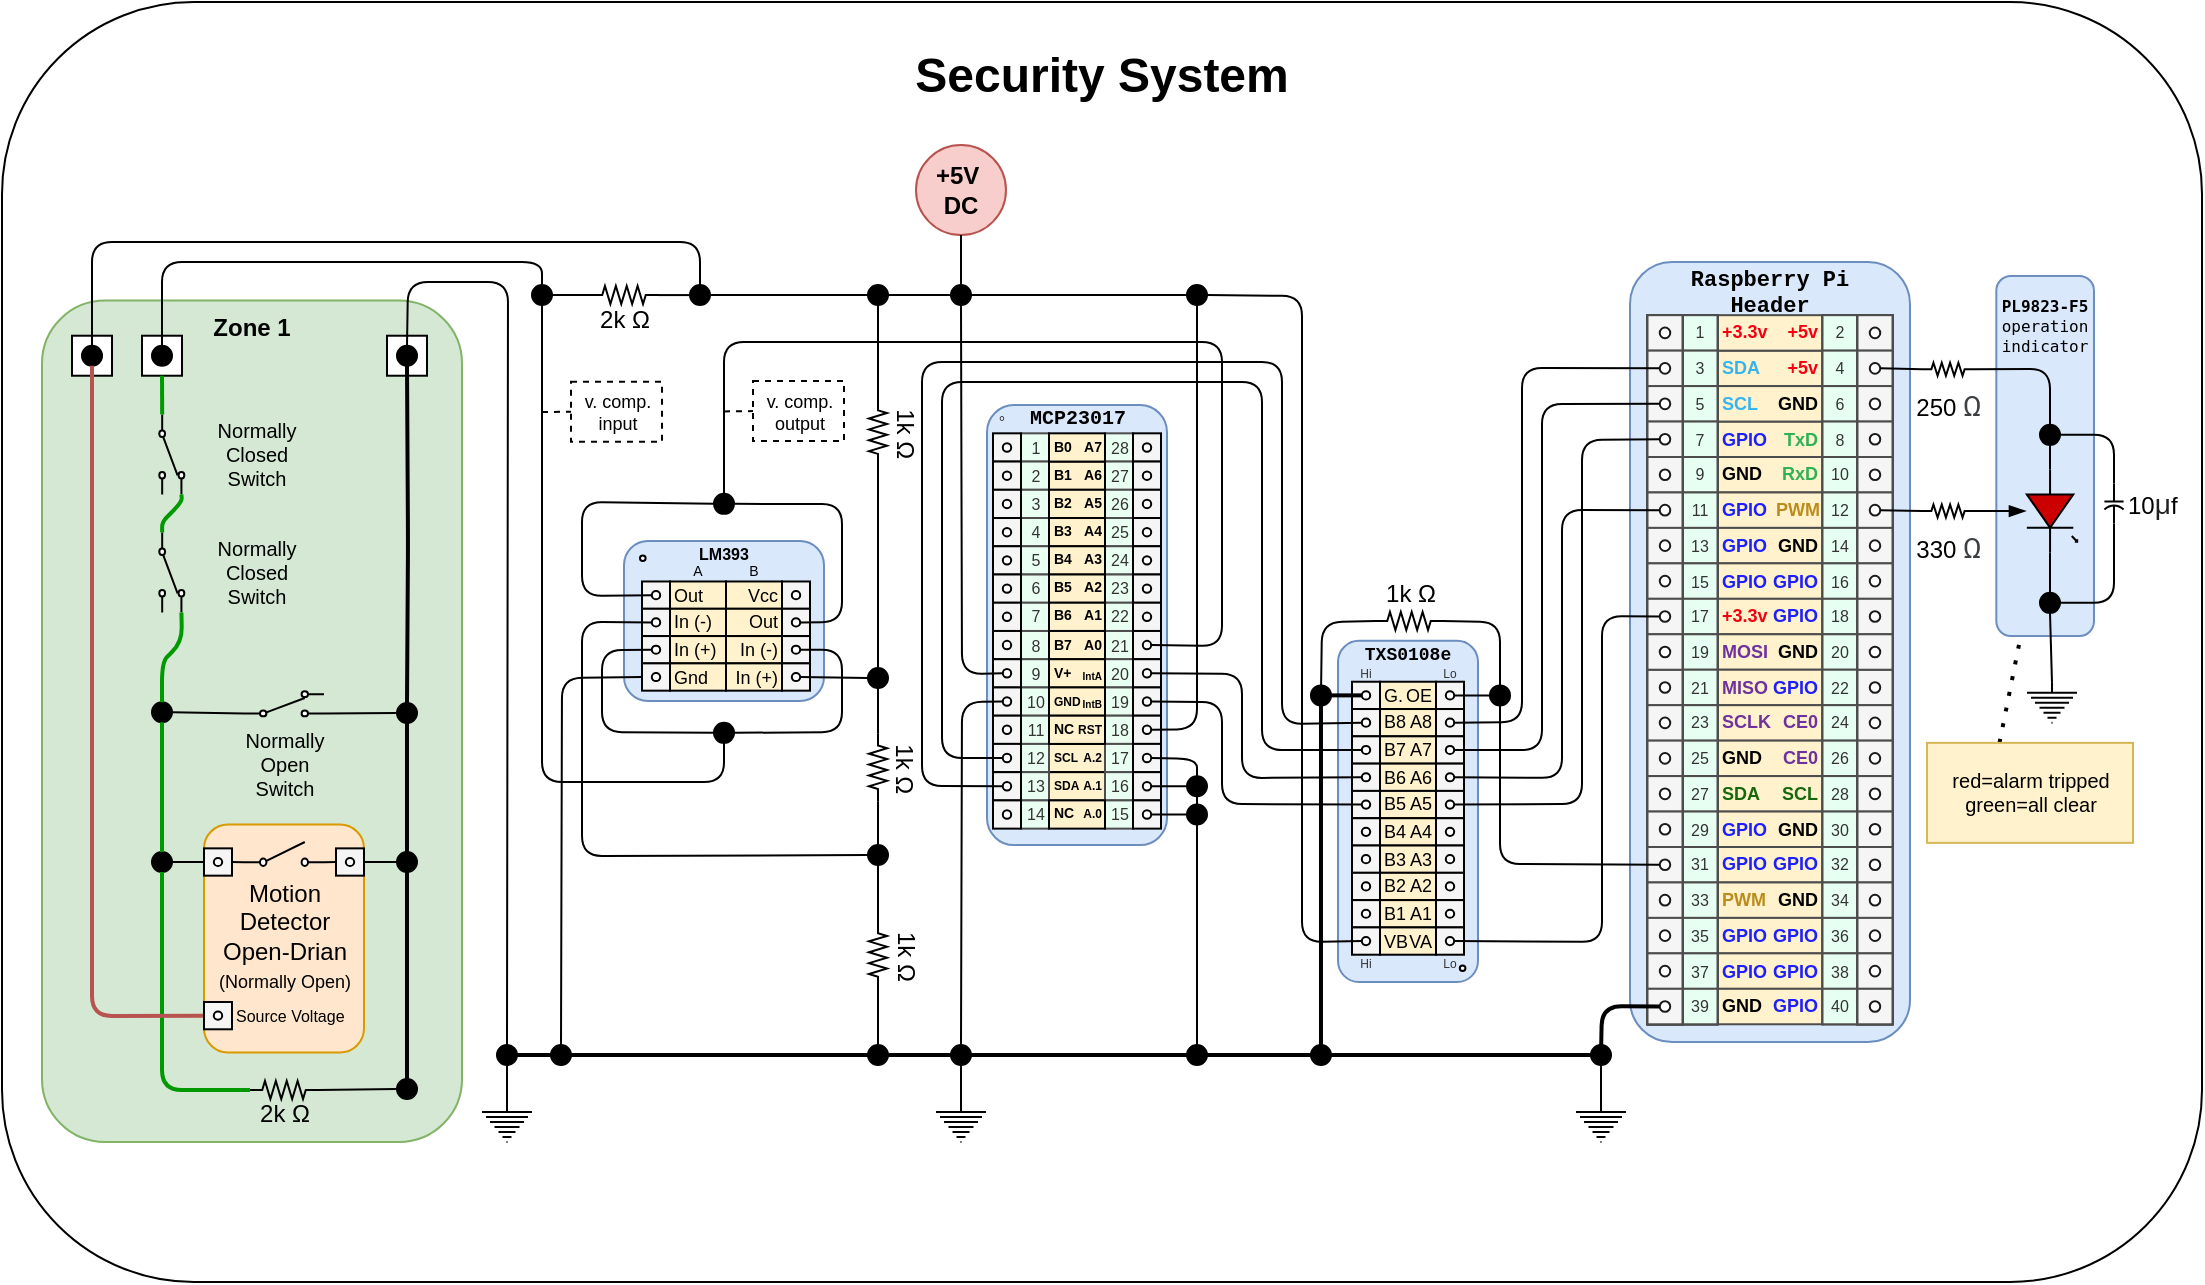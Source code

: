 <mxfile version="14.6.13" type="device" pages="2"><diagram id="4ZUVlYUAoPl_q8jpnYcG" name="LM393"><mxGraphModel dx="1862" dy="775" grid="1" gridSize="10" guides="1" tooltips="1" connect="1" arrows="1" fold="1" page="1" pageScale="1" pageWidth="1100" pageHeight="850" math="0" shadow="0"><root><mxCell id="0"/><mxCell id="1" parent="0"/><mxCell id="S3uSib-tZ00_Ylpy-iGY-167" value="&lt;h1&gt;Security System&lt;/h1&gt;" style="rounded=1;whiteSpace=wrap;html=1;align=center;verticalAlign=top;" parent="1" vertex="1"><mxGeometry y="20" width="1100" height="640" as="geometry"/></mxCell><mxCell id="flnWrI23vEJqj0IVdoh8-5" value="Zone 1" style="rounded=1;whiteSpace=wrap;html=1;fillColor=#d5e8d4;strokeColor=#82b366;verticalAlign=top;fontStyle=1" parent="1" vertex="1"><mxGeometry x="20" y="169.29" width="210" height="420.71" as="geometry"/></mxCell><mxCell id="Gsv7k78RYgUz_mna78IX-109" value="`" style="group" parent="1" vertex="1" connectable="0"><mxGeometry x="764" y="150" width="186" height="490" as="geometry"/></mxCell><mxCell id="Gsv7k78RYgUz_mna78IX-110" value="&lt;span style=&quot;white-space: normal ; font-weight: 700&quot;&gt;Raspberry Pi&lt;/span&gt;&lt;br style=&quot;white-space: normal ; font-weight: 700&quot;&gt;&lt;span style=&quot;white-space: normal ; font-weight: 700&quot;&gt;Header&lt;/span&gt;" style="rounded=1;whiteSpace=wrap;html=1;shadow=0;glass=0;dashed=0;comic=0;labelBackgroundColor=none;strokeColor=#6c8ebf;fillColor=#dae8fc;fontFamily=Courier New;fontSize=11;align=center;verticalAlign=top;spacingTop=-4;" parent="Gsv7k78RYgUz_mna78IX-109" vertex="1"><mxGeometry x="50" width="140" height="390" as="geometry"/></mxCell><mxCell id="Gsv7k78RYgUz_mna78IX-111" value="" style="group;fillColor=#E7FFF2;strokeColor=#4D4D4D;" parent="Gsv7k78RYgUz_mna78IX-109" vertex="1" connectable="0"><mxGeometry x="76.25" y="26.591" width="17.5" height="354.545" as="geometry"/></mxCell><mxCell id="Gsv7k78RYgUz_mna78IX-112" value="" style="rounded=0;whiteSpace=wrap;html=1;fillColor=#fff2cc;fontSize=9;align=center;fontStyle=1;strokeColor=#4D4D4D;" parent="Gsv7k78RYgUz_mna78IX-109" vertex="1"><mxGeometry x="93.753" y="97.5" width="52.5" height="17.727" as="geometry"/></mxCell><mxCell id="Gsv7k78RYgUz_mna78IX-113" value="" style="rounded=0;whiteSpace=wrap;html=1;fillColor=#fff2cc;fontSize=9;align=center;fontStyle=1;strokeColor=#4D4D4D;" parent="Gsv7k78RYgUz_mna78IX-109" vertex="1"><mxGeometry x="93.753" y="44.318" width="52.5" height="17.727" as="geometry"/></mxCell><mxCell id="Gsv7k78RYgUz_mna78IX-114" value="" style="rounded=0;whiteSpace=wrap;html=1;fillColor=#fff2cc;fontSize=9;align=center;fontStyle=1;strokeColor=#4D4D4D;" parent="Gsv7k78RYgUz_mna78IX-109" vertex="1"><mxGeometry x="93.753" y="79.773" width="52.5" height="17.727" as="geometry"/></mxCell><mxCell id="Gsv7k78RYgUz_mna78IX-115" value="" style="rounded=0;whiteSpace=wrap;html=1;fillColor=#fff2cc;fontSize=9;align=center;fontStyle=1;strokeColor=#4D4D4D;" parent="Gsv7k78RYgUz_mna78IX-109" vertex="1"><mxGeometry x="93.753" y="62.045" width="52.5" height="17.727" as="geometry"/></mxCell><mxCell id="Gsv7k78RYgUz_mna78IX-116" value="GND" style="text;html=1;strokeColor=none;fillColor=none;align=right;verticalAlign=middle;whiteSpace=wrap;rounded=0;shadow=0;labelBackgroundColor=none;fontSize=9;fontColor=#000000;fontStyle=1" parent="Gsv7k78RYgUz_mna78IX-109" vertex="1"><mxGeometry x="120" y="62.045" width="26.25" height="17.727" as="geometry"/></mxCell><mxCell id="Gsv7k78RYgUz_mna78IX-117" value="TxD" style="text;html=1;strokeColor=none;fillColor=none;align=right;verticalAlign=middle;whiteSpace=wrap;rounded=0;shadow=0;labelBackgroundColor=none;fontSize=9;fontColor=#2FB155;fontStyle=1" parent="Gsv7k78RYgUz_mna78IX-109" vertex="1"><mxGeometry x="120" y="79.773" width="26.25" height="17.727" as="geometry"/></mxCell><mxCell id="Gsv7k78RYgUz_mna78IX-118" value="SDA" style="text;html=1;strokeColor=none;fillColor=none;align=left;verticalAlign=middle;whiteSpace=wrap;rounded=0;shadow=0;labelBackgroundColor=none;fontSize=9;fontColor=#37B4EE;fontStyle=1" parent="Gsv7k78RYgUz_mna78IX-109" vertex="1"><mxGeometry x="93.753" y="44.318" width="26.25" height="17.727" as="geometry"/></mxCell><mxCell id="Gsv7k78RYgUz_mna78IX-119" value="SCL" style="text;html=1;strokeColor=none;fillColor=none;align=left;verticalAlign=middle;whiteSpace=wrap;rounded=0;shadow=0;labelBackgroundColor=none;fontSize=9;fontColor=#37B4EE;fontStyle=1" parent="Gsv7k78RYgUz_mna78IX-109" vertex="1"><mxGeometry x="93.753" y="62.489" width="26.25" height="16.841" as="geometry"/></mxCell><mxCell id="Gsv7k78RYgUz_mna78IX-120" value="GPIO" style="text;html=1;strokeColor=none;fillColor=none;align=left;verticalAlign=middle;whiteSpace=wrap;rounded=0;shadow=0;labelBackgroundColor=none;fontSize=9;fontColor=#1D20FB;fontStyle=1" parent="Gsv7k78RYgUz_mna78IX-109" vertex="1"><mxGeometry x="93.753" y="79.773" width="26.25" height="17.727" as="geometry"/></mxCell><mxCell id="Gsv7k78RYgUz_mna78IX-121" value="" style="rounded=0;whiteSpace=wrap;html=1;fillColor=#fff2cc;fontSize=9;align=center;fontStyle=1;strokeColor=#4D4D4D;" parent="Gsv7k78RYgUz_mna78IX-109" vertex="1"><mxGeometry x="93.753" y="26.591" width="52.5" height="17.727" as="geometry"/></mxCell><mxCell id="Gsv7k78RYgUz_mna78IX-122" value="+3.3v" style="text;html=1;strokeColor=none;fillColor=none;align=left;verticalAlign=middle;whiteSpace=wrap;rounded=0;shadow=0;labelBackgroundColor=none;fontSize=9;fontColor=#F60011;fontStyle=1" parent="Gsv7k78RYgUz_mna78IX-109" vertex="1"><mxGeometry x="93.753" y="26.591" width="26.25" height="17.727" as="geometry"/></mxCell><mxCell id="Gsv7k78RYgUz_mna78IX-123" value="+5v" style="text;html=1;strokeColor=none;fillColor=none;align=right;verticalAlign=middle;whiteSpace=wrap;rounded=0;shadow=0;labelBackgroundColor=none;fontSize=9;fontColor=#F60011;fontStyle=1" parent="Gsv7k78RYgUz_mna78IX-109" vertex="1"><mxGeometry x="120" y="26.591" width="26.25" height="17.727" as="geometry"/></mxCell><mxCell id="Gsv7k78RYgUz_mna78IX-124" value="+5v" style="text;html=1;strokeColor=none;fillColor=none;align=right;verticalAlign=middle;whiteSpace=wrap;rounded=0;shadow=0;labelBackgroundColor=none;fontSize=9;fontColor=#F60011;fontStyle=1" parent="Gsv7k78RYgUz_mna78IX-109" vertex="1"><mxGeometry x="120" y="44.318" width="26.25" height="17.727" as="geometry"/></mxCell><mxCell id="Gsv7k78RYgUz_mna78IX-125" value="" style="rounded=0;whiteSpace=wrap;html=1;fillColor=#fff2cc;fontSize=9;align=center;fontStyle=1;strokeColor=#4D4D4D;" parent="Gsv7k78RYgUz_mna78IX-109" vertex="1"><mxGeometry x="93.753" y="115.227" width="52.5" height="17.727" as="geometry"/></mxCell><mxCell id="Gsv7k78RYgUz_mna78IX-126" value="" style="rounded=0;whiteSpace=wrap;html=1;fillColor=#fff2cc;fontSize=9;align=center;fontStyle=1;strokeColor=#4D4D4D;" parent="Gsv7k78RYgUz_mna78IX-109" vertex="1"><mxGeometry x="93.753" y="132.955" width="52.5" height="17.727" as="geometry"/></mxCell><mxCell id="Gsv7k78RYgUz_mna78IX-127" value="" style="rounded=0;whiteSpace=wrap;html=1;fillColor=#fff2cc;fontSize=9;align=center;fontStyle=1;strokeColor=#4D4D4D;" parent="Gsv7k78RYgUz_mna78IX-109" vertex="1"><mxGeometry x="93.753" y="150.682" width="52.5" height="17.727" as="geometry"/></mxCell><mxCell id="Gsv7k78RYgUz_mna78IX-128" value="" style="rounded=0;whiteSpace=wrap;html=1;fillColor=#fff2cc;fontSize=9;align=center;fontStyle=1;strokeColor=#4D4D4D;" parent="Gsv7k78RYgUz_mna78IX-109" vertex="1"><mxGeometry x="93.753" y="168.409" width="52.5" height="17.727" as="geometry"/></mxCell><mxCell id="Gsv7k78RYgUz_mna78IX-129" value="" style="rounded=0;whiteSpace=wrap;html=1;fillColor=#fff2cc;fontSize=9;align=center;fontStyle=1;strokeColor=#4D4D4D;" parent="Gsv7k78RYgUz_mna78IX-109" vertex="1"><mxGeometry x="93.753" y="186.136" width="52.5" height="17.727" as="geometry"/></mxCell><mxCell id="Gsv7k78RYgUz_mna78IX-130" value="" style="rounded=0;whiteSpace=wrap;html=1;fillColor=#fff2cc;fontSize=9;align=center;fontStyle=1;strokeColor=#4D4D4D;" parent="Gsv7k78RYgUz_mna78IX-109" vertex="1"><mxGeometry x="93.753" y="203.864" width="52.5" height="17.727" as="geometry"/></mxCell><mxCell id="Gsv7k78RYgUz_mna78IX-131" value="" style="rounded=0;whiteSpace=wrap;html=1;fillColor=#fff2cc;fontSize=9;align=center;fontStyle=1;strokeColor=#4D4D4D;" parent="Gsv7k78RYgUz_mna78IX-109" vertex="1"><mxGeometry x="93.753" y="221.591" width="52.5" height="17.727" as="geometry"/></mxCell><mxCell id="Gsv7k78RYgUz_mna78IX-132" value="" style="rounded=0;whiteSpace=wrap;html=1;fillColor=#fff2cc;fontSize=9;align=center;fontStyle=1;strokeColor=#4D4D4D;" parent="Gsv7k78RYgUz_mna78IX-109" vertex="1"><mxGeometry x="93.753" y="239.318" width="52.5" height="17.727" as="geometry"/></mxCell><mxCell id="Gsv7k78RYgUz_mna78IX-133" value="" style="rounded=0;whiteSpace=wrap;html=1;fillColor=#fff2cc;fontSize=9;align=center;fontStyle=1;strokeColor=#4D4D4D;" parent="Gsv7k78RYgUz_mna78IX-109" vertex="1"><mxGeometry x="93.753" y="257.045" width="52.5" height="17.727" as="geometry"/></mxCell><mxCell id="Gsv7k78RYgUz_mna78IX-134" value="" style="rounded=0;whiteSpace=wrap;html=1;fillColor=#fff2cc;fontSize=9;align=center;fontStyle=1;strokeColor=#4D4D4D;" parent="Gsv7k78RYgUz_mna78IX-109" vertex="1"><mxGeometry x="93.753" y="274.773" width="52.5" height="17.727" as="geometry"/></mxCell><mxCell id="Gsv7k78RYgUz_mna78IX-135" value="" style="rounded=0;whiteSpace=wrap;html=1;fillColor=#fff2cc;fontSize=9;align=center;fontStyle=1;strokeColor=#4D4D4D;" parent="Gsv7k78RYgUz_mna78IX-109" vertex="1"><mxGeometry x="93.753" y="292.5" width="52.5" height="17.727" as="geometry"/></mxCell><mxCell id="Gsv7k78RYgUz_mna78IX-136" value="" style="rounded=0;whiteSpace=wrap;html=1;fillColor=#fff2cc;fontSize=9;align=center;fontStyle=1;strokeColor=#4D4D4D;" parent="Gsv7k78RYgUz_mna78IX-109" vertex="1"><mxGeometry x="93.753" y="310.227" width="52.5" height="17.727" as="geometry"/></mxCell><mxCell id="Gsv7k78RYgUz_mna78IX-137" value="" style="rounded=0;whiteSpace=wrap;html=1;fillColor=#fff2cc;fontSize=9;align=center;fontStyle=1;strokeColor=#4D4D4D;" parent="Gsv7k78RYgUz_mna78IX-109" vertex="1"><mxGeometry x="93.753" y="327.955" width="52.5" height="17.727" as="geometry"/></mxCell><mxCell id="Gsv7k78RYgUz_mna78IX-138" value="" style="rounded=0;whiteSpace=wrap;html=1;fillColor=#fff2cc;fontSize=9;align=center;fontStyle=1;strokeColor=#4D4D4D;" parent="Gsv7k78RYgUz_mna78IX-109" vertex="1"><mxGeometry x="93.753" y="345.682" width="52.5" height="17.727" as="geometry"/></mxCell><mxCell id="Gsv7k78RYgUz_mna78IX-139" value="" style="rounded=0;whiteSpace=wrap;html=1;fillColor=#fff2cc;fontSize=9;align=center;fontStyle=1;strokeColor=#4D4D4D;" parent="Gsv7k78RYgUz_mna78IX-109" vertex="1"><mxGeometry x="93.753" y="363.409" width="52.5" height="17.727" as="geometry"/></mxCell><mxCell id="Gsv7k78RYgUz_mna78IX-140" value="GND" style="text;html=1;strokeColor=none;fillColor=none;align=left;verticalAlign=middle;whiteSpace=wrap;rounded=0;shadow=0;labelBackgroundColor=none;fontSize=9;fontColor=#000000;fontStyle=1" parent="Gsv7k78RYgUz_mna78IX-109" vertex="1"><mxGeometry x="93.753" y="97.5" width="26.25" height="17.727" as="geometry"/></mxCell><mxCell id="Gsv7k78RYgUz_mna78IX-141" value="GPIO" style="text;html=1;strokeColor=none;fillColor=none;align=left;verticalAlign=middle;whiteSpace=wrap;rounded=0;shadow=0;labelBackgroundColor=none;fontSize=9;fontColor=#1D20FB;fontStyle=1" parent="Gsv7k78RYgUz_mna78IX-109" vertex="1"><mxGeometry x="93.753" y="150.682" width="26.25" height="17.727" as="geometry"/></mxCell><mxCell id="Gsv7k78RYgUz_mna78IX-142" value="GPIO" style="text;html=1;strokeColor=none;fillColor=none;align=left;verticalAlign=middle;whiteSpace=wrap;rounded=0;shadow=0;labelBackgroundColor=none;fontSize=9;fontColor=#1D20FB;fontStyle=1" parent="Gsv7k78RYgUz_mna78IX-109" vertex="1"><mxGeometry x="93.753" y="132.955" width="26.25" height="17.727" as="geometry"/></mxCell><mxCell id="Gsv7k78RYgUz_mna78IX-143" value="GPIO" style="text;html=1;strokeColor=none;fillColor=none;align=left;verticalAlign=middle;whiteSpace=wrap;rounded=0;shadow=0;labelBackgroundColor=none;fontSize=9;fontColor=#1D20FB;fontStyle=1" parent="Gsv7k78RYgUz_mna78IX-109" vertex="1"><mxGeometry x="93.753" y="115.227" width="26.25" height="17.727" as="geometry"/></mxCell><mxCell id="Gsv7k78RYgUz_mna78IX-144" value="PWM" style="text;html=1;strokeColor=none;fillColor=none;align=right;verticalAlign=middle;whiteSpace=wrap;rounded=0;shadow=0;labelBackgroundColor=none;fontSize=9;fontColor=#BB8C1B;fontStyle=1" parent="Gsv7k78RYgUz_mna78IX-109" vertex="1"><mxGeometry x="119.562" y="115.227" width="26.688" height="17.727" as="geometry"/></mxCell><mxCell id="Gsv7k78RYgUz_mna78IX-145" value="RxD" style="text;html=1;strokeColor=none;fillColor=none;align=right;verticalAlign=middle;whiteSpace=wrap;rounded=0;shadow=0;labelBackgroundColor=none;fontSize=9;fontColor=#2FB155;fontStyle=1" parent="Gsv7k78RYgUz_mna78IX-109" vertex="1"><mxGeometry x="120" y="97.5" width="26.25" height="17.727" as="geometry"/></mxCell><mxCell id="Gsv7k78RYgUz_mna78IX-146" value="+3.3v" style="text;html=1;strokeColor=none;fillColor=none;align=left;verticalAlign=middle;whiteSpace=wrap;rounded=0;shadow=0;labelBackgroundColor=none;fontSize=9;fontColor=#F60011;fontStyle=1" parent="Gsv7k78RYgUz_mna78IX-109" vertex="1"><mxGeometry x="93.753" y="168.409" width="26.25" height="17.727" as="geometry"/></mxCell><mxCell id="Gsv7k78RYgUz_mna78IX-147" value="MOSI" style="text;html=1;strokeColor=none;fillColor=none;align=left;verticalAlign=middle;whiteSpace=wrap;rounded=0;shadow=0;labelBackgroundColor=none;fontSize=9;fontColor=#6E319E;fontStyle=1" parent="Gsv7k78RYgUz_mna78IX-109" vertex="1"><mxGeometry x="93.753" y="186.136" width="26.031" height="17.727" as="geometry"/></mxCell><mxCell id="Gsv7k78RYgUz_mna78IX-148" value="MISO" style="text;html=1;strokeColor=none;fillColor=none;align=left;verticalAlign=middle;whiteSpace=wrap;rounded=0;shadow=0;labelBackgroundColor=none;fontSize=9;fontColor=#6E319E;fontStyle=1" parent="Gsv7k78RYgUz_mna78IX-109" vertex="1"><mxGeometry x="93.753" y="203.864" width="26.136" height="17.727" as="geometry"/></mxCell><mxCell id="Gsv7k78RYgUz_mna78IX-149" value="SCLK" style="text;html=1;strokeColor=none;fillColor=none;align=left;verticalAlign=middle;whiteSpace=wrap;rounded=0;shadow=0;labelBackgroundColor=none;fontSize=9;fontColor=#6E319E;fontStyle=1" parent="Gsv7k78RYgUz_mna78IX-109" vertex="1"><mxGeometry x="93.753" y="221.591" width="25.812" height="17.727" as="geometry"/></mxCell><mxCell id="Gsv7k78RYgUz_mna78IX-150" value="GND" style="text;html=1;strokeColor=none;fillColor=none;align=left;verticalAlign=middle;whiteSpace=wrap;rounded=0;shadow=0;labelBackgroundColor=none;fontSize=9;fontColor=#000000;fontStyle=1" parent="Gsv7k78RYgUz_mna78IX-109" vertex="1"><mxGeometry x="93.753" y="239.318" width="25.812" height="17.727" as="geometry"/></mxCell><mxCell id="Gsv7k78RYgUz_mna78IX-151" value="SCL" style="text;html=1;strokeColor=none;fillColor=none;align=right;verticalAlign=middle;whiteSpace=wrap;rounded=0;shadow=0;labelBackgroundColor=none;fontSize=9;fontColor=#17670D;fontStyle=1" parent="Gsv7k78RYgUz_mna78IX-109" vertex="1"><mxGeometry x="120" y="257.045" width="26.25" height="17.727" as="geometry"/></mxCell><mxCell id="Gsv7k78RYgUz_mna78IX-152" value="SDA" style="text;html=1;strokeColor=none;fillColor=none;align=left;verticalAlign=middle;whiteSpace=wrap;rounded=0;shadow=0;labelBackgroundColor=none;fontSize=9;fontColor=#17670D;fontStyle=1" parent="Gsv7k78RYgUz_mna78IX-109" vertex="1"><mxGeometry x="93.753" y="257.045" width="26.25" height="17.727" as="geometry"/></mxCell><mxCell id="Gsv7k78RYgUz_mna78IX-153" value="GPIO" style="text;html=1;strokeColor=none;fillColor=none;align=left;verticalAlign=middle;whiteSpace=wrap;rounded=0;shadow=0;labelBackgroundColor=none;fontSize=9;fontColor=#1D20FB;fontStyle=1" parent="Gsv7k78RYgUz_mna78IX-109" vertex="1"><mxGeometry x="93.753" y="327.955" width="26.25" height="17.727" as="geometry"/></mxCell><mxCell id="Gsv7k78RYgUz_mna78IX-154" value="GPIO" style="text;html=1;strokeColor=none;fillColor=none;align=left;verticalAlign=middle;whiteSpace=wrap;rounded=0;shadow=0;labelBackgroundColor=none;fontSize=9;fontColor=#1D20FB;fontStyle=1" parent="Gsv7k78RYgUz_mna78IX-109" vertex="1"><mxGeometry x="93.753" y="345.682" width="26.25" height="17.727" as="geometry"/></mxCell><mxCell id="Gsv7k78RYgUz_mna78IX-155" value="GPIO" style="text;html=1;strokeColor=none;fillColor=none;align=left;verticalAlign=middle;whiteSpace=wrap;rounded=0;shadow=0;labelBackgroundColor=none;fontSize=9;fontColor=#1D20FB;fontStyle=1" parent="Gsv7k78RYgUz_mna78IX-109" vertex="1"><mxGeometry x="93.753" y="274.773" width="25.812" height="17.727" as="geometry"/></mxCell><mxCell id="Gsv7k78RYgUz_mna78IX-156" value="GND" style="text;html=1;strokeColor=none;fillColor=none;align=left;verticalAlign=middle;whiteSpace=wrap;rounded=0;shadow=0;labelBackgroundColor=none;fontSize=9;fontColor=#000000;fontStyle=1" parent="Gsv7k78RYgUz_mna78IX-109" vertex="1"><mxGeometry x="93.753" y="363.409" width="25.812" height="17.727" as="geometry"/></mxCell><mxCell id="Gsv7k78RYgUz_mna78IX-157" value="PWM" style="text;html=1;strokeColor=none;fillColor=none;align=left;verticalAlign=middle;whiteSpace=wrap;rounded=0;shadow=0;labelBackgroundColor=none;fontSize=9;fontColor=#BB8C1B;fontStyle=1" parent="Gsv7k78RYgUz_mna78IX-109" vertex="1"><mxGeometry x="93.753" y="310.227" width="25.812" height="17.727" as="geometry"/></mxCell><mxCell id="Gsv7k78RYgUz_mna78IX-158" value="GPIO" style="text;html=1;strokeColor=none;fillColor=none;align=right;verticalAlign=middle;whiteSpace=wrap;rounded=0;shadow=0;labelBackgroundColor=none;fontSize=9;fontColor=#1D20FB;fontStyle=1" parent="Gsv7k78RYgUz_mna78IX-109" vertex="1"><mxGeometry x="120" y="150.682" width="26.25" height="17.727" as="geometry"/></mxCell><mxCell id="Gsv7k78RYgUz_mna78IX-159" value="GPIO" style="text;html=1;strokeColor=none;fillColor=none;align=right;verticalAlign=middle;whiteSpace=wrap;rounded=0;shadow=0;labelBackgroundColor=none;fontSize=9;fontColor=#1D20FB;fontStyle=1" parent="Gsv7k78RYgUz_mna78IX-109" vertex="1"><mxGeometry x="120" y="168.409" width="26.25" height="17.727" as="geometry"/></mxCell><mxCell id="Gsv7k78RYgUz_mna78IX-160" value="GND" style="text;html=1;strokeColor=none;fillColor=none;align=right;verticalAlign=middle;whiteSpace=wrap;rounded=0;shadow=0;labelBackgroundColor=none;fontSize=9;fontColor=#000000;fontStyle=1" parent="Gsv7k78RYgUz_mna78IX-109" vertex="1"><mxGeometry x="120" y="132.955" width="26.25" height="17.727" as="geometry"/></mxCell><mxCell id="Gsv7k78RYgUz_mna78IX-161" value="GND" style="text;html=1;strokeColor=none;fillColor=none;align=right;verticalAlign=middle;whiteSpace=wrap;rounded=0;shadow=0;labelBackgroundColor=none;fontSize=9;fontColor=#000000;fontStyle=1" parent="Gsv7k78RYgUz_mna78IX-109" vertex="1"><mxGeometry x="120" y="186.136" width="26.25" height="17.727" as="geometry"/></mxCell><mxCell id="Gsv7k78RYgUz_mna78IX-162" value="GPIO" style="text;html=1;strokeColor=none;fillColor=none;align=right;verticalAlign=middle;whiteSpace=wrap;rounded=0;shadow=0;labelBackgroundColor=none;fontSize=9;fontColor=#1D20FB;fontStyle=1" parent="Gsv7k78RYgUz_mna78IX-109" vertex="1"><mxGeometry x="119.886" y="203.864" width="26.364" height="17.727" as="geometry"/></mxCell><mxCell id="Gsv7k78RYgUz_mna78IX-163" value="CE0" style="text;html=1;strokeColor=none;fillColor=none;align=right;verticalAlign=middle;whiteSpace=wrap;rounded=0;shadow=0;labelBackgroundColor=none;fontSize=9;fontColor=#6E319E;fontStyle=1" parent="Gsv7k78RYgUz_mna78IX-109" vertex="1"><mxGeometry x="120.21" y="221.591" width="26.04" height="17.727" as="geometry"/></mxCell><mxCell id="Gsv7k78RYgUz_mna78IX-164" value="CE0" style="text;html=1;strokeColor=none;fillColor=none;align=right;verticalAlign=middle;whiteSpace=wrap;rounded=0;shadow=0;labelBackgroundColor=none;fontSize=9;fontColor=#6E319E;fontStyle=1" parent="Gsv7k78RYgUz_mna78IX-109" vertex="1"><mxGeometry x="120.324" y="239.318" width="25.926" height="17.727" as="geometry"/></mxCell><mxCell id="Gsv7k78RYgUz_mna78IX-165" value="GND" style="text;html=1;strokeColor=none;fillColor=none;align=right;verticalAlign=middle;whiteSpace=wrap;rounded=0;shadow=0;labelBackgroundColor=none;fontSize=9;fontColor=#000000;fontStyle=1" parent="Gsv7k78RYgUz_mna78IX-109" vertex="1"><mxGeometry x="120.324" y="274.773" width="25.926" height="17.727" as="geometry"/></mxCell><mxCell id="Gsv7k78RYgUz_mna78IX-166" value="GPIO" style="text;html=1;strokeColor=none;fillColor=none;align=left;verticalAlign=middle;whiteSpace=wrap;rounded=0;shadow=0;labelBackgroundColor=none;fontSize=9;fontColor=#1D20FB;fontStyle=1" parent="Gsv7k78RYgUz_mna78IX-109" vertex="1"><mxGeometry x="93.753" y="292.5" width="25.918" height="17.727" as="geometry"/></mxCell><mxCell id="Gsv7k78RYgUz_mna78IX-167" value="GPIO" style="text;html=1;strokeColor=none;fillColor=none;align=right;verticalAlign=middle;whiteSpace=wrap;rounded=0;shadow=0;labelBackgroundColor=none;fontSize=9;fontColor=#1D20FB;fontStyle=1" parent="Gsv7k78RYgUz_mna78IX-109" vertex="1"><mxGeometry x="120.324" y="292.5" width="25.926" height="17.727" as="geometry"/></mxCell><mxCell id="Gsv7k78RYgUz_mna78IX-168" value="GPIO" style="text;html=1;strokeColor=none;fillColor=none;align=right;verticalAlign=middle;whiteSpace=wrap;rounded=0;shadow=0;labelBackgroundColor=none;fontSize=9;fontColor=#1D20FB;fontStyle=1" parent="Gsv7k78RYgUz_mna78IX-109" vertex="1"><mxGeometry x="120.429" y="327.955" width="25.821" height="17.727" as="geometry"/></mxCell><mxCell id="Gsv7k78RYgUz_mna78IX-169" value="GPIO" style="text;html=1;strokeColor=none;fillColor=none;align=right;verticalAlign=middle;whiteSpace=wrap;rounded=0;shadow=0;labelBackgroundColor=none;fontSize=9;fontColor=#1D20FB;fontStyle=1" parent="Gsv7k78RYgUz_mna78IX-109" vertex="1"><mxGeometry x="120.429" y="345.682" width="25.821" height="17.727" as="geometry"/></mxCell><mxCell id="Gsv7k78RYgUz_mna78IX-170" value="GPIO" style="text;html=1;strokeColor=none;fillColor=none;align=right;verticalAlign=middle;whiteSpace=wrap;rounded=0;shadow=0;labelBackgroundColor=none;fontSize=9;fontColor=#1D20FB;fontStyle=1" parent="Gsv7k78RYgUz_mna78IX-109" vertex="1"><mxGeometry x="120.429" y="363.409" width="25.821" height="17.727" as="geometry"/></mxCell><mxCell id="Gsv7k78RYgUz_mna78IX-171" value="GND" style="text;html=1;strokeColor=none;fillColor=none;align=right;verticalAlign=middle;whiteSpace=wrap;rounded=0;shadow=0;labelBackgroundColor=none;fontSize=9;fontColor=#000000;fontStyle=1" parent="Gsv7k78RYgUz_mna78IX-109" vertex="1"><mxGeometry x="120.429" y="310.227" width="25.821" height="17.727" as="geometry"/></mxCell><mxCell id="Gsv7k78RYgUz_mna78IX-172" value="" style="group;fillColor=#E7FFF2;strokeColor=#4D4D4D;" parent="Gsv7k78RYgUz_mna78IX-109" vertex="1" connectable="0"><mxGeometry x="76.25" y="26.591" width="17.5" height="354.545" as="geometry"/></mxCell><mxCell id="Gsv7k78RYgUz_mna78IX-173" value="" style="group;fillColor=#E7FFF2;strokeColor=#4D4D4D;" parent="Gsv7k78RYgUz_mna78IX-109" vertex="1" connectable="0"><mxGeometry x="76.25" y="26.591" width="17.5" height="354.545" as="geometry"/></mxCell><mxCell id="Gsv7k78RYgUz_mna78IX-174" value="" style="group;fillColor=#E7FFF2;strokeColor=#4D4D4D;" parent="Gsv7k78RYgUz_mna78IX-173" vertex="1" connectable="0"><mxGeometry width="17.5" height="354.545" as="geometry"/></mxCell><mxCell id="Gsv7k78RYgUz_mna78IX-175" value="" style="group;fillColor=#E7FFF2;strokeColor=#4D4D4D;" parent="Gsv7k78RYgUz_mna78IX-174" vertex="1" connectable="0"><mxGeometry width="17.5" height="354.545" as="geometry"/></mxCell><mxCell id="Gsv7k78RYgUz_mna78IX-176" value="1" style="rounded=0;whiteSpace=wrap;html=1;fillColor=#E7FFF2;fontSize=8;align=center;fontColor=#333333;strokeColor=#4D4D4D;" parent="Gsv7k78RYgUz_mna78IX-175" vertex="1"><mxGeometry width="17.5" height="17.727" as="geometry"/></mxCell><mxCell id="Gsv7k78RYgUz_mna78IX-177" value="3" style="rounded=0;whiteSpace=wrap;html=1;fillColor=#E7FFF2;fontSize=8;align=center;fontColor=#333333;strokeColor=#4D4D4D;" parent="Gsv7k78RYgUz_mna78IX-175" vertex="1"><mxGeometry y="17.727" width="17.5" height="17.727" as="geometry"/></mxCell><mxCell id="Gsv7k78RYgUz_mna78IX-178" value="5" style="rounded=0;whiteSpace=wrap;html=1;fillColor=#E7FFF2;fontSize=8;align=center;fontColor=#333333;strokeColor=#4D4D4D;" parent="Gsv7k78RYgUz_mna78IX-175" vertex="1"><mxGeometry y="35.455" width="17.5" height="17.727" as="geometry"/></mxCell><mxCell id="Gsv7k78RYgUz_mna78IX-179" value="7" style="rounded=0;whiteSpace=wrap;html=1;fillColor=#E7FFF2;fontSize=8;align=center;fontColor=#333333;strokeColor=#4D4D4D;" parent="Gsv7k78RYgUz_mna78IX-175" vertex="1"><mxGeometry y="53.182" width="17.5" height="17.727" as="geometry"/></mxCell><mxCell id="Gsv7k78RYgUz_mna78IX-180" value="9" style="rounded=0;whiteSpace=wrap;html=1;fillColor=#E7FFF2;fontSize=8;align=center;fontColor=#333333;strokeColor=#4D4D4D;" parent="Gsv7k78RYgUz_mna78IX-175" vertex="1"><mxGeometry y="70.909" width="17.5" height="17.727" as="geometry"/></mxCell><mxCell id="Gsv7k78RYgUz_mna78IX-181" value="11" style="rounded=0;whiteSpace=wrap;html=1;fillColor=#E7FFF2;fontSize=8;align=center;fontColor=#333333;strokeColor=#4D4D4D;" parent="Gsv7k78RYgUz_mna78IX-175" vertex="1"><mxGeometry y="88.636" width="17.5" height="17.727" as="geometry"/></mxCell><mxCell id="Gsv7k78RYgUz_mna78IX-182" value="13" style="rounded=0;whiteSpace=wrap;html=1;fillColor=#E7FFF2;fontSize=8;align=center;fontColor=#333333;strokeColor=#4D4D4D;" parent="Gsv7k78RYgUz_mna78IX-175" vertex="1"><mxGeometry y="106.364" width="17.5" height="17.727" as="geometry"/></mxCell><mxCell id="Gsv7k78RYgUz_mna78IX-183" value="15" style="rounded=0;whiteSpace=wrap;html=1;fillColor=#E7FFF2;fontSize=8;align=center;fontColor=#333333;strokeColor=#4D4D4D;" parent="Gsv7k78RYgUz_mna78IX-175" vertex="1"><mxGeometry y="124.091" width="17.5" height="17.727" as="geometry"/></mxCell><mxCell id="Gsv7k78RYgUz_mna78IX-184" value="17" style="rounded=0;whiteSpace=wrap;html=1;fillColor=#E7FFF2;fontSize=8;align=center;fontColor=#333333;strokeColor=#4D4D4D;" parent="Gsv7k78RYgUz_mna78IX-175" vertex="1"><mxGeometry y="141.818" width="17.5" height="17.727" as="geometry"/></mxCell><mxCell id="Gsv7k78RYgUz_mna78IX-185" value="19" style="rounded=0;whiteSpace=wrap;html=1;fillColor=#E7FFF2;fontSize=8;align=center;fontColor=#333333;strokeColor=#4D4D4D;" parent="Gsv7k78RYgUz_mna78IX-175" vertex="1"><mxGeometry y="159.545" width="17.5" height="17.727" as="geometry"/></mxCell><mxCell id="Gsv7k78RYgUz_mna78IX-186" value="21" style="rounded=0;whiteSpace=wrap;html=1;fillColor=#E7FFF2;fontSize=8;align=center;fontColor=#333333;strokeColor=#4D4D4D;" parent="Gsv7k78RYgUz_mna78IX-175" vertex="1"><mxGeometry y="177.273" width="17.5" height="17.727" as="geometry"/></mxCell><mxCell id="Gsv7k78RYgUz_mna78IX-187" value="23" style="rounded=0;whiteSpace=wrap;html=1;fillColor=#E7FFF2;fontSize=8;align=center;fontColor=#333333;strokeColor=#4D4D4D;" parent="Gsv7k78RYgUz_mna78IX-175" vertex="1"><mxGeometry y="195" width="17.5" height="17.727" as="geometry"/></mxCell><mxCell id="Gsv7k78RYgUz_mna78IX-188" value="25" style="rounded=0;whiteSpace=wrap;html=1;fillColor=#E7FFF2;fontSize=8;align=center;fontColor=#333333;strokeColor=#4D4D4D;" parent="Gsv7k78RYgUz_mna78IX-175" vertex="1"><mxGeometry y="212.727" width="17.5" height="17.727" as="geometry"/></mxCell><mxCell id="Gsv7k78RYgUz_mna78IX-189" value="27" style="rounded=0;whiteSpace=wrap;html=1;fillColor=#E7FFF2;fontSize=8;align=center;fontColor=#333333;strokeColor=#4D4D4D;" parent="Gsv7k78RYgUz_mna78IX-175" vertex="1"><mxGeometry y="230.455" width="17.5" height="17.727" as="geometry"/></mxCell><mxCell id="Gsv7k78RYgUz_mna78IX-190" value="29" style="rounded=0;whiteSpace=wrap;html=1;fillColor=#E7FFF2;fontSize=8;align=center;fontColor=#333333;strokeColor=#4D4D4D;" parent="Gsv7k78RYgUz_mna78IX-175" vertex="1"><mxGeometry y="248.182" width="17.5" height="17.727" as="geometry"/></mxCell><mxCell id="Gsv7k78RYgUz_mna78IX-191" value="31" style="rounded=0;whiteSpace=wrap;html=1;fillColor=#E7FFF2;fontSize=8;align=center;fontColor=#333333;strokeColor=#4D4D4D;" parent="Gsv7k78RYgUz_mna78IX-175" vertex="1"><mxGeometry y="265.909" width="17.5" height="17.727" as="geometry"/></mxCell><mxCell id="Gsv7k78RYgUz_mna78IX-192" value="33" style="rounded=0;whiteSpace=wrap;html=1;fillColor=#E7FFF2;fontSize=8;align=center;fontColor=#333333;strokeColor=#4D4D4D;" parent="Gsv7k78RYgUz_mna78IX-175" vertex="1"><mxGeometry y="283.636" width="17.5" height="17.727" as="geometry"/></mxCell><mxCell id="Gsv7k78RYgUz_mna78IX-193" value="35" style="rounded=0;whiteSpace=wrap;html=1;fillColor=#E7FFF2;fontSize=8;align=center;fontColor=#333333;strokeColor=#4D4D4D;" parent="Gsv7k78RYgUz_mna78IX-175" vertex="1"><mxGeometry y="301.364" width="17.5" height="17.727" as="geometry"/></mxCell><mxCell id="Gsv7k78RYgUz_mna78IX-194" value="37" style="rounded=0;whiteSpace=wrap;html=1;fillColor=#E7FFF2;fontSize=8;align=center;fontColor=#333333;strokeColor=#4D4D4D;" parent="Gsv7k78RYgUz_mna78IX-175" vertex="1"><mxGeometry y="319.091" width="17.5" height="17.727" as="geometry"/></mxCell><mxCell id="Gsv7k78RYgUz_mna78IX-195" value="39" style="rounded=0;whiteSpace=wrap;html=1;fillColor=#E7FFF2;fontSize=8;align=center;fontColor=#333333;strokeColor=#4D4D4D;" parent="Gsv7k78RYgUz_mna78IX-175" vertex="1"><mxGeometry y="336.818" width="17.5" height="17.727" as="geometry"/></mxCell><mxCell id="Gsv7k78RYgUz_mna78IX-196" value="" style="group;strokeColor=#4D4D4D;" parent="Gsv7k78RYgUz_mna78IX-109" vertex="1" connectable="0"><mxGeometry x="58.75" y="26.591" width="17.5" height="354.545" as="geometry"/></mxCell><mxCell id="Gsv7k78RYgUz_mna78IX-197" value="" style="group;strokeColor=#4D4D4D;" parent="Gsv7k78RYgUz_mna78IX-196" vertex="1" connectable="0"><mxGeometry width="17.5" height="354.545" as="geometry"/></mxCell><mxCell id="Gsv7k78RYgUz_mna78IX-198" value="" style="group;strokeColor=#4D4D4D;" parent="Gsv7k78RYgUz_mna78IX-197" vertex="1" connectable="0"><mxGeometry width="17.5" height="354.545" as="geometry"/></mxCell><mxCell id="Gsv7k78RYgUz_mna78IX-199" value="" style="group;strokeColor=#4D4D4D;" parent="Gsv7k78RYgUz_mna78IX-198" vertex="1" connectable="0"><mxGeometry width="17.5" height="354.545" as="geometry"/></mxCell><mxCell id="Gsv7k78RYgUz_mna78IX-200" value="" style="group;strokeColor=#4D4D4D;" parent="Gsv7k78RYgUz_mna78IX-199" vertex="1" connectable="0"><mxGeometry width="17.5" height="354.545" as="geometry"/></mxCell><mxCell id="Gsv7k78RYgUz_mna78IX-201" value="" style="group;strokeColor=#4D4D4D;" parent="Gsv7k78RYgUz_mna78IX-200" vertex="1" connectable="0"><mxGeometry width="17.5" height="354.545" as="geometry"/></mxCell><mxCell id="Gsv7k78RYgUz_mna78IX-202" value="" style="group;align=left;strokeColor=#4D4D4D;" parent="Gsv7k78RYgUz_mna78IX-201" vertex="1" connectable="0"><mxGeometry width="17.5" height="354.545" as="geometry"/></mxCell><mxCell id="Gsv7k78RYgUz_mna78IX-203" value="" style="group;align=left;strokeColor=#4D4D4D;" parent="Gsv7k78RYgUz_mna78IX-202" vertex="1" connectable="0"><mxGeometry width="17.5" height="354.545" as="geometry"/></mxCell><mxCell id="Gsv7k78RYgUz_mna78IX-204" value="" style="group;align=left;strokeColor=#4D4D4D;" parent="Gsv7k78RYgUz_mna78IX-203" vertex="1" connectable="0"><mxGeometry width="17.5" height="354.545" as="geometry"/></mxCell><mxCell id="Gsv7k78RYgUz_mna78IX-205" value="" style="rounded=0;whiteSpace=wrap;html=1;fillColor=#f5f5f5;fontSize=8;align=left;fontColor=#333333;strokeColor=#4D4D4D;" parent="Gsv7k78RYgUz_mna78IX-204" vertex="1"><mxGeometry y="177.273" width="17.5" height="17.727" as="geometry"/></mxCell><mxCell id="Gsv7k78RYgUz_mna78IX-206" value="" style="verticalLabelPosition=bottom;shadow=0;dashed=0;align=left;html=1;verticalAlign=top;strokeWidth=1;shape=ellipse;fontSize=12;strokeColor=#1A1A1A;" parent="Gsv7k78RYgUz_mna78IX-204" vertex="1"><mxGeometry x="6.125" y="183.477" width="5.25" height="5.318" as="geometry"/></mxCell><mxCell id="Gsv7k78RYgUz_mna78IX-207" value="" style="rounded=0;whiteSpace=wrap;html=1;fillColor=#f5f5f5;fontSize=8;align=left;fontColor=#333333;strokeColor=#4D4D4D;" parent="Gsv7k78RYgUz_mna78IX-204" vertex="1"><mxGeometry y="195" width="17.5" height="17.727" as="geometry"/></mxCell><mxCell id="Gsv7k78RYgUz_mna78IX-208" value="" style="verticalLabelPosition=bottom;shadow=0;dashed=0;align=left;html=1;verticalAlign=top;strokeWidth=1;shape=ellipse;fontSize=12;strokeColor=#1A1A1A;" parent="Gsv7k78RYgUz_mna78IX-204" vertex="1"><mxGeometry x="6.125" y="201.205" width="5.25" height="5.318" as="geometry"/></mxCell><mxCell id="Gsv7k78RYgUz_mna78IX-209" value="" style="rounded=0;whiteSpace=wrap;html=1;fillColor=#f5f5f5;fontSize=8;align=left;fontColor=#333333;strokeColor=#4D4D4D;" parent="Gsv7k78RYgUz_mna78IX-204" vertex="1"><mxGeometry y="212.727" width="17.5" height="17.727" as="geometry"/></mxCell><mxCell id="Gsv7k78RYgUz_mna78IX-210" value="" style="verticalLabelPosition=bottom;shadow=0;dashed=0;align=left;html=1;verticalAlign=top;strokeWidth=1;shape=ellipse;fontSize=12;strokeColor=#1A1A1A;" parent="Gsv7k78RYgUz_mna78IX-204" vertex="1"><mxGeometry x="6.125" y="218.932" width="5.25" height="5.318" as="geometry"/></mxCell><mxCell id="Gsv7k78RYgUz_mna78IX-211" value="" style="rounded=0;whiteSpace=wrap;html=1;fillColor=#f5f5f5;fontSize=8;align=left;fontColor=#333333;strokeColor=#4D4D4D;" parent="Gsv7k78RYgUz_mna78IX-204" vertex="1"><mxGeometry y="230.455" width="17.5" height="17.727" as="geometry"/></mxCell><mxCell id="Gsv7k78RYgUz_mna78IX-212" value="" style="verticalLabelPosition=bottom;shadow=0;dashed=0;align=left;html=1;verticalAlign=top;strokeWidth=1;shape=ellipse;fontSize=12;strokeColor=#1A1A1A;" parent="Gsv7k78RYgUz_mna78IX-204" vertex="1"><mxGeometry x="6.125" y="236.659" width="5.25" height="5.318" as="geometry"/></mxCell><mxCell id="Gsv7k78RYgUz_mna78IX-213" value="" style="rounded=0;whiteSpace=wrap;html=1;fillColor=#f5f5f5;fontSize=8;align=left;fontColor=#333333;strokeColor=#4D4D4D;" parent="Gsv7k78RYgUz_mna78IX-204" vertex="1"><mxGeometry y="248.182" width="17.5" height="17.727" as="geometry"/></mxCell><mxCell id="Gsv7k78RYgUz_mna78IX-214" value="" style="verticalLabelPosition=bottom;shadow=0;dashed=0;align=left;html=1;verticalAlign=top;strokeWidth=1;shape=ellipse;fontSize=12;strokeColor=#1A1A1A;" parent="Gsv7k78RYgUz_mna78IX-204" vertex="1"><mxGeometry x="6.125" y="254.386" width="5.25" height="5.318" as="geometry"/></mxCell><mxCell id="Gsv7k78RYgUz_mna78IX-215" value="" style="rounded=0;whiteSpace=wrap;html=1;fillColor=#f5f5f5;fontSize=8;align=left;fontColor=#333333;strokeColor=#4D4D4D;" parent="Gsv7k78RYgUz_mna78IX-204" vertex="1"><mxGeometry y="265.909" width="17.5" height="17.727" as="geometry"/></mxCell><mxCell id="Gsv7k78RYgUz_mna78IX-216" value="" style="verticalLabelPosition=bottom;shadow=0;dashed=0;align=left;html=1;verticalAlign=top;strokeWidth=1;shape=ellipse;fontSize=12;strokeColor=#1A1A1A;" parent="Gsv7k78RYgUz_mna78IX-204" vertex="1"><mxGeometry x="6.125" y="272.114" width="5.25" height="5.318" as="geometry"/></mxCell><mxCell id="Gsv7k78RYgUz_mna78IX-217" value="" style="rounded=0;whiteSpace=wrap;html=1;fillColor=#f5f5f5;fontSize=8;align=left;fontColor=#333333;strokeColor=#4D4D4D;" parent="Gsv7k78RYgUz_mna78IX-204" vertex="1"><mxGeometry y="283.636" width="17.5" height="17.727" as="geometry"/></mxCell><mxCell id="Gsv7k78RYgUz_mna78IX-218" value="" style="verticalLabelPosition=bottom;shadow=0;dashed=0;align=left;html=1;verticalAlign=top;strokeWidth=1;shape=ellipse;fontSize=12;strokeColor=#1A1A1A;" parent="Gsv7k78RYgUz_mna78IX-204" vertex="1"><mxGeometry x="6.125" y="289.841" width="5.25" height="5.318" as="geometry"/></mxCell><mxCell id="Gsv7k78RYgUz_mna78IX-219" value="" style="rounded=0;whiteSpace=wrap;html=1;fillColor=#f5f5f5;fontSize=8;align=left;fontColor=#333333;strokeColor=#4D4D4D;" parent="Gsv7k78RYgUz_mna78IX-204" vertex="1"><mxGeometry y="301.364" width="17.5" height="17.727" as="geometry"/></mxCell><mxCell id="Gsv7k78RYgUz_mna78IX-220" value="" style="verticalLabelPosition=bottom;shadow=0;dashed=0;align=left;html=1;verticalAlign=top;strokeWidth=1;shape=ellipse;fontSize=12;strokeColor=#1A1A1A;" parent="Gsv7k78RYgUz_mna78IX-204" vertex="1"><mxGeometry x="6.125" y="307.568" width="5.25" height="5.318" as="geometry"/></mxCell><mxCell id="Gsv7k78RYgUz_mna78IX-221" value="" style="rounded=0;whiteSpace=wrap;html=1;fillColor=#f5f5f5;fontSize=8;align=left;fontColor=#333333;strokeColor=#4D4D4D;" parent="Gsv7k78RYgUz_mna78IX-204" vertex="1"><mxGeometry y="319.091" width="17.5" height="17.727" as="geometry"/></mxCell><mxCell id="Gsv7k78RYgUz_mna78IX-222" value="" style="verticalLabelPosition=bottom;shadow=0;dashed=0;align=left;html=1;verticalAlign=top;strokeWidth=1;shape=ellipse;fontSize=12;strokeColor=#1A1A1A;" parent="Gsv7k78RYgUz_mna78IX-204" vertex="1"><mxGeometry x="6.125" y="325.295" width="5.25" height="5.318" as="geometry"/></mxCell><mxCell id="Gsv7k78RYgUz_mna78IX-223" value="" style="rounded=0;whiteSpace=wrap;html=1;fillColor=#f5f5f5;fontSize=8;align=left;fontColor=#333333;strokeColor=#4D4D4D;" parent="Gsv7k78RYgUz_mna78IX-204" vertex="1"><mxGeometry y="336.818" width="17.5" height="17.727" as="geometry"/></mxCell><mxCell id="Gsv7k78RYgUz_mna78IX-224" value="" style="verticalLabelPosition=bottom;shadow=0;dashed=0;align=left;html=1;verticalAlign=top;strokeWidth=1;shape=ellipse;fontSize=12;strokeColor=#1A1A1A;" parent="Gsv7k78RYgUz_mna78IX-204" vertex="1"><mxGeometry x="6.125" y="343.023" width="5.25" height="5.318" as="geometry"/></mxCell><mxCell id="Gsv7k78RYgUz_mna78IX-225" value="" style="rounded=0;whiteSpace=wrap;html=1;fillColor=#f5f5f5;fontSize=8;align=left;fontColor=#333333;strokeColor=#4D4D4D;" parent="Gsv7k78RYgUz_mna78IX-204" vertex="1"><mxGeometry width="17.5" height="17.727" as="geometry"/></mxCell><mxCell id="Gsv7k78RYgUz_mna78IX-226" value="" style="verticalLabelPosition=bottom;shadow=0;dashed=0;align=left;html=1;verticalAlign=top;strokeWidth=1;shape=ellipse;fontSize=12;strokeColor=#1A1A1A;" parent="Gsv7k78RYgUz_mna78IX-204" vertex="1"><mxGeometry x="6.125" y="6.205" width="5.25" height="5.318" as="geometry"/></mxCell><mxCell id="Gsv7k78RYgUz_mna78IX-227" value="" style="rounded=0;whiteSpace=wrap;html=1;fillColor=#f5f5f5;fontSize=8;align=left;fontColor=#333333;strokeColor=#4D4D4D;" parent="Gsv7k78RYgUz_mna78IX-204" vertex="1"><mxGeometry y="17.727" width="17.5" height="17.727" as="geometry"/></mxCell><mxCell id="Gsv7k78RYgUz_mna78IX-228" value="" style="verticalLabelPosition=bottom;shadow=0;dashed=0;align=left;html=1;verticalAlign=top;strokeWidth=1;shape=ellipse;fontSize=12;strokeColor=#1A1A1A;" parent="Gsv7k78RYgUz_mna78IX-204" vertex="1"><mxGeometry x="6.125" y="23.932" width="5.25" height="5.318" as="geometry"/></mxCell><mxCell id="Gsv7k78RYgUz_mna78IX-229" value="" style="rounded=0;whiteSpace=wrap;html=1;fillColor=#f5f5f5;fontSize=8;align=left;fontColor=#333333;strokeColor=#4D4D4D;" parent="Gsv7k78RYgUz_mna78IX-204" vertex="1"><mxGeometry y="35.455" width="17.5" height="17.727" as="geometry"/></mxCell><mxCell id="Gsv7k78RYgUz_mna78IX-230" value="" style="verticalLabelPosition=bottom;shadow=0;dashed=0;align=left;html=1;verticalAlign=top;strokeWidth=1;shape=ellipse;fontSize=12;strokeColor=#1A1A1A;" parent="Gsv7k78RYgUz_mna78IX-204" vertex="1"><mxGeometry x="6.125" y="41.659" width="5.25" height="5.318" as="geometry"/></mxCell><mxCell id="Gsv7k78RYgUz_mna78IX-231" value="" style="rounded=0;whiteSpace=wrap;html=1;fillColor=#f5f5f5;fontSize=8;align=left;fontColor=#333333;strokeColor=#4D4D4D;" parent="Gsv7k78RYgUz_mna78IX-204" vertex="1"><mxGeometry y="53.182" width="17.5" height="17.727" as="geometry"/></mxCell><mxCell id="Gsv7k78RYgUz_mna78IX-232" value="" style="verticalLabelPosition=bottom;shadow=0;dashed=0;align=left;html=1;verticalAlign=top;strokeWidth=1;shape=ellipse;fontSize=12;strokeColor=#1A1A1A;" parent="Gsv7k78RYgUz_mna78IX-204" vertex="1"><mxGeometry x="6.125" y="59.386" width="5.25" height="5.318" as="geometry"/></mxCell><mxCell id="Gsv7k78RYgUz_mna78IX-233" value="" style="rounded=0;whiteSpace=wrap;html=1;fillColor=#f5f5f5;fontSize=8;align=left;fontColor=#333333;strokeColor=#4D4D4D;" parent="Gsv7k78RYgUz_mna78IX-204" vertex="1"><mxGeometry y="70.909" width="17.5" height="17.727" as="geometry"/></mxCell><mxCell id="Gsv7k78RYgUz_mna78IX-234" value="" style="verticalLabelPosition=bottom;shadow=0;dashed=0;align=left;html=1;verticalAlign=top;strokeWidth=1;shape=ellipse;fontSize=12;strokeColor=#1A1A1A;" parent="Gsv7k78RYgUz_mna78IX-204" vertex="1"><mxGeometry x="6.125" y="77.114" width="5.25" height="5.318" as="geometry"/></mxCell><mxCell id="Gsv7k78RYgUz_mna78IX-235" value="" style="rounded=0;whiteSpace=wrap;html=1;fillColor=#f5f5f5;fontSize=8;align=left;fontColor=#333333;strokeColor=#4D4D4D;" parent="Gsv7k78RYgUz_mna78IX-204" vertex="1"><mxGeometry y="88.636" width="17.5" height="17.727" as="geometry"/></mxCell><mxCell id="Gsv7k78RYgUz_mna78IX-236" value="" style="verticalLabelPosition=bottom;shadow=0;dashed=0;align=left;html=1;verticalAlign=top;strokeWidth=1;shape=ellipse;fontSize=12;strokeColor=#1A1A1A;" parent="Gsv7k78RYgUz_mna78IX-204" vertex="1"><mxGeometry x="6.125" y="94.841" width="5.25" height="5.318" as="geometry"/></mxCell><mxCell id="Gsv7k78RYgUz_mna78IX-237" value="" style="rounded=0;whiteSpace=wrap;html=1;fillColor=#f5f5f5;fontSize=8;align=left;fontColor=#333333;strokeColor=#4D4D4D;" parent="Gsv7k78RYgUz_mna78IX-204" vertex="1"><mxGeometry y="106.364" width="17.5" height="17.727" as="geometry"/></mxCell><mxCell id="Gsv7k78RYgUz_mna78IX-238" value="" style="verticalLabelPosition=bottom;shadow=0;dashed=0;align=left;html=1;verticalAlign=top;strokeWidth=1;shape=ellipse;fontSize=12;strokeColor=#1A1A1A;" parent="Gsv7k78RYgUz_mna78IX-204" vertex="1"><mxGeometry x="6.125" y="112.568" width="5.25" height="5.318" as="geometry"/></mxCell><mxCell id="Gsv7k78RYgUz_mna78IX-239" value="" style="rounded=0;whiteSpace=wrap;html=1;fillColor=#f5f5f5;fontSize=8;align=left;fontColor=#333333;strokeColor=#4D4D4D;" parent="Gsv7k78RYgUz_mna78IX-204" vertex="1"><mxGeometry y="124.091" width="17.5" height="17.727" as="geometry"/></mxCell><mxCell id="Gsv7k78RYgUz_mna78IX-240" value="" style="verticalLabelPosition=bottom;shadow=0;dashed=0;align=left;html=1;verticalAlign=top;strokeWidth=1;shape=ellipse;fontSize=12;strokeColor=#1A1A1A;" parent="Gsv7k78RYgUz_mna78IX-204" vertex="1"><mxGeometry x="6.125" y="130.295" width="5.25" height="5.318" as="geometry"/></mxCell><mxCell id="Gsv7k78RYgUz_mna78IX-241" value="" style="rounded=0;whiteSpace=wrap;html=1;fillColor=#f5f5f5;fontSize=8;align=left;fontColor=#333333;strokeColor=#4D4D4D;" parent="Gsv7k78RYgUz_mna78IX-204" vertex="1"><mxGeometry y="141.818" width="17.5" height="17.727" as="geometry"/></mxCell><mxCell id="Gsv7k78RYgUz_mna78IX-242" value="" style="verticalLabelPosition=bottom;shadow=0;dashed=0;align=left;html=1;verticalAlign=top;strokeWidth=1;shape=ellipse;fontSize=12;strokeColor=#1A1A1A;" parent="Gsv7k78RYgUz_mna78IX-204" vertex="1"><mxGeometry x="6.125" y="148.023" width="5.25" height="5.318" as="geometry"/></mxCell><mxCell id="Gsv7k78RYgUz_mna78IX-243" value="" style="rounded=0;whiteSpace=wrap;html=1;fillColor=#f5f5f5;fontSize=8;align=left;fontColor=#333333;strokeColor=#4D4D4D;" parent="Gsv7k78RYgUz_mna78IX-204" vertex="1"><mxGeometry y="159.545" width="17.5" height="17.727" as="geometry"/></mxCell><mxCell id="Gsv7k78RYgUz_mna78IX-244" value="" style="verticalLabelPosition=bottom;shadow=0;dashed=0;align=left;html=1;verticalAlign=top;strokeWidth=1;shape=ellipse;fontSize=12;strokeColor=#1A1A1A;" parent="Gsv7k78RYgUz_mna78IX-204" vertex="1"><mxGeometry x="6.125" y="165.75" width="5.25" height="5.318" as="geometry"/></mxCell><mxCell id="Gsv7k78RYgUz_mna78IX-245" value="" style="group;strokeColor=#4D4D4D;" parent="Gsv7k78RYgUz_mna78IX-109" vertex="1" connectable="0"><mxGeometry x="146.25" y="26.591" width="17.5" height="354.545" as="geometry"/></mxCell><mxCell id="Gsv7k78RYgUz_mna78IX-246" value="" style="group;fillColor=#E7FFF2;strokeColor=#4D4D4D;" parent="Gsv7k78RYgUz_mna78IX-245" vertex="1" connectable="0"><mxGeometry width="17.5" height="354.545" as="geometry"/></mxCell><mxCell id="Gsv7k78RYgUz_mna78IX-247" value="2" style="rounded=0;whiteSpace=wrap;html=1;fillColor=#E7FFF2;fontSize=8;align=center;fontColor=#333333;strokeColor=#4D4D4D;" parent="Gsv7k78RYgUz_mna78IX-246" vertex="1"><mxGeometry width="17.5" height="17.727" as="geometry"/></mxCell><mxCell id="Gsv7k78RYgUz_mna78IX-248" value="4" style="rounded=0;whiteSpace=wrap;html=1;fillColor=#E7FFF2;fontSize=8;align=center;fontColor=#333333;strokeColor=#4D4D4D;" parent="Gsv7k78RYgUz_mna78IX-246" vertex="1"><mxGeometry y="17.727" width="17.5" height="17.727" as="geometry"/></mxCell><mxCell id="Gsv7k78RYgUz_mna78IX-249" value="6" style="rounded=0;whiteSpace=wrap;html=1;fillColor=#E7FFF2;fontSize=8;align=center;fontColor=#333333;strokeColor=#4D4D4D;" parent="Gsv7k78RYgUz_mna78IX-246" vertex="1"><mxGeometry y="35.455" width="17.5" height="17.727" as="geometry"/></mxCell><mxCell id="Gsv7k78RYgUz_mna78IX-250" value="8" style="rounded=0;whiteSpace=wrap;html=1;fillColor=#E7FFF2;fontSize=8;align=center;fontColor=#333333;strokeColor=#4D4D4D;" parent="Gsv7k78RYgUz_mna78IX-246" vertex="1"><mxGeometry y="53.182" width="17.5" height="17.727" as="geometry"/></mxCell><mxCell id="Gsv7k78RYgUz_mna78IX-251" value="10" style="rounded=0;whiteSpace=wrap;html=1;fillColor=#E7FFF2;fontSize=8;align=center;fontColor=#333333;strokeColor=#4D4D4D;" parent="Gsv7k78RYgUz_mna78IX-246" vertex="1"><mxGeometry y="70.909" width="17.5" height="17.727" as="geometry"/></mxCell><mxCell id="Gsv7k78RYgUz_mna78IX-252" value="12" style="rounded=0;whiteSpace=wrap;html=1;fillColor=#E7FFF2;fontSize=8;align=center;fontColor=#333333;strokeColor=#4D4D4D;" parent="Gsv7k78RYgUz_mna78IX-246" vertex="1"><mxGeometry y="88.636" width="17.5" height="17.727" as="geometry"/></mxCell><mxCell id="Gsv7k78RYgUz_mna78IX-253" value="14" style="rounded=0;whiteSpace=wrap;html=1;fillColor=#E7FFF2;fontSize=8;align=center;fontColor=#333333;strokeColor=#4D4D4D;" parent="Gsv7k78RYgUz_mna78IX-246" vertex="1"><mxGeometry y="106.364" width="17.5" height="17.727" as="geometry"/></mxCell><mxCell id="Gsv7k78RYgUz_mna78IX-254" value="16" style="rounded=0;whiteSpace=wrap;html=1;fillColor=#E7FFF2;fontSize=8;align=center;fontColor=#333333;strokeColor=#4D4D4D;" parent="Gsv7k78RYgUz_mna78IX-246" vertex="1"><mxGeometry y="124.091" width="17.5" height="17.727" as="geometry"/></mxCell><mxCell id="Gsv7k78RYgUz_mna78IX-255" value="18" style="rounded=0;whiteSpace=wrap;html=1;fillColor=#E7FFF2;fontSize=8;align=center;fontColor=#333333;strokeColor=#4D4D4D;" parent="Gsv7k78RYgUz_mna78IX-246" vertex="1"><mxGeometry y="141.818" width="17.5" height="17.727" as="geometry"/></mxCell><mxCell id="Gsv7k78RYgUz_mna78IX-256" value="20" style="rounded=0;whiteSpace=wrap;html=1;fillColor=#E7FFF2;fontSize=8;align=center;fontColor=#333333;strokeColor=#4D4D4D;" parent="Gsv7k78RYgUz_mna78IX-246" vertex="1"><mxGeometry y="159.545" width="17.5" height="17.727" as="geometry"/></mxCell><mxCell id="Gsv7k78RYgUz_mna78IX-257" value="22" style="rounded=0;whiteSpace=wrap;html=1;fillColor=#E7FFF2;fontSize=8;align=center;fontColor=#333333;strokeColor=#4D4D4D;" parent="Gsv7k78RYgUz_mna78IX-246" vertex="1"><mxGeometry y="177.273" width="17.5" height="17.727" as="geometry"/></mxCell><mxCell id="Gsv7k78RYgUz_mna78IX-258" value="24" style="rounded=0;whiteSpace=wrap;html=1;fillColor=#E7FFF2;fontSize=8;align=center;fontColor=#333333;strokeColor=#4D4D4D;" parent="Gsv7k78RYgUz_mna78IX-246" vertex="1"><mxGeometry y="195" width="17.5" height="17.727" as="geometry"/></mxCell><mxCell id="Gsv7k78RYgUz_mna78IX-259" value="26" style="rounded=0;whiteSpace=wrap;html=1;fillColor=#E7FFF2;fontSize=8;align=center;fontColor=#333333;strokeColor=#4D4D4D;" parent="Gsv7k78RYgUz_mna78IX-246" vertex="1"><mxGeometry y="212.727" width="17.5" height="17.727" as="geometry"/></mxCell><mxCell id="Gsv7k78RYgUz_mna78IX-260" value="28" style="rounded=0;whiteSpace=wrap;html=1;fillColor=#E7FFF2;fontSize=8;align=center;fontColor=#333333;strokeColor=#4D4D4D;" parent="Gsv7k78RYgUz_mna78IX-246" vertex="1"><mxGeometry y="230.455" width="17.5" height="17.727" as="geometry"/></mxCell><mxCell id="Gsv7k78RYgUz_mna78IX-261" value="30" style="rounded=0;whiteSpace=wrap;html=1;fillColor=#E7FFF2;fontSize=8;align=center;fontColor=#333333;strokeColor=#4D4D4D;" parent="Gsv7k78RYgUz_mna78IX-246" vertex="1"><mxGeometry y="248.182" width="17.5" height="17.727" as="geometry"/></mxCell><mxCell id="Gsv7k78RYgUz_mna78IX-262" value="32" style="rounded=0;whiteSpace=wrap;html=1;fillColor=#E7FFF2;fontSize=8;align=center;fontColor=#333333;strokeColor=#4D4D4D;" parent="Gsv7k78RYgUz_mna78IX-246" vertex="1"><mxGeometry y="265.909" width="17.5" height="17.727" as="geometry"/></mxCell><mxCell id="Gsv7k78RYgUz_mna78IX-263" value="34" style="rounded=0;whiteSpace=wrap;html=1;fillColor=#E7FFF2;fontSize=8;align=center;fontColor=#333333;strokeColor=#4D4D4D;" parent="Gsv7k78RYgUz_mna78IX-246" vertex="1"><mxGeometry y="283.636" width="17.5" height="17.727" as="geometry"/></mxCell><mxCell id="Gsv7k78RYgUz_mna78IX-264" value="36" style="rounded=0;whiteSpace=wrap;html=1;fillColor=#E7FFF2;fontSize=8;align=center;fontColor=#333333;strokeColor=#4D4D4D;" parent="Gsv7k78RYgUz_mna78IX-246" vertex="1"><mxGeometry y="301.364" width="17.5" height="17.727" as="geometry"/></mxCell><mxCell id="Gsv7k78RYgUz_mna78IX-265" value="38" style="rounded=0;whiteSpace=wrap;html=1;fillColor=#E7FFF2;fontSize=8;align=center;fontColor=#333333;strokeColor=#4D4D4D;" parent="Gsv7k78RYgUz_mna78IX-246" vertex="1"><mxGeometry y="319.091" width="17.5" height="17.727" as="geometry"/></mxCell><mxCell id="Gsv7k78RYgUz_mna78IX-266" value="40" style="rounded=0;whiteSpace=wrap;html=1;fillColor=#E7FFF2;fontSize=8;align=center;fontColor=#333333;strokeColor=#4D4D4D;" parent="Gsv7k78RYgUz_mna78IX-246" vertex="1"><mxGeometry y="336.818" width="17.5" height="17.727" as="geometry"/></mxCell><mxCell id="Gsv7k78RYgUz_mna78IX-267" value="" style="group;strokeColor=#4D4D4D;" parent="Gsv7k78RYgUz_mna78IX-109" vertex="1" connectable="0"><mxGeometry x="163.75" y="26.591" width="17.5" height="354.545" as="geometry"/></mxCell><mxCell id="Gsv7k78RYgUz_mna78IX-268" value="" style="group;strokeColor=#4D4D4D;" parent="Gsv7k78RYgUz_mna78IX-267" vertex="1" connectable="0"><mxGeometry width="17.5" height="354.545" as="geometry"/></mxCell><mxCell id="Gsv7k78RYgUz_mna78IX-269" value="" style="group;strokeColor=#4D4D4D;" parent="Gsv7k78RYgUz_mna78IX-268" vertex="1" connectable="0"><mxGeometry width="17.5" height="354.545" as="geometry"/></mxCell><mxCell id="Gsv7k78RYgUz_mna78IX-270" value="" style="group;strokeColor=#4D4D4D;" parent="Gsv7k78RYgUz_mna78IX-269" vertex="1" connectable="0"><mxGeometry width="17.5" height="354.545" as="geometry"/></mxCell><mxCell id="Gsv7k78RYgUz_mna78IX-271" value="" style="group;strokeColor=#4D4D4D;" parent="Gsv7k78RYgUz_mna78IX-270" vertex="1" connectable="0"><mxGeometry width="17.5" height="354.545" as="geometry"/></mxCell><mxCell id="Gsv7k78RYgUz_mna78IX-272" value="" style="group;strokeColor=#4D4D4D;" parent="Gsv7k78RYgUz_mna78IX-271" vertex="1" connectable="0"><mxGeometry width="17.5" height="354.545" as="geometry"/></mxCell><mxCell id="Gsv7k78RYgUz_mna78IX-273" value="" style="group;align=right;strokeColor=#4D4D4D;" parent="Gsv7k78RYgUz_mna78IX-272" vertex="1" connectable="0"><mxGeometry width="17.5" height="354.545" as="geometry"/></mxCell><mxCell id="Gsv7k78RYgUz_mna78IX-274" value="" style="rounded=0;whiteSpace=wrap;html=1;fillColor=#f5f5f5;fontSize=8;align=right;fontColor=#333333;strokeColor=#4D4D4D;" parent="Gsv7k78RYgUz_mna78IX-273" vertex="1"><mxGeometry y="177.273" width="17.5" height="17.727" as="geometry"/></mxCell><mxCell id="Gsv7k78RYgUz_mna78IX-275" value="" style="verticalLabelPosition=bottom;shadow=0;dashed=0;align=right;html=1;verticalAlign=top;strokeWidth=1;shape=ellipse;fontSize=12;strokeColor=#1A1A1A;" parent="Gsv7k78RYgUz_mna78IX-273" vertex="1"><mxGeometry x="6.125" y="183.477" width="5.25" height="5.318" as="geometry"/></mxCell><mxCell id="Gsv7k78RYgUz_mna78IX-276" value="" style="rounded=0;whiteSpace=wrap;html=1;fillColor=#f5f5f5;fontSize=8;align=right;fontColor=#333333;strokeColor=#4D4D4D;" parent="Gsv7k78RYgUz_mna78IX-273" vertex="1"><mxGeometry y="195" width="17.5" height="17.727" as="geometry"/></mxCell><mxCell id="Gsv7k78RYgUz_mna78IX-277" value="" style="verticalLabelPosition=bottom;shadow=0;dashed=0;align=right;html=1;verticalAlign=top;strokeWidth=1;shape=ellipse;fontSize=12;strokeColor=#1A1A1A;" parent="Gsv7k78RYgUz_mna78IX-273" vertex="1"><mxGeometry x="6.125" y="201.205" width="5.25" height="5.318" as="geometry"/></mxCell><mxCell id="Gsv7k78RYgUz_mna78IX-278" value="" style="rounded=0;whiteSpace=wrap;html=1;fillColor=#f5f5f5;fontSize=8;align=right;fontColor=#333333;strokeColor=#4D4D4D;" parent="Gsv7k78RYgUz_mna78IX-273" vertex="1"><mxGeometry y="212.727" width="17.5" height="17.727" as="geometry"/></mxCell><mxCell id="Gsv7k78RYgUz_mna78IX-279" value="" style="verticalLabelPosition=bottom;shadow=0;dashed=0;align=right;html=1;verticalAlign=top;strokeWidth=1;shape=ellipse;fontSize=12;strokeColor=#1A1A1A;" parent="Gsv7k78RYgUz_mna78IX-273" vertex="1"><mxGeometry x="6.125" y="218.932" width="5.25" height="5.318" as="geometry"/></mxCell><mxCell id="Gsv7k78RYgUz_mna78IX-280" value="" style="rounded=0;whiteSpace=wrap;html=1;fillColor=#f5f5f5;fontSize=8;align=right;fontColor=#333333;strokeColor=#4D4D4D;" parent="Gsv7k78RYgUz_mna78IX-273" vertex="1"><mxGeometry y="230.455" width="17.5" height="17.727" as="geometry"/></mxCell><mxCell id="Gsv7k78RYgUz_mna78IX-281" value="" style="verticalLabelPosition=bottom;shadow=0;dashed=0;align=right;html=1;verticalAlign=top;strokeWidth=1;shape=ellipse;fontSize=12;strokeColor=#1A1A1A;" parent="Gsv7k78RYgUz_mna78IX-273" vertex="1"><mxGeometry x="6.125" y="236.659" width="5.25" height="5.318" as="geometry"/></mxCell><mxCell id="Gsv7k78RYgUz_mna78IX-282" value="" style="rounded=0;whiteSpace=wrap;html=1;fillColor=#f5f5f5;fontSize=8;align=right;fontColor=#333333;strokeColor=#4D4D4D;" parent="Gsv7k78RYgUz_mna78IX-273" vertex="1"><mxGeometry y="248.182" width="17.5" height="17.727" as="geometry"/></mxCell><mxCell id="Gsv7k78RYgUz_mna78IX-283" value="" style="verticalLabelPosition=bottom;shadow=0;dashed=0;align=right;html=1;verticalAlign=top;strokeWidth=1;shape=ellipse;fontSize=12;strokeColor=#1A1A1A;" parent="Gsv7k78RYgUz_mna78IX-273" vertex="1"><mxGeometry x="6.125" y="254.386" width="5.25" height="5.318" as="geometry"/></mxCell><mxCell id="Gsv7k78RYgUz_mna78IX-284" value="" style="rounded=0;whiteSpace=wrap;html=1;fillColor=#f5f5f5;fontSize=8;align=right;fontColor=#333333;strokeColor=#4D4D4D;" parent="Gsv7k78RYgUz_mna78IX-273" vertex="1"><mxGeometry y="265.909" width="17.5" height="17.727" as="geometry"/></mxCell><mxCell id="Gsv7k78RYgUz_mna78IX-285" value="" style="verticalLabelPosition=bottom;shadow=0;dashed=0;align=right;html=1;verticalAlign=top;strokeWidth=1;shape=ellipse;fontSize=12;strokeColor=#1A1A1A;" parent="Gsv7k78RYgUz_mna78IX-273" vertex="1"><mxGeometry x="6.125" y="272.114" width="5.25" height="5.318" as="geometry"/></mxCell><mxCell id="Gsv7k78RYgUz_mna78IX-286" value="" style="rounded=0;whiteSpace=wrap;html=1;fillColor=#f5f5f5;fontSize=8;align=right;fontColor=#333333;strokeColor=#4D4D4D;" parent="Gsv7k78RYgUz_mna78IX-273" vertex="1"><mxGeometry y="283.636" width="17.5" height="17.727" as="geometry"/></mxCell><mxCell id="Gsv7k78RYgUz_mna78IX-287" value="" style="verticalLabelPosition=bottom;shadow=0;dashed=0;align=right;html=1;verticalAlign=top;strokeWidth=1;shape=ellipse;fontSize=12;strokeColor=#1A1A1A;" parent="Gsv7k78RYgUz_mna78IX-273" vertex="1"><mxGeometry x="6.125" y="289.841" width="5.25" height="5.318" as="geometry"/></mxCell><mxCell id="Gsv7k78RYgUz_mna78IX-288" value="" style="rounded=0;whiteSpace=wrap;html=1;fillColor=#f5f5f5;fontSize=8;align=right;fontColor=#333333;strokeColor=#4D4D4D;" parent="Gsv7k78RYgUz_mna78IX-273" vertex="1"><mxGeometry y="301.364" width="17.5" height="17.727" as="geometry"/></mxCell><mxCell id="Gsv7k78RYgUz_mna78IX-289" value="" style="verticalLabelPosition=bottom;shadow=0;dashed=0;align=right;html=1;verticalAlign=top;strokeWidth=1;shape=ellipse;fontSize=12;strokeColor=#1A1A1A;" parent="Gsv7k78RYgUz_mna78IX-273" vertex="1"><mxGeometry x="6.125" y="307.568" width="5.25" height="5.318" as="geometry"/></mxCell><mxCell id="Gsv7k78RYgUz_mna78IX-290" value="" style="rounded=0;whiteSpace=wrap;html=1;fillColor=#f5f5f5;fontSize=8;align=right;fontColor=#333333;strokeColor=#4D4D4D;" parent="Gsv7k78RYgUz_mna78IX-273" vertex="1"><mxGeometry y="319.091" width="17.5" height="17.727" as="geometry"/></mxCell><mxCell id="Gsv7k78RYgUz_mna78IX-291" value="" style="verticalLabelPosition=bottom;shadow=0;dashed=0;align=right;html=1;verticalAlign=top;strokeWidth=1;shape=ellipse;fontSize=12;strokeColor=#1A1A1A;" parent="Gsv7k78RYgUz_mna78IX-273" vertex="1"><mxGeometry x="6.125" y="325.295" width="5.25" height="5.318" as="geometry"/></mxCell><mxCell id="Gsv7k78RYgUz_mna78IX-292" value="" style="rounded=0;whiteSpace=wrap;html=1;fillColor=#f5f5f5;fontSize=8;align=right;fontColor=#333333;strokeColor=#4D4D4D;" parent="Gsv7k78RYgUz_mna78IX-273" vertex="1"><mxGeometry y="336.818" width="17.5" height="17.727" as="geometry"/></mxCell><mxCell id="Gsv7k78RYgUz_mna78IX-293" value="" style="verticalLabelPosition=bottom;shadow=0;dashed=0;align=right;html=1;verticalAlign=top;strokeWidth=1;shape=ellipse;fontSize=12;strokeColor=#1A1A1A;" parent="Gsv7k78RYgUz_mna78IX-273" vertex="1"><mxGeometry x="6.125" y="343.023" width="5.25" height="5.318" as="geometry"/></mxCell><mxCell id="Gsv7k78RYgUz_mna78IX-294" value="" style="rounded=0;whiteSpace=wrap;html=1;fillColor=#f5f5f5;fontSize=8;align=right;fontColor=#333333;strokeColor=#4D4D4D;" parent="Gsv7k78RYgUz_mna78IX-273" vertex="1"><mxGeometry width="17.5" height="17.727" as="geometry"/></mxCell><mxCell id="Gsv7k78RYgUz_mna78IX-295" value="" style="verticalLabelPosition=bottom;shadow=0;dashed=0;align=right;html=1;verticalAlign=top;strokeWidth=1;shape=ellipse;fontSize=12;strokeColor=#1A1A1A;" parent="Gsv7k78RYgUz_mna78IX-273" vertex="1"><mxGeometry x="6.125" y="6.205" width="5.25" height="5.318" as="geometry"/></mxCell><mxCell id="Gsv7k78RYgUz_mna78IX-296" value="" style="rounded=0;whiteSpace=wrap;html=1;fillColor=#f5f5f5;fontSize=8;align=right;fontColor=#333333;strokeColor=#4D4D4D;" parent="Gsv7k78RYgUz_mna78IX-273" vertex="1"><mxGeometry y="17.727" width="17.5" height="17.727" as="geometry"/></mxCell><mxCell id="Gsv7k78RYgUz_mna78IX-297" value="" style="verticalLabelPosition=bottom;shadow=0;dashed=0;align=right;html=1;verticalAlign=top;strokeWidth=1;shape=ellipse;fontSize=12;strokeColor=#1A1A1A;" parent="Gsv7k78RYgUz_mna78IX-273" vertex="1"><mxGeometry x="6.125" y="23.932" width="5.25" height="5.318" as="geometry"/></mxCell><mxCell id="Gsv7k78RYgUz_mna78IX-298" value="" style="rounded=0;whiteSpace=wrap;html=1;fillColor=#f5f5f5;fontSize=8;align=right;fontColor=#333333;strokeColor=#4D4D4D;" parent="Gsv7k78RYgUz_mna78IX-273" vertex="1"><mxGeometry y="35.455" width="17.5" height="17.727" as="geometry"/></mxCell><mxCell id="Gsv7k78RYgUz_mna78IX-299" value="" style="verticalLabelPosition=bottom;shadow=0;dashed=0;align=right;html=1;verticalAlign=top;strokeWidth=1;shape=ellipse;fontSize=12;strokeColor=#1A1A1A;" parent="Gsv7k78RYgUz_mna78IX-273" vertex="1"><mxGeometry x="6.125" y="41.659" width="5.25" height="5.318" as="geometry"/></mxCell><mxCell id="Gsv7k78RYgUz_mna78IX-300" value="" style="rounded=0;whiteSpace=wrap;html=1;fillColor=#f5f5f5;fontSize=8;align=right;fontColor=#333333;strokeColor=#4D4D4D;" parent="Gsv7k78RYgUz_mna78IX-273" vertex="1"><mxGeometry y="53.182" width="17.5" height="17.727" as="geometry"/></mxCell><mxCell id="Gsv7k78RYgUz_mna78IX-301" value="" style="verticalLabelPosition=bottom;shadow=0;dashed=0;align=right;html=1;verticalAlign=top;strokeWidth=1;shape=ellipse;fontSize=12;strokeColor=#1A1A1A;" parent="Gsv7k78RYgUz_mna78IX-273" vertex="1"><mxGeometry x="6.125" y="59.386" width="5.25" height="5.318" as="geometry"/></mxCell><mxCell id="Gsv7k78RYgUz_mna78IX-302" value="" style="rounded=0;whiteSpace=wrap;html=1;fillColor=#f5f5f5;fontSize=8;align=right;fontColor=#333333;strokeColor=#4D4D4D;" parent="Gsv7k78RYgUz_mna78IX-273" vertex="1"><mxGeometry y="70.909" width="17.5" height="17.727" as="geometry"/></mxCell><mxCell id="Gsv7k78RYgUz_mna78IX-303" value="" style="verticalLabelPosition=bottom;shadow=0;dashed=0;align=right;html=1;verticalAlign=top;strokeWidth=1;shape=ellipse;fontSize=12;strokeColor=#1A1A1A;" parent="Gsv7k78RYgUz_mna78IX-273" vertex="1"><mxGeometry x="6.125" y="77.114" width="5.25" height="5.318" as="geometry"/></mxCell><mxCell id="Gsv7k78RYgUz_mna78IX-304" value="" style="rounded=0;whiteSpace=wrap;html=1;fillColor=#f5f5f5;fontSize=8;align=right;fontColor=#333333;strokeColor=#4D4D4D;" parent="Gsv7k78RYgUz_mna78IX-273" vertex="1"><mxGeometry y="88.636" width="17.5" height="17.727" as="geometry"/></mxCell><mxCell id="Gsv7k78RYgUz_mna78IX-305" value="" style="verticalLabelPosition=bottom;shadow=0;dashed=0;align=right;html=1;verticalAlign=top;strokeWidth=1;shape=ellipse;fontSize=12;strokeColor=#1A1A1A;" parent="Gsv7k78RYgUz_mna78IX-273" vertex="1"><mxGeometry x="6.125" y="94.841" width="5.25" height="5.318" as="geometry"/></mxCell><mxCell id="Gsv7k78RYgUz_mna78IX-306" value="" style="rounded=0;whiteSpace=wrap;html=1;fillColor=#f5f5f5;fontSize=8;align=right;fontColor=#333333;strokeColor=#4D4D4D;" parent="Gsv7k78RYgUz_mna78IX-273" vertex="1"><mxGeometry y="106.364" width="17.5" height="17.727" as="geometry"/></mxCell><mxCell id="Gsv7k78RYgUz_mna78IX-307" value="" style="verticalLabelPosition=bottom;shadow=0;dashed=0;align=right;html=1;verticalAlign=top;strokeWidth=1;shape=ellipse;fontSize=12;strokeColor=#1A1A1A;" parent="Gsv7k78RYgUz_mna78IX-273" vertex="1"><mxGeometry x="6.125" y="112.568" width="5.25" height="5.318" as="geometry"/></mxCell><mxCell id="Gsv7k78RYgUz_mna78IX-308" value="" style="rounded=0;whiteSpace=wrap;html=1;fillColor=#f5f5f5;fontSize=8;align=right;fontColor=#333333;strokeColor=#4D4D4D;" parent="Gsv7k78RYgUz_mna78IX-273" vertex="1"><mxGeometry y="124.091" width="17.5" height="17.727" as="geometry"/></mxCell><mxCell id="Gsv7k78RYgUz_mna78IX-309" value="" style="verticalLabelPosition=bottom;shadow=0;dashed=0;align=right;html=1;verticalAlign=top;strokeWidth=1;shape=ellipse;fontSize=12;strokeColor=#1A1A1A;" parent="Gsv7k78RYgUz_mna78IX-273" vertex="1"><mxGeometry x="6.125" y="130.295" width="5.25" height="5.318" as="geometry"/></mxCell><mxCell id="Gsv7k78RYgUz_mna78IX-310" value="" style="rounded=0;whiteSpace=wrap;html=1;fillColor=#f5f5f5;fontSize=8;align=right;fontColor=#333333;strokeColor=#4D4D4D;" parent="Gsv7k78RYgUz_mna78IX-273" vertex="1"><mxGeometry y="141.818" width="17.5" height="17.727" as="geometry"/></mxCell><mxCell id="Gsv7k78RYgUz_mna78IX-311" value="" style="verticalLabelPosition=bottom;shadow=0;dashed=0;align=right;html=1;verticalAlign=top;strokeWidth=1;shape=ellipse;fontSize=12;strokeColor=#1A1A1A;" parent="Gsv7k78RYgUz_mna78IX-273" vertex="1"><mxGeometry x="6.125" y="148.023" width="5.25" height="5.318" as="geometry"/></mxCell><mxCell id="Gsv7k78RYgUz_mna78IX-312" value="" style="rounded=0;whiteSpace=wrap;html=1;fillColor=#f5f5f5;fontSize=8;align=right;fontColor=#333333;strokeColor=#4D4D4D;" parent="Gsv7k78RYgUz_mna78IX-273" vertex="1"><mxGeometry y="159.545" width="17.5" height="17.727" as="geometry"/></mxCell><mxCell id="Gsv7k78RYgUz_mna78IX-313" value="" style="verticalLabelPosition=bottom;shadow=0;dashed=0;align=right;html=1;verticalAlign=top;strokeWidth=1;shape=ellipse;fontSize=12;strokeColor=#1A1A1A;" parent="Gsv7k78RYgUz_mna78IX-273" vertex="1"><mxGeometry x="6.125" y="165.75" width="5.25" height="5.318" as="geometry"/></mxCell><mxCell id="UvAt6nJC8e8Sy-eB6sDD-27" value="" style="pointerEvents=1;verticalLabelPosition=bottom;shadow=0;dashed=0;align=center;html=1;verticalAlign=top;shape=mxgraph.electrical.signal_sources.protective_earth;fontColor=#FFFF00;" parent="1" vertex="1"><mxGeometry x="787" y="570" width="25" height="20" as="geometry"/></mxCell><mxCell id="UvAt6nJC8e8Sy-eB6sDD-198" value="" style="group" parent="1" vertex="1" connectable="0"><mxGeometry x="668" y="353.04" width="70" height="156.96" as="geometry"/></mxCell><mxCell id="UvAt6nJC8e8Sy-eB6sDD-197" value="" style="group" parent="UvAt6nJC8e8Sy-eB6sDD-198" vertex="1" connectable="0"><mxGeometry width="70" height="156.96" as="geometry"/></mxCell><mxCell id="UvAt6nJC8e8Sy-eB6sDD-196" value="" style="group" parent="UvAt6nJC8e8Sy-eB6sDD-197" vertex="1" connectable="0"><mxGeometry width="70" height="156.96" as="geometry"/></mxCell><mxCell id="UvAt6nJC8e8Sy-eB6sDD-119" value="" style="group" parent="UvAt6nJC8e8Sy-eB6sDD-196" vertex="1" connectable="0"><mxGeometry width="70" height="156.96" as="geometry"/></mxCell><mxCell id="UvAt6nJC8e8Sy-eB6sDD-120" value="&lt;blockquote style=&quot;margin: 0px 0px 0px 40px; border: none; padding: 0px; font-size: 9px;&quot;&gt;&lt;/blockquote&gt;&lt;span style=&quot;font-size: 9px;&quot;&gt;&lt;div style=&quot;font-size: 9px;&quot;&gt;&lt;span style=&quot;font-size: 9px;&quot;&gt;TXS0108e&lt;/span&gt;&lt;/div&gt;&lt;/span&gt;&lt;blockquote style=&quot;margin: 0px 0px 0px 40px; border: none; padding: 0px; font-size: 9px;&quot;&gt;&lt;br style=&quot;font-size: 9px;&quot;&gt;&lt;/blockquote&gt;" style="rounded=1;whiteSpace=wrap;html=1;shadow=0;dashed=0;labelBackgroundColor=none;fontFamily=Courier New;fontSize=9;align=center;strokeColor=#6c8ebf;fillColor=#dae8fc;fontStyle=1;verticalAlign=top;spacingTop=-4;" parent="UvAt6nJC8e8Sy-eB6sDD-119" vertex="1"><mxGeometry y="-13.649" width="70" height="170.609" as="geometry"/></mxCell><mxCell id="UvAt6nJC8e8Sy-eB6sDD-121" value="" style="rounded=0;whiteSpace=wrap;html=1;strokeColor=#000000;fillColor=#fff2cc;fontSize=9;align=center;" parent="UvAt6nJC8e8Sy-eB6sDD-119" vertex="1"><mxGeometry x="21" y="6.824" width="28" height="13.649" as="geometry"/></mxCell><mxCell id="UvAt6nJC8e8Sy-eB6sDD-122" value="" style="rounded=0;whiteSpace=wrap;html=1;strokeColor=#000000;fillColor=#fff2cc;fontSize=9;align=center;" parent="UvAt6nJC8e8Sy-eB6sDD-119" vertex="1"><mxGeometry x="21" y="20.473" width="28" height="13.649" as="geometry"/></mxCell><mxCell id="UvAt6nJC8e8Sy-eB6sDD-123" value="" style="rounded=0;whiteSpace=wrap;html=1;strokeColor=#000000;fillColor=#fff2cc;fontSize=9;align=center;" parent="UvAt6nJC8e8Sy-eB6sDD-119" vertex="1"><mxGeometry x="21" y="34.122" width="28" height="13.649" as="geometry"/></mxCell><mxCell id="UvAt6nJC8e8Sy-eB6sDD-124" value="" style="rounded=0;whiteSpace=wrap;html=1;strokeColor=#000000;fillColor=#fff2cc;fontSize=9;align=center;" parent="UvAt6nJC8e8Sy-eB6sDD-119" vertex="1"><mxGeometry x="21" y="47.77" width="28" height="13.649" as="geometry"/></mxCell><mxCell id="UvAt6nJC8e8Sy-eB6sDD-125" value="" style="rounded=0;whiteSpace=wrap;html=1;strokeColor=#000000;fillColor=#fff2cc;fontSize=9;align=center;" parent="UvAt6nJC8e8Sy-eB6sDD-119" vertex="1"><mxGeometry x="21" y="61.419" width="28" height="13.649" as="geometry"/></mxCell><mxCell id="UvAt6nJC8e8Sy-eB6sDD-126" value="" style="rounded=0;whiteSpace=wrap;html=1;strokeColor=#000000;fillColor=#fff2cc;fontSize=9;align=center;" parent="UvAt6nJC8e8Sy-eB6sDD-119" vertex="1"><mxGeometry x="21" y="75.068" width="28" height="13.649" as="geometry"/></mxCell><mxCell id="UvAt6nJC8e8Sy-eB6sDD-127" value="" style="rounded=0;whiteSpace=wrap;html=1;strokeColor=#000000;fillColor=#fff2cc;fontSize=9;align=center;" parent="UvAt6nJC8e8Sy-eB6sDD-119" vertex="1"><mxGeometry x="21" y="88.717" width="28" height="13.649" as="geometry"/></mxCell><mxCell id="UvAt6nJC8e8Sy-eB6sDD-128" value="" style="rounded=0;whiteSpace=wrap;html=1;strokeColor=#000000;fillColor=#fff2cc;fontSize=9;align=center;" parent="UvAt6nJC8e8Sy-eB6sDD-119" vertex="1"><mxGeometry x="21" y="102.365" width="28" height="13.649" as="geometry"/></mxCell><mxCell id="UvAt6nJC8e8Sy-eB6sDD-129" value="" style="rounded=0;whiteSpace=wrap;html=1;strokeColor=#000000;fillColor=#fff2cc;fontSize=9;align=center;" parent="UvAt6nJC8e8Sy-eB6sDD-119" vertex="1"><mxGeometry x="21" y="116.014" width="28" height="13.649" as="geometry"/></mxCell><mxCell id="UvAt6nJC8e8Sy-eB6sDD-130" value="" style="rounded=0;whiteSpace=wrap;html=1;strokeColor=#000000;fillColor=#fff2cc;fontSize=9;align=center;" parent="UvAt6nJC8e8Sy-eB6sDD-119" vertex="1"><mxGeometry x="21" y="129.663" width="28" height="13.649" as="geometry"/></mxCell><mxCell id="UvAt6nJC8e8Sy-eB6sDD-131" value="VB" style="text;html=1;strokeColor=none;fillColor=none;align=left;verticalAlign=middle;whiteSpace=wrap;rounded=0;fontSize=9;" parent="UvAt6nJC8e8Sy-eB6sDD-119" vertex="1"><mxGeometry x="21" y="129.663" width="14" height="13.649" as="geometry"/></mxCell><mxCell id="UvAt6nJC8e8Sy-eB6sDD-132" value="B1" style="text;html=1;strokeColor=none;fillColor=none;align=left;verticalAlign=middle;whiteSpace=wrap;rounded=0;fontSize=9;" parent="UvAt6nJC8e8Sy-eB6sDD-119" vertex="1"><mxGeometry x="21" y="116.014" width="14" height="13.649" as="geometry"/></mxCell><mxCell id="UvAt6nJC8e8Sy-eB6sDD-133" value="B2" style="text;html=1;strokeColor=none;fillColor=none;align=left;verticalAlign=middle;whiteSpace=wrap;rounded=0;fontSize=9;" parent="UvAt6nJC8e8Sy-eB6sDD-119" vertex="1"><mxGeometry x="21" y="102.365" width="14" height="13.649" as="geometry"/></mxCell><mxCell id="UvAt6nJC8e8Sy-eB6sDD-134" value="VA" style="text;html=1;strokeColor=none;fillColor=none;align=right;verticalAlign=middle;whiteSpace=wrap;rounded=0;fontSize=9;" parent="UvAt6nJC8e8Sy-eB6sDD-119" vertex="1"><mxGeometry x="35" y="129.663" width="14" height="13.649" as="geometry"/></mxCell><mxCell id="UvAt6nJC8e8Sy-eB6sDD-135" value="A1" style="text;html=1;strokeColor=none;fillColor=none;align=right;verticalAlign=middle;whiteSpace=wrap;rounded=0;fontSize=9;" parent="UvAt6nJC8e8Sy-eB6sDD-119" vertex="1"><mxGeometry x="35" y="116.014" width="14" height="13.649" as="geometry"/></mxCell><mxCell id="UvAt6nJC8e8Sy-eB6sDD-136" value="A2" style="text;html=1;strokeColor=none;fillColor=none;align=right;verticalAlign=middle;whiteSpace=wrap;rounded=0;fontSize=9;" parent="UvAt6nJC8e8Sy-eB6sDD-119" vertex="1"><mxGeometry x="35" y="102.365" width="14" height="13.649" as="geometry"/></mxCell><mxCell id="UvAt6nJC8e8Sy-eB6sDD-137" value="A3" style="text;html=1;strokeColor=none;fillColor=none;align=right;verticalAlign=middle;whiteSpace=wrap;rounded=0;fontSize=9;" parent="UvAt6nJC8e8Sy-eB6sDD-119" vertex="1"><mxGeometry x="35" y="88.717" width="14" height="13.649" as="geometry"/></mxCell><mxCell id="UvAt6nJC8e8Sy-eB6sDD-138" value="A4" style="text;html=1;strokeColor=none;fillColor=none;align=right;verticalAlign=middle;whiteSpace=wrap;rounded=0;fontSize=9;" parent="UvAt6nJC8e8Sy-eB6sDD-119" vertex="1"><mxGeometry x="35" y="75.068" width="14" height="13.649" as="geometry"/></mxCell><mxCell id="UvAt6nJC8e8Sy-eB6sDD-139" value="A5" style="text;html=1;strokeColor=none;fillColor=none;align=right;verticalAlign=middle;whiteSpace=wrap;rounded=0;fontSize=9;" parent="UvAt6nJC8e8Sy-eB6sDD-119" vertex="1"><mxGeometry x="35" y="61.419" width="14" height="13.649" as="geometry"/></mxCell><mxCell id="UvAt6nJC8e8Sy-eB6sDD-140" value="A6" style="text;html=1;strokeColor=none;fillColor=none;align=right;verticalAlign=middle;whiteSpace=wrap;rounded=0;fontSize=9;" parent="UvAt6nJC8e8Sy-eB6sDD-119" vertex="1"><mxGeometry x="35" y="47.77" width="14" height="13.649" as="geometry"/></mxCell><mxCell id="UvAt6nJC8e8Sy-eB6sDD-141" value="A7" style="text;html=1;strokeColor=none;fillColor=none;align=right;verticalAlign=middle;whiteSpace=wrap;rounded=0;fontSize=9;" parent="UvAt6nJC8e8Sy-eB6sDD-119" vertex="1"><mxGeometry x="35" y="34.122" width="14" height="13.649" as="geometry"/></mxCell><mxCell id="UvAt6nJC8e8Sy-eB6sDD-142" value="A8" style="text;html=1;strokeColor=none;fillColor=none;align=right;verticalAlign=middle;whiteSpace=wrap;rounded=0;fontSize=9;" parent="UvAt6nJC8e8Sy-eB6sDD-119" vertex="1"><mxGeometry x="35" y="20.473" width="14" height="13.649" as="geometry"/></mxCell><mxCell id="UvAt6nJC8e8Sy-eB6sDD-143" value="OE" style="text;html=1;strokeColor=none;fillColor=none;align=right;verticalAlign=middle;whiteSpace=wrap;rounded=0;fontSize=9;" parent="UvAt6nJC8e8Sy-eB6sDD-119" vertex="1"><mxGeometry x="35" y="6.824" width="14" height="13.649" as="geometry"/></mxCell><mxCell id="UvAt6nJC8e8Sy-eB6sDD-144" value="G." style="text;html=1;strokeColor=none;fillColor=none;align=left;verticalAlign=middle;whiteSpace=wrap;rounded=0;fontSize=9;" parent="UvAt6nJC8e8Sy-eB6sDD-119" vertex="1"><mxGeometry x="21" y="6.824" width="14" height="13.649" as="geometry"/></mxCell><mxCell id="UvAt6nJC8e8Sy-eB6sDD-145" value="B8" style="text;html=1;strokeColor=none;fillColor=none;align=left;verticalAlign=middle;whiteSpace=wrap;rounded=0;fontSize=9;" parent="UvAt6nJC8e8Sy-eB6sDD-119" vertex="1"><mxGeometry x="21" y="20.473" width="14" height="13.649" as="geometry"/></mxCell><mxCell id="UvAt6nJC8e8Sy-eB6sDD-146" value="B7" style="text;html=1;strokeColor=none;fillColor=none;align=left;verticalAlign=middle;whiteSpace=wrap;rounded=0;fontSize=9;" parent="UvAt6nJC8e8Sy-eB6sDD-119" vertex="1"><mxGeometry x="21" y="34.122" width="14" height="13.649" as="geometry"/></mxCell><mxCell id="UvAt6nJC8e8Sy-eB6sDD-147" value="B6" style="text;html=1;strokeColor=none;fillColor=none;align=left;verticalAlign=middle;whiteSpace=wrap;rounded=0;fontSize=9;" parent="UvAt6nJC8e8Sy-eB6sDD-119" vertex="1"><mxGeometry x="21" y="47.77" width="14" height="13.649" as="geometry"/></mxCell><mxCell id="UvAt6nJC8e8Sy-eB6sDD-148" value="B5" style="text;html=1;strokeColor=none;fillColor=none;align=left;verticalAlign=middle;whiteSpace=wrap;rounded=0;fontSize=9;" parent="UvAt6nJC8e8Sy-eB6sDD-119" vertex="1"><mxGeometry x="21" y="61.419" width="14" height="13.649" as="geometry"/></mxCell><mxCell id="UvAt6nJC8e8Sy-eB6sDD-149" value="B4" style="text;html=1;strokeColor=none;fillColor=none;align=left;verticalAlign=middle;whiteSpace=wrap;rounded=0;fontSize=9;" parent="UvAt6nJC8e8Sy-eB6sDD-119" vertex="1"><mxGeometry x="21" y="75.068" width="14" height="13.649" as="geometry"/></mxCell><mxCell id="UvAt6nJC8e8Sy-eB6sDD-150" value="B3" style="text;html=1;strokeColor=none;fillColor=none;align=left;verticalAlign=middle;whiteSpace=wrap;rounded=0;fontSize=9;" parent="UvAt6nJC8e8Sy-eB6sDD-119" vertex="1"><mxGeometry x="21" y="88.717" width="14" height="13.649" as="geometry"/></mxCell><mxCell id="UvAt6nJC8e8Sy-eB6sDD-151" value="Lo" style="rounded=0;whiteSpace=wrap;html=1;strokeColor=none;fillColor=none;fontSize=6;align=center;fontColor=#333333;verticalAlign=top;spacingTop=-5;" parent="UvAt6nJC8e8Sy-eB6sDD-119" vertex="1"><mxGeometry x="49" y="143.311" width="14" height="13.649" as="geometry"/></mxCell><mxCell id="UvAt6nJC8e8Sy-eB6sDD-152" value="Hi" style="rounded=0;whiteSpace=wrap;html=1;strokeColor=none;fillColor=none;fontSize=6;align=center;fontColor=#333333;verticalAlign=top;spacingTop=-5;" parent="UvAt6nJC8e8Sy-eB6sDD-119" vertex="1"><mxGeometry x="7" y="143.311" width="14" height="13.649" as="geometry"/></mxCell><mxCell id="UvAt6nJC8e8Sy-eB6sDD-153" value="Lo" style="rounded=0;whiteSpace=wrap;html=1;strokeColor=none;fillColor=none;fontSize=6;align=center;fontColor=#333333;verticalAlign=bottom;spacingBottom=-2;" parent="UvAt6nJC8e8Sy-eB6sDD-119" vertex="1"><mxGeometry x="49" y="-6.824" width="14" height="13.649" as="geometry"/></mxCell><mxCell id="UvAt6nJC8e8Sy-eB6sDD-154" value="Hi" style="rounded=0;whiteSpace=wrap;html=1;strokeColor=none;fillColor=none;fontSize=6;align=center;fontColor=#333333;verticalAlign=bottom;spacingBottom=-2;" parent="UvAt6nJC8e8Sy-eB6sDD-119" vertex="1"><mxGeometry x="7" y="-6.824" width="14" height="13.649" as="geometry"/></mxCell><mxCell id="UvAt6nJC8e8Sy-eB6sDD-155" value="" style="rounded=0;whiteSpace=wrap;html=1;strokeColor=#000000;fillColor=#f5f5f5;fontSize=8;align=center;fontColor=#333333;" parent="UvAt6nJC8e8Sy-eB6sDD-196" vertex="1"><mxGeometry x="49" y="6.824" width="14" height="13.649" as="geometry"/></mxCell><mxCell id="UvAt6nJC8e8Sy-eB6sDD-156" value="" style="rounded=0;whiteSpace=wrap;html=1;strokeColor=#000000;fillColor=#f5f5f5;fontSize=8;align=center;fontColor=#333333;" parent="UvAt6nJC8e8Sy-eB6sDD-196" vertex="1"><mxGeometry x="7" y="6.824" width="14" height="13.649" as="geometry"/></mxCell><mxCell id="UvAt6nJC8e8Sy-eB6sDD-157" value="" style="verticalLabelPosition=bottom;shadow=0;dashed=0;align=center;html=1;verticalAlign=top;strokeWidth=1;shape=ellipse;fontSize=12;" parent="UvAt6nJC8e8Sy-eB6sDD-196" vertex="1"><mxGeometry x="11.9" y="11.601" width="4.2" height="4.095" as="geometry"/></mxCell><mxCell id="UvAt6nJC8e8Sy-eB6sDD-158" value="" style="verticalLabelPosition=bottom;shadow=0;dashed=0;align=center;html=1;verticalAlign=top;strokeWidth=1;shape=ellipse;fontSize=12;" parent="UvAt6nJC8e8Sy-eB6sDD-196" vertex="1"><mxGeometry x="53.9" y="11.601" width="4.2" height="4.095" as="geometry"/></mxCell><mxCell id="UvAt6nJC8e8Sy-eB6sDD-159" value="" style="rounded=0;whiteSpace=wrap;html=1;strokeColor=#000000;fillColor=#f5f5f5;fontSize=8;align=center;fontColor=#333333;" parent="UvAt6nJC8e8Sy-eB6sDD-196" vertex="1"><mxGeometry x="49" y="20.473" width="14" height="13.649" as="geometry"/></mxCell><mxCell id="UvAt6nJC8e8Sy-eB6sDD-160" value="" style="rounded=0;whiteSpace=wrap;html=1;strokeColor=#000000;fillColor=#f5f5f5;fontSize=8;align=center;fontColor=#333333;" parent="UvAt6nJC8e8Sy-eB6sDD-196" vertex="1"><mxGeometry x="7" y="20.473" width="14" height="13.649" as="geometry"/></mxCell><mxCell id="UvAt6nJC8e8Sy-eB6sDD-161" value="" style="verticalLabelPosition=bottom;shadow=0;dashed=0;align=center;html=1;verticalAlign=top;strokeWidth=1;shape=ellipse;fontSize=12;" parent="UvAt6nJC8e8Sy-eB6sDD-196" vertex="1"><mxGeometry x="11.9" y="25.25" width="4.2" height="4.095" as="geometry"/></mxCell><mxCell id="UvAt6nJC8e8Sy-eB6sDD-162" value="" style="verticalLabelPosition=bottom;shadow=0;dashed=0;align=center;html=1;verticalAlign=top;strokeWidth=1;shape=ellipse;fontSize=12;" parent="UvAt6nJC8e8Sy-eB6sDD-196" vertex="1"><mxGeometry x="53.9" y="25.25" width="4.2" height="4.095" as="geometry"/></mxCell><mxCell id="UvAt6nJC8e8Sy-eB6sDD-163" value="" style="rounded=0;whiteSpace=wrap;html=1;strokeColor=#000000;fillColor=#f5f5f5;fontSize=8;align=center;fontColor=#333333;" parent="UvAt6nJC8e8Sy-eB6sDD-196" vertex="1"><mxGeometry x="49" y="34.122" width="14" height="13.649" as="geometry"/></mxCell><mxCell id="UvAt6nJC8e8Sy-eB6sDD-164" value="" style="rounded=0;whiteSpace=wrap;html=1;strokeColor=#000000;fillColor=#f5f5f5;fontSize=8;align=center;fontColor=#333333;" parent="UvAt6nJC8e8Sy-eB6sDD-196" vertex="1"><mxGeometry x="7" y="34.122" width="14" height="13.649" as="geometry"/></mxCell><mxCell id="UvAt6nJC8e8Sy-eB6sDD-165" value="" style="verticalLabelPosition=bottom;shadow=0;dashed=0;align=center;html=1;verticalAlign=top;strokeWidth=1;shape=ellipse;fontSize=12;" parent="UvAt6nJC8e8Sy-eB6sDD-196" vertex="1"><mxGeometry x="11.9" y="38.899" width="4.2" height="4.095" as="geometry"/></mxCell><mxCell id="UvAt6nJC8e8Sy-eB6sDD-166" value="" style="verticalLabelPosition=bottom;shadow=0;dashed=0;align=center;html=1;verticalAlign=top;strokeWidth=1;shape=ellipse;fontSize=12;" parent="UvAt6nJC8e8Sy-eB6sDD-196" vertex="1"><mxGeometry x="53.9" y="38.899" width="4.2" height="4.095" as="geometry"/></mxCell><mxCell id="UvAt6nJC8e8Sy-eB6sDD-167" value="" style="rounded=0;whiteSpace=wrap;html=1;strokeColor=#000000;fillColor=#f5f5f5;fontSize=8;align=center;fontColor=#333333;" parent="UvAt6nJC8e8Sy-eB6sDD-196" vertex="1"><mxGeometry x="49" y="47.77" width="14" height="13.649" as="geometry"/></mxCell><mxCell id="UvAt6nJC8e8Sy-eB6sDD-168" value="" style="rounded=0;whiteSpace=wrap;html=1;strokeColor=#000000;fillColor=#f5f5f5;fontSize=8;align=center;fontColor=#333333;" parent="UvAt6nJC8e8Sy-eB6sDD-196" vertex="1"><mxGeometry x="7" y="47.77" width="14" height="13.649" as="geometry"/></mxCell><mxCell id="UvAt6nJC8e8Sy-eB6sDD-169" value="" style="verticalLabelPosition=bottom;shadow=0;dashed=0;align=center;html=1;verticalAlign=top;strokeWidth=1;shape=ellipse;fontSize=12;" parent="UvAt6nJC8e8Sy-eB6sDD-196" vertex="1"><mxGeometry x="11.9" y="52.547" width="4.2" height="4.095" as="geometry"/></mxCell><mxCell id="UvAt6nJC8e8Sy-eB6sDD-170" value="" style="verticalLabelPosition=bottom;shadow=0;dashed=0;align=center;html=1;verticalAlign=top;strokeWidth=1;shape=ellipse;fontSize=12;" parent="UvAt6nJC8e8Sy-eB6sDD-196" vertex="1"><mxGeometry x="53.9" y="52.547" width="4.2" height="4.095" as="geometry"/></mxCell><mxCell id="UvAt6nJC8e8Sy-eB6sDD-171" value="" style="rounded=0;whiteSpace=wrap;html=1;strokeColor=#000000;fillColor=#f5f5f5;fontSize=8;align=center;fontColor=#333333;" parent="UvAt6nJC8e8Sy-eB6sDD-196" vertex="1"><mxGeometry x="49" y="61.419" width="14" height="13.649" as="geometry"/></mxCell><mxCell id="UvAt6nJC8e8Sy-eB6sDD-172" value="" style="rounded=0;whiteSpace=wrap;html=1;strokeColor=#000000;fillColor=#f5f5f5;fontSize=8;align=center;fontColor=#333333;" parent="UvAt6nJC8e8Sy-eB6sDD-196" vertex="1"><mxGeometry x="7" y="61.419" width="14" height="13.649" as="geometry"/></mxCell><mxCell id="UvAt6nJC8e8Sy-eB6sDD-173" value="" style="verticalLabelPosition=bottom;shadow=0;dashed=0;align=center;html=1;verticalAlign=top;strokeWidth=1;shape=ellipse;fontSize=12;" parent="UvAt6nJC8e8Sy-eB6sDD-196" vertex="1"><mxGeometry x="11.9" y="66.196" width="4.2" height="4.095" as="geometry"/></mxCell><mxCell id="UvAt6nJC8e8Sy-eB6sDD-174" value="" style="verticalLabelPosition=bottom;shadow=0;dashed=0;align=center;html=1;verticalAlign=top;strokeWidth=1;shape=ellipse;fontSize=12;" parent="UvAt6nJC8e8Sy-eB6sDD-196" vertex="1"><mxGeometry x="53.9" y="66.196" width="4.2" height="4.095" as="geometry"/></mxCell><mxCell id="UvAt6nJC8e8Sy-eB6sDD-175" value="" style="rounded=0;whiteSpace=wrap;html=1;strokeColor=#000000;fillColor=#f5f5f5;fontSize=8;align=center;fontColor=#333333;" parent="UvAt6nJC8e8Sy-eB6sDD-196" vertex="1"><mxGeometry x="49" y="75.068" width="14" height="13.649" as="geometry"/></mxCell><mxCell id="UvAt6nJC8e8Sy-eB6sDD-176" value="" style="rounded=0;whiteSpace=wrap;html=1;strokeColor=#000000;fillColor=#f5f5f5;fontSize=8;align=center;fontColor=#333333;" parent="UvAt6nJC8e8Sy-eB6sDD-196" vertex="1"><mxGeometry x="7" y="75.068" width="14" height="13.649" as="geometry"/></mxCell><mxCell id="UvAt6nJC8e8Sy-eB6sDD-177" value="" style="verticalLabelPosition=bottom;shadow=0;dashed=0;align=center;html=1;verticalAlign=top;strokeWidth=1;shape=ellipse;fontSize=12;" parent="UvAt6nJC8e8Sy-eB6sDD-196" vertex="1"><mxGeometry x="11.9" y="79.845" width="4.2" height="4.095" as="geometry"/></mxCell><mxCell id="UvAt6nJC8e8Sy-eB6sDD-178" value="" style="verticalLabelPosition=bottom;shadow=0;dashed=0;align=center;html=1;verticalAlign=top;strokeWidth=1;shape=ellipse;fontSize=12;" parent="UvAt6nJC8e8Sy-eB6sDD-196" vertex="1"><mxGeometry x="53.9" y="79.845" width="4.2" height="4.095" as="geometry"/></mxCell><mxCell id="UvAt6nJC8e8Sy-eB6sDD-179" value="" style="rounded=0;whiteSpace=wrap;html=1;strokeColor=#000000;fillColor=#f5f5f5;fontSize=8;align=center;fontColor=#333333;" parent="UvAt6nJC8e8Sy-eB6sDD-196" vertex="1"><mxGeometry x="49" y="88.717" width="14" height="13.649" as="geometry"/></mxCell><mxCell id="UvAt6nJC8e8Sy-eB6sDD-180" value="" style="rounded=0;whiteSpace=wrap;html=1;strokeColor=#000000;fillColor=#f5f5f5;fontSize=8;align=center;fontColor=#333333;" parent="UvAt6nJC8e8Sy-eB6sDD-196" vertex="1"><mxGeometry x="7" y="88.717" width="14" height="13.649" as="geometry"/></mxCell><mxCell id="UvAt6nJC8e8Sy-eB6sDD-181" value="" style="verticalLabelPosition=bottom;shadow=0;dashed=0;align=center;html=1;verticalAlign=top;strokeWidth=1;shape=ellipse;fontSize=12;" parent="UvAt6nJC8e8Sy-eB6sDD-196" vertex="1"><mxGeometry x="11.9" y="93.494" width="4.2" height="4.095" as="geometry"/></mxCell><mxCell id="UvAt6nJC8e8Sy-eB6sDD-182" value="" style="verticalLabelPosition=bottom;shadow=0;dashed=0;align=center;html=1;verticalAlign=top;strokeWidth=1;shape=ellipse;fontSize=12;" parent="UvAt6nJC8e8Sy-eB6sDD-196" vertex="1"><mxGeometry x="53.9" y="93.494" width="4.2" height="4.095" as="geometry"/></mxCell><mxCell id="UvAt6nJC8e8Sy-eB6sDD-183" value="" style="rounded=0;whiteSpace=wrap;html=1;strokeColor=#000000;fillColor=#f5f5f5;fontSize=8;align=center;fontColor=#333333;" parent="UvAt6nJC8e8Sy-eB6sDD-196" vertex="1"><mxGeometry x="49" y="102.365" width="14" height="13.649" as="geometry"/></mxCell><mxCell id="UvAt6nJC8e8Sy-eB6sDD-184" value="" style="rounded=0;whiteSpace=wrap;html=1;strokeColor=#000000;fillColor=#f5f5f5;fontSize=8;align=center;fontColor=#333333;" parent="UvAt6nJC8e8Sy-eB6sDD-196" vertex="1"><mxGeometry x="7" y="102.365" width="14" height="13.649" as="geometry"/></mxCell><mxCell id="UvAt6nJC8e8Sy-eB6sDD-185" value="" style="verticalLabelPosition=bottom;shadow=0;dashed=0;align=center;html=1;verticalAlign=top;strokeWidth=1;shape=ellipse;fontSize=12;" parent="UvAt6nJC8e8Sy-eB6sDD-196" vertex="1"><mxGeometry x="11.9" y="107.142" width="4.2" height="4.095" as="geometry"/></mxCell><mxCell id="UvAt6nJC8e8Sy-eB6sDD-186" value="" style="verticalLabelPosition=bottom;shadow=0;dashed=0;align=center;html=1;verticalAlign=top;strokeWidth=1;shape=ellipse;fontSize=12;" parent="UvAt6nJC8e8Sy-eB6sDD-196" vertex="1"><mxGeometry x="53.9" y="107.142" width="4.2" height="4.095" as="geometry"/></mxCell><mxCell id="UvAt6nJC8e8Sy-eB6sDD-187" value="" style="rounded=0;whiteSpace=wrap;html=1;strokeColor=#000000;fillColor=#f5f5f5;fontSize=8;align=center;fontColor=#333333;" parent="UvAt6nJC8e8Sy-eB6sDD-196" vertex="1"><mxGeometry x="49" y="116.014" width="14" height="13.649" as="geometry"/></mxCell><mxCell id="UvAt6nJC8e8Sy-eB6sDD-188" value="" style="rounded=0;whiteSpace=wrap;html=1;strokeColor=#000000;fillColor=#f5f5f5;fontSize=8;align=center;fontColor=#333333;" parent="UvAt6nJC8e8Sy-eB6sDD-196" vertex="1"><mxGeometry x="7" y="116.014" width="14" height="13.649" as="geometry"/></mxCell><mxCell id="UvAt6nJC8e8Sy-eB6sDD-189" value="" style="verticalLabelPosition=bottom;shadow=0;dashed=0;align=center;html=1;verticalAlign=top;strokeWidth=1;shape=ellipse;fontSize=12;" parent="UvAt6nJC8e8Sy-eB6sDD-196" vertex="1"><mxGeometry x="11.9" y="120.791" width="4.2" height="4.095" as="geometry"/></mxCell><mxCell id="UvAt6nJC8e8Sy-eB6sDD-190" value="" style="verticalLabelPosition=bottom;shadow=0;dashed=0;align=center;html=1;verticalAlign=top;strokeWidth=1;shape=ellipse;fontSize=12;" parent="UvAt6nJC8e8Sy-eB6sDD-196" vertex="1"><mxGeometry x="53.9" y="120.791" width="4.2" height="4.095" as="geometry"/></mxCell><mxCell id="UvAt6nJC8e8Sy-eB6sDD-191" value="" style="rounded=0;whiteSpace=wrap;html=1;strokeColor=#000000;fillColor=#f5f5f5;fontSize=8;align=center;fontColor=#333333;" parent="UvAt6nJC8e8Sy-eB6sDD-196" vertex="1"><mxGeometry x="49" y="129.663" width="14" height="13.649" as="geometry"/></mxCell><mxCell id="UvAt6nJC8e8Sy-eB6sDD-192" value="" style="rounded=0;whiteSpace=wrap;html=1;strokeColor=#000000;fillColor=#f5f5f5;fontSize=8;align=center;fontColor=#333333;" parent="UvAt6nJC8e8Sy-eB6sDD-196" vertex="1"><mxGeometry x="7" y="129.663" width="14" height="13.649" as="geometry"/></mxCell><mxCell id="UvAt6nJC8e8Sy-eB6sDD-193" value="" style="verticalLabelPosition=bottom;shadow=0;dashed=0;align=center;html=1;verticalAlign=top;strokeWidth=1;shape=ellipse;fontSize=12;" parent="UvAt6nJC8e8Sy-eB6sDD-196" vertex="1"><mxGeometry x="11.9" y="134.44" width="4.2" height="4.095" as="geometry"/></mxCell><mxCell id="UvAt6nJC8e8Sy-eB6sDD-194" value="" style="verticalLabelPosition=bottom;shadow=0;dashed=0;align=center;html=1;verticalAlign=top;strokeWidth=1;shape=ellipse;fontSize=12;" parent="UvAt6nJC8e8Sy-eB6sDD-196" vertex="1"><mxGeometry x="53.9" y="134.44" width="4.2" height="4.095" as="geometry"/></mxCell><mxCell id="UvAt6nJC8e8Sy-eB6sDD-195" value="" style="verticalLabelPosition=bottom;shadow=0;dashed=0;align=center;html=1;verticalAlign=top;strokeWidth=1;shape=ellipse;perimeter=ellipsePerimeter;fontSize=8;" parent="UvAt6nJC8e8Sy-eB6sDD-196" vertex="1"><mxGeometry x="60.9" y="148.771" width="2.8" height="2.73" as="geometry"/></mxCell><mxCell id="UvAt6nJC8e8Sy-eB6sDD-202" style="edgeStyle=none;rounded=1;orthogonalLoop=1;jettySize=auto;html=1;endArrow=none;endFill=0;fontSize=9;exitX=0;exitY=0.5;exitDx=0;exitDy=0;entryX=1;entryY=0.5;entryDx=0;entryDy=0;" parent="1" source="Gsv7k78RYgUz_mna78IX-242" target="UvAt6nJC8e8Sy-eB6sDD-194" edge="1"><mxGeometry relative="1" as="geometry"><mxPoint x="760" y="372" as="sourcePoint"/><Array as="points"><mxPoint x="800" y="327"/><mxPoint x="800" y="490"/></Array><mxPoint x="759" y="484.53" as="targetPoint"/></mxGeometry></mxCell><mxCell id="UvAt6nJC8e8Sy-eB6sDD-221" style="edgeStyle=none;rounded=1;orthogonalLoop=1;jettySize=auto;html=1;entryX=0.5;entryY=0;entryDx=0;entryDy=0;endArrow=none;endFill=0;fontSize=9;exitX=1;exitY=0.5;exitDx=0;exitDy=0;exitPerimeter=0;" parent="1" source="UvAt6nJC8e8Sy-eB6sDD-214" target="UvAt6nJC8e8Sy-eB6sDD-220" edge="1"><mxGeometry relative="1" as="geometry"><Array as="points"><mxPoint x="749" y="330"/></Array></mxGeometry></mxCell><mxCell id="UvAt6nJC8e8Sy-eB6sDD-214" value="1k&amp;nbsp;Ω" style="pointerEvents=1;verticalLabelPosition=top;shadow=0;dashed=0;align=center;html=1;verticalAlign=bottom;shape=mxgraph.electrical.resistors.resistor_2;fontSize=12;labelPosition=center;" parent="1" vertex="1"><mxGeometry x="686.5" y="325" width="34" height="9.01" as="geometry"/></mxCell><mxCell id="UvAt6nJC8e8Sy-eB6sDD-231" style="edgeStyle=none;rounded=1;orthogonalLoop=1;jettySize=auto;html=1;endArrow=none;endFill=0;fontSize=9;exitX=0.5;exitY=1;exitDx=0;exitDy=0;entryX=0;entryY=0.5;entryDx=0;entryDy=0;" parent="1" source="UvAt6nJC8e8Sy-eB6sDD-220" target="Gsv7k78RYgUz_mna78IX-216" edge="1"><mxGeometry relative="1" as="geometry"><Array as="points"><mxPoint x="749" y="451"/></Array><mxPoint x="720" y="240" as="targetPoint"/></mxGeometry></mxCell><mxCell id="UvAt6nJC8e8Sy-eB6sDD-220" value="`" style="ellipse;whiteSpace=wrap;html=1;aspect=fixed;fillColor=#000000;" parent="1" vertex="1"><mxGeometry x="744" y="361.69" width="10" height="10" as="geometry"/></mxCell><mxCell id="UvAt6nJC8e8Sy-eB6sDD-260" style="edgeStyle=none;rounded=1;orthogonalLoop=1;jettySize=auto;html=1;entryX=0;entryY=0.5;entryDx=0;entryDy=0;endArrow=none;endFill=0;strokeWidth=2;fontSize=7;" parent="1" source="L2nOtFBgX4qgeP64zApH-12" target="Gsv7k78RYgUz_mna78IX-224" edge="1"><mxGeometry relative="1" as="geometry"><Array as="points"><mxPoint x="800" y="522"/></Array></mxGeometry></mxCell><mxCell id="UvAt6nJC8e8Sy-eB6sDD-263" style="edgeStyle=none;rounded=1;orthogonalLoop=1;jettySize=auto;html=1;entryX=0.5;entryY=0;entryDx=0;entryDy=0;entryPerimeter=0;endArrow=none;endFill=0;strokeWidth=1;fontSize=7;fontStyle=1;exitX=0.5;exitY=1;exitDx=0;exitDy=0;" parent="1" source="L2nOtFBgX4qgeP64zApH-12" target="UvAt6nJC8e8Sy-eB6sDD-27" edge="1"><mxGeometry relative="1" as="geometry"><mxPoint x="799.5" y="580.7" as="sourcePoint"/></mxGeometry></mxCell><mxCell id="L2nOtFBgX4qgeP64zApH-12" value="`" style="ellipse;whiteSpace=wrap;html=1;aspect=fixed;fillColor=#000000;" parent="1" vertex="1"><mxGeometry x="794.5" y="541.54" width="10" height="10" as="geometry"/></mxCell><mxCell id="L2nOtFBgX4qgeP64zApH-26" style="edgeStyle=none;rounded=1;orthogonalLoop=1;jettySize=auto;html=1;endArrow=none;endFill=0;entryX=1;entryY=0.5;entryDx=0;entryDy=0;" parent="1" source="UvAt6nJC8e8Sy-eB6sDD-193" target="S3uSib-tZ00_Ylpy-iGY-183" edge="1"><mxGeometry relative="1" as="geometry"><mxPoint x="458" y="165.002" as="targetPoint"/><Array as="points"><mxPoint x="650" y="490"/><mxPoint x="650" y="167"/></Array></mxGeometry></mxCell><mxCell id="L2nOtFBgX4qgeP64zApH-45" style="edgeStyle=none;rounded=1;orthogonalLoop=1;jettySize=auto;html=1;entryX=0;entryY=0.5;entryDx=0;entryDy=0;entryPerimeter=0;endArrow=none;endFill=0;" parent="1" source="L2nOtFBgX4qgeP64zApH-44" target="UvAt6nJC8e8Sy-eB6sDD-214" edge="1"><mxGeometry relative="1" as="geometry"><Array as="points"><mxPoint x="660" y="330"/></Array></mxGeometry></mxCell><mxCell id="L2nOtFBgX4qgeP64zApH-48" style="edgeStyle=none;rounded=1;orthogonalLoop=1;jettySize=auto;html=1;endArrow=none;endFill=0;strokeWidth=2;exitX=0.5;exitY=1;exitDx=0;exitDy=0;entryX=0.5;entryY=0;entryDx=0;entryDy=0;" parent="1" target="S3uSib-tZ00_Ylpy-iGY-139" edge="1"><mxGeometry relative="1" as="geometry"><mxPoint x="659.49" y="371.689" as="sourcePoint"/><mxPoint x="659.49" y="541.54" as="targetPoint"/></mxGeometry></mxCell><mxCell id="L2nOtFBgX4qgeP64zApH-44" value="`" style="ellipse;whiteSpace=wrap;html=1;aspect=fixed;fillColor=#000000;" parent="1" vertex="1"><mxGeometry x="654.49" y="361.689" width="10" height="10" as="geometry"/></mxCell><mxCell id="L2nOtFBgX4qgeP64zApH-46" style="edgeStyle=none;rounded=1;orthogonalLoop=1;jettySize=auto;html=1;entryX=1;entryY=0.5;entryDx=0;entryDy=0;endArrow=none;endFill=0;fontSize=9;exitX=0;exitY=0.5;exitDx=0;exitDy=0;strokeWidth=2;" parent="1" source="UvAt6nJC8e8Sy-eB6sDD-157" target="L2nOtFBgX4qgeP64zApH-44" edge="1"><mxGeometry relative="1" as="geometry"><mxPoint x="730.5" y="339.505" as="sourcePoint"/><mxPoint x="754" y="339.51" as="targetPoint"/></mxGeometry></mxCell><mxCell id="S3uSib-tZ00_Ylpy-iGY-1" value="" style="group" parent="1" vertex="1" connectable="0"><mxGeometry x="492.5" y="221.54" width="90" height="220" as="geometry"/></mxCell><mxCell id="S3uSib-tZ00_Ylpy-iGY-2" value="&lt;blockquote style=&quot;margin: 0px 0px 0px 40px ; border: none ; padding: 0px ; font-size: 10px&quot;&gt;&lt;/blockquote&gt;&lt;span style=&quot;font-size: 10px&quot;&gt;&lt;div style=&quot;font-size: 10px&quot;&gt;&lt;span style=&quot;font-size: 10px&quot;&gt;MCP23017&lt;/span&gt;&lt;/div&gt;&lt;/span&gt;" style="rounded=1;whiteSpace=wrap;html=1;shadow=0;dashed=0;labelBackgroundColor=none;fontFamily=Courier New;fontSize=10;align=center;strokeColor=#6c8ebf;fillColor=#dae8fc;fontStyle=1;verticalAlign=top;spacingTop=-6;container=0;" parent="S3uSib-tZ00_Ylpy-iGY-1" vertex="1"><mxGeometry width="90" height="220" as="geometry"/></mxCell><mxCell id="S3uSib-tZ00_Ylpy-iGY-3" value="" style="rounded=0;whiteSpace=wrap;html=1;strokeColor=#000000;fillColor=#fff2cc;fontSize=7;align=center;container=0;" parent="S3uSib-tZ00_Ylpy-iGY-1" vertex="1"><mxGeometry x="31" y="169.416" width="28" height="14.118" as="geometry"/></mxCell><mxCell id="S3uSib-tZ00_Ylpy-iGY-4" value="" style="rounded=0;whiteSpace=wrap;html=1;strokeColor=#000000;fillColor=#fff2cc;fontSize=7;align=center;container=0;" parent="S3uSib-tZ00_Ylpy-iGY-1" vertex="1"><mxGeometry x="31" y="183.538" width="28" height="14.118" as="geometry"/></mxCell><mxCell id="S3uSib-tZ00_Ylpy-iGY-5" value="SCL" style="text;html=1;strokeColor=none;fillColor=none;align=left;verticalAlign=middle;whiteSpace=wrap;rounded=0;fontSize=6;fontStyle=1;container=0;" parent="S3uSib-tZ00_Ylpy-iGY-1" vertex="1"><mxGeometry x="31" y="169.418" width="14" height="14.118" as="geometry"/></mxCell><mxCell id="S3uSib-tZ00_Ylpy-iGY-6" value="SDA" style="text;html=1;strokeColor=none;fillColor=none;align=left;verticalAlign=middle;whiteSpace=wrap;rounded=0;fontSize=6;fontStyle=1;container=0;" parent="S3uSib-tZ00_Ylpy-iGY-1" vertex="1"><mxGeometry x="31" y="183.53" width="14" height="14.118" as="geometry"/></mxCell><mxCell id="S3uSib-tZ00_Ylpy-iGY-7" value="28" style="rounded=0;whiteSpace=wrap;html=1;fontSize=8;align=center;container=0;strokeColor=#4D4D4D;fillColor=#E9FFF2;fontColor=#333333;" parent="S3uSib-tZ00_Ylpy-iGY-1" vertex="1"><mxGeometry x="59" y="14.118" width="14" height="14.118" as="geometry"/></mxCell><mxCell id="S3uSib-tZ00_Ylpy-iGY-8" value="27" style="rounded=0;whiteSpace=wrap;html=1;fontSize=8;align=center;container=0;strokeColor=#4D4D4D;fillColor=#E9FFF2;fontColor=#333333;" parent="S3uSib-tZ00_Ylpy-iGY-1" vertex="1"><mxGeometry x="59" y="28.238" width="14" height="14.118" as="geometry"/></mxCell><mxCell id="S3uSib-tZ00_Ylpy-iGY-9" value="26" style="rounded=0;whiteSpace=wrap;html=1;fontSize=8;align=center;container=0;strokeColor=#4D4D4D;fillColor=#E9FFF2;fontColor=#333333;" parent="S3uSib-tZ00_Ylpy-iGY-1" vertex="1"><mxGeometry x="59" y="42.348" width="14" height="14.118" as="geometry"/></mxCell><mxCell id="S3uSib-tZ00_Ylpy-iGY-10" value="25" style="rounded=0;whiteSpace=wrap;html=1;fontSize=8;align=center;container=0;strokeColor=#4D4D4D;fillColor=#E9FFF2;fontColor=#333333;" parent="S3uSib-tZ00_Ylpy-iGY-1" vertex="1"><mxGeometry x="59" y="56.468" width="14" height="14.118" as="geometry"/></mxCell><mxCell id="S3uSib-tZ00_Ylpy-iGY-11" value="24" style="rounded=0;whiteSpace=wrap;html=1;fontSize=8;align=center;container=0;strokeColor=#4D4D4D;fillColor=#E9FFF2;fontColor=#333333;" parent="S3uSib-tZ00_Ylpy-iGY-1" vertex="1"><mxGeometry x="59" y="70.588" width="14" height="14.118" as="geometry"/></mxCell><mxCell id="S3uSib-tZ00_Ylpy-iGY-12" value="23" style="rounded=0;whiteSpace=wrap;html=1;fontSize=8;align=center;container=0;strokeColor=#4D4D4D;fillColor=#E9FFF2;fontColor=#333333;" parent="S3uSib-tZ00_Ylpy-iGY-1" vertex="1"><mxGeometry x="59" y="84.708" width="14" height="14.118" as="geometry"/></mxCell><mxCell id="S3uSib-tZ00_Ylpy-iGY-13" value="22" style="rounded=0;whiteSpace=wrap;html=1;fontSize=8;align=center;container=0;strokeColor=#4D4D4D;fillColor=#E9FFF2;fontColor=#333333;" parent="S3uSib-tZ00_Ylpy-iGY-1" vertex="1"><mxGeometry x="59" y="98.828" width="14" height="14.118" as="geometry"/></mxCell><mxCell id="S3uSib-tZ00_Ylpy-iGY-14" value="21" style="rounded=0;whiteSpace=wrap;html=1;fontSize=8;align=center;container=0;strokeColor=#4D4D4D;fillColor=#E9FFF2;fontColor=#333333;" parent="S3uSib-tZ00_Ylpy-iGY-1" vertex="1"><mxGeometry x="59" y="112.948" width="14" height="14.118" as="geometry"/></mxCell><mxCell id="S3uSib-tZ00_Ylpy-iGY-15" value="20" style="rounded=0;whiteSpace=wrap;html=1;fontSize=8;align=center;container=0;strokeColor=#4D4D4D;fillColor=#E9FFF2;fontColor=#333333;" parent="S3uSib-tZ00_Ylpy-iGY-1" vertex="1"><mxGeometry x="59" y="127.058" width="14" height="14.118" as="geometry"/></mxCell><mxCell id="S3uSib-tZ00_Ylpy-iGY-16" value="19" style="rounded=0;whiteSpace=wrap;html=1;fontSize=8;align=center;container=0;strokeColor=#4D4D4D;fillColor=#E9FFF2;fontColor=#333333;" parent="S3uSib-tZ00_Ylpy-iGY-1" vertex="1"><mxGeometry x="59" y="141.178" width="14" height="14.118" as="geometry"/></mxCell><mxCell id="S3uSib-tZ00_Ylpy-iGY-17" value="18" style="rounded=0;whiteSpace=wrap;html=1;fontSize=8;align=center;container=0;strokeColor=#4D4D4D;fillColor=#E9FFF2;fontColor=#333333;" parent="S3uSib-tZ00_Ylpy-iGY-1" vertex="1"><mxGeometry x="59" y="155.298" width="14" height="14.118" as="geometry"/></mxCell><mxCell id="S3uSib-tZ00_Ylpy-iGY-18" value="17" style="rounded=0;whiteSpace=wrap;html=1;fontSize=8;align=center;container=0;strokeColor=#4D4D4D;fillColor=#E9FFF2;fontColor=#333333;" parent="S3uSib-tZ00_Ylpy-iGY-1" vertex="1"><mxGeometry x="59" y="169.418" width="14" height="14.118" as="geometry"/></mxCell><mxCell id="S3uSib-tZ00_Ylpy-iGY-19" value="16" style="rounded=0;whiteSpace=wrap;html=1;fontSize=8;align=center;container=0;strokeColor=#4D4D4D;fillColor=#E9FFF2;fontColor=#333333;" parent="S3uSib-tZ00_Ylpy-iGY-1" vertex="1"><mxGeometry x="59" y="183.538" width="14" height="14.118" as="geometry"/></mxCell><mxCell id="S3uSib-tZ00_Ylpy-iGY-20" value="15" style="rounded=0;whiteSpace=wrap;html=1;fontSize=8;align=center;container=0;strokeColor=#4D4D4D;fillColor=#E9FFF2;fontColor=#333333;" parent="S3uSib-tZ00_Ylpy-iGY-1" vertex="1"><mxGeometry x="59" y="197.658" width="14" height="14.118" as="geometry"/></mxCell><mxCell id="S3uSib-tZ00_Ylpy-iGY-21" value="1" style="rounded=0;whiteSpace=wrap;html=1;fontSize=8;align=center;container=0;strokeColor=#4D4D4D;fillColor=#E9FFF2;fontColor=#333333;" parent="S3uSib-tZ00_Ylpy-iGY-1" vertex="1"><mxGeometry x="17" y="14.118" width="14" height="14.118" as="geometry"/></mxCell><mxCell id="S3uSib-tZ00_Ylpy-iGY-22" value="2" style="rounded=0;whiteSpace=wrap;html=1;fontSize=8;align=center;container=0;strokeColor=#4D4D4D;fillColor=#E9FFF2;fontColor=#333333;" parent="S3uSib-tZ00_Ylpy-iGY-1" vertex="1"><mxGeometry x="17" y="28.238" width="14" height="14.118" as="geometry"/></mxCell><mxCell id="S3uSib-tZ00_Ylpy-iGY-23" value="3" style="rounded=0;whiteSpace=wrap;html=1;fontSize=8;align=center;container=0;strokeColor=#4D4D4D;fillColor=#E9FFF2;fontColor=#333333;" parent="S3uSib-tZ00_Ylpy-iGY-1" vertex="1"><mxGeometry x="17" y="42.348" width="14" height="14.118" as="geometry"/></mxCell><mxCell id="S3uSib-tZ00_Ylpy-iGY-24" value="4" style="rounded=0;whiteSpace=wrap;html=1;fontSize=8;align=center;container=0;strokeColor=#4D4D4D;fillColor=#E9FFF2;fontColor=#333333;" parent="S3uSib-tZ00_Ylpy-iGY-1" vertex="1"><mxGeometry x="17" y="56.468" width="14" height="14.118" as="geometry"/></mxCell><mxCell id="S3uSib-tZ00_Ylpy-iGY-25" value="5" style="rounded=0;whiteSpace=wrap;html=1;fontSize=8;align=center;container=0;strokeColor=#4D4D4D;fillColor=#E9FFF2;fontColor=#333333;" parent="S3uSib-tZ00_Ylpy-iGY-1" vertex="1"><mxGeometry x="17" y="70.588" width="14" height="14.118" as="geometry"/></mxCell><mxCell id="S3uSib-tZ00_Ylpy-iGY-26" value="6" style="rounded=0;whiteSpace=wrap;html=1;fontSize=8;align=center;container=0;strokeColor=#4D4D4D;fillColor=#E9FFF2;fontColor=#333333;" parent="S3uSib-tZ00_Ylpy-iGY-1" vertex="1"><mxGeometry x="17" y="84.708" width="14" height="14.118" as="geometry"/></mxCell><mxCell id="S3uSib-tZ00_Ylpy-iGY-27" value="7" style="rounded=0;whiteSpace=wrap;html=1;fontSize=8;align=center;container=0;strokeColor=#4D4D4D;fillColor=#E9FFF2;fontColor=#333333;" parent="S3uSib-tZ00_Ylpy-iGY-1" vertex="1"><mxGeometry x="17" y="98.828" width="14" height="14.118" as="geometry"/></mxCell><mxCell id="S3uSib-tZ00_Ylpy-iGY-28" value="8" style="rounded=0;whiteSpace=wrap;html=1;fontSize=8;align=center;container=0;strokeColor=#4D4D4D;fillColor=#E9FFF2;fontColor=#333333;" parent="S3uSib-tZ00_Ylpy-iGY-1" vertex="1"><mxGeometry x="17" y="112.948" width="14" height="14.118" as="geometry"/></mxCell><mxCell id="S3uSib-tZ00_Ylpy-iGY-29" value="9" style="rounded=0;whiteSpace=wrap;html=1;fontSize=8;align=center;container=0;strokeColor=#4D4D4D;fillColor=#E9FFF2;fontColor=#333333;" parent="S3uSib-tZ00_Ylpy-iGY-1" vertex="1"><mxGeometry x="17" y="127.058" width="14" height="14.118" as="geometry"/></mxCell><mxCell id="S3uSib-tZ00_Ylpy-iGY-30" value="10" style="rounded=0;whiteSpace=wrap;html=1;fontSize=8;align=center;container=0;strokeColor=#4D4D4D;fillColor=#E9FFF2;fontColor=#333333;" parent="S3uSib-tZ00_Ylpy-iGY-1" vertex="1"><mxGeometry x="17" y="141.178" width="14" height="14.118" as="geometry"/></mxCell><mxCell id="S3uSib-tZ00_Ylpy-iGY-31" value="11" style="rounded=0;whiteSpace=wrap;html=1;fontSize=8;align=center;container=0;strokeColor=#4D4D4D;fillColor=#E9FFF2;fontColor=#333333;" parent="S3uSib-tZ00_Ylpy-iGY-1" vertex="1"><mxGeometry x="17" y="155.298" width="14" height="14.118" as="geometry"/></mxCell><mxCell id="S3uSib-tZ00_Ylpy-iGY-32" value="12" style="rounded=0;whiteSpace=wrap;html=1;fontSize=8;align=center;container=0;strokeColor=#4D4D4D;fillColor=#E9FFF2;fontColor=#333333;" parent="S3uSib-tZ00_Ylpy-iGY-1" vertex="1"><mxGeometry x="17" y="169.418" width="14" height="14.118" as="geometry"/></mxCell><mxCell id="S3uSib-tZ00_Ylpy-iGY-33" value="13" style="rounded=0;whiteSpace=wrap;html=1;fontSize=8;align=center;container=0;strokeColor=#4D4D4D;fillColor=#E9FFF2;fontColor=#333333;" parent="S3uSib-tZ00_Ylpy-iGY-1" vertex="1"><mxGeometry x="17" y="183.538" width="14" height="14.118" as="geometry"/></mxCell><mxCell id="S3uSib-tZ00_Ylpy-iGY-34" value="14" style="rounded=0;whiteSpace=wrap;html=1;fontSize=8;align=center;container=0;strokeColor=#4D4D4D;fillColor=#E9FFF2;fontColor=#333333;" parent="S3uSib-tZ00_Ylpy-iGY-1" vertex="1"><mxGeometry x="17" y="197.658" width="14" height="14.118" as="geometry"/></mxCell><mxCell id="S3uSib-tZ00_Ylpy-iGY-35" value="" style="rounded=0;whiteSpace=wrap;html=1;strokeColor=#000000;fillColor=#f5f5f5;fontSize=7;align=center;fontColor=#333333;container=0;" parent="S3uSib-tZ00_Ylpy-iGY-1" vertex="1"><mxGeometry x="73" y="14.118" width="14" height="14.118" as="geometry"/></mxCell><mxCell id="S3uSib-tZ00_Ylpy-iGY-36" value="" style="verticalLabelPosition=bottom;shadow=0;dashed=0;align=center;html=1;verticalAlign=top;strokeWidth=1;shape=ellipse;fontSize=7;container=0;" parent="S3uSib-tZ00_Ylpy-iGY-1" vertex="1"><mxGeometry x="77.9" y="19.059" width="4.2" height="4.235" as="geometry"/></mxCell><mxCell id="S3uSib-tZ00_Ylpy-iGY-37" value="" style="rounded=0;whiteSpace=wrap;html=1;strokeColor=#000000;fillColor=#f5f5f5;fontSize=7;align=center;fontColor=#333333;container=0;" parent="S3uSib-tZ00_Ylpy-iGY-1" vertex="1"><mxGeometry x="73" y="28.235" width="14" height="14.118" as="geometry"/></mxCell><mxCell id="S3uSib-tZ00_Ylpy-iGY-38" value="" style="verticalLabelPosition=bottom;shadow=0;dashed=0;align=center;html=1;verticalAlign=top;strokeWidth=1;shape=ellipse;fontSize=7;container=0;" parent="S3uSib-tZ00_Ylpy-iGY-1" vertex="1"><mxGeometry x="77.9" y="33.176" width="4.2" height="4.235" as="geometry"/></mxCell><mxCell id="S3uSib-tZ00_Ylpy-iGY-39" value="" style="rounded=0;whiteSpace=wrap;html=1;strokeColor=#000000;fillColor=#f5f5f5;fontSize=7;align=center;fontColor=#333333;container=0;" parent="S3uSib-tZ00_Ylpy-iGY-1" vertex="1"><mxGeometry x="73" y="42.353" width="14" height="14.118" as="geometry"/></mxCell><mxCell id="S3uSib-tZ00_Ylpy-iGY-40" value="" style="verticalLabelPosition=bottom;shadow=0;dashed=0;align=center;html=1;verticalAlign=top;strokeWidth=1;shape=ellipse;fontSize=7;container=0;" parent="S3uSib-tZ00_Ylpy-iGY-1" vertex="1"><mxGeometry x="77.9" y="47.294" width="4.2" height="4.235" as="geometry"/></mxCell><mxCell id="S3uSib-tZ00_Ylpy-iGY-41" value="" style="rounded=0;whiteSpace=wrap;html=1;strokeColor=#000000;fillColor=#f5f5f5;fontSize=7;align=center;fontColor=#333333;container=0;" parent="S3uSib-tZ00_Ylpy-iGY-1" vertex="1"><mxGeometry x="73" y="56.471" width="14" height="14.118" as="geometry"/></mxCell><mxCell id="S3uSib-tZ00_Ylpy-iGY-42" value="" style="verticalLabelPosition=bottom;shadow=0;dashed=0;align=center;html=1;verticalAlign=top;strokeWidth=1;shape=ellipse;fontSize=7;container=0;" parent="S3uSib-tZ00_Ylpy-iGY-1" vertex="1"><mxGeometry x="77.9" y="61.412" width="4.2" height="4.235" as="geometry"/></mxCell><mxCell id="S3uSib-tZ00_Ylpy-iGY-43" value="" style="rounded=0;whiteSpace=wrap;html=1;strokeColor=#000000;fillColor=#f5f5f5;fontSize=7;align=center;fontColor=#333333;container=0;" parent="S3uSib-tZ00_Ylpy-iGY-1" vertex="1"><mxGeometry x="73" y="70.588" width="14" height="14.118" as="geometry"/></mxCell><mxCell id="S3uSib-tZ00_Ylpy-iGY-44" value="" style="verticalLabelPosition=bottom;shadow=0;dashed=0;align=center;html=1;verticalAlign=top;strokeWidth=1;shape=ellipse;fontSize=7;container=0;" parent="S3uSib-tZ00_Ylpy-iGY-1" vertex="1"><mxGeometry x="77.9" y="75.529" width="4.2" height="4.235" as="geometry"/></mxCell><mxCell id="S3uSib-tZ00_Ylpy-iGY-45" value="" style="rounded=0;whiteSpace=wrap;html=1;strokeColor=#000000;fillColor=#f5f5f5;fontSize=7;align=center;fontColor=#333333;container=0;" parent="S3uSib-tZ00_Ylpy-iGY-1" vertex="1"><mxGeometry x="73" y="84.706" width="14" height="14.118" as="geometry"/></mxCell><mxCell id="S3uSib-tZ00_Ylpy-iGY-46" value="" style="verticalLabelPosition=bottom;shadow=0;dashed=0;align=center;html=1;verticalAlign=top;strokeWidth=1;shape=ellipse;fontSize=7;container=0;" parent="S3uSib-tZ00_Ylpy-iGY-1" vertex="1"><mxGeometry x="77.9" y="89.647" width="4.2" height="4.235" as="geometry"/></mxCell><mxCell id="S3uSib-tZ00_Ylpy-iGY-47" value="" style="rounded=0;whiteSpace=wrap;html=1;strokeColor=#000000;fillColor=#fff2cc;fontSize=7;align=center;container=0;" parent="S3uSib-tZ00_Ylpy-iGY-1" vertex="1"><mxGeometry x="31" y="28.235" width="28" height="14.118" as="geometry"/></mxCell><mxCell id="S3uSib-tZ00_Ylpy-iGY-48" value="" style="rounded=0;whiteSpace=wrap;html=1;strokeColor=#000000;fillColor=#fff2cc;fontSize=7;align=center;container=0;" parent="S3uSib-tZ00_Ylpy-iGY-1" vertex="1"><mxGeometry x="31" y="42.353" width="28" height="14.118" as="geometry"/></mxCell><mxCell id="S3uSib-tZ00_Ylpy-iGY-49" value="" style="rounded=0;whiteSpace=wrap;html=1;strokeColor=#000000;fillColor=#fff2cc;fontSize=7;align=center;container=0;" parent="S3uSib-tZ00_Ylpy-iGY-1" vertex="1"><mxGeometry x="31" y="56.471" width="28" height="14.118" as="geometry"/></mxCell><mxCell id="S3uSib-tZ00_Ylpy-iGY-50" value="" style="rounded=0;whiteSpace=wrap;html=1;strokeColor=#000000;fillColor=#fff2cc;fontSize=7;align=center;container=0;" parent="S3uSib-tZ00_Ylpy-iGY-1" vertex="1"><mxGeometry x="31" y="70.588" width="28" height="14.118" as="geometry"/></mxCell><mxCell id="S3uSib-tZ00_Ylpy-iGY-51" value="" style="rounded=0;whiteSpace=wrap;html=1;strokeColor=#000000;fillColor=#fff2cc;fontSize=7;align=center;container=0;" parent="S3uSib-tZ00_Ylpy-iGY-1" vertex="1"><mxGeometry x="31" y="84.706" width="28" height="14.118" as="geometry"/></mxCell><mxCell id="S3uSib-tZ00_Ylpy-iGY-52" value="A2" style="text;html=1;strokeColor=none;fillColor=none;align=right;verticalAlign=middle;whiteSpace=wrap;rounded=0;fontSize=7;fontStyle=1;container=0;" parent="S3uSib-tZ00_Ylpy-iGY-1" vertex="1"><mxGeometry x="45" y="84.706" width="14" height="14.118" as="geometry"/></mxCell><mxCell id="S3uSib-tZ00_Ylpy-iGY-53" value="A3" style="text;html=1;strokeColor=none;fillColor=none;align=right;verticalAlign=middle;whiteSpace=wrap;rounded=0;fontSize=7;fontStyle=1;container=0;" parent="S3uSib-tZ00_Ylpy-iGY-1" vertex="1"><mxGeometry x="45" y="70.588" width="14" height="14.118" as="geometry"/></mxCell><mxCell id="S3uSib-tZ00_Ylpy-iGY-54" value="A4" style="text;html=1;strokeColor=none;fillColor=none;align=right;verticalAlign=middle;whiteSpace=wrap;rounded=0;fontSize=7;fontStyle=1;container=0;" parent="S3uSib-tZ00_Ylpy-iGY-1" vertex="1"><mxGeometry x="45" y="56.471" width="14" height="14.118" as="geometry"/></mxCell><mxCell id="S3uSib-tZ00_Ylpy-iGY-55" value="A5" style="text;html=1;strokeColor=none;fillColor=none;align=right;verticalAlign=middle;whiteSpace=wrap;rounded=0;fontSize=7;fontStyle=1;container=0;" parent="S3uSib-tZ00_Ylpy-iGY-1" vertex="1"><mxGeometry x="45" y="42.353" width="14" height="14.118" as="geometry"/></mxCell><mxCell id="S3uSib-tZ00_Ylpy-iGY-56" value="A6" style="text;html=1;strokeColor=none;fillColor=none;align=right;verticalAlign=middle;whiteSpace=wrap;rounded=0;fontSize=7;fontStyle=1;container=0;" parent="S3uSib-tZ00_Ylpy-iGY-1" vertex="1"><mxGeometry x="45" y="28.235" width="14" height="14.118" as="geometry"/></mxCell><mxCell id="S3uSib-tZ00_Ylpy-iGY-57" value="B1" style="text;html=1;strokeColor=none;fillColor=none;align=left;verticalAlign=middle;whiteSpace=wrap;rounded=0;fontSize=7;fontStyle=1;container=0;" parent="S3uSib-tZ00_Ylpy-iGY-1" vertex="1"><mxGeometry x="31" y="28.235" width="14" height="14.118" as="geometry"/></mxCell><mxCell id="S3uSib-tZ00_Ylpy-iGY-58" value="B2" style="text;html=1;strokeColor=none;fillColor=none;align=left;verticalAlign=middle;whiteSpace=wrap;rounded=0;fontSize=7;fontStyle=1;container=0;" parent="S3uSib-tZ00_Ylpy-iGY-1" vertex="1"><mxGeometry x="31" y="42.353" width="14" height="14.118" as="geometry"/></mxCell><mxCell id="S3uSib-tZ00_Ylpy-iGY-59" value="B3" style="text;html=1;strokeColor=none;fillColor=none;align=left;verticalAlign=middle;whiteSpace=wrap;rounded=0;fontSize=7;fontStyle=1;container=0;" parent="S3uSib-tZ00_Ylpy-iGY-1" vertex="1"><mxGeometry x="31" y="56.471" width="14" height="14.118" as="geometry"/></mxCell><mxCell id="S3uSib-tZ00_Ylpy-iGY-60" value="B4" style="text;html=1;strokeColor=none;fillColor=none;align=left;verticalAlign=middle;whiteSpace=wrap;rounded=0;fontSize=7;fontStyle=1;container=0;" parent="S3uSib-tZ00_Ylpy-iGY-1" vertex="1"><mxGeometry x="31" y="70.588" width="14" height="14.118" as="geometry"/></mxCell><mxCell id="S3uSib-tZ00_Ylpy-iGY-61" value="B5" style="text;html=1;strokeColor=none;fillColor=none;align=left;verticalAlign=middle;whiteSpace=wrap;rounded=0;fontSize=7;fontStyle=1;container=0;" parent="S3uSib-tZ00_Ylpy-iGY-1" vertex="1"><mxGeometry x="31" y="84.706" width="14" height="14.118" as="geometry"/></mxCell><mxCell id="S3uSib-tZ00_Ylpy-iGY-62" value="°" style="rounded=0;whiteSpace=wrap;html=1;strokeColor=none;fillColor=none;fontSize=8;align=center;fontColor=#333333;verticalAlign=bottom;spacingBottom=-2;container=0;" parent="S3uSib-tZ00_Ylpy-iGY-1" vertex="1"><mxGeometry width="14" height="14.118" as="geometry"/></mxCell><mxCell id="S3uSib-tZ00_Ylpy-iGY-63" value="" style="rounded=0;whiteSpace=wrap;html=1;strokeColor=#000000;fillColor=#f5f5f5;fontSize=7;align=center;fontColor=#333333;container=0;" parent="S3uSib-tZ00_Ylpy-iGY-1" vertex="1"><mxGeometry x="73" y="98.828" width="14" height="14.118" as="geometry"/></mxCell><mxCell id="S3uSib-tZ00_Ylpy-iGY-64" value="" style="verticalLabelPosition=bottom;shadow=0;dashed=0;align=center;html=1;verticalAlign=top;strokeWidth=1;shape=ellipse;fontSize=7;container=0;" parent="S3uSib-tZ00_Ylpy-iGY-1" vertex="1"><mxGeometry x="77.9" y="103.769" width="4.2" height="4.235" as="geometry"/></mxCell><mxCell id="S3uSib-tZ00_Ylpy-iGY-65" value="" style="rounded=0;whiteSpace=wrap;html=1;strokeColor=#000000;fillColor=#f5f5f5;fontSize=7;align=center;fontColor=#333333;container=0;" parent="S3uSib-tZ00_Ylpy-iGY-1" vertex="1"><mxGeometry x="73" y="112.945" width="14" height="14.118" as="geometry"/></mxCell><mxCell id="S3uSib-tZ00_Ylpy-iGY-66" value="" style="verticalLabelPosition=bottom;shadow=0;dashed=0;align=center;html=1;verticalAlign=top;strokeWidth=1;shape=ellipse;fontSize=7;container=0;" parent="S3uSib-tZ00_Ylpy-iGY-1" vertex="1"><mxGeometry x="77.9" y="117.886" width="4.2" height="4.235" as="geometry"/></mxCell><mxCell id="S3uSib-tZ00_Ylpy-iGY-67" value="" style="rounded=0;whiteSpace=wrap;html=1;strokeColor=#000000;fillColor=#f5f5f5;fontSize=7;align=center;fontColor=#333333;container=0;" parent="S3uSib-tZ00_Ylpy-iGY-1" vertex="1"><mxGeometry x="73" y="127.063" width="14" height="14.118" as="geometry"/></mxCell><mxCell id="S3uSib-tZ00_Ylpy-iGY-68" value="" style="verticalLabelPosition=bottom;shadow=0;dashed=0;align=center;html=1;verticalAlign=top;strokeWidth=1;shape=ellipse;fontSize=7;container=0;" parent="S3uSib-tZ00_Ylpy-iGY-1" vertex="1"><mxGeometry x="77.9" y="132.004" width="4.2" height="4.235" as="geometry"/></mxCell><mxCell id="S3uSib-tZ00_Ylpy-iGY-69" value="" style="rounded=0;whiteSpace=wrap;html=1;strokeColor=#000000;fillColor=#f5f5f5;fontSize=7;align=center;fontColor=#333333;container=0;" parent="S3uSib-tZ00_Ylpy-iGY-1" vertex="1"><mxGeometry x="73" y="141.181" width="14" height="14.118" as="geometry"/></mxCell><mxCell id="S3uSib-tZ00_Ylpy-iGY-70" value="" style="verticalLabelPosition=bottom;shadow=0;dashed=0;align=center;html=1;verticalAlign=top;strokeWidth=1;shape=ellipse;fontSize=7;container=0;" parent="S3uSib-tZ00_Ylpy-iGY-1" vertex="1"><mxGeometry x="77.9" y="146.122" width="4.2" height="4.235" as="geometry"/></mxCell><mxCell id="S3uSib-tZ00_Ylpy-iGY-71" value="" style="rounded=0;whiteSpace=wrap;html=1;strokeColor=#000000;fillColor=#f5f5f5;fontSize=7;align=center;fontColor=#333333;container=0;" parent="S3uSib-tZ00_Ylpy-iGY-1" vertex="1"><mxGeometry x="73" y="155.298" width="14" height="14.118" as="geometry"/></mxCell><mxCell id="S3uSib-tZ00_Ylpy-iGY-72" value="" style="verticalLabelPosition=bottom;shadow=0;dashed=0;align=center;html=1;verticalAlign=top;strokeWidth=1;shape=ellipse;fontSize=7;container=0;" parent="S3uSib-tZ00_Ylpy-iGY-1" vertex="1"><mxGeometry x="77.9" y="160.239" width="4.2" height="4.235" as="geometry"/></mxCell><mxCell id="S3uSib-tZ00_Ylpy-iGY-73" value="" style="rounded=0;whiteSpace=wrap;html=1;strokeColor=#000000;fillColor=#f5f5f5;fontSize=7;align=center;fontColor=#333333;container=0;" parent="S3uSib-tZ00_Ylpy-iGY-1" vertex="1"><mxGeometry x="73" y="169.416" width="14" height="14.118" as="geometry"/></mxCell><mxCell id="S3uSib-tZ00_Ylpy-iGY-74" value="" style="verticalLabelPosition=bottom;shadow=0;dashed=0;align=center;html=1;verticalAlign=top;strokeWidth=1;shape=ellipse;fontSize=7;container=0;" parent="S3uSib-tZ00_Ylpy-iGY-1" vertex="1"><mxGeometry x="77.9" y="174.357" width="4.2" height="4.235" as="geometry"/></mxCell><mxCell id="S3uSib-tZ00_Ylpy-iGY-75" value="" style="rounded=0;whiteSpace=wrap;html=1;strokeColor=#000000;fillColor=#fff2cc;fontSize=7;align=center;container=0;" parent="S3uSib-tZ00_Ylpy-iGY-1" vertex="1"><mxGeometry x="31" y="98.828" width="28" height="14.118" as="geometry"/></mxCell><mxCell id="S3uSib-tZ00_Ylpy-iGY-76" value="" style="rounded=0;whiteSpace=wrap;html=1;strokeColor=#000000;fillColor=#fff2cc;fontSize=7;align=center;container=0;" parent="S3uSib-tZ00_Ylpy-iGY-1" vertex="1"><mxGeometry x="31" y="112.945" width="28" height="14.118" as="geometry"/></mxCell><mxCell id="S3uSib-tZ00_Ylpy-iGY-77" value="" style="rounded=0;whiteSpace=wrap;html=1;strokeColor=#000000;fillColor=#fff2cc;fontSize=7;align=center;container=0;" parent="S3uSib-tZ00_Ylpy-iGY-1" vertex="1"><mxGeometry x="31" y="127.063" width="28" height="14.118" as="geometry"/></mxCell><mxCell id="S3uSib-tZ00_Ylpy-iGY-78" value="" style="rounded=0;whiteSpace=wrap;html=1;strokeColor=#000000;fillColor=#fff2cc;fontSize=7;align=center;container=0;" parent="S3uSib-tZ00_Ylpy-iGY-1" vertex="1"><mxGeometry x="31" y="141.181" width="28" height="14.118" as="geometry"/></mxCell><mxCell id="S3uSib-tZ00_Ylpy-iGY-79" value="" style="rounded=0;whiteSpace=wrap;html=1;strokeColor=#000000;fillColor=#fff2cc;fontSize=7;align=center;container=0;" parent="S3uSib-tZ00_Ylpy-iGY-1" vertex="1"><mxGeometry x="31" y="155.298" width="28" height="14.118" as="geometry"/></mxCell><mxCell id="S3uSib-tZ00_Ylpy-iGY-80" value="A.2" style="text;html=1;strokeColor=none;fillColor=none;align=right;verticalAlign=middle;whiteSpace=wrap;rounded=0;fontSize=6;fontStyle=1;container=0;spacingTop=0;" parent="S3uSib-tZ00_Ylpy-iGY-1" vertex="1"><mxGeometry x="45" y="169.416" width="14" height="14.118" as="geometry"/></mxCell><mxCell id="S3uSib-tZ00_Ylpy-iGY-81" value="RST" style="text;html=1;strokeColor=none;fillColor=none;align=right;verticalAlign=middle;whiteSpace=wrap;rounded=0;fontSize=6;fontStyle=1;container=0;" parent="S3uSib-tZ00_Ylpy-iGY-1" vertex="1"><mxGeometry x="45" y="155.298" width="14" height="14.118" as="geometry"/></mxCell><mxCell id="S3uSib-tZ00_Ylpy-iGY-82" value="IntB" style="text;html=1;strokeColor=none;fillColor=none;align=right;verticalAlign=middle;whiteSpace=wrap;rounded=0;fontSize=5;fontStyle=1;container=0;" parent="S3uSib-tZ00_Ylpy-iGY-1" vertex="1"><mxGeometry x="45" y="141.181" width="14" height="14.118" as="geometry"/></mxCell><mxCell id="S3uSib-tZ00_Ylpy-iGY-83" value="IntA" style="text;html=1;strokeColor=none;fillColor=none;align=right;verticalAlign=middle;whiteSpace=wrap;rounded=0;fontSize=5;fontStyle=1;container=0;" parent="S3uSib-tZ00_Ylpy-iGY-1" vertex="1"><mxGeometry x="45" y="127.063" width="14" height="14.118" as="geometry"/></mxCell><mxCell id="S3uSib-tZ00_Ylpy-iGY-84" value="A0" style="text;html=1;strokeColor=none;fillColor=none;align=right;verticalAlign=middle;whiteSpace=wrap;rounded=0;fontSize=7;fontStyle=1;container=0;" parent="S3uSib-tZ00_Ylpy-iGY-1" vertex="1"><mxGeometry x="45" y="112.945" width="14" height="14.118" as="geometry"/></mxCell><mxCell id="S3uSib-tZ00_Ylpy-iGY-85" value="A1" style="text;html=1;strokeColor=none;fillColor=none;align=right;verticalAlign=middle;whiteSpace=wrap;rounded=0;fontSize=7;fontStyle=1;container=0;" parent="S3uSib-tZ00_Ylpy-iGY-1" vertex="1"><mxGeometry x="45" y="98.828" width="14" height="14.118" as="geometry"/></mxCell><mxCell id="S3uSib-tZ00_Ylpy-iGY-86" value="B6" style="text;html=1;strokeColor=none;fillColor=none;align=left;verticalAlign=middle;whiteSpace=wrap;rounded=0;fontSize=7;fontStyle=1;container=0;" parent="S3uSib-tZ00_Ylpy-iGY-1" vertex="1"><mxGeometry x="31" y="98.828" width="14" height="14.118" as="geometry"/></mxCell><mxCell id="S3uSib-tZ00_Ylpy-iGY-87" value="B7" style="text;html=1;strokeColor=none;fillColor=none;align=left;verticalAlign=middle;whiteSpace=wrap;rounded=0;fontSize=7;fontStyle=1;container=0;" parent="S3uSib-tZ00_Ylpy-iGY-1" vertex="1"><mxGeometry x="31" y="112.945" width="14" height="14.118" as="geometry"/></mxCell><mxCell id="S3uSib-tZ00_Ylpy-iGY-88" value="V+" style="text;html=1;strokeColor=none;fillColor=none;align=left;verticalAlign=middle;whiteSpace=wrap;rounded=0;fontSize=7;fontStyle=1;container=0;" parent="S3uSib-tZ00_Ylpy-iGY-1" vertex="1"><mxGeometry x="31" y="127.063" width="14" height="14.118" as="geometry"/></mxCell><mxCell id="S3uSib-tZ00_Ylpy-iGY-89" value="NC" style="text;html=1;strokeColor=none;fillColor=none;align=left;verticalAlign=middle;whiteSpace=wrap;rounded=0;fontSize=7;fontStyle=1;container=0;" parent="S3uSib-tZ00_Ylpy-iGY-1" vertex="1"><mxGeometry x="31" y="155.298" width="14" height="14.118" as="geometry"/></mxCell><mxCell id="S3uSib-tZ00_Ylpy-iGY-90" value="" style="rounded=0;whiteSpace=wrap;html=1;strokeColor=#000000;fillColor=#f5f5f5;fontSize=7;align=center;fontColor=#333333;container=0;" parent="S3uSib-tZ00_Ylpy-iGY-1" vertex="1"><mxGeometry x="73" y="183.538" width="14" height="14.118" as="geometry"/></mxCell><mxCell id="S3uSib-tZ00_Ylpy-iGY-91" value="" style="verticalLabelPosition=bottom;shadow=0;dashed=0;align=center;html=1;verticalAlign=top;strokeWidth=1;shape=ellipse;fontSize=7;container=0;" parent="S3uSib-tZ00_Ylpy-iGY-1" vertex="1"><mxGeometry x="77.9" y="188.479" width="4.2" height="4.235" as="geometry"/></mxCell><mxCell id="S3uSib-tZ00_Ylpy-iGY-92" value="" style="rounded=0;whiteSpace=wrap;html=1;strokeColor=#000000;fillColor=#f5f5f5;fontSize=7;align=center;fontColor=#333333;container=0;" parent="S3uSib-tZ00_Ylpy-iGY-1" vertex="1"><mxGeometry x="73" y="197.656" width="14" height="14.118" as="geometry"/></mxCell><mxCell id="S3uSib-tZ00_Ylpy-iGY-93" value="" style="verticalLabelPosition=bottom;shadow=0;dashed=0;align=center;html=1;verticalAlign=top;strokeWidth=1;shape=ellipse;fontSize=7;container=0;" parent="S3uSib-tZ00_Ylpy-iGY-1" vertex="1"><mxGeometry x="77.9" y="202.597" width="4.2" height="4.235" as="geometry"/></mxCell><mxCell id="S3uSib-tZ00_Ylpy-iGY-94" value="" style="rounded=0;whiteSpace=wrap;html=1;strokeColor=#000000;fillColor=#fff2cc;fontSize=7;align=center;container=0;" parent="S3uSib-tZ00_Ylpy-iGY-1" vertex="1"><mxGeometry x="31" y="197.656" width="28" height="14.118" as="geometry"/></mxCell><mxCell id="S3uSib-tZ00_Ylpy-iGY-95" value="A.0" style="text;html=1;strokeColor=none;fillColor=none;align=right;verticalAlign=middle;whiteSpace=wrap;rounded=0;fontSize=6;fontStyle=1;container=0;" parent="S3uSib-tZ00_Ylpy-iGY-1" vertex="1"><mxGeometry x="45" y="197.656" width="14" height="14.118" as="geometry"/></mxCell><mxCell id="S3uSib-tZ00_Ylpy-iGY-96" value="A.1" style="text;html=1;strokeColor=none;fillColor=none;align=right;verticalAlign=middle;whiteSpace=wrap;rounded=0;fontSize=6;fontStyle=1;container=0;" parent="S3uSib-tZ00_Ylpy-iGY-1" vertex="1"><mxGeometry x="45" y="183.538" width="14" height="14.118" as="geometry"/></mxCell><mxCell id="S3uSib-tZ00_Ylpy-iGY-97" value="GND" style="text;html=1;strokeColor=none;fillColor=none;align=left;verticalAlign=middle;whiteSpace=wrap;rounded=0;fontSize=6;fontStyle=1;container=0;" parent="S3uSib-tZ00_Ylpy-iGY-1" vertex="1"><mxGeometry x="31" y="141.176" width="14" height="14.118" as="geometry"/></mxCell><mxCell id="S3uSib-tZ00_Ylpy-iGY-98" value="" style="rounded=0;whiteSpace=wrap;html=1;strokeColor=#000000;fillColor=#fff2cc;fontSize=7;align=center;container=0;" parent="S3uSib-tZ00_Ylpy-iGY-1" vertex="1"><mxGeometry x="31" y="14.118" width="28" height="14.118" as="geometry"/></mxCell><mxCell id="S3uSib-tZ00_Ylpy-iGY-99" value="A7" style="text;html=1;strokeColor=none;fillColor=none;align=right;verticalAlign=middle;whiteSpace=wrap;rounded=0;fontSize=7;fontStyle=1;container=0;" parent="S3uSib-tZ00_Ylpy-iGY-1" vertex="1"><mxGeometry x="45" y="14.118" width="14" height="14.118" as="geometry"/></mxCell><mxCell id="S3uSib-tZ00_Ylpy-iGY-100" value="B0" style="text;html=1;strokeColor=none;fillColor=none;align=left;verticalAlign=middle;whiteSpace=wrap;rounded=0;fontSize=7;fontStyle=1;container=0;" parent="S3uSib-tZ00_Ylpy-iGY-1" vertex="1"><mxGeometry x="31" y="14.118" width="14" height="14.118" as="geometry"/></mxCell><mxCell id="S3uSib-tZ00_Ylpy-iGY-101" value="" style="rounded=0;whiteSpace=wrap;html=1;strokeColor=#000000;fillColor=#f5f5f5;fontSize=7;align=center;fontColor=#333333;container=0;" parent="S3uSib-tZ00_Ylpy-iGY-1" vertex="1"><mxGeometry x="3" y="14.118" width="14" height="14.118" as="geometry"/></mxCell><mxCell id="S3uSib-tZ00_Ylpy-iGY-102" value="" style="verticalLabelPosition=bottom;shadow=0;dashed=0;align=center;html=1;verticalAlign=top;strokeWidth=1;shape=ellipse;fontSize=7;container=0;" parent="S3uSib-tZ00_Ylpy-iGY-1" vertex="1"><mxGeometry x="7.9" y="19.059" width="4.2" height="4.235" as="geometry"/></mxCell><mxCell id="S3uSib-tZ00_Ylpy-iGY-103" value="" style="rounded=0;whiteSpace=wrap;html=1;strokeColor=#000000;fillColor=#f5f5f5;fontSize=7;align=center;fontColor=#333333;container=0;" parent="S3uSib-tZ00_Ylpy-iGY-1" vertex="1"><mxGeometry x="3" y="28.235" width="14" height="14.118" as="geometry"/></mxCell><mxCell id="S3uSib-tZ00_Ylpy-iGY-104" value="" style="verticalLabelPosition=bottom;shadow=0;dashed=0;align=center;html=1;verticalAlign=top;strokeWidth=1;shape=ellipse;fontSize=7;container=0;" parent="S3uSib-tZ00_Ylpy-iGY-1" vertex="1"><mxGeometry x="7.9" y="33.176" width="4.2" height="4.235" as="geometry"/></mxCell><mxCell id="S3uSib-tZ00_Ylpy-iGY-105" value="" style="rounded=0;whiteSpace=wrap;html=1;strokeColor=#000000;fillColor=#f5f5f5;fontSize=7;align=center;fontColor=#333333;container=0;" parent="S3uSib-tZ00_Ylpy-iGY-1" vertex="1"><mxGeometry x="3" y="42.353" width="14" height="14.118" as="geometry"/></mxCell><mxCell id="S3uSib-tZ00_Ylpy-iGY-106" value="" style="verticalLabelPosition=bottom;shadow=0;dashed=0;align=center;html=1;verticalAlign=top;strokeWidth=1;shape=ellipse;fontSize=7;container=0;" parent="S3uSib-tZ00_Ylpy-iGY-1" vertex="1"><mxGeometry x="7.9" y="47.294" width="4.2" height="4.235" as="geometry"/></mxCell><mxCell id="S3uSib-tZ00_Ylpy-iGY-107" value="" style="rounded=0;whiteSpace=wrap;html=1;strokeColor=#000000;fillColor=#f5f5f5;fontSize=7;align=center;fontColor=#333333;container=0;" parent="S3uSib-tZ00_Ylpy-iGY-1" vertex="1"><mxGeometry x="3" y="56.471" width="14" height="14.118" as="geometry"/></mxCell><mxCell id="S3uSib-tZ00_Ylpy-iGY-108" value="" style="verticalLabelPosition=bottom;shadow=0;dashed=0;align=center;html=1;verticalAlign=top;strokeWidth=1;shape=ellipse;fontSize=7;container=0;" parent="S3uSib-tZ00_Ylpy-iGY-1" vertex="1"><mxGeometry x="7.9" y="61.412" width="4.2" height="4.235" as="geometry"/></mxCell><mxCell id="S3uSib-tZ00_Ylpy-iGY-109" value="" style="rounded=0;whiteSpace=wrap;html=1;strokeColor=#000000;fillColor=#f5f5f5;fontSize=7;align=center;fontColor=#333333;container=0;" parent="S3uSib-tZ00_Ylpy-iGY-1" vertex="1"><mxGeometry x="3" y="70.588" width="14" height="14.118" as="geometry"/></mxCell><mxCell id="S3uSib-tZ00_Ylpy-iGY-110" value="" style="verticalLabelPosition=bottom;shadow=0;dashed=0;align=center;html=1;verticalAlign=top;strokeWidth=1;shape=ellipse;fontSize=7;container=0;" parent="S3uSib-tZ00_Ylpy-iGY-1" vertex="1"><mxGeometry x="7.9" y="75.529" width="4.2" height="4.235" as="geometry"/></mxCell><mxCell id="S3uSib-tZ00_Ylpy-iGY-111" value="" style="rounded=0;whiteSpace=wrap;html=1;strokeColor=#000000;fillColor=#f5f5f5;fontSize=7;align=center;fontColor=#333333;container=0;" parent="S3uSib-tZ00_Ylpy-iGY-1" vertex="1"><mxGeometry x="3" y="84.706" width="14" height="14.118" as="geometry"/></mxCell><mxCell id="S3uSib-tZ00_Ylpy-iGY-112" value="" style="verticalLabelPosition=bottom;shadow=0;dashed=0;align=center;html=1;verticalAlign=top;strokeWidth=1;shape=ellipse;fontSize=7;container=0;" parent="S3uSib-tZ00_Ylpy-iGY-1" vertex="1"><mxGeometry x="7.9" y="89.647" width="4.2" height="4.235" as="geometry"/></mxCell><mxCell id="S3uSib-tZ00_Ylpy-iGY-113" value="" style="rounded=0;whiteSpace=wrap;html=1;strokeColor=#000000;fillColor=#f5f5f5;fontSize=7;align=center;fontColor=#333333;container=0;" parent="S3uSib-tZ00_Ylpy-iGY-1" vertex="1"><mxGeometry x="3" y="98.828" width="14" height="14.118" as="geometry"/></mxCell><mxCell id="S3uSib-tZ00_Ylpy-iGY-114" value="" style="verticalLabelPosition=bottom;shadow=0;dashed=0;align=center;html=1;verticalAlign=top;strokeWidth=1;shape=ellipse;fontSize=7;container=0;" parent="S3uSib-tZ00_Ylpy-iGY-1" vertex="1"><mxGeometry x="7.9" y="103.769" width="4.2" height="4.235" as="geometry"/></mxCell><mxCell id="S3uSib-tZ00_Ylpy-iGY-115" value="" style="rounded=0;whiteSpace=wrap;html=1;strokeColor=#000000;fillColor=#f5f5f5;fontSize=7;align=center;fontColor=#333333;container=0;" parent="S3uSib-tZ00_Ylpy-iGY-1" vertex="1"><mxGeometry x="3" y="112.945" width="14" height="14.118" as="geometry"/></mxCell><mxCell id="S3uSib-tZ00_Ylpy-iGY-116" value="" style="verticalLabelPosition=bottom;shadow=0;dashed=0;align=center;html=1;verticalAlign=top;strokeWidth=1;shape=ellipse;fontSize=7;container=0;" parent="S3uSib-tZ00_Ylpy-iGY-1" vertex="1"><mxGeometry x="7.9" y="117.886" width="4.2" height="4.235" as="geometry"/></mxCell><mxCell id="S3uSib-tZ00_Ylpy-iGY-117" value="" style="rounded=0;whiteSpace=wrap;html=1;strokeColor=#000000;fillColor=#f5f5f5;fontSize=7;align=center;fontColor=#333333;container=0;" parent="S3uSib-tZ00_Ylpy-iGY-1" vertex="1"><mxGeometry x="3" y="127.063" width="14" height="14.118" as="geometry"/></mxCell><mxCell id="S3uSib-tZ00_Ylpy-iGY-118" value="" style="verticalLabelPosition=bottom;shadow=0;dashed=0;align=center;html=1;verticalAlign=top;strokeWidth=1;shape=ellipse;fontSize=7;container=0;" parent="S3uSib-tZ00_Ylpy-iGY-1" vertex="1"><mxGeometry x="7.9" y="132.004" width="4.2" height="4.235" as="geometry"/></mxCell><mxCell id="S3uSib-tZ00_Ylpy-iGY-119" value="" style="rounded=0;whiteSpace=wrap;html=1;strokeColor=#000000;fillColor=#f5f5f5;fontSize=7;align=center;fontColor=#333333;container=0;" parent="S3uSib-tZ00_Ylpy-iGY-1" vertex="1"><mxGeometry x="3" y="141.181" width="14" height="14.118" as="geometry"/></mxCell><mxCell id="S3uSib-tZ00_Ylpy-iGY-120" value="" style="verticalLabelPosition=bottom;shadow=0;dashed=0;align=center;html=1;verticalAlign=top;strokeWidth=1;shape=ellipse;fontSize=7;container=0;" parent="S3uSib-tZ00_Ylpy-iGY-1" vertex="1"><mxGeometry x="7.9" y="146.122" width="4.2" height="4.235" as="geometry"/></mxCell><mxCell id="S3uSib-tZ00_Ylpy-iGY-121" value="" style="rounded=0;whiteSpace=wrap;html=1;strokeColor=#000000;fillColor=#f5f5f5;fontSize=7;align=center;fontColor=#333333;container=0;" parent="S3uSib-tZ00_Ylpy-iGY-1" vertex="1"><mxGeometry x="3" y="155.298" width="14" height="14.118" as="geometry"/></mxCell><mxCell id="S3uSib-tZ00_Ylpy-iGY-122" value="" style="verticalLabelPosition=bottom;shadow=0;dashed=0;align=center;html=1;verticalAlign=top;strokeWidth=1;shape=ellipse;fontSize=7;container=0;" parent="S3uSib-tZ00_Ylpy-iGY-1" vertex="1"><mxGeometry x="7.9" y="160.239" width="4.2" height="4.235" as="geometry"/></mxCell><mxCell id="S3uSib-tZ00_Ylpy-iGY-123" value="" style="rounded=0;whiteSpace=wrap;html=1;strokeColor=#000000;fillColor=#f5f5f5;fontSize=7;align=center;fontColor=#333333;container=0;" parent="S3uSib-tZ00_Ylpy-iGY-1" vertex="1"><mxGeometry x="3" y="169.416" width="14" height="14.118" as="geometry"/></mxCell><mxCell id="S3uSib-tZ00_Ylpy-iGY-124" value="" style="verticalLabelPosition=bottom;shadow=0;dashed=0;align=center;html=1;verticalAlign=top;strokeWidth=1;shape=ellipse;fontSize=7;container=0;" parent="S3uSib-tZ00_Ylpy-iGY-1" vertex="1"><mxGeometry x="7.9" y="174.357" width="4.2" height="4.235" as="geometry"/></mxCell><mxCell id="S3uSib-tZ00_Ylpy-iGY-125" value="" style="rounded=0;whiteSpace=wrap;html=1;strokeColor=#000000;fillColor=#f5f5f5;fontSize=7;align=center;fontColor=#333333;container=0;" parent="S3uSib-tZ00_Ylpy-iGY-1" vertex="1"><mxGeometry x="3" y="183.538" width="14" height="14.118" as="geometry"/></mxCell><mxCell id="S3uSib-tZ00_Ylpy-iGY-126" value="" style="verticalLabelPosition=bottom;shadow=0;dashed=0;align=center;html=1;verticalAlign=top;strokeWidth=1;shape=ellipse;fontSize=7;container=0;" parent="S3uSib-tZ00_Ylpy-iGY-1" vertex="1"><mxGeometry x="7.9" y="188.479" width="4.2" height="4.235" as="geometry"/></mxCell><mxCell id="S3uSib-tZ00_Ylpy-iGY-127" value="" style="rounded=0;whiteSpace=wrap;html=1;strokeColor=#000000;fillColor=#f5f5f5;fontSize=7;align=center;fontColor=#333333;container=0;" parent="S3uSib-tZ00_Ylpy-iGY-1" vertex="1"><mxGeometry x="3" y="197.656" width="14" height="14.118" as="geometry"/></mxCell><mxCell id="S3uSib-tZ00_Ylpy-iGY-128" value="" style="verticalLabelPosition=bottom;shadow=0;dashed=0;align=center;html=1;verticalAlign=top;strokeWidth=1;shape=ellipse;fontSize=7;container=0;" parent="S3uSib-tZ00_Ylpy-iGY-1" vertex="1"><mxGeometry x="7.9" y="202.597" width="4.2" height="4.235" as="geometry"/></mxCell><mxCell id="S3uSib-tZ00_Ylpy-iGY-129" value="NC" style="text;html=1;strokeColor=none;fillColor=none;align=left;verticalAlign=middle;whiteSpace=wrap;rounded=0;fontSize=7;fontStyle=1;container=0;" parent="S3uSib-tZ00_Ylpy-iGY-1" vertex="1"><mxGeometry x="31" y="197.658" width="14" height="14.118" as="geometry"/></mxCell><mxCell id="S3uSib-tZ00_Ylpy-iGY-130" value="+5V&amp;nbsp;&lt;br&gt;DC" style="ellipse;whiteSpace=wrap;html=1;aspect=fixed;fillColor=#f8cecc;strokeColor=#b85450;fontStyle=1" parent="1" vertex="1"><mxGeometry x="457" y="91.54" width="45" height="45" as="geometry"/></mxCell><mxCell id="S3uSib-tZ00_Ylpy-iGY-131" value="" style="endArrow=none;html=1;entryX=0.5;entryY=1;entryDx=0;entryDy=0;exitX=0;exitY=0.5;exitDx=0;exitDy=0;" parent="1" source="S3uSib-tZ00_Ylpy-iGY-118" target="S3uSib-tZ00_Ylpy-iGY-135" edge="1"><mxGeometry width="50" height="50" relative="1" as="geometry"><mxPoint x="402.5" y="241.54" as="sourcePoint"/><mxPoint x="452.5" y="191.54" as="targetPoint"/><Array as="points"><mxPoint x="480" y="356"/></Array></mxGeometry></mxCell><mxCell id="S3uSib-tZ00_Ylpy-iGY-132" value="" style="pointerEvents=1;verticalLabelPosition=bottom;shadow=0;dashed=0;align=center;html=1;verticalAlign=top;shape=mxgraph.electrical.signal_sources.protective_earth;fontColor=#FFFF00;" parent="1" vertex="1"><mxGeometry x="467" y="570.0" width="25" height="20" as="geometry"/></mxCell><mxCell id="S3uSib-tZ00_Ylpy-iGY-133" style="edgeStyle=none;rounded=1;orthogonalLoop=1;jettySize=auto;html=1;entryX=0.5;entryY=0;entryDx=0;entryDy=0;entryPerimeter=0;endArrow=none;endFill=0;strokeWidth=1;fontSize=7;fontStyle=1" parent="1" source="S3uSib-tZ00_Ylpy-iGY-134" target="S3uSib-tZ00_Ylpy-iGY-132" edge="1"><mxGeometry relative="1" as="geometry"/></mxCell><mxCell id="S3uSib-tZ00_Ylpy-iGY-134" value="`" style="ellipse;whiteSpace=wrap;html=1;aspect=fixed;fillColor=#000000;" parent="1" vertex="1"><mxGeometry x="474.5" y="541.54" width="10" height="10" as="geometry"/></mxCell><mxCell id="S3uSib-tZ00_Ylpy-iGY-158" style="edgeStyle=orthogonalEdgeStyle;rounded=0;orthogonalLoop=1;jettySize=auto;html=1;entryX=0.5;entryY=1;entryDx=0;entryDy=0;endArrow=none;endFill=0;" parent="1" source="S3uSib-tZ00_Ylpy-iGY-135" target="S3uSib-tZ00_Ylpy-iGY-130" edge="1"><mxGeometry relative="1" as="geometry"/></mxCell><mxCell id="S3uSib-tZ00_Ylpy-iGY-135" value="`" style="ellipse;whiteSpace=wrap;html=1;aspect=fixed;fillColor=#000000;" parent="1" vertex="1"><mxGeometry x="474.5" y="161.54" width="10" height="10" as="geometry"/></mxCell><mxCell id="S3uSib-tZ00_Ylpy-iGY-136" value="" style="endArrow=none;html=1;entryX=0;entryY=0.5;entryDx=0;entryDy=0;exitX=0.5;exitY=0;exitDx=0;exitDy=0;" parent="1" source="S3uSib-tZ00_Ylpy-iGY-134" target="S3uSib-tZ00_Ylpy-iGY-120" edge="1"><mxGeometry width="50" height="50" relative="1" as="geometry"><mxPoint x="432.5" y="501.54" as="sourcePoint"/><mxPoint x="482.5" y="451.54" as="targetPoint"/><Array as="points"><mxPoint x="480" y="370"/></Array></mxGeometry></mxCell><mxCell id="S3uSib-tZ00_Ylpy-iGY-139" value="`" style="ellipse;whiteSpace=wrap;html=1;aspect=fixed;fillColor=#000000;" parent="1" vertex="1"><mxGeometry x="654.49" y="541.54" width="10" height="10" as="geometry"/></mxCell><mxCell id="S3uSib-tZ00_Ylpy-iGY-140" style="edgeStyle=none;rounded=1;orthogonalLoop=1;jettySize=auto;html=1;endArrow=none;endFill=0;strokeWidth=2;exitX=1;exitY=0.5;exitDx=0;exitDy=0;entryX=0;entryY=0.5;entryDx=0;entryDy=0;" parent="1" source="S3uSib-tZ00_Ylpy-iGY-139" target="L2nOtFBgX4qgeP64zApH-12" edge="1"><mxGeometry relative="1" as="geometry"><mxPoint x="669.49" y="381.689" as="sourcePoint"/><mxPoint x="669.49" y="551.54" as="targetPoint"/></mxGeometry></mxCell><mxCell id="S3uSib-tZ00_Ylpy-iGY-141" style="edgeStyle=none;rounded=1;orthogonalLoop=1;jettySize=auto;html=1;endArrow=none;endFill=0;strokeWidth=2;entryX=1;entryY=0.5;entryDx=0;entryDy=0;startArrow=none;exitX=0;exitY=0.5;exitDx=0;exitDy=0;" parent="1" source="S3uSib-tZ00_Ylpy-iGY-175" target="S3uSib-tZ00_Ylpy-iGY-134" edge="1"><mxGeometry relative="1" as="geometry"><mxPoint x="612.5" y="546.54" as="sourcePoint"/><mxPoint x="1007" y="558.08" as="targetPoint"/></mxGeometry></mxCell><mxCell id="S3uSib-tZ00_Ylpy-iGY-147" value="" style="endArrow=none;html=1;entryX=0;entryY=0.5;entryDx=0;entryDy=0;exitX=1;exitY=0.5;exitDx=0;exitDy=0;" parent="1" source="UvAt6nJC8e8Sy-eB6sDD-162" target="Gsv7k78RYgUz_mna78IX-228" edge="1"><mxGeometry width="50" height="50" relative="1" as="geometry"><mxPoint x="680" y="240" as="sourcePoint"/><mxPoint x="730" y="190" as="targetPoint"/><Array as="points"><mxPoint x="760" y="380"/><mxPoint x="760" y="203"/></Array></mxGeometry></mxCell><mxCell id="S3uSib-tZ00_Ylpy-iGY-148" value="" style="endArrow=none;html=1;entryX=0;entryY=0.5;entryDx=0;entryDy=0;exitX=1;exitY=0.5;exitDx=0;exitDy=0;" parent="1" source="UvAt6nJC8e8Sy-eB6sDD-166" target="Gsv7k78RYgUz_mna78IX-230" edge="1"><mxGeometry width="50" height="50" relative="1" as="geometry"><mxPoint x="736.1" y="390.337" as="sourcePoint"/><mxPoint x="838.875" y="213.182" as="targetPoint"/><Array as="points"><mxPoint x="770" y="394"/><mxPoint x="770" y="221"/></Array></mxGeometry></mxCell><mxCell id="S3uSib-tZ00_Ylpy-iGY-149" value="" style="endArrow=none;html=1;entryX=1;entryY=0.5;entryDx=0;entryDy=0;exitX=0;exitY=0.5;exitDx=0;exitDy=0;" parent="1" source="Gsv7k78RYgUz_mna78IX-236" target="UvAt6nJC8e8Sy-eB6sDD-170" edge="1"><mxGeometry width="50" height="50" relative="1" as="geometry"><mxPoint x="570" y="440" as="sourcePoint"/><mxPoint x="620" y="390" as="targetPoint"/><Array as="points"><mxPoint x="780" y="274"/><mxPoint x="780" y="408"/></Array></mxGeometry></mxCell><mxCell id="S3uSib-tZ00_Ylpy-iGY-152" value="" style="endArrow=none;html=1;entryX=0;entryY=0.5;entryDx=0;entryDy=0;exitX=1;exitY=0.5;exitDx=0;exitDy=0;" parent="1" source="UvAt6nJC8e8Sy-eB6sDD-174" target="Gsv7k78RYgUz_mna78IX-232" edge="1"><mxGeometry width="50" height="50" relative="1" as="geometry"><mxPoint x="510" y="310" as="sourcePoint"/><mxPoint x="560" y="260" as="targetPoint"/><Array as="points"><mxPoint x="790" y="421"/><mxPoint x="790" y="239"/></Array></mxGeometry></mxCell><mxCell id="S3uSib-tZ00_Ylpy-iGY-153" value="" style="endArrow=none;html=1;exitX=1;exitY=0.5;exitDx=0;exitDy=0;entryX=0;entryY=0.5;entryDx=0;entryDy=0;" parent="1" source="S3uSib-tZ00_Ylpy-iGY-68" target="UvAt6nJC8e8Sy-eB6sDD-169" edge="1"><mxGeometry width="50" height="50" relative="1" as="geometry"><mxPoint x="470" y="490" as="sourcePoint"/><mxPoint x="520" y="440" as="targetPoint"/><Array as="points"><mxPoint x="620" y="356"/><mxPoint x="620" y="408"/></Array></mxGeometry></mxCell><mxCell id="S3uSib-tZ00_Ylpy-iGY-154" value="" style="endArrow=none;html=1;exitX=1;exitY=0.5;exitDx=0;exitDy=0;entryX=0;entryY=0.5;entryDx=0;entryDy=0;" parent="1" source="S3uSib-tZ00_Ylpy-iGY-70" target="UvAt6nJC8e8Sy-eB6sDD-173" edge="1"><mxGeometry width="50" height="50" relative="1" as="geometry"><mxPoint x="460" y="470" as="sourcePoint"/><mxPoint x="510" y="420" as="targetPoint"/><Array as="points"><mxPoint x="610" y="370"/><mxPoint x="610" y="421"/></Array></mxGeometry></mxCell><mxCell id="S3uSib-tZ00_Ylpy-iGY-155" value="" style="endArrow=none;html=1;entryX=0;entryY=0.5;entryDx=0;entryDy=0;exitX=0;exitY=0.5;exitDx=0;exitDy=0;" parent="1" source="UvAt6nJC8e8Sy-eB6sDD-165" target="S3uSib-tZ00_Ylpy-iGY-124" edge="1"><mxGeometry width="50" height="50" relative="1" as="geometry"><mxPoint x="220" y="430" as="sourcePoint"/><mxPoint x="270" y="380" as="targetPoint"/><Array as="points"><mxPoint x="630" y="394"/><mxPoint x="630" y="210"/><mxPoint x="470" y="210"/><mxPoint x="470" y="398"/></Array></mxGeometry></mxCell><mxCell id="S3uSib-tZ00_Ylpy-iGY-156" value="" style="endArrow=none;html=1;entryX=0;entryY=0.5;entryDx=0;entryDy=0;exitX=0;exitY=0.5;exitDx=0;exitDy=0;" parent="1" source="UvAt6nJC8e8Sy-eB6sDD-161" target="S3uSib-tZ00_Ylpy-iGY-126" edge="1"><mxGeometry width="50" height="50" relative="1" as="geometry"><mxPoint x="220" y="430" as="sourcePoint"/><mxPoint x="270" y="380" as="targetPoint"/><Array as="points"><mxPoint x="640" y="381"/><mxPoint x="640" y="200"/><mxPoint x="460" y="200"/><mxPoint x="460" y="412"/></Array></mxGeometry></mxCell><mxCell id="S3uSib-tZ00_Ylpy-iGY-168" style="edgeStyle=none;rounded=1;orthogonalLoop=1;jettySize=auto;html=1;entryX=0;entryY=0.5;entryDx=0;entryDy=0;endArrow=none;endFill=0;fontSize=9;" parent="1" source="UvAt6nJC8e8Sy-eB6sDD-158" target="UvAt6nJC8e8Sy-eB6sDD-220" edge="1"><mxGeometry relative="1" as="geometry"><mxPoint x="730.5" y="339.505" as="sourcePoint"/><mxPoint x="759" y="371.69" as="targetPoint"/></mxGeometry></mxCell><mxCell id="S3uSib-tZ00_Ylpy-iGY-173" value="`" style="ellipse;whiteSpace=wrap;html=1;aspect=fixed;fillColor=#000000;" parent="1" vertex="1"><mxGeometry x="592.5" y="407.142" width="10" height="10" as="geometry"/></mxCell><mxCell id="S3uSib-tZ00_Ylpy-iGY-174" value="`" style="ellipse;whiteSpace=wrap;html=1;aspect=fixed;fillColor=#000000;" parent="1" vertex="1"><mxGeometry x="592.5" y="421.252" width="10" height="10" as="geometry"/></mxCell><mxCell id="S3uSib-tZ00_Ylpy-iGY-175" value="`" style="ellipse;whiteSpace=wrap;html=1;aspect=fixed;fillColor=#000000;" parent="1" vertex="1"><mxGeometry x="592.5" y="541.542" width="10" height="10" as="geometry"/></mxCell><mxCell id="S3uSib-tZ00_Ylpy-iGY-176" value="" style="endArrow=none;html=1;strokeColor=#000000;exitX=1;exitY=0.5;exitDx=0;exitDy=0;entryX=0.5;entryY=0;entryDx=0;entryDy=0;" parent="1" source="S3uSib-tZ00_Ylpy-iGY-74" target="S3uSib-tZ00_Ylpy-iGY-173" edge="1"><mxGeometry width="50" height="50" relative="1" as="geometry"><mxPoint x="642.5" y="451.54" as="sourcePoint"/><mxPoint x="692.5" y="401.54" as="targetPoint"/><Array as="points"><mxPoint x="597.5" y="398.54"/></Array></mxGeometry></mxCell><mxCell id="S3uSib-tZ00_Ylpy-iGY-177" value="" style="endArrow=none;html=1;strokeColor=#000000;exitX=1;exitY=0.5;exitDx=0;exitDy=0;" parent="1" source="S3uSib-tZ00_Ylpy-iGY-91" target="S3uSib-tZ00_Ylpy-iGY-173" edge="1"><mxGeometry width="50" height="50" relative="1" as="geometry"><mxPoint x="632.5" y="451.54" as="sourcePoint"/><mxPoint x="682.5" y="401.54" as="targetPoint"/></mxGeometry></mxCell><mxCell id="S3uSib-tZ00_Ylpy-iGY-178" value="" style="endArrow=none;html=1;strokeColor=#000000;exitX=1;exitY=0.5;exitDx=0;exitDy=0;entryX=0;entryY=0.5;entryDx=0;entryDy=0;" parent="1" source="S3uSib-tZ00_Ylpy-iGY-93" target="S3uSib-tZ00_Ylpy-iGY-174" edge="1"><mxGeometry width="50" height="50" relative="1" as="geometry"><mxPoint x="584.6" y="422.137" as="sourcePoint"/><mxPoint x="602.5" y="422.142" as="targetPoint"/></mxGeometry></mxCell><mxCell id="S3uSib-tZ00_Ylpy-iGY-179" value="" style="endArrow=none;html=1;strokeColor=#000000;exitX=0.5;exitY=1;exitDx=0;exitDy=0;entryX=0.5;entryY=0;entryDx=0;entryDy=0;" parent="1" source="S3uSib-tZ00_Ylpy-iGY-173" target="S3uSib-tZ00_Ylpy-iGY-174" edge="1"><mxGeometry width="50" height="50" relative="1" as="geometry"><mxPoint x="594.6" y="432.137" as="sourcePoint"/><mxPoint x="612.5" y="432.142" as="targetPoint"/></mxGeometry></mxCell><mxCell id="S3uSib-tZ00_Ylpy-iGY-180" value="" style="endArrow=none;html=1;strokeColor=#000000;exitX=0.5;exitY=1;exitDx=0;exitDy=0;entryX=0.5;entryY=0;entryDx=0;entryDy=0;" parent="1" source="S3uSib-tZ00_Ylpy-iGY-174" target="S3uSib-tZ00_Ylpy-iGY-175" edge="1"><mxGeometry width="50" height="50" relative="1" as="geometry"><mxPoint x="642.5" y="251.54" as="sourcePoint"/><mxPoint x="597.5" y="501.54" as="targetPoint"/></mxGeometry></mxCell><mxCell id="S3uSib-tZ00_Ylpy-iGY-181" style="edgeStyle=none;rounded=1;orthogonalLoop=1;jettySize=auto;html=1;endArrow=none;endFill=0;strokeWidth=2;entryX=1;entryY=0.5;entryDx=0;entryDy=0;startArrow=none;exitX=0;exitY=0.5;exitDx=0;exitDy=0;" parent="1" source="S3uSib-tZ00_Ylpy-iGY-139" target="S3uSib-tZ00_Ylpy-iGY-175" edge="1"><mxGeometry relative="1" as="geometry"><mxPoint x="604" y="546.542" as="sourcePoint"/><mxPoint x="270.0" y="555" as="targetPoint"/></mxGeometry></mxCell><mxCell id="S3uSib-tZ00_Ylpy-iGY-182" value="" style="endArrow=none;html=1;strokeColor=#000000;exitX=1;exitY=0.5;exitDx=0;exitDy=0;entryX=0.5;entryY=1;entryDx=0;entryDy=0;" parent="1" source="S3uSib-tZ00_Ylpy-iGY-72" target="S3uSib-tZ00_Ylpy-iGY-183" edge="1"><mxGeometry width="50" height="50" relative="1" as="geometry"><mxPoint x="642.5" y="251.54" as="sourcePoint"/><mxPoint x="672.5" y="271.54" as="targetPoint"/><Array as="points"><mxPoint x="597.5" y="383.54"/></Array></mxGeometry></mxCell><mxCell id="S3uSib-tZ00_Ylpy-iGY-183" value="`" style="ellipse;whiteSpace=wrap;html=1;aspect=fixed;fillColor=#000000;" parent="1" vertex="1"><mxGeometry x="592.5" y="161.54" width="10" height="10" as="geometry"/></mxCell><mxCell id="S3uSib-tZ00_Ylpy-iGY-184" value="" style="endArrow=none;html=1;strokeColor=#000000;exitX=1;exitY=0.5;exitDx=0;exitDy=0;entryX=0;entryY=0.5;entryDx=0;entryDy=0;" parent="1" source="S3uSib-tZ00_Ylpy-iGY-135" target="S3uSib-tZ00_Ylpy-iGY-183" edge="1"><mxGeometry width="50" height="50" relative="1" as="geometry"><mxPoint x="642.5" y="251.54" as="sourcePoint"/><mxPoint x="672.5" y="271.54" as="targetPoint"/></mxGeometry></mxCell><mxCell id="3QUNYhdBX99MWF5FDVAS-5" value="&lt;font face=&quot;monospace&quot; style=&quot;font-size: 8px&quot;&gt;&lt;font style=&quot;font-size: 8px&quot;&gt;PL9823-F5&lt;/font&gt;&lt;br&gt;&lt;div&gt;&lt;span style=&quot;font-weight: normal&quot;&gt;operation&lt;/span&gt;&lt;/div&gt;&lt;div&gt;&lt;span style=&quot;font-weight: normal&quot;&gt;indicator&lt;/span&gt;&lt;/div&gt;&lt;/font&gt;" style="rounded=1;whiteSpace=wrap;html=1;fillColor=#dae8fc;strokeColor=#6c8ebf;labelBackgroundColor=none;fontStyle=1;verticalAlign=top;" parent="1" vertex="1"><mxGeometry x="997.16" y="157" width="48.84" height="180" as="geometry"/></mxCell><mxCell id="3QUNYhdBX99MWF5FDVAS-6" value="" style="verticalLabelPosition=bottom;shadow=0;dashed=0;align=center;html=1;verticalAlign=middle;shape=mxgraph.electrical.opto_electronics.led_1;pointerEvents=1;strokeColor=#000000;rotation=90;gradientDirection=east;sketch=0;labelPosition=center;horizontal=0;spacingTop=0;spacingLeft=0;spacingRight=-43;fillColor=#CC0000;labelBackgroundColor=#ffffff;" parent="1" vertex="1"><mxGeometry x="1004.21" y="261.92" width="41.58" height="25.19" as="geometry"/></mxCell><mxCell id="3QUNYhdBX99MWF5FDVAS-7" value="" style="endArrow=none;html=1;strokeWidth=1;entryX=1;entryY=0.54;entryDx=0;entryDy=0;entryPerimeter=0;exitX=0.5;exitY=0;exitDx=0;exitDy=0;" parent="1" source="3QUNYhdBX99MWF5FDVAS-8" target="3QUNYhdBX99MWF5FDVAS-6" edge="1"><mxGeometry width="50" height="50" relative="1" as="geometry"><mxPoint x="1003" y="364.16" as="sourcePoint"/><mxPoint x="1053" y="314.16" as="targetPoint"/></mxGeometry></mxCell><mxCell id="3QUNYhdBX99MWF5FDVAS-8" value="``" style="ellipse;whiteSpace=wrap;html=1;aspect=fixed;fillColor=#000000;" parent="1" vertex="1"><mxGeometry x="1019" y="315.43" width="10" height="10" as="geometry"/></mxCell><mxCell id="3QUNYhdBX99MWF5FDVAS-9" value="``" style="ellipse;whiteSpace=wrap;html=1;aspect=fixed;fillColor=#000000;" parent="1" vertex="1"><mxGeometry x="1019" y="231.43" width="10" height="10" as="geometry"/></mxCell><mxCell id="3QUNYhdBX99MWF5FDVAS-10" value="" style="endArrow=none;html=1;strokeWidth=1;exitX=0.5;exitY=1;exitDx=0;exitDy=0;entryX=0;entryY=0.54;entryDx=0;entryDy=0;entryPerimeter=0;" parent="1" source="3QUNYhdBX99MWF5FDVAS-9" target="3QUNYhdBX99MWF5FDVAS-6" edge="1"><mxGeometry width="50" height="50" relative="1" as="geometry"><mxPoint x="1073" y="254.16" as="sourcePoint"/><mxPoint x="1123" y="204.16" as="targetPoint"/></mxGeometry></mxCell><mxCell id="3QUNYhdBX99MWF5FDVAS-11" value="" style="endArrow=none;html=1;strokeWidth=1;entryX=0.5;entryY=1;entryDx=0;entryDy=0;exitX=0.5;exitY=0;exitDx=0;exitDy=0;exitPerimeter=0;" parent="1" source="3QUNYhdBX99MWF5FDVAS-13" target="3QUNYhdBX99MWF5FDVAS-8" edge="1"><mxGeometry width="50" height="50" relative="1" as="geometry"><mxPoint x="1043.79" y="382.43" as="sourcePoint"/><mxPoint x="1026" y="387.43" as="targetPoint"/></mxGeometry></mxCell><mxCell id="3QUNYhdBX99MWF5FDVAS-12" value="" style="endArrow=none;html=1;strokeWidth=1;exitX=1;exitY=0.5;exitDx=0;exitDy=0;exitPerimeter=0;entryX=1;entryY=0.5;entryDx=0;entryDy=0;" parent="1" source="3QUNYhdBX99MWF5FDVAS-19" target="3QUNYhdBX99MWF5FDVAS-8" edge="1"><mxGeometry width="50" height="50" relative="1" as="geometry"><mxPoint x="1074.105" y="281.27" as="sourcePoint"/><mxPoint x="1063" y="370.43" as="targetPoint"/><Array as="points"><mxPoint x="1056" y="320.43"/></Array></mxGeometry></mxCell><mxCell id="3QUNYhdBX99MWF5FDVAS-13" value="" style="pointerEvents=1;verticalLabelPosition=bottom;shadow=0;dashed=0;align=center;html=1;verticalAlign=top;shape=mxgraph.electrical.signal_sources.protective_earth;" parent="1" vertex="1"><mxGeometry x="1012.5" y="360.43" width="25" height="20" as="geometry"/></mxCell><mxCell id="3QUNYhdBX99MWF5FDVAS-14" value="330&amp;nbsp;&lt;span style=&quot;color: rgb(60 , 64 , 67) ; font-family: &amp;#34;roboto&amp;#34; , &amp;#34;arial&amp;#34; , sans-serif ; font-size: 14px ; text-align: left ; background-color: rgb(255 , 255 , 255)&quot;&gt;Ω&lt;/span&gt;" style="pointerEvents=1;verticalLabelPosition=bottom;shadow=0;dashed=0;align=center;html=1;verticalAlign=top;shape=mxgraph.electrical.resistors.resistor_2;fontSize=12;" parent="1" vertex="1"><mxGeometry x="960" y="271.27" width="26" height="6.5" as="geometry"/></mxCell><mxCell id="3QUNYhdBX99MWF5FDVAS-15" value="" style="endArrow=blockThin;html=1;strokeWidth=1;exitX=1;exitY=0.5;exitDx=0;exitDy=0;endFill=1;exitPerimeter=0;entryX=0.501;entryY=1.018;entryDx=0;entryDy=0;entryPerimeter=0;" parent="1" target="3QUNYhdBX99MWF5FDVAS-6" edge="1"><mxGeometry width="50" height="50" relative="1" as="geometry"><mxPoint x="986" y="274.52" as="sourcePoint"/><mxPoint x="1156" y="274.02" as="targetPoint"/></mxGeometry></mxCell><mxCell id="3QUNYhdBX99MWF5FDVAS-16" value="" style="endArrow=none;html=1;strokeWidth=1;exitX=1;exitY=0.5;exitDx=0;exitDy=0;exitPerimeter=0;entryX=0.5;entryY=0;entryDx=0;entryDy=0;" parent="1" target="3QUNYhdBX99MWF5FDVAS-9" edge="1"><mxGeometry width="50" height="50" relative="1" as="geometry"><mxPoint x="986" y="203.61" as="sourcePoint"/><mxPoint x="1169" y="233.52" as="targetPoint"/><Array as="points"><mxPoint x="1024" y="203.43"/></Array></mxGeometry></mxCell><mxCell id="3QUNYhdBX99MWF5FDVAS-17" value="" style="endArrow=none;html=1;strokeWidth=1;exitX=1;exitY=0.5;exitDx=0;exitDy=0;entryX=0;entryY=0.5;entryDx=0;entryDy=0;entryPerimeter=0;" parent="1" source="3QUNYhdBX99MWF5FDVAS-9" target="3QUNYhdBX99MWF5FDVAS-19" edge="1"><mxGeometry width="50" height="50" relative="1" as="geometry"><mxPoint x="1052.79" y="245.66" as="sourcePoint"/><mxPoint x="1074.105" y="252.64" as="targetPoint"/><Array as="points"><mxPoint x="1056" y="236.43"/></Array></mxGeometry></mxCell><mxCell id="3QUNYhdBX99MWF5FDVAS-18" value="" style="endArrow=none;dashed=1;html=1;dashPattern=1 3;strokeWidth=2;exitX=0.25;exitY=0;exitDx=0;exitDy=0;entryX=0.25;entryY=1;entryDx=0;entryDy=0;" parent="1" target="3QUNYhdBX99MWF5FDVAS-5" edge="1"><mxGeometry width="50" height="50" relative="1" as="geometry"><mxPoint x="998.75" y="390.43" as="sourcePoint"/><mxPoint x="1033" y="240.43" as="targetPoint"/></mxGeometry></mxCell><mxCell id="3QUNYhdBX99MWF5FDVAS-19" value="10&lt;span style=&quot;color: rgb(32 , 33 , 34) ; font-family: sans-serif ; font-size: 14px&quot;&gt;μ&lt;/span&gt;f" style="pointerEvents=1;verticalLabelPosition=bottom;shadow=0;dashed=0;align=left;html=1;verticalAlign=middle;shape=mxgraph.electrical.capacitors.capacitor_2;fontSize=12;rotation=90;horizontal=0;spacingTop=0;spacingRight=0;spacingLeft=0;fontStyle=0;labelPosition=center;" parent="1" vertex="1"><mxGeometry x="1046" y="265.93" width="20" height="9.59" as="geometry"/></mxCell><mxCell id="3QUNYhdBX99MWF5FDVAS-21" style="rounded=0;orthogonalLoop=1;jettySize=auto;html=1;entryX=1;entryY=0.5;entryDx=0;entryDy=0;endArrow=none;endFill=0;exitX=0;exitY=0.5;exitDx=0;exitDy=0;exitPerimeter=0;" parent="1" source="3QUNYhdBX99MWF5FDVAS-20" target="Gsv7k78RYgUz_mna78IX-297" edge="1"><mxGeometry relative="1" as="geometry"/></mxCell><mxCell id="3QUNYhdBX99MWF5FDVAS-20" value="250&amp;nbsp;&lt;span style=&quot;color: rgb(60 , 64 , 67) ; font-family: &amp;#34;roboto&amp;#34; , &amp;#34;arial&amp;#34; , sans-serif ; font-size: 14px ; text-align: left ; background-color: rgb(255 , 255 , 255)&quot;&gt;Ω&lt;/span&gt;" style="pointerEvents=1;verticalLabelPosition=bottom;shadow=0;dashed=0;align=center;html=1;verticalAlign=top;shape=mxgraph.electrical.resistors.resistor_2;fontSize=12;" parent="1" vertex="1"><mxGeometry x="960" y="200.36" width="26" height="6.5" as="geometry"/></mxCell><mxCell id="3QUNYhdBX99MWF5FDVAS-22" style="rounded=0;orthogonalLoop=1;jettySize=auto;html=1;entryX=1;entryY=0.5;entryDx=0;entryDy=0;endArrow=none;endFill=0;exitX=0;exitY=0.5;exitDx=0;exitDy=0;exitPerimeter=0;" parent="1" source="3QUNYhdBX99MWF5FDVAS-14" target="Gsv7k78RYgUz_mna78IX-305" edge="1"><mxGeometry relative="1" as="geometry"><mxPoint x="1010" y="242.89" as="sourcePoint"/><mxPoint x="949.125" y="213.182" as="targetPoint"/></mxGeometry></mxCell><mxCell id="3QUNYhdBX99MWF5FDVAS-23" value="red=alarm tripped&lt;br style=&quot;font-size: 10px&quot;&gt;green=all clear" style="rounded=0;whiteSpace=wrap;html=1;fillColor=#fff2cc;strokeColor=#d6b656;fontSize=10;" parent="1" vertex="1"><mxGeometry x="962.5" y="390.43" width="103" height="50" as="geometry"/></mxCell><mxCell id="3QUNYhdBX99MWF5FDVAS-155" value="LM393" style="rounded=1;whiteSpace=wrap;html=1;fontSize=8;align=center;fillColor=#dae8fc;strokeColor=#6c8ebf;fontStyle=1;verticalAlign=top;spacingTop=-5;" parent="1" vertex="1"><mxGeometry x="311" y="289.5" width="100" height="80" as="geometry"/></mxCell><mxCell id="3QUNYhdBX99MWF5FDVAS-156" value="Vcc" style="rounded=0;whiteSpace=wrap;html=1;strokeColor=#000000;fillColor=#fff2cc;fontSize=9;align=right;" parent="1" vertex="1"><mxGeometry x="362" y="309.74" width="28" height="13.649" as="geometry"/></mxCell><mxCell id="3QUNYhdBX99MWF5FDVAS-157" value="Out" style="rounded=0;whiteSpace=wrap;html=1;strokeColor=#000000;fillColor=#fff2cc;fontSize=9;align=right;" parent="1" vertex="1"><mxGeometry x="362" y="323.389" width="28" height="13.649" as="geometry"/></mxCell><mxCell id="3QUNYhdBX99MWF5FDVAS-158" value="In (-)" style="rounded=0;whiteSpace=wrap;html=1;strokeColor=#000000;fillColor=#fff2cc;fontSize=9;align=right;" parent="1" vertex="1"><mxGeometry x="362" y="337.037" width="28" height="13.649" as="geometry"/></mxCell><mxCell id="3QUNYhdBX99MWF5FDVAS-159" value="In (+)" style="rounded=0;whiteSpace=wrap;html=1;strokeColor=#000000;fillColor=#fff2cc;fontSize=9;align=right;" parent="1" vertex="1"><mxGeometry x="362" y="350.686" width="28" height="13.649" as="geometry"/></mxCell><mxCell id="3QUNYhdBX99MWF5FDVAS-160" value="" style="rounded=0;whiteSpace=wrap;html=1;strokeColor=#000000;fillColor=#f5f5f5;fontSize=8;align=center;fontColor=#333333;" parent="1" vertex="1"><mxGeometry x="390" y="309.74" width="14" height="13.649" as="geometry"/></mxCell><mxCell id="3QUNYhdBX99MWF5FDVAS-161" value="" style="rounded=0;whiteSpace=wrap;html=1;strokeColor=#000000;fillColor=#f5f5f5;fontSize=8;align=center;fontColor=#333333;" parent="1" vertex="1"><mxGeometry x="320" y="309.74" width="14" height="13.649" as="geometry"/></mxCell><mxCell id="3QUNYhdBX99MWF5FDVAS-162" value="" style="verticalLabelPosition=bottom;shadow=0;dashed=0;align=center;html=1;verticalAlign=top;strokeWidth=1;shape=ellipse;fontSize=12;" parent="1" vertex="1"><mxGeometry x="324.9" y="314.517" width="4.2" height="4.095" as="geometry"/></mxCell><mxCell id="3QUNYhdBX99MWF5FDVAS-163" value="" style="verticalLabelPosition=bottom;shadow=0;dashed=0;align=center;html=1;verticalAlign=top;strokeWidth=1;shape=ellipse;fontSize=12;" parent="1" vertex="1"><mxGeometry x="394.9" y="314.517" width="4.2" height="4.095" as="geometry"/></mxCell><mxCell id="3QUNYhdBX99MWF5FDVAS-164" value="" style="rounded=0;whiteSpace=wrap;html=1;strokeColor=#000000;fillColor=#f5f5f5;fontSize=8;align=center;fontColor=#333333;" parent="1" vertex="1"><mxGeometry x="390" y="323.389" width="14" height="13.649" as="geometry"/></mxCell><mxCell id="3QUNYhdBX99MWF5FDVAS-165" value="" style="rounded=0;whiteSpace=wrap;html=1;strokeColor=#000000;fillColor=#f5f5f5;fontSize=8;align=center;fontColor=#333333;" parent="1" vertex="1"><mxGeometry x="320" y="323.389" width="14" height="13.649" as="geometry"/></mxCell><mxCell id="3QUNYhdBX99MWF5FDVAS-166" value="" style="verticalLabelPosition=bottom;shadow=0;dashed=0;align=center;html=1;verticalAlign=top;strokeWidth=1;shape=ellipse;fontSize=12;" parent="1" vertex="1"><mxGeometry x="324.9" y="328.166" width="4.2" height="4.095" as="geometry"/></mxCell><mxCell id="3QUNYhdBX99MWF5FDVAS-167" value="" style="verticalLabelPosition=bottom;shadow=0;dashed=0;align=center;html=1;verticalAlign=top;strokeWidth=1;shape=ellipse;fontSize=12;" parent="1" vertex="1"><mxGeometry x="394.9" y="328.166" width="4.2" height="4.095" as="geometry"/></mxCell><mxCell id="3QUNYhdBX99MWF5FDVAS-168" value="" style="rounded=0;whiteSpace=wrap;html=1;strokeColor=#000000;fillColor=#f5f5f5;fontSize=8;align=center;fontColor=#333333;" parent="1" vertex="1"><mxGeometry x="390" y="337.037" width="14" height="13.649" as="geometry"/></mxCell><mxCell id="3QUNYhdBX99MWF5FDVAS-169" value="" style="rounded=0;whiteSpace=wrap;html=1;strokeColor=#000000;fillColor=#f5f5f5;fontSize=8;align=center;fontColor=#333333;" parent="1" vertex="1"><mxGeometry x="320" y="337.037" width="14" height="13.649" as="geometry"/></mxCell><mxCell id="3QUNYhdBX99MWF5FDVAS-170" value="" style="verticalLabelPosition=bottom;shadow=0;dashed=0;align=center;html=1;verticalAlign=top;strokeWidth=1;shape=ellipse;fontSize=12;" parent="1" vertex="1"><mxGeometry x="324.9" y="341.814" width="4.2" height="4.095" as="geometry"/></mxCell><mxCell id="3QUNYhdBX99MWF5FDVAS-171" value="" style="verticalLabelPosition=bottom;shadow=0;dashed=0;align=center;html=1;verticalAlign=top;strokeWidth=1;shape=ellipse;fontSize=12;" parent="1" vertex="1"><mxGeometry x="394.9" y="341.814" width="4.2" height="4.095" as="geometry"/></mxCell><mxCell id="3QUNYhdBX99MWF5FDVAS-172" value="" style="rounded=0;whiteSpace=wrap;html=1;strokeColor=#000000;fillColor=#f5f5f5;fontSize=8;align=center;fontColor=#333333;" parent="1" vertex="1"><mxGeometry x="390" y="350.686" width="14" height="13.649" as="geometry"/></mxCell><mxCell id="3QUNYhdBX99MWF5FDVAS-173" value="" style="rounded=0;whiteSpace=wrap;html=1;strokeColor=#000000;fillColor=#f5f5f5;fontSize=8;align=center;fontColor=#333333;" parent="1" vertex="1"><mxGeometry x="320" y="350.686" width="14" height="13.649" as="geometry"/></mxCell><mxCell id="3QUNYhdBX99MWF5FDVAS-174" value="" style="verticalLabelPosition=bottom;shadow=0;dashed=0;align=center;html=1;verticalAlign=top;strokeWidth=1;shape=ellipse;fontSize=12;" parent="1" vertex="1"><mxGeometry x="324.9" y="355.463" width="4.2" height="4.095" as="geometry"/></mxCell><mxCell id="3QUNYhdBX99MWF5FDVAS-175" value="" style="verticalLabelPosition=bottom;shadow=0;dashed=0;align=center;html=1;verticalAlign=top;strokeWidth=1;shape=ellipse;fontSize=12;" parent="1" vertex="1"><mxGeometry x="394.9" y="355.463" width="4.2" height="4.095" as="geometry"/></mxCell><mxCell id="3QUNYhdBX99MWF5FDVAS-176" value="" style="verticalLabelPosition=bottom;shadow=0;dashed=0;align=center;html=1;verticalAlign=top;strokeWidth=1;shape=ellipse;perimeter=ellipsePerimeter;fontSize=8;" parent="1" vertex="1"><mxGeometry x="319" y="296.741" width="2.8" height="2.73" as="geometry"/></mxCell><mxCell id="3QUNYhdBX99MWF5FDVAS-177" value="Out" style="rounded=0;whiteSpace=wrap;html=1;strokeColor=#000000;fillColor=#fff2cc;fontSize=9;align=left;" parent="1" vertex="1"><mxGeometry x="334" y="309.74" width="28" height="13.649" as="geometry"/></mxCell><mxCell id="3QUNYhdBX99MWF5FDVAS-178" value="In (-)" style="rounded=0;whiteSpace=wrap;html=1;strokeColor=#000000;fillColor=#fff2cc;fontSize=9;align=left;" parent="1" vertex="1"><mxGeometry x="334" y="323.389" width="28" height="13.649" as="geometry"/></mxCell><mxCell id="3QUNYhdBX99MWF5FDVAS-179" value="In (+)" style="rounded=0;whiteSpace=wrap;html=1;strokeColor=#000000;fillColor=#fff2cc;fontSize=9;align=left;" parent="1" vertex="1"><mxGeometry x="334" y="337.037" width="28" height="13.649" as="geometry"/></mxCell><mxCell id="3QUNYhdBX99MWF5FDVAS-180" value="Gnd" style="rounded=0;whiteSpace=wrap;html=1;strokeColor=#000000;fillColor=#fff2cc;fontSize=9;align=left;" parent="1" vertex="1"><mxGeometry x="334" y="350.686" width="28" height="13.649" as="geometry"/></mxCell><mxCell id="3QUNYhdBX99MWF5FDVAS-181" value="B" style="text;html=1;strokeColor=none;fillColor=none;align=center;verticalAlign=middle;whiteSpace=wrap;rounded=0;fontSize=7;fontColor=#000000;" parent="1" vertex="1"><mxGeometry x="362" y="299.5" width="28" height="10.24" as="geometry"/></mxCell><mxCell id="3QUNYhdBX99MWF5FDVAS-182" value="A" style="text;html=1;strokeColor=none;fillColor=none;align=center;verticalAlign=middle;whiteSpace=wrap;rounded=0;fontSize=7;fontColor=#000000;" parent="1" vertex="1"><mxGeometry x="334" y="299.5" width="28" height="10.24" as="geometry"/></mxCell><mxCell id="3QUNYhdBX99MWF5FDVAS-184" value="" style="endArrow=none;html=1;entryX=0;entryY=0.5;entryDx=0;entryDy=0;exitX=0.5;exitY=0;exitDx=0;exitDy=0;" parent="1" source="3QUNYhdBX99MWF5FDVAS-209" target="3QUNYhdBX99MWF5FDVAS-173" edge="1"><mxGeometry width="50" height="50" relative="1" as="geometry"><mxPoint x="273" y="550" as="sourcePoint"/><mxPoint x="263" y="400" as="targetPoint"/><Array as="points"><mxPoint x="280" y="358"/></Array></mxGeometry></mxCell><mxCell id="3QUNYhdBX99MWF5FDVAS-185" value="" style="endArrow=none;html=1;exitX=0.5;exitY=0;exitDx=0;exitDy=0;entryX=1;entryY=0.5;entryDx=0;entryDy=0;startArrow=none;" parent="1" source="flnWrI23vEJqj0IVdoh8-2" target="S3uSib-tZ00_Ylpy-iGY-66" edge="1"><mxGeometry width="50" height="50" relative="1" as="geometry"><mxPoint x="330" y="380" as="sourcePoint"/><mxPoint x="380" y="330" as="targetPoint"/><Array as="points"><mxPoint x="361" y="190"/><mxPoint x="610" y="190"/><mxPoint x="610" y="342"/></Array></mxGeometry></mxCell><mxCell id="3QUNYhdBX99MWF5FDVAS-204" style="edgeStyle=none;rounded=0;orthogonalLoop=1;jettySize=auto;html=1;entryX=0.5;entryY=1;entryDx=0;entryDy=0;endArrow=none;endFill=0;" parent="1" source="3QUNYhdBX99MWF5FDVAS-188" target="3QUNYhdBX99MWF5FDVAS-197" edge="1"><mxGeometry relative="1" as="geometry"/></mxCell><mxCell id="3QUNYhdBX99MWF5FDVAS-188" value="1k&amp;nbsp;Ω" style="pointerEvents=1;verticalLabelPosition=top;shadow=0;dashed=0;align=center;html=1;verticalAlign=bottom;shape=mxgraph.electrical.resistors.resistor_2;fontSize=12;labelPosition=center;rotation=90;" parent="1" vertex="1"><mxGeometry x="421" y="491.98" width="34" height="9.01" as="geometry"/></mxCell><mxCell id="3QUNYhdBX99MWF5FDVAS-189" value="1k&amp;nbsp;Ω" style="pointerEvents=1;verticalLabelPosition=top;shadow=0;dashed=0;align=center;html=1;verticalAlign=bottom;shape=mxgraph.electrical.resistors.resistor_2;fontSize=12;labelPosition=center;rotation=90;" parent="1" vertex="1"><mxGeometry x="421" y="230.55" width="34" height="9.01" as="geometry"/></mxCell><mxCell id="3QUNYhdBX99MWF5FDVAS-190" value="" style="endArrow=none;html=1;exitX=0.5;exitY=0;exitDx=0;exitDy=0;entryX=1;entryY=0.5;entryDx=0;entryDy=0;entryPerimeter=0;" parent="1" source="3QUNYhdBX99MWF5FDVAS-191" target="3QUNYhdBX99MWF5FDVAS-189" edge="1"><mxGeometry width="50" height="50" relative="1" as="geometry"><mxPoint x="433" y="350" as="sourcePoint"/><mxPoint x="433" y="250" as="targetPoint"/></mxGeometry></mxCell><mxCell id="3QUNYhdBX99MWF5FDVAS-194" style="edgeStyle=none;rounded=0;orthogonalLoop=1;jettySize=auto;html=1;entryX=1;entryY=0.5;entryDx=0;entryDy=0;endArrow=none;endFill=0;" parent="1" source="3QUNYhdBX99MWF5FDVAS-191" target="3QUNYhdBX99MWF5FDVAS-175" edge="1"><mxGeometry relative="1" as="geometry"/></mxCell><mxCell id="3QUNYhdBX99MWF5FDVAS-191" value="`" style="ellipse;whiteSpace=wrap;html=1;aspect=fixed;fillColor=#000000;" parent="1" vertex="1"><mxGeometry x="433" y="353.04" width="10" height="10" as="geometry"/></mxCell><mxCell id="3QUNYhdBX99MWF5FDVAS-195" value="1k&amp;nbsp;Ω" style="pointerEvents=1;verticalLabelPosition=top;shadow=0;dashed=0;align=center;html=1;verticalAlign=bottom;shape=mxgraph.electrical.resistors.resistor_2;fontSize=12;labelPosition=center;rotation=90;" parent="1" vertex="1"><mxGeometry x="421" y="398.13" width="34" height="9.01" as="geometry"/></mxCell><mxCell id="3QUNYhdBX99MWF5FDVAS-196" value="" style="endArrow=none;html=1;exitX=0;exitY=0.5;exitDx=0;exitDy=0;exitPerimeter=0;entryX=0.5;entryY=1;entryDx=0;entryDy=0;" parent="1" source="3QUNYhdBX99MWF5FDVAS-195" target="3QUNYhdBX99MWF5FDVAS-191" edge="1"><mxGeometry width="50" height="50" relative="1" as="geometry"><mxPoint x="403" y="450" as="sourcePoint"/><mxPoint x="453" y="400" as="targetPoint"/></mxGeometry></mxCell><mxCell id="3QUNYhdBX99MWF5FDVAS-205" style="edgeStyle=none;rounded=0;orthogonalLoop=1;jettySize=auto;html=1;entryX=1;entryY=0.5;entryDx=0;entryDy=0;entryPerimeter=0;endArrow=none;endFill=0;" parent="1" source="3QUNYhdBX99MWF5FDVAS-197" target="3QUNYhdBX99MWF5FDVAS-195" edge="1"><mxGeometry relative="1" as="geometry"/></mxCell><mxCell id="3QUNYhdBX99MWF5FDVAS-197" value="`" style="ellipse;whiteSpace=wrap;html=1;aspect=fixed;fillColor=#000000;" parent="1" vertex="1"><mxGeometry x="433" y="441.54" width="10" height="10" as="geometry"/></mxCell><mxCell id="3QUNYhdBX99MWF5FDVAS-201" style="edgeStyle=none;rounded=0;orthogonalLoop=1;jettySize=auto;html=1;entryX=0;entryY=0.5;entryDx=0;entryDy=0;endArrow=none;endFill=0;" parent="1" source="3QUNYhdBX99MWF5FDVAS-198" target="S3uSib-tZ00_Ylpy-iGY-135" edge="1"><mxGeometry relative="1" as="geometry"/></mxCell><mxCell id="3QUNYhdBX99MWF5FDVAS-198" value="`" style="ellipse;whiteSpace=wrap;html=1;aspect=fixed;fillColor=#000000;" parent="1" vertex="1"><mxGeometry x="433" y="161.54" width="10" height="10" as="geometry"/></mxCell><mxCell id="3QUNYhdBX99MWF5FDVAS-200" value="" style="endArrow=none;html=1;entryX=0.5;entryY=1;entryDx=0;entryDy=0;exitX=0;exitY=0.5;exitDx=0;exitDy=0;exitPerimeter=0;" parent="1" source="3QUNYhdBX99MWF5FDVAS-189" target="3QUNYhdBX99MWF5FDVAS-198" edge="1"><mxGeometry width="50" height="50" relative="1" as="geometry"><mxPoint x="363" y="210" as="sourcePoint"/><mxPoint x="413" y="160" as="targetPoint"/></mxGeometry></mxCell><mxCell id="3QUNYhdBX99MWF5FDVAS-203" style="edgeStyle=none;rounded=0;orthogonalLoop=1;jettySize=auto;html=1;entryX=1;entryY=0.5;entryDx=0;entryDy=0;entryPerimeter=0;endArrow=none;endFill=0;" parent="1" source="3QUNYhdBX99MWF5FDVAS-202" target="3QUNYhdBX99MWF5FDVAS-188" edge="1"><mxGeometry relative="1" as="geometry"/></mxCell><mxCell id="3QUNYhdBX99MWF5FDVAS-202" value="`" style="ellipse;whiteSpace=wrap;html=1;aspect=fixed;fillColor=#000000;" parent="1" vertex="1"><mxGeometry x="433" y="541.54" width="10" height="10" as="geometry"/></mxCell><mxCell id="3QUNYhdBX99MWF5FDVAS-206" value="" style="endArrow=none;html=1;entryX=0;entryY=0.5;entryDx=0;entryDy=0;exitX=0;exitY=0.5;exitDx=0;exitDy=0;" parent="1" source="3QUNYhdBX99MWF5FDVAS-166" target="3QUNYhdBX99MWF5FDVAS-197" edge="1"><mxGeometry width="50" height="50" relative="1" as="geometry"><mxPoint x="323" y="490" as="sourcePoint"/><mxPoint x="373" y="440" as="targetPoint"/><Array as="points"><mxPoint x="290" y="330"/><mxPoint x="290" y="447"/></Array></mxGeometry></mxCell><mxCell id="3QUNYhdBX99MWF5FDVAS-209" value="`" style="ellipse;whiteSpace=wrap;html=1;aspect=fixed;fillColor=#000000;" parent="1" vertex="1"><mxGeometry x="274.5" y="541.54" width="10" height="10" as="geometry"/></mxCell><mxCell id="3QUNYhdBX99MWF5FDVAS-212" style="edgeStyle=none;rounded=1;orthogonalLoop=1;jettySize=auto;html=1;endArrow=none;endFill=0;strokeWidth=2;entryX=0;entryY=0.5;entryDx=0;entryDy=0;startArrow=none;exitX=1;exitY=0.5;exitDx=0;exitDy=0;" parent="1" source="3QUNYhdBX99MWF5FDVAS-209" target="3QUNYhdBX99MWF5FDVAS-202" edge="1"><mxGeometry relative="1" as="geometry"><mxPoint x="695.5" y="566.542" as="sourcePoint"/><mxPoint x="545.5" y="566.54" as="targetPoint"/></mxGeometry></mxCell><mxCell id="3QUNYhdBX99MWF5FDVAS-226" style="edgeStyle=none;rounded=1;orthogonalLoop=1;jettySize=auto;html=1;endArrow=none;endFill=0;strokeWidth=2;entryX=0;entryY=0.5;entryDx=0;entryDy=0;startArrow=none;exitX=1;exitY=0.5;exitDx=0;exitDy=0;" parent="1" source="3QUNYhdBX99MWF5FDVAS-202" target="S3uSib-tZ00_Ylpy-iGY-134" edge="1"><mxGeometry relative="1" as="geometry"><mxPoint x="380" y="520" as="sourcePoint"/><mxPoint x="363" y="556.54" as="targetPoint"/></mxGeometry></mxCell><mxCell id="3QUNYhdBX99MWF5FDVAS-228" style="edgeStyle=none;rounded=1;orthogonalLoop=1;jettySize=auto;html=1;endArrow=none;endFill=0;strokeWidth=2;entryX=0;entryY=0.5;entryDx=0;entryDy=0;startArrow=none;exitX=1;exitY=0.5;exitDx=0;exitDy=0;" parent="1" source="flnWrI23vEJqj0IVdoh8-30" target="3QUNYhdBX99MWF5FDVAS-209" edge="1"><mxGeometry relative="1" as="geometry"><mxPoint x="165.0" y="546.54" as="sourcePoint"/><mxPoint x="234.0" y="546.54" as="targetPoint"/></mxGeometry></mxCell><mxCell id="3QUNYhdBX99MWF5FDVAS-236" value="" style="endArrow=none;html=1;entryX=0.5;entryY=1;entryDx=0;entryDy=0;exitX=0.5;exitY=1;exitDx=0;exitDy=0;" parent="1" source="flnWrI23vEJqj0IVdoh8-78" target="3QUNYhdBX99MWF5FDVAS-237" edge="1"><mxGeometry width="50" height="50" relative="1" as="geometry"><mxPoint x="180" y="267" as="sourcePoint"/><mxPoint x="250" y="200" as="targetPoint"/><Array as="points"><mxPoint x="270" y="410"/><mxPoint x="361" y="410"/></Array></mxGeometry></mxCell><mxCell id="3QUNYhdBX99MWF5FDVAS-237" value="`" style="ellipse;whiteSpace=wrap;html=1;aspect=fixed;fillColor=#000000;" parent="1" vertex="1"><mxGeometry x="356" y="380.43" width="10" height="10" as="geometry"/></mxCell><mxCell id="3QUNYhdBX99MWF5FDVAS-240" value="" style="endArrow=none;html=1;entryX=0;entryY=0.5;entryDx=0;entryDy=0;exitX=0;exitY=0.5;exitDx=0;exitDy=0;" parent="1" source="3QUNYhdBX99MWF5FDVAS-170" target="3QUNYhdBX99MWF5FDVAS-237" edge="1"><mxGeometry width="50" height="50" relative="1" as="geometry"><mxPoint x="320" y="430" as="sourcePoint"/><mxPoint x="370" y="380" as="targetPoint"/><Array as="points"><mxPoint x="300" y="344"/><mxPoint x="300" y="385"/></Array></mxGeometry></mxCell><mxCell id="3QUNYhdBX99MWF5FDVAS-241" value="" style="endArrow=none;html=1;exitX=1;exitY=0.5;exitDx=0;exitDy=0;entryX=1;entryY=0.5;entryDx=0;entryDy=0;" parent="1" source="3QUNYhdBX99MWF5FDVAS-237" target="3QUNYhdBX99MWF5FDVAS-171" edge="1"><mxGeometry width="50" height="50" relative="1" as="geometry"><mxPoint x="370" y="430" as="sourcePoint"/><mxPoint x="420" y="380" as="targetPoint"/><Array as="points"><mxPoint x="420" y="385"/><mxPoint x="420" y="344"/></Array></mxGeometry></mxCell><mxCell id="flnWrI23vEJqj0IVdoh8-1" value="" style="endArrow=none;html=1;exitX=0;exitY=0.5;exitDx=0;exitDy=0;entryX=0;entryY=0.5;entryDx=0;entryDy=0;" parent="1" source="3QUNYhdBX99MWF5FDVAS-162" target="flnWrI23vEJqj0IVdoh8-2" edge="1"><mxGeometry width="50" height="50" relative="1" as="geometry"><mxPoint x="300" y="270" as="sourcePoint"/><mxPoint x="350" y="220" as="targetPoint"/><Array as="points"><mxPoint x="290" y="317"/><mxPoint x="290" y="270"/></Array></mxGeometry></mxCell><mxCell id="flnWrI23vEJqj0IVdoh8-2" value="`" style="ellipse;whiteSpace=wrap;html=1;aspect=fixed;fillColor=#000000;" parent="1" vertex="1"><mxGeometry x="356" y="265.93" width="10" height="10" as="geometry"/></mxCell><mxCell id="flnWrI23vEJqj0IVdoh8-3" value="" style="endArrow=none;html=1;exitX=1;exitY=0.5;exitDx=0;exitDy=0;entryX=1;entryY=0.5;entryDx=0;entryDy=0;" parent="1" source="3QUNYhdBX99MWF5FDVAS-167" target="flnWrI23vEJqj0IVdoh8-2" edge="1"><mxGeometry width="50" height="50" relative="1" as="geometry"><mxPoint x="399.1" y="330.213" as="sourcePoint"/><mxPoint x="604.6" y="341.544" as="targetPoint"/><Array as="points"><mxPoint x="420" y="330"/><mxPoint x="420" y="271"/></Array></mxGeometry></mxCell><mxCell id="flnWrI23vEJqj0IVdoh8-7" style="rounded=0;orthogonalLoop=1;jettySize=auto;html=1;endArrow=none;endFill=0;exitX=1;exitY=0.5;exitDx=0;exitDy=0;" parent="1" source="flnWrI23vEJqj0IVdoh8-15" target="3QUNYhdBX99MWF5FDVAS-198" edge="1"><mxGeometry relative="1" as="geometry"><mxPoint x="247.003" y="166.545" as="sourcePoint"/></mxGeometry></mxCell><mxCell id="flnWrI23vEJqj0IVdoh8-9" value="Normally&lt;br style=&quot;font-size: 10px&quot;&gt;Open&lt;br style=&quot;font-size: 10px&quot;&gt;Switch" style="pointerEvents=1;verticalLabelPosition=bottom;shadow=0;dashed=0;align=center;html=1;verticalAlign=top;shape=mxgraph.electrical.electro-mechanical.2-way_switch;fontSize=10;" parent="1" vertex="1"><mxGeometry x="121" y="364.64" width="40" height="12.5" as="geometry"/></mxCell><mxCell id="flnWrI23vEJqj0IVdoh8-12" value="`" style="ellipse;whiteSpace=wrap;html=1;aspect=fixed;fillColor=#000000;" parent="1" vertex="1"><mxGeometry x="75" y="370.14" width="10" height="10" as="geometry"/></mxCell><mxCell id="flnWrI23vEJqj0IVdoh8-15" value="`" style="ellipse;whiteSpace=wrap;html=1;aspect=fixed;fillColor=#000000;" parent="1" vertex="1"><mxGeometry x="344" y="161.54" width="10" height="10" as="geometry"/></mxCell><mxCell id="flnWrI23vEJqj0IVdoh8-24" value="" style="endArrow=none;html=1;entryX=0;entryY=0.885;entryDx=0;entryDy=0;entryPerimeter=0;exitX=1;exitY=0.5;exitDx=0;exitDy=0;" parent="1" source="flnWrI23vEJqj0IVdoh8-12" target="flnWrI23vEJqj0IVdoh8-9" edge="1"><mxGeometry width="50" height="50" relative="1" as="geometry"><mxPoint x="-20" y="440" as="sourcePoint"/><mxPoint x="30" y="390" as="targetPoint"/></mxGeometry></mxCell><mxCell id="flnWrI23vEJqj0IVdoh8-28" value="" style="pointerEvents=1;verticalLabelPosition=bottom;shadow=0;dashed=0;align=center;html=1;verticalAlign=top;shape=mxgraph.electrical.signal_sources.protective_earth;fontColor=#FFFF00;" parent="1" vertex="1"><mxGeometry x="240" y="570.0" width="25" height="20" as="geometry"/></mxCell><mxCell id="flnWrI23vEJqj0IVdoh8-29" style="edgeStyle=none;rounded=1;orthogonalLoop=1;jettySize=auto;html=1;entryX=0.5;entryY=0;entryDx=0;entryDy=0;entryPerimeter=0;endArrow=none;endFill=0;strokeWidth=1;fontSize=7;fontStyle=1" parent="1" source="flnWrI23vEJqj0IVdoh8-30" target="flnWrI23vEJqj0IVdoh8-28" edge="1"><mxGeometry relative="1" as="geometry"/></mxCell><mxCell id="flnWrI23vEJqj0IVdoh8-30" value="`" style="ellipse;whiteSpace=wrap;html=1;aspect=fixed;fillColor=#000000;" parent="1" vertex="1"><mxGeometry x="247.5" y="541.54" width="10" height="10" as="geometry"/></mxCell><mxCell id="flnWrI23vEJqj0IVdoh8-33" value="`" style="ellipse;whiteSpace=wrap;html=1;aspect=fixed;fillColor=#000000;" parent="1" vertex="1"><mxGeometry x="197.5" y="445.0" width="10" height="10" as="geometry"/></mxCell><mxCell id="flnWrI23vEJqj0IVdoh8-43" value="`" style="ellipse;whiteSpace=wrap;html=1;aspect=fixed;fillColor=#000000;" parent="1" vertex="1"><mxGeometry x="75" y="445.0" width="10" height="10" as="geometry"/></mxCell><mxCell id="flnWrI23vEJqj0IVdoh8-44" value="" style="endArrow=none;html=1;entryX=0.5;entryY=1;entryDx=0;entryDy=0;exitX=0.5;exitY=0;exitDx=0;exitDy=0;strokeColor=#009900;strokeWidth=2;" parent="1" source="flnWrI23vEJqj0IVdoh8-43" target="flnWrI23vEJqj0IVdoh8-12" edge="1"><mxGeometry width="50" height="50" relative="1" as="geometry"><mxPoint x="10" y="460" as="sourcePoint"/><mxPoint x="90.0" y="380.43" as="targetPoint"/></mxGeometry></mxCell><mxCell id="flnWrI23vEJqj0IVdoh8-46" value="" style="endArrow=none;html=1;exitX=0;exitY=0.5;exitDx=0;exitDy=0;strokeColor=#009900;exitPerimeter=0;entryX=0.5;entryY=1;entryDx=0;entryDy=0;strokeWidth=2;" parent="1" source="flnWrI23vEJqj0IVdoh8-50" target="flnWrI23vEJqj0IVdoh8-43" edge="1"><mxGeometry width="50" height="50" relative="1" as="geometry"><mxPoint x="100.0" y="541.54" as="sourcePoint"/><mxPoint x="60" y="513" as="targetPoint"/><Array as="points"><mxPoint x="80" y="564"/></Array></mxGeometry></mxCell><mxCell id="flnWrI23vEJqj0IVdoh8-48" value="`" style="ellipse;whiteSpace=wrap;html=1;aspect=fixed;fillColor=#000000;" parent="1" vertex="1"><mxGeometry x="197.5" y="370.5" width="10" height="10" as="geometry"/></mxCell><mxCell id="flnWrI23vEJqj0IVdoh8-49" value="`" style="ellipse;whiteSpace=wrap;html=1;aspect=fixed;fillColor=#000000;" parent="1" vertex="1"><mxGeometry x="197.5" y="558.54" width="10" height="10" as="geometry"/></mxCell><mxCell id="flnWrI23vEJqj0IVdoh8-50" value="2k&amp;nbsp;Ω" style="pointerEvents=1;verticalLabelPosition=bottom;shadow=0;dashed=0;align=center;html=1;verticalAlign=middle;shape=mxgraph.electrical.resistors.resistor_2;fontSize=12;labelPosition=center;rotation=0;spacingTop=6;" parent="1" vertex="1"><mxGeometry x="124" y="559.53" width="34" height="9.01" as="geometry"/></mxCell><mxCell id="flnWrI23vEJqj0IVdoh8-52" style="edgeStyle=none;rounded=1;orthogonalLoop=1;jettySize=auto;html=1;endArrow=none;endFill=0;strokeWidth=2;entryX=0.5;entryY=1;entryDx=0;entryDy=0;startArrow=none;exitX=0.5;exitY=0;exitDx=0;exitDy=0;" parent="1" source="flnWrI23vEJqj0IVdoh8-49" target="flnWrI23vEJqj0IVdoh8-33" edge="1"><mxGeometry relative="1" as="geometry"><mxPoint x="287.5" y="556.54" as="sourcePoint"/><mxPoint x="364.0" y="556.54" as="targetPoint"/></mxGeometry></mxCell><mxCell id="flnWrI23vEJqj0IVdoh8-53" style="edgeStyle=none;rounded=1;orthogonalLoop=1;jettySize=auto;html=1;endArrow=none;endFill=0;strokeWidth=2;entryX=0.5;entryY=1;entryDx=0;entryDy=0;startArrow=none;exitX=0.5;exitY=0;exitDx=0;exitDy=0;" parent="1" source="flnWrI23vEJqj0IVdoh8-33" target="flnWrI23vEJqj0IVdoh8-48" edge="1"><mxGeometry relative="1" as="geometry"><mxPoint x="212.5" y="551.54" as="sourcePoint"/><mxPoint x="212.5" y="465" as="targetPoint"/></mxGeometry></mxCell><mxCell id="flnWrI23vEJqj0IVdoh8-70" value="" style="endArrow=none;html=1;entryX=0;entryY=0.5;entryDx=0;entryDy=0;exitX=1;exitY=0.5;exitDx=0;exitDy=0;" parent="1" source="flnWrI23vEJqj0IVdoh8-43" target="flnWrI23vEJqj0IVdoh8-65" edge="1"><mxGeometry width="50" height="50" relative="1" as="geometry"><mxPoint x="20" y="390" as="sourcePoint"/><mxPoint x="55" y="390.08" as="targetPoint"/></mxGeometry></mxCell><mxCell id="flnWrI23vEJqj0IVdoh8-34" value="" style="endArrow=none;html=1;entryX=0;entryY=0.5;entryDx=0;entryDy=0;exitX=1;exitY=0.5;exitDx=0;exitDy=0;" parent="1" source="flnWrI23vEJqj0IVdoh8-67" target="flnWrI23vEJqj0IVdoh8-33" edge="1"><mxGeometry width="50" height="50" relative="1" as="geometry"><mxPoint x="240" y="440" as="sourcePoint"/><mxPoint x="240.0" y="450" as="targetPoint"/></mxGeometry></mxCell><mxCell id="flnWrI23vEJqj0IVdoh8-73" value="" style="endArrow=none;html=1;fontSize=9;strokeColor=#000000;entryX=0;entryY=0.5;entryDx=0;entryDy=0;exitX=1;exitY=0.885;exitDx=0;exitDy=0;exitPerimeter=0;" parent="1" source="flnWrI23vEJqj0IVdoh8-9" target="flnWrI23vEJqj0IVdoh8-48" edge="1"><mxGeometry width="50" height="50" relative="1" as="geometry"><mxPoint x="-200" y="390" as="sourcePoint"/><mxPoint x="-150" y="340" as="targetPoint"/></mxGeometry></mxCell><mxCell id="flnWrI23vEJqj0IVdoh8-77" style="rounded=0;orthogonalLoop=1;jettySize=auto;html=1;entryX=0;entryY=0.5;entryDx=0;entryDy=0;fontSize=9;endArrow=none;endFill=0;strokeColor=#000000;strokeWidth=1;" parent="1" source="flnWrI23vEJqj0IVdoh8-76" target="flnWrI23vEJqj0IVdoh8-15" edge="1"><mxGeometry relative="1" as="geometry"/></mxCell><mxCell id="flnWrI23vEJqj0IVdoh8-76" value="2k&amp;nbsp;Ω" style="pointerEvents=1;verticalLabelPosition=bottom;shadow=0;dashed=0;align=center;html=1;verticalAlign=middle;shape=mxgraph.electrical.resistors.resistor_2;fontSize=12;labelPosition=center;rotation=0;spacingTop=6;" parent="1" vertex="1"><mxGeometry x="294" y="162.03" width="34" height="9.01" as="geometry"/></mxCell><mxCell id="flnWrI23vEJqj0IVdoh8-78" value="`" style="ellipse;whiteSpace=wrap;html=1;aspect=fixed;fillColor=#000000;" parent="1" vertex="1"><mxGeometry x="265" y="161.53" width="10" height="10" as="geometry"/></mxCell><mxCell id="flnWrI23vEJqj0IVdoh8-79" value="" style="endArrow=none;html=1;fontSize=9;strokeColor=#000000;strokeWidth=1;exitX=1;exitY=0.5;exitDx=0;exitDy=0;entryX=0;entryY=0.5;entryDx=0;entryDy=0;entryPerimeter=0;" parent="1" source="flnWrI23vEJqj0IVdoh8-78" target="flnWrI23vEJqj0IVdoh8-76" edge="1"><mxGeometry width="50" height="50" relative="1" as="geometry"><mxPoint x="200" y="100" as="sourcePoint"/><mxPoint x="250" y="50" as="targetPoint"/></mxGeometry></mxCell><mxCell id="flnWrI23vEJqj0IVdoh8-83" value="" style="whiteSpace=wrap;html=1;aspect=fixed;fontSize=9;" parent="1" vertex="1"><mxGeometry x="35" y="186.86" width="20" height="20" as="geometry"/></mxCell><mxCell id="flnWrI23vEJqj0IVdoh8-84" value="`" style="ellipse;whiteSpace=wrap;html=1;aspect=fixed;fillColor=#000000;" parent="1" vertex="1"><mxGeometry x="40" y="191.86" width="10" height="10" as="geometry"/></mxCell><mxCell id="flnWrI23vEJqj0IVdoh8-85" value="" style="whiteSpace=wrap;html=1;aspect=fixed;fontSize=9;" parent="1" vertex="1"><mxGeometry x="70" y="186.86" width="20" height="20" as="geometry"/></mxCell><mxCell id="flnWrI23vEJqj0IVdoh8-86" value="`" style="ellipse;whiteSpace=wrap;html=1;aspect=fixed;fillColor=#000000;" parent="1" vertex="1"><mxGeometry x="75" y="191.86" width="10" height="10" as="geometry"/></mxCell><mxCell id="flnWrI23vEJqj0IVdoh8-87" value="" style="whiteSpace=wrap;html=1;aspect=fixed;fontSize=9;" parent="1" vertex="1"><mxGeometry x="192.5" y="186.86" width="20" height="20" as="geometry"/></mxCell><mxCell id="flnWrI23vEJqj0IVdoh8-88" value="`" style="ellipse;whiteSpace=wrap;html=1;aspect=fixed;fillColor=#000000;" parent="1" vertex="1"><mxGeometry x="197.5" y="191.86" width="10" height="10" as="geometry"/></mxCell><mxCell id="flnWrI23vEJqj0IVdoh8-54" style="edgeStyle=none;rounded=1;orthogonalLoop=1;jettySize=auto;html=1;endArrow=none;endFill=0;strokeWidth=2;entryX=0.5;entryY=0;entryDx=0;entryDy=0;startArrow=none;exitX=0.5;exitY=1;exitDx=0;exitDy=0;" parent="1" source="flnWrI23vEJqj0IVdoh8-88" target="flnWrI23vEJqj0IVdoh8-48" edge="1"><mxGeometry relative="1" as="geometry"><mxPoint x="250" y="200" as="sourcePoint"/><mxPoint x="212.5" y="389.5" as="targetPoint"/><Array as="points"><mxPoint x="203" y="290"/></Array></mxGeometry></mxCell><mxCell id="flnWrI23vEJqj0IVdoh8-72" value="" style="endArrow=none;html=1;fillColor=#f8cecc;strokeColor=#b85450;entryX=0;entryY=0.5;entryDx=0;entryDy=0;strokeWidth=2;exitX=0.5;exitY=1;exitDx=0;exitDy=0;" parent="1" source="flnWrI23vEJqj0IVdoh8-84" target="flnWrI23vEJqj0IVdoh8-68" edge="1"><mxGeometry width="50" height="50" relative="1" as="geometry"><mxPoint x="-30" y="200" as="sourcePoint"/><mxPoint x="-170" y="360" as="targetPoint"/><Array as="points"><mxPoint x="45" y="527"/></Array></mxGeometry></mxCell><mxCell id="flnWrI23vEJqj0IVdoh8-75" value="" style="endArrow=none;html=1;fontSize=9;strokeColor=#000000;strokeWidth=1;exitX=0.5;exitY=0;exitDx=0;exitDy=0;entryX=0.5;entryY=0;entryDx=0;entryDy=0;" parent="1" source="flnWrI23vEJqj0IVdoh8-84" target="flnWrI23vEJqj0IVdoh8-15" edge="1"><mxGeometry width="50" height="50" relative="1" as="geometry"><mxPoint x="-75" y="190.36" as="sourcePoint"/><mxPoint x="-30" y="70" as="targetPoint"/><Array as="points"><mxPoint x="45" y="140"/><mxPoint x="349" y="140"/></Array></mxGeometry></mxCell><mxCell id="flnWrI23vEJqj0IVdoh8-80" value="" style="endArrow=none;html=1;fontSize=9;strokeColor=#000000;strokeWidth=1;exitX=0.5;exitY=0;exitDx=0;exitDy=0;entryX=0.5;entryY=0;entryDx=0;entryDy=0;" parent="1" source="flnWrI23vEJqj0IVdoh8-78" target="flnWrI23vEJqj0IVdoh8-86" edge="1"><mxGeometry width="50" height="50" relative="1" as="geometry"><mxPoint x="172" y="163" as="sourcePoint"/><mxPoint x="-60" y="167" as="targetPoint"/><Array as="points"><mxPoint x="270" y="150"/><mxPoint x="80" y="150"/></Array></mxGeometry></mxCell><mxCell id="flnWrI23vEJqj0IVdoh8-81" value="" style="endArrow=none;html=1;fontSize=9;strokeColor=#000000;strokeWidth=1;exitX=0.5;exitY=0;exitDx=0;exitDy=0;entryX=0.5;entryY=0;entryDx=0;entryDy=0;" parent="1" source="flnWrI23vEJqj0IVdoh8-30" target="flnWrI23vEJqj0IVdoh8-88" edge="1"><mxGeometry width="50" height="50" relative="1" as="geometry"><mxPoint x="183" y="170" as="sourcePoint"/><mxPoint x="160" y="170" as="targetPoint"/><Array as="points"><mxPoint x="253" y="160"/><mxPoint x="203" y="160"/></Array></mxGeometry></mxCell><mxCell id="flnWrI23vEJqj0IVdoh8-89" value="v. comp.&lt;br&gt;input" style="rounded=0;whiteSpace=wrap;html=1;fontSize=9;dashed=1;" parent="1" vertex="1"><mxGeometry x="284.5" y="209.86" width="45.5" height="30" as="geometry"/></mxCell><mxCell id="flnWrI23vEJqj0IVdoh8-90" value="" style="endArrow=none;dashed=1;html=1;fontSize=9;strokeColor=#000000;strokeWidth=1;entryX=0;entryY=0.5;entryDx=0;entryDy=0;" parent="1" target="flnWrI23vEJqj0IVdoh8-89" edge="1"><mxGeometry width="50" height="50" relative="1" as="geometry"><mxPoint x="270" y="225" as="sourcePoint"/><mxPoint x="240" y="223" as="targetPoint"/></mxGeometry></mxCell><mxCell id="flnWrI23vEJqj0IVdoh8-93" value="Normally&lt;br style=&quot;font-size: 10px;&quot;&gt;Closed&lt;br style=&quot;font-size: 10px;&quot;&gt;Switch" style="pointerEvents=1;verticalLabelPosition=bottom;shadow=0;dashed=0;align=center;html=1;verticalAlign=middle;shape=mxgraph.electrical.electro-mechanical.2-way_switch;fontSize=10;rotation=90;horizontal=0;spacingTop=0;spacingLeft=60;" parent="1" vertex="1"><mxGeometry x="64.9" y="240" width="40" height="12.5" as="geometry"/></mxCell><mxCell id="flnWrI23vEJqj0IVdoh8-94" value="" style="endArrow=none;html=1;entryX=0;entryY=0.885;entryDx=0;entryDy=0;strokeColor=#009900;strokeWidth=2;entryPerimeter=0;exitX=0.5;exitY=1;exitDx=0;exitDy=0;" parent="1" source="flnWrI23vEJqj0IVdoh8-85" target="flnWrI23vEJqj0IVdoh8-93" edge="1"><mxGeometry width="50" height="50" relative="1" as="geometry"><mxPoint x="-90" y="230" as="sourcePoint"/><mxPoint x="90.0" y="390.14" as="targetPoint"/></mxGeometry></mxCell><mxCell id="flnWrI23vEJqj0IVdoh8-96" value="Normally&lt;br style=&quot;font-size: 10px;&quot;&gt;Closed&lt;br style=&quot;font-size: 10px;&quot;&gt;Switch" style="pointerEvents=1;verticalLabelPosition=bottom;shadow=0;dashed=0;align=center;html=1;verticalAlign=middle;shape=mxgraph.electrical.electro-mechanical.2-way_switch;fontSize=10;rotation=90;horizontal=0;spacingTop=0;spacingLeft=60;" parent="1" vertex="1"><mxGeometry x="64.9" y="299" width="40" height="12.5" as="geometry"/></mxCell><mxCell id="flnWrI23vEJqj0IVdoh8-97" value="" style="endArrow=none;html=1;entryX=0.5;entryY=0;entryDx=0;entryDy=0;strokeColor=#009900;strokeWidth=2;exitX=1;exitY=0.115;exitDx=0;exitDy=0;exitPerimeter=0;" parent="1" source="flnWrI23vEJqj0IVdoh8-96" target="flnWrI23vEJqj0IVdoh8-12" edge="1"><mxGeometry width="50" height="50" relative="1" as="geometry"><mxPoint x="90" y="216.86" as="sourcePoint"/><mxPoint x="90.088" y="227.68" as="targetPoint"/><Array as="points"><mxPoint x="90" y="340"/><mxPoint x="80" y="350"/></Array></mxGeometry></mxCell><mxCell id="flnWrI23vEJqj0IVdoh8-98" value="" style="endArrow=none;html=1;entryX=0;entryY=0.885;entryDx=0;entryDy=0;strokeColor=#009900;strokeWidth=2;entryPerimeter=0;exitX=1;exitY=0.115;exitDx=0;exitDy=0;exitPerimeter=0;" parent="1" source="flnWrI23vEJqj0IVdoh8-93" target="flnWrI23vEJqj0IVdoh8-96" edge="1"><mxGeometry width="50" height="50" relative="1" as="geometry"><mxPoint x="100" y="216.86" as="sourcePoint"/><mxPoint x="100.088" y="227.68" as="targetPoint"/><Array as="points"><mxPoint x="90" y="270"/><mxPoint x="80" y="280"/></Array></mxGeometry></mxCell><mxCell id="flnWrI23vEJqj0IVdoh8-100" value="" style="group" parent="1" vertex="1" connectable="0"><mxGeometry x="101" y="431.25" width="80" height="114" as="geometry"/></mxCell><mxCell id="flnWrI23vEJqj0IVdoh8-99" value="" style="group" parent="flnWrI23vEJqj0IVdoh8-100" vertex="1" connectable="0"><mxGeometry width="80" height="114" as="geometry"/></mxCell><mxCell id="flnWrI23vEJqj0IVdoh8-61" value="" style="rounded=1;whiteSpace=wrap;html=1;fillColor=#ffe6cc;strokeColor=#d79b00;" parent="flnWrI23vEJqj0IVdoh8-99" vertex="1"><mxGeometry width="80" height="114" as="geometry"/></mxCell><mxCell id="flnWrI23vEJqj0IVdoh8-10" value="Motion&lt;br&gt;Detector&lt;br&gt;Open-Drian&lt;br&gt;&lt;font style=&quot;font-size: 9px&quot;&gt;(Normally&amp;nbsp;Open)&lt;/font&gt;" style="pointerEvents=1;verticalLabelPosition=bottom;shadow=0;dashed=0;align=center;html=1;verticalAlign=top;shape=mxgraph.electrical.electro-mechanical.simple_switch;" parent="flnWrI23vEJqj0IVdoh8-99" vertex="1"><mxGeometry x="20" y="8.75" width="40" height="12" as="geometry"/></mxCell><mxCell id="flnWrI23vEJqj0IVdoh8-64" value="" style="rounded=0;whiteSpace=wrap;html=1;strokeColor=#000000;fillColor=#f5f5f5;fontSize=8;align=center;fontColor=#333333;" parent="flnWrI23vEJqj0IVdoh8-99" vertex="1"><mxGeometry y="11.93" width="14" height="13.649" as="geometry"/></mxCell><mxCell id="flnWrI23vEJqj0IVdoh8-65" value="" style="verticalLabelPosition=bottom;shadow=0;dashed=0;align=center;html=1;verticalAlign=top;strokeWidth=1;shape=ellipse;fontSize=12;" parent="flnWrI23vEJqj0IVdoh8-99" vertex="1"><mxGeometry x="4.9" y="16.707" width="4.2" height="4.095" as="geometry"/></mxCell><mxCell id="flnWrI23vEJqj0IVdoh8-66" value="" style="rounded=0;whiteSpace=wrap;html=1;strokeColor=#000000;fillColor=#f5f5f5;fontSize=8;align=center;fontColor=#333333;" parent="flnWrI23vEJqj0IVdoh8-99" vertex="1"><mxGeometry x="66" y="11.929" width="14" height="13.649" as="geometry"/></mxCell><mxCell id="flnWrI23vEJqj0IVdoh8-67" value="" style="verticalLabelPosition=bottom;shadow=0;dashed=0;align=center;html=1;verticalAlign=top;strokeWidth=1;shape=ellipse;fontSize=12;" parent="flnWrI23vEJqj0IVdoh8-99" vertex="1"><mxGeometry x="70.9" y="16.706" width="4.2" height="4.095" as="geometry"/></mxCell><mxCell id="flnWrI23vEJqj0IVdoh8-68" value="" style="rounded=0;whiteSpace=wrap;html=1;strokeColor=#000000;fillColor=#f5f5f5;fontSize=8;align=center;fontColor=#333333;" parent="flnWrI23vEJqj0IVdoh8-99" vertex="1"><mxGeometry y="88.747" width="14" height="13.649" as="geometry"/></mxCell><mxCell id="flnWrI23vEJqj0IVdoh8-69" value="" style="verticalLabelPosition=bottom;shadow=0;dashed=0;align=center;html=1;verticalAlign=top;strokeWidth=1;shape=ellipse;fontSize=12;" parent="flnWrI23vEJqj0IVdoh8-99" vertex="1"><mxGeometry x="4.9" y="93.524" width="4.2" height="4.095" as="geometry"/></mxCell><mxCell id="flnWrI23vEJqj0IVdoh8-91" value="" style="endArrow=none;html=1;fontSize=9;strokeColor=#000000;strokeWidth=1;entryX=0;entryY=0.84;entryDx=0;entryDy=0;entryPerimeter=0;exitX=1;exitY=0.5;exitDx=0;exitDy=0;" parent="flnWrI23vEJqj0IVdoh8-99" source="flnWrI23vEJqj0IVdoh8-64" target="flnWrI23vEJqj0IVdoh8-10" edge="1"><mxGeometry width="50" height="50" relative="1" as="geometry"><mxPoint x="-190" y="128.75" as="sourcePoint"/><mxPoint x="-140" y="78.75" as="targetPoint"/></mxGeometry></mxCell><mxCell id="flnWrI23vEJqj0IVdoh8-92" value="" style="endArrow=none;html=1;fontSize=9;strokeColor=#000000;strokeWidth=1;entryX=1;entryY=0.84;entryDx=0;entryDy=0;entryPerimeter=0;exitX=0;exitY=0.5;exitDx=0;exitDy=0;" parent="flnWrI23vEJqj0IVdoh8-99" source="flnWrI23vEJqj0IVdoh8-66" target="flnWrI23vEJqj0IVdoh8-10" edge="1"><mxGeometry width="50" height="50" relative="1" as="geometry"><mxPoint x="-240" y="58.75" as="sourcePoint"/><mxPoint x="-190" y="8.75" as="targetPoint"/></mxGeometry></mxCell><mxCell id="flnWrI23vEJqj0IVdoh8-71" value="Source Voltage" style="text;html=1;strokeColor=none;fillColor=none;align=left;verticalAlign=middle;whiteSpace=wrap;rounded=0;fontSize=8;" parent="flnWrI23vEJqj0IVdoh8-100" vertex="1"><mxGeometry x="14" y="85.57" width="65" height="20" as="geometry"/></mxCell><mxCell id="flnWrI23vEJqj0IVdoh8-101" value="" style="endArrow=none;html=1;fontSize=9;strokeColor=#000000;entryX=0;entryY=0.5;entryDx=0;entryDy=0;exitX=1;exitY=0.5;exitDx=0;exitDy=0;exitPerimeter=0;" parent="1" source="flnWrI23vEJqj0IVdoh8-50" target="flnWrI23vEJqj0IVdoh8-49" edge="1"><mxGeometry width="50" height="50" relative="1" as="geometry"><mxPoint x="171" y="385.702" as="sourcePoint"/><mxPoint x="207.5" y="385.5" as="targetPoint"/></mxGeometry></mxCell><mxCell id="flnWrI23vEJqj0IVdoh8-102" value="v. comp.&lt;br&gt;output" style="rounded=0;whiteSpace=wrap;html=1;fontSize=9;dashed=1;" parent="1" vertex="1"><mxGeometry x="375.5" y="209.56" width="45.5" height="30" as="geometry"/></mxCell><mxCell id="flnWrI23vEJqj0IVdoh8-103" value="" style="endArrow=none;dashed=1;html=1;fontSize=9;strokeColor=#000000;strokeWidth=1;entryX=0;entryY=0.5;entryDx=0;entryDy=0;" parent="1" target="flnWrI23vEJqj0IVdoh8-102" edge="1"><mxGeometry width="50" height="50" relative="1" as="geometry"><mxPoint x="361.0" y="224.7" as="sourcePoint"/><mxPoint x="331" y="222.7" as="targetPoint"/></mxGeometry></mxCell></root></mxGraphModel></diagram><diagram id="ZCIGrtdpLhBZwg_hXYiv" name="LM339"><mxGraphModel dx="614" dy="-510" grid="1" gridSize="10" guides="1" tooltips="1" connect="1" arrows="1" fold="1" page="1" pageScale="1" pageWidth="1100" pageHeight="850" math="0" shadow="0"><root><mxCell id="XUjZDb89sQtPJyZw9hOM-0"/><mxCell id="XUjZDb89sQtPJyZw9hOM-1" parent="XUjZDb89sQtPJyZw9hOM-0"/><mxCell id="XUjZDb89sQtPJyZw9hOM-2" value="&lt;h1&gt;Security System&lt;/h1&gt;" style="rounded=1;whiteSpace=wrap;html=1;align=center;verticalAlign=top;" vertex="1" parent="XUjZDb89sQtPJyZw9hOM-1"><mxGeometry y="890" width="1100" height="630" as="geometry"/></mxCell><mxCell id="XUjZDb89sQtPJyZw9hOM-3" value="Zone 1" style="rounded=1;whiteSpace=wrap;html=1;fillColor=#d5e8d4;strokeColor=#82b366;verticalAlign=top;fontStyle=1" vertex="1" parent="XUjZDb89sQtPJyZw9hOM-1"><mxGeometry x="10" y="1037.75" width="210" height="420.71" as="geometry"/></mxCell><mxCell id="XUjZDb89sQtPJyZw9hOM-4" value="`" style="group" vertex="1" connectable="0" parent="XUjZDb89sQtPJyZw9hOM-1"><mxGeometry x="804" y="1008.46" width="186" height="490" as="geometry"/></mxCell><mxCell id="XUjZDb89sQtPJyZw9hOM-5" value="&lt;span style=&quot;white-space: normal ; font-weight: 700&quot;&gt;Raspberry Pi&lt;/span&gt;&lt;br style=&quot;white-space: normal ; font-weight: 700&quot;&gt;&lt;span style=&quot;white-space: normal ; font-weight: 700&quot;&gt;Header&lt;/span&gt;" style="rounded=1;whiteSpace=wrap;html=1;shadow=0;glass=0;dashed=0;comic=0;labelBackgroundColor=none;strokeColor=#6c8ebf;fillColor=#dae8fc;fontFamily=Courier New;fontSize=11;align=center;verticalAlign=top;spacingTop=-4;" vertex="1" parent="XUjZDb89sQtPJyZw9hOM-4"><mxGeometry x="20" y="10" width="140" height="390" as="geometry"/></mxCell><mxCell id="XUjZDb89sQtPJyZw9hOM-6" value="" style="group;fillColor=#E7FFF2;strokeColor=#4D4D4D;" vertex="1" connectable="0" parent="XUjZDb89sQtPJyZw9hOM-4"><mxGeometry x="46.25" y="36.591" width="17.5" height="354.545" as="geometry"/></mxCell><mxCell id="XUjZDb89sQtPJyZw9hOM-7" value="" style="rounded=0;whiteSpace=wrap;html=1;fillColor=#fff2cc;fontSize=9;align=center;fontStyle=1;strokeColor=#4D4D4D;" vertex="1" parent="XUjZDb89sQtPJyZw9hOM-4"><mxGeometry x="63.753" y="107.5" width="52.5" height="17.727" as="geometry"/></mxCell><mxCell id="XUjZDb89sQtPJyZw9hOM-8" value="" style="rounded=0;whiteSpace=wrap;html=1;fillColor=#fff2cc;fontSize=9;align=center;fontStyle=1;strokeColor=#4D4D4D;" vertex="1" parent="XUjZDb89sQtPJyZw9hOM-4"><mxGeometry x="63.753" y="54.318" width="52.5" height="17.727" as="geometry"/></mxCell><mxCell id="XUjZDb89sQtPJyZw9hOM-9" value="" style="rounded=0;whiteSpace=wrap;html=1;fillColor=#fff2cc;fontSize=9;align=center;fontStyle=1;strokeColor=#4D4D4D;" vertex="1" parent="XUjZDb89sQtPJyZw9hOM-4"><mxGeometry x="63.753" y="89.773" width="52.5" height="17.727" as="geometry"/></mxCell><mxCell id="XUjZDb89sQtPJyZw9hOM-10" value="" style="rounded=0;whiteSpace=wrap;html=1;fillColor=#fff2cc;fontSize=9;align=center;fontStyle=1;strokeColor=#4D4D4D;" vertex="1" parent="XUjZDb89sQtPJyZw9hOM-4"><mxGeometry x="63.753" y="72.045" width="52.5" height="17.727" as="geometry"/></mxCell><mxCell id="XUjZDb89sQtPJyZw9hOM-11" value="GND" style="text;html=1;strokeColor=none;fillColor=none;align=right;verticalAlign=middle;whiteSpace=wrap;rounded=0;shadow=0;labelBackgroundColor=none;fontSize=9;fontColor=#000000;fontStyle=1" vertex="1" parent="XUjZDb89sQtPJyZw9hOM-4"><mxGeometry x="90" y="72.045" width="26.25" height="17.727" as="geometry"/></mxCell><mxCell id="XUjZDb89sQtPJyZw9hOM-12" value="TxD" style="text;html=1;strokeColor=none;fillColor=none;align=right;verticalAlign=middle;whiteSpace=wrap;rounded=0;shadow=0;labelBackgroundColor=none;fontSize=9;fontColor=#2FB155;fontStyle=1" vertex="1" parent="XUjZDb89sQtPJyZw9hOM-4"><mxGeometry x="90" y="89.773" width="26.25" height="17.727" as="geometry"/></mxCell><mxCell id="XUjZDb89sQtPJyZw9hOM-13" value="SDA" style="text;html=1;strokeColor=none;fillColor=none;align=left;verticalAlign=middle;whiteSpace=wrap;rounded=0;shadow=0;labelBackgroundColor=none;fontSize=9;fontColor=#37B4EE;fontStyle=1" vertex="1" parent="XUjZDb89sQtPJyZw9hOM-4"><mxGeometry x="63.753" y="54.318" width="26.25" height="17.727" as="geometry"/></mxCell><mxCell id="XUjZDb89sQtPJyZw9hOM-14" value="SCL" style="text;html=1;strokeColor=none;fillColor=none;align=left;verticalAlign=middle;whiteSpace=wrap;rounded=0;shadow=0;labelBackgroundColor=none;fontSize=9;fontColor=#37B4EE;fontStyle=1" vertex="1" parent="XUjZDb89sQtPJyZw9hOM-4"><mxGeometry x="63.753" y="72.489" width="26.25" height="16.841" as="geometry"/></mxCell><mxCell id="XUjZDb89sQtPJyZw9hOM-15" value="GPIO" style="text;html=1;strokeColor=none;fillColor=none;align=left;verticalAlign=middle;whiteSpace=wrap;rounded=0;shadow=0;labelBackgroundColor=none;fontSize=9;fontColor=#1D20FB;fontStyle=1" vertex="1" parent="XUjZDb89sQtPJyZw9hOM-4"><mxGeometry x="63.753" y="89.773" width="26.25" height="17.727" as="geometry"/></mxCell><mxCell id="XUjZDb89sQtPJyZw9hOM-16" value="" style="rounded=0;whiteSpace=wrap;html=1;fillColor=#fff2cc;fontSize=9;align=center;fontStyle=1;strokeColor=#4D4D4D;" vertex="1" parent="XUjZDb89sQtPJyZw9hOM-4"><mxGeometry x="63.753" y="36.591" width="52.5" height="17.727" as="geometry"/></mxCell><mxCell id="XUjZDb89sQtPJyZw9hOM-17" value="+3.3v" style="text;html=1;strokeColor=none;fillColor=none;align=left;verticalAlign=middle;whiteSpace=wrap;rounded=0;shadow=0;labelBackgroundColor=none;fontSize=9;fontColor=#F60011;fontStyle=1" vertex="1" parent="XUjZDb89sQtPJyZw9hOM-4"><mxGeometry x="63.753" y="36.591" width="26.25" height="17.727" as="geometry"/></mxCell><mxCell id="XUjZDb89sQtPJyZw9hOM-18" value="+5v" style="text;html=1;strokeColor=none;fillColor=none;align=right;verticalAlign=middle;whiteSpace=wrap;rounded=0;shadow=0;labelBackgroundColor=none;fontSize=9;fontColor=#F60011;fontStyle=1" vertex="1" parent="XUjZDb89sQtPJyZw9hOM-4"><mxGeometry x="90" y="36.591" width="26.25" height="17.727" as="geometry"/></mxCell><mxCell id="XUjZDb89sQtPJyZw9hOM-19" value="+5v" style="text;html=1;strokeColor=none;fillColor=none;align=right;verticalAlign=middle;whiteSpace=wrap;rounded=0;shadow=0;labelBackgroundColor=none;fontSize=9;fontColor=#F60011;fontStyle=1" vertex="1" parent="XUjZDb89sQtPJyZw9hOM-4"><mxGeometry x="90" y="54.318" width="26.25" height="17.727" as="geometry"/></mxCell><mxCell id="XUjZDb89sQtPJyZw9hOM-20" value="" style="rounded=0;whiteSpace=wrap;html=1;fillColor=#fff2cc;fontSize=9;align=center;fontStyle=1;strokeColor=#4D4D4D;" vertex="1" parent="XUjZDb89sQtPJyZw9hOM-4"><mxGeometry x="63.753" y="125.227" width="52.5" height="17.727" as="geometry"/></mxCell><mxCell id="XUjZDb89sQtPJyZw9hOM-21" value="" style="rounded=0;whiteSpace=wrap;html=1;fillColor=#fff2cc;fontSize=9;align=center;fontStyle=1;strokeColor=#4D4D4D;" vertex="1" parent="XUjZDb89sQtPJyZw9hOM-4"><mxGeometry x="63.753" y="142.955" width="52.5" height="17.727" as="geometry"/></mxCell><mxCell id="XUjZDb89sQtPJyZw9hOM-22" value="" style="rounded=0;whiteSpace=wrap;html=1;fillColor=#fff2cc;fontSize=9;align=center;fontStyle=1;strokeColor=#4D4D4D;" vertex="1" parent="XUjZDb89sQtPJyZw9hOM-4"><mxGeometry x="63.753" y="160.682" width="52.5" height="17.727" as="geometry"/></mxCell><mxCell id="XUjZDb89sQtPJyZw9hOM-23" value="" style="rounded=0;whiteSpace=wrap;html=1;fillColor=#fff2cc;fontSize=9;align=center;fontStyle=1;strokeColor=#4D4D4D;" vertex="1" parent="XUjZDb89sQtPJyZw9hOM-4"><mxGeometry x="63.753" y="178.409" width="52.5" height="17.727" as="geometry"/></mxCell><mxCell id="XUjZDb89sQtPJyZw9hOM-24" value="" style="rounded=0;whiteSpace=wrap;html=1;fillColor=#fff2cc;fontSize=9;align=center;fontStyle=1;strokeColor=#4D4D4D;" vertex="1" parent="XUjZDb89sQtPJyZw9hOM-4"><mxGeometry x="63.753" y="196.136" width="52.5" height="17.727" as="geometry"/></mxCell><mxCell id="XUjZDb89sQtPJyZw9hOM-25" value="" style="rounded=0;whiteSpace=wrap;html=1;fillColor=#fff2cc;fontSize=9;align=center;fontStyle=1;strokeColor=#4D4D4D;" vertex="1" parent="XUjZDb89sQtPJyZw9hOM-4"><mxGeometry x="63.753" y="213.864" width="52.5" height="17.727" as="geometry"/></mxCell><mxCell id="XUjZDb89sQtPJyZw9hOM-26" value="" style="rounded=0;whiteSpace=wrap;html=1;fillColor=#fff2cc;fontSize=9;align=center;fontStyle=1;strokeColor=#4D4D4D;" vertex="1" parent="XUjZDb89sQtPJyZw9hOM-4"><mxGeometry x="63.753" y="231.591" width="52.5" height="17.727" as="geometry"/></mxCell><mxCell id="XUjZDb89sQtPJyZw9hOM-27" value="" style="rounded=0;whiteSpace=wrap;html=1;fillColor=#fff2cc;fontSize=9;align=center;fontStyle=1;strokeColor=#4D4D4D;" vertex="1" parent="XUjZDb89sQtPJyZw9hOM-4"><mxGeometry x="63.753" y="249.318" width="52.5" height="17.727" as="geometry"/></mxCell><mxCell id="XUjZDb89sQtPJyZw9hOM-28" value="" style="rounded=0;whiteSpace=wrap;html=1;fillColor=#fff2cc;fontSize=9;align=center;fontStyle=1;strokeColor=#4D4D4D;" vertex="1" parent="XUjZDb89sQtPJyZw9hOM-4"><mxGeometry x="63.753" y="267.045" width="52.5" height="17.727" as="geometry"/></mxCell><mxCell id="XUjZDb89sQtPJyZw9hOM-29" value="" style="rounded=0;whiteSpace=wrap;html=1;fillColor=#fff2cc;fontSize=9;align=center;fontStyle=1;strokeColor=#4D4D4D;" vertex="1" parent="XUjZDb89sQtPJyZw9hOM-4"><mxGeometry x="63.753" y="284.773" width="52.5" height="17.727" as="geometry"/></mxCell><mxCell id="XUjZDb89sQtPJyZw9hOM-30" value="" style="rounded=0;whiteSpace=wrap;html=1;fillColor=#fff2cc;fontSize=9;align=center;fontStyle=1;strokeColor=#4D4D4D;" vertex="1" parent="XUjZDb89sQtPJyZw9hOM-4"><mxGeometry x="63.753" y="302.5" width="52.5" height="17.727" as="geometry"/></mxCell><mxCell id="XUjZDb89sQtPJyZw9hOM-31" value="" style="rounded=0;whiteSpace=wrap;html=1;fillColor=#fff2cc;fontSize=9;align=center;fontStyle=1;strokeColor=#4D4D4D;" vertex="1" parent="XUjZDb89sQtPJyZw9hOM-4"><mxGeometry x="63.753" y="320.227" width="52.5" height="17.727" as="geometry"/></mxCell><mxCell id="XUjZDb89sQtPJyZw9hOM-32" value="" style="rounded=0;whiteSpace=wrap;html=1;fillColor=#fff2cc;fontSize=9;align=center;fontStyle=1;strokeColor=#4D4D4D;" vertex="1" parent="XUjZDb89sQtPJyZw9hOM-4"><mxGeometry x="63.753" y="337.955" width="52.5" height="17.727" as="geometry"/></mxCell><mxCell id="XUjZDb89sQtPJyZw9hOM-33" value="" style="rounded=0;whiteSpace=wrap;html=1;fillColor=#fff2cc;fontSize=9;align=center;fontStyle=1;strokeColor=#4D4D4D;" vertex="1" parent="XUjZDb89sQtPJyZw9hOM-4"><mxGeometry x="63.753" y="355.682" width="52.5" height="17.727" as="geometry"/></mxCell><mxCell id="XUjZDb89sQtPJyZw9hOM-34" value="" style="rounded=0;whiteSpace=wrap;html=1;fillColor=#fff2cc;fontSize=9;align=center;fontStyle=1;strokeColor=#4D4D4D;" vertex="1" parent="XUjZDb89sQtPJyZw9hOM-4"><mxGeometry x="63.753" y="373.409" width="52.5" height="17.727" as="geometry"/></mxCell><mxCell id="XUjZDb89sQtPJyZw9hOM-35" value="GND" style="text;html=1;strokeColor=none;fillColor=none;align=left;verticalAlign=middle;whiteSpace=wrap;rounded=0;shadow=0;labelBackgroundColor=none;fontSize=9;fontColor=#000000;fontStyle=1" vertex="1" parent="XUjZDb89sQtPJyZw9hOM-4"><mxGeometry x="63.753" y="107.5" width="26.25" height="17.727" as="geometry"/></mxCell><mxCell id="XUjZDb89sQtPJyZw9hOM-36" value="GPIO" style="text;html=1;strokeColor=none;fillColor=none;align=left;verticalAlign=middle;whiteSpace=wrap;rounded=0;shadow=0;labelBackgroundColor=none;fontSize=9;fontColor=#1D20FB;fontStyle=1" vertex="1" parent="XUjZDb89sQtPJyZw9hOM-4"><mxGeometry x="63.753" y="160.682" width="26.25" height="17.727" as="geometry"/></mxCell><mxCell id="XUjZDb89sQtPJyZw9hOM-37" value="GPIO" style="text;html=1;strokeColor=none;fillColor=none;align=left;verticalAlign=middle;whiteSpace=wrap;rounded=0;shadow=0;labelBackgroundColor=none;fontSize=9;fontColor=#1D20FB;fontStyle=1" vertex="1" parent="XUjZDb89sQtPJyZw9hOM-4"><mxGeometry x="63.753" y="142.955" width="26.25" height="17.727" as="geometry"/></mxCell><mxCell id="XUjZDb89sQtPJyZw9hOM-38" value="GPIO" style="text;html=1;strokeColor=none;fillColor=none;align=left;verticalAlign=middle;whiteSpace=wrap;rounded=0;shadow=0;labelBackgroundColor=none;fontSize=9;fontColor=#1D20FB;fontStyle=1" vertex="1" parent="XUjZDb89sQtPJyZw9hOM-4"><mxGeometry x="63.753" y="125.227" width="26.25" height="17.727" as="geometry"/></mxCell><mxCell id="XUjZDb89sQtPJyZw9hOM-39" value="PWM" style="text;html=1;strokeColor=none;fillColor=none;align=right;verticalAlign=middle;whiteSpace=wrap;rounded=0;shadow=0;labelBackgroundColor=none;fontSize=9;fontColor=#BB8C1B;fontStyle=1" vertex="1" parent="XUjZDb89sQtPJyZw9hOM-4"><mxGeometry x="89.562" y="125.227" width="26.688" height="17.727" as="geometry"/></mxCell><mxCell id="XUjZDb89sQtPJyZw9hOM-40" value="RxD" style="text;html=1;strokeColor=none;fillColor=none;align=right;verticalAlign=middle;whiteSpace=wrap;rounded=0;shadow=0;labelBackgroundColor=none;fontSize=9;fontColor=#2FB155;fontStyle=1" vertex="1" parent="XUjZDb89sQtPJyZw9hOM-4"><mxGeometry x="90" y="107.5" width="26.25" height="17.727" as="geometry"/></mxCell><mxCell id="XUjZDb89sQtPJyZw9hOM-41" value="+3.3v" style="text;html=1;strokeColor=none;fillColor=none;align=left;verticalAlign=middle;whiteSpace=wrap;rounded=0;shadow=0;labelBackgroundColor=none;fontSize=9;fontColor=#F60011;fontStyle=1" vertex="1" parent="XUjZDb89sQtPJyZw9hOM-4"><mxGeometry x="63.753" y="178.409" width="26.25" height="17.727" as="geometry"/></mxCell><mxCell id="XUjZDb89sQtPJyZw9hOM-42" value="MOSI" style="text;html=1;strokeColor=none;fillColor=none;align=left;verticalAlign=middle;whiteSpace=wrap;rounded=0;shadow=0;labelBackgroundColor=none;fontSize=9;fontColor=#6E319E;fontStyle=1" vertex="1" parent="XUjZDb89sQtPJyZw9hOM-4"><mxGeometry x="63.753" y="196.136" width="26.031" height="17.727" as="geometry"/></mxCell><mxCell id="XUjZDb89sQtPJyZw9hOM-43" value="MISO" style="text;html=1;strokeColor=none;fillColor=none;align=left;verticalAlign=middle;whiteSpace=wrap;rounded=0;shadow=0;labelBackgroundColor=none;fontSize=9;fontColor=#6E319E;fontStyle=1" vertex="1" parent="XUjZDb89sQtPJyZw9hOM-4"><mxGeometry x="63.753" y="213.864" width="26.136" height="17.727" as="geometry"/></mxCell><mxCell id="XUjZDb89sQtPJyZw9hOM-44" value="SCLK" style="text;html=1;strokeColor=none;fillColor=none;align=left;verticalAlign=middle;whiteSpace=wrap;rounded=0;shadow=0;labelBackgroundColor=none;fontSize=9;fontColor=#6E319E;fontStyle=1" vertex="1" parent="XUjZDb89sQtPJyZw9hOM-4"><mxGeometry x="63.753" y="231.591" width="25.812" height="17.727" as="geometry"/></mxCell><mxCell id="XUjZDb89sQtPJyZw9hOM-45" value="GND" style="text;html=1;strokeColor=none;fillColor=none;align=left;verticalAlign=middle;whiteSpace=wrap;rounded=0;shadow=0;labelBackgroundColor=none;fontSize=9;fontColor=#000000;fontStyle=1" vertex="1" parent="XUjZDb89sQtPJyZw9hOM-4"><mxGeometry x="63.753" y="249.318" width="25.812" height="17.727" as="geometry"/></mxCell><mxCell id="XUjZDb89sQtPJyZw9hOM-46" value="SCL" style="text;html=1;strokeColor=none;fillColor=none;align=right;verticalAlign=middle;whiteSpace=wrap;rounded=0;shadow=0;labelBackgroundColor=none;fontSize=9;fontColor=#17670D;fontStyle=1" vertex="1" parent="XUjZDb89sQtPJyZw9hOM-4"><mxGeometry x="90" y="267.045" width="26.25" height="17.727" as="geometry"/></mxCell><mxCell id="XUjZDb89sQtPJyZw9hOM-47" value="SDA" style="text;html=1;strokeColor=none;fillColor=none;align=left;verticalAlign=middle;whiteSpace=wrap;rounded=0;shadow=0;labelBackgroundColor=none;fontSize=9;fontColor=#17670D;fontStyle=1" vertex="1" parent="XUjZDb89sQtPJyZw9hOM-4"><mxGeometry x="63.753" y="267.045" width="26.25" height="17.727" as="geometry"/></mxCell><mxCell id="XUjZDb89sQtPJyZw9hOM-48" value="GPIO" style="text;html=1;strokeColor=none;fillColor=none;align=left;verticalAlign=middle;whiteSpace=wrap;rounded=0;shadow=0;labelBackgroundColor=none;fontSize=9;fontColor=#1D20FB;fontStyle=1" vertex="1" parent="XUjZDb89sQtPJyZw9hOM-4"><mxGeometry x="63.753" y="337.955" width="26.25" height="17.727" as="geometry"/></mxCell><mxCell id="XUjZDb89sQtPJyZw9hOM-49" value="GPIO" style="text;html=1;strokeColor=none;fillColor=none;align=left;verticalAlign=middle;whiteSpace=wrap;rounded=0;shadow=0;labelBackgroundColor=none;fontSize=9;fontColor=#1D20FB;fontStyle=1" vertex="1" parent="XUjZDb89sQtPJyZw9hOM-4"><mxGeometry x="63.753" y="355.682" width="26.25" height="17.727" as="geometry"/></mxCell><mxCell id="XUjZDb89sQtPJyZw9hOM-50" value="GPIO" style="text;html=1;strokeColor=none;fillColor=none;align=left;verticalAlign=middle;whiteSpace=wrap;rounded=0;shadow=0;labelBackgroundColor=none;fontSize=9;fontColor=#1D20FB;fontStyle=1" vertex="1" parent="XUjZDb89sQtPJyZw9hOM-4"><mxGeometry x="63.753" y="284.773" width="25.812" height="17.727" as="geometry"/></mxCell><mxCell id="XUjZDb89sQtPJyZw9hOM-51" value="GND" style="text;html=1;strokeColor=none;fillColor=none;align=left;verticalAlign=middle;whiteSpace=wrap;rounded=0;shadow=0;labelBackgroundColor=none;fontSize=9;fontColor=#000000;fontStyle=1" vertex="1" parent="XUjZDb89sQtPJyZw9hOM-4"><mxGeometry x="63.753" y="373.409" width="25.812" height="17.727" as="geometry"/></mxCell><mxCell id="XUjZDb89sQtPJyZw9hOM-52" value="PWM" style="text;html=1;strokeColor=none;fillColor=none;align=left;verticalAlign=middle;whiteSpace=wrap;rounded=0;shadow=0;labelBackgroundColor=none;fontSize=9;fontColor=#BB8C1B;fontStyle=1" vertex="1" parent="XUjZDb89sQtPJyZw9hOM-4"><mxGeometry x="63.753" y="320.227" width="25.812" height="17.727" as="geometry"/></mxCell><mxCell id="XUjZDb89sQtPJyZw9hOM-53" value="GPIO" style="text;html=1;strokeColor=none;fillColor=none;align=right;verticalAlign=middle;whiteSpace=wrap;rounded=0;shadow=0;labelBackgroundColor=none;fontSize=9;fontColor=#1D20FB;fontStyle=1" vertex="1" parent="XUjZDb89sQtPJyZw9hOM-4"><mxGeometry x="90" y="160.682" width="26.25" height="17.727" as="geometry"/></mxCell><mxCell id="XUjZDb89sQtPJyZw9hOM-54" value="GPIO" style="text;html=1;strokeColor=none;fillColor=none;align=right;verticalAlign=middle;whiteSpace=wrap;rounded=0;shadow=0;labelBackgroundColor=none;fontSize=9;fontColor=#1D20FB;fontStyle=1" vertex="1" parent="XUjZDb89sQtPJyZw9hOM-4"><mxGeometry x="90" y="178.409" width="26.25" height="17.727" as="geometry"/></mxCell><mxCell id="XUjZDb89sQtPJyZw9hOM-55" value="GND" style="text;html=1;strokeColor=none;fillColor=none;align=right;verticalAlign=middle;whiteSpace=wrap;rounded=0;shadow=0;labelBackgroundColor=none;fontSize=9;fontColor=#000000;fontStyle=1" vertex="1" parent="XUjZDb89sQtPJyZw9hOM-4"><mxGeometry x="90" y="142.955" width="26.25" height="17.727" as="geometry"/></mxCell><mxCell id="XUjZDb89sQtPJyZw9hOM-56" value="GND" style="text;html=1;strokeColor=none;fillColor=none;align=right;verticalAlign=middle;whiteSpace=wrap;rounded=0;shadow=0;labelBackgroundColor=none;fontSize=9;fontColor=#000000;fontStyle=1" vertex="1" parent="XUjZDb89sQtPJyZw9hOM-4"><mxGeometry x="90" y="196.136" width="26.25" height="17.727" as="geometry"/></mxCell><mxCell id="XUjZDb89sQtPJyZw9hOM-57" value="GPIO" style="text;html=1;strokeColor=none;fillColor=none;align=right;verticalAlign=middle;whiteSpace=wrap;rounded=0;shadow=0;labelBackgroundColor=none;fontSize=9;fontColor=#1D20FB;fontStyle=1" vertex="1" parent="XUjZDb89sQtPJyZw9hOM-4"><mxGeometry x="89.886" y="213.864" width="26.364" height="17.727" as="geometry"/></mxCell><mxCell id="XUjZDb89sQtPJyZw9hOM-58" value="CE0" style="text;html=1;strokeColor=none;fillColor=none;align=right;verticalAlign=middle;whiteSpace=wrap;rounded=0;shadow=0;labelBackgroundColor=none;fontSize=9;fontColor=#6E319E;fontStyle=1" vertex="1" parent="XUjZDb89sQtPJyZw9hOM-4"><mxGeometry x="90.21" y="231.591" width="26.04" height="17.727" as="geometry"/></mxCell><mxCell id="XUjZDb89sQtPJyZw9hOM-59" value="CE0" style="text;html=1;strokeColor=none;fillColor=none;align=right;verticalAlign=middle;whiteSpace=wrap;rounded=0;shadow=0;labelBackgroundColor=none;fontSize=9;fontColor=#6E319E;fontStyle=1" vertex="1" parent="XUjZDb89sQtPJyZw9hOM-4"><mxGeometry x="90.324" y="249.318" width="25.926" height="17.727" as="geometry"/></mxCell><mxCell id="XUjZDb89sQtPJyZw9hOM-60" value="GND" style="text;html=1;strokeColor=none;fillColor=none;align=right;verticalAlign=middle;whiteSpace=wrap;rounded=0;shadow=0;labelBackgroundColor=none;fontSize=9;fontColor=#000000;fontStyle=1" vertex="1" parent="XUjZDb89sQtPJyZw9hOM-4"><mxGeometry x="90.324" y="284.773" width="25.926" height="17.727" as="geometry"/></mxCell><mxCell id="XUjZDb89sQtPJyZw9hOM-61" value="GPIO" style="text;html=1;strokeColor=none;fillColor=none;align=left;verticalAlign=middle;whiteSpace=wrap;rounded=0;shadow=0;labelBackgroundColor=none;fontSize=9;fontColor=#1D20FB;fontStyle=1" vertex="1" parent="XUjZDb89sQtPJyZw9hOM-4"><mxGeometry x="63.753" y="302.5" width="25.918" height="17.727" as="geometry"/></mxCell><mxCell id="XUjZDb89sQtPJyZw9hOM-62" value="GPIO" style="text;html=1;strokeColor=none;fillColor=none;align=right;verticalAlign=middle;whiteSpace=wrap;rounded=0;shadow=0;labelBackgroundColor=none;fontSize=9;fontColor=#1D20FB;fontStyle=1" vertex="1" parent="XUjZDb89sQtPJyZw9hOM-4"><mxGeometry x="90.324" y="302.5" width="25.926" height="17.727" as="geometry"/></mxCell><mxCell id="XUjZDb89sQtPJyZw9hOM-63" value="GPIO" style="text;html=1;strokeColor=none;fillColor=none;align=right;verticalAlign=middle;whiteSpace=wrap;rounded=0;shadow=0;labelBackgroundColor=none;fontSize=9;fontColor=#1D20FB;fontStyle=1" vertex="1" parent="XUjZDb89sQtPJyZw9hOM-4"><mxGeometry x="90.429" y="337.955" width="25.821" height="17.727" as="geometry"/></mxCell><mxCell id="XUjZDb89sQtPJyZw9hOM-64" value="GPIO" style="text;html=1;strokeColor=none;fillColor=none;align=right;verticalAlign=middle;whiteSpace=wrap;rounded=0;shadow=0;labelBackgroundColor=none;fontSize=9;fontColor=#1D20FB;fontStyle=1" vertex="1" parent="XUjZDb89sQtPJyZw9hOM-4"><mxGeometry x="90.429" y="355.682" width="25.821" height="17.727" as="geometry"/></mxCell><mxCell id="XUjZDb89sQtPJyZw9hOM-65" value="GPIO" style="text;html=1;strokeColor=none;fillColor=none;align=right;verticalAlign=middle;whiteSpace=wrap;rounded=0;shadow=0;labelBackgroundColor=none;fontSize=9;fontColor=#1D20FB;fontStyle=1" vertex="1" parent="XUjZDb89sQtPJyZw9hOM-4"><mxGeometry x="90.429" y="373.409" width="25.821" height="17.727" as="geometry"/></mxCell><mxCell id="XUjZDb89sQtPJyZw9hOM-66" value="GND" style="text;html=1;strokeColor=none;fillColor=none;align=right;verticalAlign=middle;whiteSpace=wrap;rounded=0;shadow=0;labelBackgroundColor=none;fontSize=9;fontColor=#000000;fontStyle=1" vertex="1" parent="XUjZDb89sQtPJyZw9hOM-4"><mxGeometry x="90.429" y="320.227" width="25.821" height="17.727" as="geometry"/></mxCell><mxCell id="XUjZDb89sQtPJyZw9hOM-67" value="" style="group;fillColor=#E7FFF2;strokeColor=#4D4D4D;" vertex="1" connectable="0" parent="XUjZDb89sQtPJyZw9hOM-4"><mxGeometry x="46.25" y="36.591" width="17.5" height="354.545" as="geometry"/></mxCell><mxCell id="XUjZDb89sQtPJyZw9hOM-68" value="" style="group;fillColor=#E7FFF2;strokeColor=#4D4D4D;" vertex="1" connectable="0" parent="XUjZDb89sQtPJyZw9hOM-4"><mxGeometry x="46.25" y="36.591" width="17.5" height="354.545" as="geometry"/></mxCell><mxCell id="XUjZDb89sQtPJyZw9hOM-69" value="" style="group;fillColor=#E7FFF2;strokeColor=#4D4D4D;" vertex="1" connectable="0" parent="XUjZDb89sQtPJyZw9hOM-68"><mxGeometry width="17.5" height="354.545" as="geometry"/></mxCell><mxCell id="XUjZDb89sQtPJyZw9hOM-70" value="" style="group;fillColor=#E7FFF2;strokeColor=#4D4D4D;" vertex="1" connectable="0" parent="XUjZDb89sQtPJyZw9hOM-69"><mxGeometry width="17.5" height="354.545" as="geometry"/></mxCell><mxCell id="XUjZDb89sQtPJyZw9hOM-71" value="1" style="rounded=0;whiteSpace=wrap;html=1;fillColor=#E7FFF2;fontSize=8;align=center;fontColor=#333333;strokeColor=#4D4D4D;" vertex="1" parent="XUjZDb89sQtPJyZw9hOM-70"><mxGeometry width="17.5" height="17.727" as="geometry"/></mxCell><mxCell id="XUjZDb89sQtPJyZw9hOM-72" value="3" style="rounded=0;whiteSpace=wrap;html=1;fillColor=#E7FFF2;fontSize=8;align=center;fontColor=#333333;strokeColor=#4D4D4D;" vertex="1" parent="XUjZDb89sQtPJyZw9hOM-70"><mxGeometry y="17.727" width="17.5" height="17.727" as="geometry"/></mxCell><mxCell id="XUjZDb89sQtPJyZw9hOM-73" value="5" style="rounded=0;whiteSpace=wrap;html=1;fillColor=#E7FFF2;fontSize=8;align=center;fontColor=#333333;strokeColor=#4D4D4D;" vertex="1" parent="XUjZDb89sQtPJyZw9hOM-70"><mxGeometry y="35.455" width="17.5" height="17.727" as="geometry"/></mxCell><mxCell id="XUjZDb89sQtPJyZw9hOM-74" value="7" style="rounded=0;whiteSpace=wrap;html=1;fillColor=#E7FFF2;fontSize=8;align=center;fontColor=#333333;strokeColor=#4D4D4D;" vertex="1" parent="XUjZDb89sQtPJyZw9hOM-70"><mxGeometry y="53.182" width="17.5" height="17.727" as="geometry"/></mxCell><mxCell id="XUjZDb89sQtPJyZw9hOM-75" value="9" style="rounded=0;whiteSpace=wrap;html=1;fillColor=#E7FFF2;fontSize=8;align=center;fontColor=#333333;strokeColor=#4D4D4D;" vertex="1" parent="XUjZDb89sQtPJyZw9hOM-70"><mxGeometry y="70.909" width="17.5" height="17.727" as="geometry"/></mxCell><mxCell id="XUjZDb89sQtPJyZw9hOM-76" value="11" style="rounded=0;whiteSpace=wrap;html=1;fillColor=#E7FFF2;fontSize=8;align=center;fontColor=#333333;strokeColor=#4D4D4D;" vertex="1" parent="XUjZDb89sQtPJyZw9hOM-70"><mxGeometry y="88.636" width="17.5" height="17.727" as="geometry"/></mxCell><mxCell id="XUjZDb89sQtPJyZw9hOM-77" value="13" style="rounded=0;whiteSpace=wrap;html=1;fillColor=#E7FFF2;fontSize=8;align=center;fontColor=#333333;strokeColor=#4D4D4D;" vertex="1" parent="XUjZDb89sQtPJyZw9hOM-70"><mxGeometry y="106.364" width="17.5" height="17.727" as="geometry"/></mxCell><mxCell id="XUjZDb89sQtPJyZw9hOM-78" value="15" style="rounded=0;whiteSpace=wrap;html=1;fillColor=#E7FFF2;fontSize=8;align=center;fontColor=#333333;strokeColor=#4D4D4D;" vertex="1" parent="XUjZDb89sQtPJyZw9hOM-70"><mxGeometry y="124.091" width="17.5" height="17.727" as="geometry"/></mxCell><mxCell id="XUjZDb89sQtPJyZw9hOM-79" value="17" style="rounded=0;whiteSpace=wrap;html=1;fillColor=#E7FFF2;fontSize=8;align=center;fontColor=#333333;strokeColor=#4D4D4D;" vertex="1" parent="XUjZDb89sQtPJyZw9hOM-70"><mxGeometry y="141.818" width="17.5" height="17.727" as="geometry"/></mxCell><mxCell id="XUjZDb89sQtPJyZw9hOM-80" value="19" style="rounded=0;whiteSpace=wrap;html=1;fillColor=#E7FFF2;fontSize=8;align=center;fontColor=#333333;strokeColor=#4D4D4D;" vertex="1" parent="XUjZDb89sQtPJyZw9hOM-70"><mxGeometry y="159.545" width="17.5" height="17.727" as="geometry"/></mxCell><mxCell id="XUjZDb89sQtPJyZw9hOM-81" value="21" style="rounded=0;whiteSpace=wrap;html=1;fillColor=#E7FFF2;fontSize=8;align=center;fontColor=#333333;strokeColor=#4D4D4D;" vertex="1" parent="XUjZDb89sQtPJyZw9hOM-70"><mxGeometry y="177.273" width="17.5" height="17.727" as="geometry"/></mxCell><mxCell id="XUjZDb89sQtPJyZw9hOM-82" value="23" style="rounded=0;whiteSpace=wrap;html=1;fillColor=#E7FFF2;fontSize=8;align=center;fontColor=#333333;strokeColor=#4D4D4D;" vertex="1" parent="XUjZDb89sQtPJyZw9hOM-70"><mxGeometry y="195" width="17.5" height="17.727" as="geometry"/></mxCell><mxCell id="XUjZDb89sQtPJyZw9hOM-83" value="25" style="rounded=0;whiteSpace=wrap;html=1;fillColor=#E7FFF2;fontSize=8;align=center;fontColor=#333333;strokeColor=#4D4D4D;" vertex="1" parent="XUjZDb89sQtPJyZw9hOM-70"><mxGeometry y="212.727" width="17.5" height="17.727" as="geometry"/></mxCell><mxCell id="XUjZDb89sQtPJyZw9hOM-84" value="27" style="rounded=0;whiteSpace=wrap;html=1;fillColor=#E7FFF2;fontSize=8;align=center;fontColor=#333333;strokeColor=#4D4D4D;" vertex="1" parent="XUjZDb89sQtPJyZw9hOM-70"><mxGeometry y="230.455" width="17.5" height="17.727" as="geometry"/></mxCell><mxCell id="XUjZDb89sQtPJyZw9hOM-85" value="29" style="rounded=0;whiteSpace=wrap;html=1;fillColor=#E7FFF2;fontSize=8;align=center;fontColor=#333333;strokeColor=#4D4D4D;" vertex="1" parent="XUjZDb89sQtPJyZw9hOM-70"><mxGeometry y="248.182" width="17.5" height="17.727" as="geometry"/></mxCell><mxCell id="XUjZDb89sQtPJyZw9hOM-86" value="31" style="rounded=0;whiteSpace=wrap;html=1;fillColor=#E7FFF2;fontSize=8;align=center;fontColor=#333333;strokeColor=#4D4D4D;" vertex="1" parent="XUjZDb89sQtPJyZw9hOM-70"><mxGeometry y="265.909" width="17.5" height="17.727" as="geometry"/></mxCell><mxCell id="XUjZDb89sQtPJyZw9hOM-87" value="33" style="rounded=0;whiteSpace=wrap;html=1;fillColor=#E7FFF2;fontSize=8;align=center;fontColor=#333333;strokeColor=#4D4D4D;" vertex="1" parent="XUjZDb89sQtPJyZw9hOM-70"><mxGeometry y="283.636" width="17.5" height="17.727" as="geometry"/></mxCell><mxCell id="XUjZDb89sQtPJyZw9hOM-88" value="35" style="rounded=0;whiteSpace=wrap;html=1;fillColor=#E7FFF2;fontSize=8;align=center;fontColor=#333333;strokeColor=#4D4D4D;" vertex="1" parent="XUjZDb89sQtPJyZw9hOM-70"><mxGeometry y="301.364" width="17.5" height="17.727" as="geometry"/></mxCell><mxCell id="XUjZDb89sQtPJyZw9hOM-89" value="37" style="rounded=0;whiteSpace=wrap;html=1;fillColor=#E7FFF2;fontSize=8;align=center;fontColor=#333333;strokeColor=#4D4D4D;" vertex="1" parent="XUjZDb89sQtPJyZw9hOM-70"><mxGeometry y="319.091" width="17.5" height="17.727" as="geometry"/></mxCell><mxCell id="XUjZDb89sQtPJyZw9hOM-90" value="39" style="rounded=0;whiteSpace=wrap;html=1;fillColor=#E7FFF2;fontSize=8;align=center;fontColor=#333333;strokeColor=#4D4D4D;" vertex="1" parent="XUjZDb89sQtPJyZw9hOM-70"><mxGeometry y="336.818" width="17.5" height="17.727" as="geometry"/></mxCell><mxCell id="XUjZDb89sQtPJyZw9hOM-91" value="" style="group;strokeColor=#4D4D4D;" vertex="1" connectable="0" parent="XUjZDb89sQtPJyZw9hOM-4"><mxGeometry x="28.75" y="36.591" width="17.5" height="354.545" as="geometry"/></mxCell><mxCell id="XUjZDb89sQtPJyZw9hOM-92" value="" style="group;strokeColor=#4D4D4D;" vertex="1" connectable="0" parent="XUjZDb89sQtPJyZw9hOM-91"><mxGeometry width="17.5" height="354.545" as="geometry"/></mxCell><mxCell id="XUjZDb89sQtPJyZw9hOM-93" value="" style="group;strokeColor=#4D4D4D;" vertex="1" connectable="0" parent="XUjZDb89sQtPJyZw9hOM-92"><mxGeometry width="17.5" height="354.545" as="geometry"/></mxCell><mxCell id="XUjZDb89sQtPJyZw9hOM-94" value="" style="group;strokeColor=#4D4D4D;" vertex="1" connectable="0" parent="XUjZDb89sQtPJyZw9hOM-93"><mxGeometry width="17.5" height="354.545" as="geometry"/></mxCell><mxCell id="XUjZDb89sQtPJyZw9hOM-95" value="" style="group;strokeColor=#4D4D4D;" vertex="1" connectable="0" parent="XUjZDb89sQtPJyZw9hOM-94"><mxGeometry width="17.5" height="354.545" as="geometry"/></mxCell><mxCell id="XUjZDb89sQtPJyZw9hOM-96" value="" style="group;strokeColor=#4D4D4D;" vertex="1" connectable="0" parent="XUjZDb89sQtPJyZw9hOM-95"><mxGeometry width="17.5" height="354.545" as="geometry"/></mxCell><mxCell id="XUjZDb89sQtPJyZw9hOM-97" value="" style="group;align=left;strokeColor=#4D4D4D;" vertex="1" connectable="0" parent="XUjZDb89sQtPJyZw9hOM-96"><mxGeometry width="17.5" height="354.545" as="geometry"/></mxCell><mxCell id="XUjZDb89sQtPJyZw9hOM-98" value="" style="group;align=left;strokeColor=#4D4D4D;" vertex="1" connectable="0" parent="XUjZDb89sQtPJyZw9hOM-97"><mxGeometry width="17.5" height="354.545" as="geometry"/></mxCell><mxCell id="XUjZDb89sQtPJyZw9hOM-99" value="" style="group;align=left;strokeColor=#4D4D4D;" vertex="1" connectable="0" parent="XUjZDb89sQtPJyZw9hOM-98"><mxGeometry width="17.5" height="354.545" as="geometry"/></mxCell><mxCell id="XUjZDb89sQtPJyZw9hOM-100" value="" style="rounded=0;whiteSpace=wrap;html=1;fillColor=#f5f5f5;fontSize=8;align=left;fontColor=#333333;strokeColor=#4D4D4D;" vertex="1" parent="XUjZDb89sQtPJyZw9hOM-99"><mxGeometry y="177.273" width="17.5" height="17.727" as="geometry"/></mxCell><mxCell id="XUjZDb89sQtPJyZw9hOM-101" value="" style="verticalLabelPosition=bottom;shadow=0;dashed=0;align=left;html=1;verticalAlign=top;strokeWidth=1;shape=ellipse;fontSize=12;strokeColor=#1A1A1A;" vertex="1" parent="XUjZDb89sQtPJyZw9hOM-99"><mxGeometry x="6.125" y="183.477" width="5.25" height="5.318" as="geometry"/></mxCell><mxCell id="XUjZDb89sQtPJyZw9hOM-102" value="" style="rounded=0;whiteSpace=wrap;html=1;fillColor=#f5f5f5;fontSize=8;align=left;fontColor=#333333;strokeColor=#4D4D4D;" vertex="1" parent="XUjZDb89sQtPJyZw9hOM-99"><mxGeometry y="195" width="17.5" height="17.727" as="geometry"/></mxCell><mxCell id="XUjZDb89sQtPJyZw9hOM-103" value="" style="verticalLabelPosition=bottom;shadow=0;dashed=0;align=left;html=1;verticalAlign=top;strokeWidth=1;shape=ellipse;fontSize=12;strokeColor=#1A1A1A;" vertex="1" parent="XUjZDb89sQtPJyZw9hOM-99"><mxGeometry x="6.125" y="201.205" width="5.25" height="5.318" as="geometry"/></mxCell><mxCell id="XUjZDb89sQtPJyZw9hOM-104" value="" style="rounded=0;whiteSpace=wrap;html=1;fillColor=#f5f5f5;fontSize=8;align=left;fontColor=#333333;strokeColor=#4D4D4D;" vertex="1" parent="XUjZDb89sQtPJyZw9hOM-99"><mxGeometry y="212.727" width="17.5" height="17.727" as="geometry"/></mxCell><mxCell id="XUjZDb89sQtPJyZw9hOM-105" value="" style="verticalLabelPosition=bottom;shadow=0;dashed=0;align=left;html=1;verticalAlign=top;strokeWidth=1;shape=ellipse;fontSize=12;strokeColor=#1A1A1A;" vertex="1" parent="XUjZDb89sQtPJyZw9hOM-99"><mxGeometry x="6.125" y="218.932" width="5.25" height="5.318" as="geometry"/></mxCell><mxCell id="XUjZDb89sQtPJyZw9hOM-106" value="" style="rounded=0;whiteSpace=wrap;html=1;fillColor=#f5f5f5;fontSize=8;align=left;fontColor=#333333;strokeColor=#4D4D4D;" vertex="1" parent="XUjZDb89sQtPJyZw9hOM-99"><mxGeometry y="230.455" width="17.5" height="17.727" as="geometry"/></mxCell><mxCell id="XUjZDb89sQtPJyZw9hOM-107" value="" style="verticalLabelPosition=bottom;shadow=0;dashed=0;align=left;html=1;verticalAlign=top;strokeWidth=1;shape=ellipse;fontSize=12;strokeColor=#1A1A1A;" vertex="1" parent="XUjZDb89sQtPJyZw9hOM-99"><mxGeometry x="6.125" y="236.659" width="5.25" height="5.318" as="geometry"/></mxCell><mxCell id="XUjZDb89sQtPJyZw9hOM-108" value="" style="rounded=0;whiteSpace=wrap;html=1;fillColor=#f5f5f5;fontSize=8;align=left;fontColor=#333333;strokeColor=#4D4D4D;" vertex="1" parent="XUjZDb89sQtPJyZw9hOM-99"><mxGeometry y="248.182" width="17.5" height="17.727" as="geometry"/></mxCell><mxCell id="XUjZDb89sQtPJyZw9hOM-109" value="" style="verticalLabelPosition=bottom;shadow=0;dashed=0;align=left;html=1;verticalAlign=top;strokeWidth=1;shape=ellipse;fontSize=12;strokeColor=#1A1A1A;" vertex="1" parent="XUjZDb89sQtPJyZw9hOM-99"><mxGeometry x="6.125" y="254.386" width="5.25" height="5.318" as="geometry"/></mxCell><mxCell id="XUjZDb89sQtPJyZw9hOM-110" value="" style="rounded=0;whiteSpace=wrap;html=1;fillColor=#f5f5f5;fontSize=8;align=left;fontColor=#333333;strokeColor=#4D4D4D;" vertex="1" parent="XUjZDb89sQtPJyZw9hOM-99"><mxGeometry y="265.909" width="17.5" height="17.727" as="geometry"/></mxCell><mxCell id="XUjZDb89sQtPJyZw9hOM-111" value="" style="verticalLabelPosition=bottom;shadow=0;dashed=0;align=left;html=1;verticalAlign=top;strokeWidth=1;shape=ellipse;fontSize=12;strokeColor=#1A1A1A;" vertex="1" parent="XUjZDb89sQtPJyZw9hOM-99"><mxGeometry x="6.125" y="272.114" width="5.25" height="5.318" as="geometry"/></mxCell><mxCell id="XUjZDb89sQtPJyZw9hOM-112" value="" style="rounded=0;whiteSpace=wrap;html=1;fillColor=#f5f5f5;fontSize=8;align=left;fontColor=#333333;strokeColor=#4D4D4D;" vertex="1" parent="XUjZDb89sQtPJyZw9hOM-99"><mxGeometry y="283.636" width="17.5" height="17.727" as="geometry"/></mxCell><mxCell id="XUjZDb89sQtPJyZw9hOM-113" value="" style="verticalLabelPosition=bottom;shadow=0;dashed=0;align=left;html=1;verticalAlign=top;strokeWidth=1;shape=ellipse;fontSize=12;strokeColor=#1A1A1A;" vertex="1" parent="XUjZDb89sQtPJyZw9hOM-99"><mxGeometry x="6.125" y="289.841" width="5.25" height="5.318" as="geometry"/></mxCell><mxCell id="XUjZDb89sQtPJyZw9hOM-114" value="" style="rounded=0;whiteSpace=wrap;html=1;fillColor=#f5f5f5;fontSize=8;align=left;fontColor=#333333;strokeColor=#4D4D4D;" vertex="1" parent="XUjZDb89sQtPJyZw9hOM-99"><mxGeometry y="301.364" width="17.5" height="17.727" as="geometry"/></mxCell><mxCell id="XUjZDb89sQtPJyZw9hOM-115" value="" style="verticalLabelPosition=bottom;shadow=0;dashed=0;align=left;html=1;verticalAlign=top;strokeWidth=1;shape=ellipse;fontSize=12;strokeColor=#1A1A1A;" vertex="1" parent="XUjZDb89sQtPJyZw9hOM-99"><mxGeometry x="6.125" y="307.568" width="5.25" height="5.318" as="geometry"/></mxCell><mxCell id="XUjZDb89sQtPJyZw9hOM-116" value="" style="rounded=0;whiteSpace=wrap;html=1;fillColor=#f5f5f5;fontSize=8;align=left;fontColor=#333333;strokeColor=#4D4D4D;" vertex="1" parent="XUjZDb89sQtPJyZw9hOM-99"><mxGeometry y="319.091" width="17.5" height="17.727" as="geometry"/></mxCell><mxCell id="XUjZDb89sQtPJyZw9hOM-117" value="" style="verticalLabelPosition=bottom;shadow=0;dashed=0;align=left;html=1;verticalAlign=top;strokeWidth=1;shape=ellipse;fontSize=12;strokeColor=#1A1A1A;" vertex="1" parent="XUjZDb89sQtPJyZw9hOM-99"><mxGeometry x="6.125" y="325.295" width="5.25" height="5.318" as="geometry"/></mxCell><mxCell id="XUjZDb89sQtPJyZw9hOM-118" value="" style="rounded=0;whiteSpace=wrap;html=1;fillColor=#f5f5f5;fontSize=8;align=left;fontColor=#333333;strokeColor=#4D4D4D;" vertex="1" parent="XUjZDb89sQtPJyZw9hOM-99"><mxGeometry y="336.818" width="17.5" height="17.727" as="geometry"/></mxCell><mxCell id="XUjZDb89sQtPJyZw9hOM-119" value="" style="verticalLabelPosition=bottom;shadow=0;dashed=0;align=left;html=1;verticalAlign=top;strokeWidth=1;shape=ellipse;fontSize=12;strokeColor=#1A1A1A;" vertex="1" parent="XUjZDb89sQtPJyZw9hOM-99"><mxGeometry x="6.125" y="343.023" width="5.25" height="5.318" as="geometry"/></mxCell><mxCell id="XUjZDb89sQtPJyZw9hOM-120" value="" style="rounded=0;whiteSpace=wrap;html=1;fillColor=#f5f5f5;fontSize=8;align=left;fontColor=#333333;strokeColor=#4D4D4D;" vertex="1" parent="XUjZDb89sQtPJyZw9hOM-99"><mxGeometry width="17.5" height="17.727" as="geometry"/></mxCell><mxCell id="XUjZDb89sQtPJyZw9hOM-121" value="" style="verticalLabelPosition=bottom;shadow=0;dashed=0;align=left;html=1;verticalAlign=top;strokeWidth=1;shape=ellipse;fontSize=12;strokeColor=#1A1A1A;" vertex="1" parent="XUjZDb89sQtPJyZw9hOM-99"><mxGeometry x="6.125" y="6.205" width="5.25" height="5.318" as="geometry"/></mxCell><mxCell id="XUjZDb89sQtPJyZw9hOM-122" value="" style="rounded=0;whiteSpace=wrap;html=1;fillColor=#f5f5f5;fontSize=8;align=left;fontColor=#333333;strokeColor=#4D4D4D;" vertex="1" parent="XUjZDb89sQtPJyZw9hOM-99"><mxGeometry y="17.727" width="17.5" height="17.727" as="geometry"/></mxCell><mxCell id="XUjZDb89sQtPJyZw9hOM-123" value="" style="verticalLabelPosition=bottom;shadow=0;dashed=0;align=left;html=1;verticalAlign=top;strokeWidth=1;shape=ellipse;fontSize=12;strokeColor=#1A1A1A;" vertex="1" parent="XUjZDb89sQtPJyZw9hOM-99"><mxGeometry x="6.125" y="23.932" width="5.25" height="5.318" as="geometry"/></mxCell><mxCell id="XUjZDb89sQtPJyZw9hOM-124" value="" style="rounded=0;whiteSpace=wrap;html=1;fillColor=#f5f5f5;fontSize=8;align=left;fontColor=#333333;strokeColor=#4D4D4D;" vertex="1" parent="XUjZDb89sQtPJyZw9hOM-99"><mxGeometry y="35.455" width="17.5" height="17.727" as="geometry"/></mxCell><mxCell id="XUjZDb89sQtPJyZw9hOM-125" value="" style="verticalLabelPosition=bottom;shadow=0;dashed=0;align=left;html=1;verticalAlign=top;strokeWidth=1;shape=ellipse;fontSize=12;strokeColor=#1A1A1A;" vertex="1" parent="XUjZDb89sQtPJyZw9hOM-99"><mxGeometry x="6.125" y="41.659" width="5.25" height="5.318" as="geometry"/></mxCell><mxCell id="XUjZDb89sQtPJyZw9hOM-126" value="" style="rounded=0;whiteSpace=wrap;html=1;fillColor=#f5f5f5;fontSize=8;align=left;fontColor=#333333;strokeColor=#4D4D4D;" vertex="1" parent="XUjZDb89sQtPJyZw9hOM-99"><mxGeometry y="53.182" width="17.5" height="17.727" as="geometry"/></mxCell><mxCell id="XUjZDb89sQtPJyZw9hOM-127" value="" style="verticalLabelPosition=bottom;shadow=0;dashed=0;align=left;html=1;verticalAlign=top;strokeWidth=1;shape=ellipse;fontSize=12;strokeColor=#1A1A1A;" vertex="1" parent="XUjZDb89sQtPJyZw9hOM-99"><mxGeometry x="6.125" y="59.386" width="5.25" height="5.318" as="geometry"/></mxCell><mxCell id="XUjZDb89sQtPJyZw9hOM-128" value="" style="rounded=0;whiteSpace=wrap;html=1;fillColor=#f5f5f5;fontSize=8;align=left;fontColor=#333333;strokeColor=#4D4D4D;" vertex="1" parent="XUjZDb89sQtPJyZw9hOM-99"><mxGeometry y="70.909" width="17.5" height="17.727" as="geometry"/></mxCell><mxCell id="XUjZDb89sQtPJyZw9hOM-129" value="" style="verticalLabelPosition=bottom;shadow=0;dashed=0;align=left;html=1;verticalAlign=top;strokeWidth=1;shape=ellipse;fontSize=12;strokeColor=#1A1A1A;" vertex="1" parent="XUjZDb89sQtPJyZw9hOM-99"><mxGeometry x="6.125" y="77.114" width="5.25" height="5.318" as="geometry"/></mxCell><mxCell id="XUjZDb89sQtPJyZw9hOM-130" value="" style="rounded=0;whiteSpace=wrap;html=1;fillColor=#f5f5f5;fontSize=8;align=left;fontColor=#333333;strokeColor=#4D4D4D;" vertex="1" parent="XUjZDb89sQtPJyZw9hOM-99"><mxGeometry y="88.636" width="17.5" height="17.727" as="geometry"/></mxCell><mxCell id="XUjZDb89sQtPJyZw9hOM-131" value="" style="verticalLabelPosition=bottom;shadow=0;dashed=0;align=left;html=1;verticalAlign=top;strokeWidth=1;shape=ellipse;fontSize=12;strokeColor=#1A1A1A;" vertex="1" parent="XUjZDb89sQtPJyZw9hOM-99"><mxGeometry x="6.125" y="94.841" width="5.25" height="5.318" as="geometry"/></mxCell><mxCell id="XUjZDb89sQtPJyZw9hOM-132" value="" style="rounded=0;whiteSpace=wrap;html=1;fillColor=#f5f5f5;fontSize=8;align=left;fontColor=#333333;strokeColor=#4D4D4D;" vertex="1" parent="XUjZDb89sQtPJyZw9hOM-99"><mxGeometry y="106.364" width="17.5" height="17.727" as="geometry"/></mxCell><mxCell id="XUjZDb89sQtPJyZw9hOM-133" value="" style="verticalLabelPosition=bottom;shadow=0;dashed=0;align=left;html=1;verticalAlign=top;strokeWidth=1;shape=ellipse;fontSize=12;strokeColor=#1A1A1A;" vertex="1" parent="XUjZDb89sQtPJyZw9hOM-99"><mxGeometry x="6.125" y="112.568" width="5.25" height="5.318" as="geometry"/></mxCell><mxCell id="XUjZDb89sQtPJyZw9hOM-134" value="" style="rounded=0;whiteSpace=wrap;html=1;fillColor=#f5f5f5;fontSize=8;align=left;fontColor=#333333;strokeColor=#4D4D4D;" vertex="1" parent="XUjZDb89sQtPJyZw9hOM-99"><mxGeometry y="124.091" width="17.5" height="17.727" as="geometry"/></mxCell><mxCell id="XUjZDb89sQtPJyZw9hOM-135" value="" style="verticalLabelPosition=bottom;shadow=0;dashed=0;align=left;html=1;verticalAlign=top;strokeWidth=1;shape=ellipse;fontSize=12;strokeColor=#1A1A1A;" vertex="1" parent="XUjZDb89sQtPJyZw9hOM-99"><mxGeometry x="6.125" y="130.295" width="5.25" height="5.318" as="geometry"/></mxCell><mxCell id="XUjZDb89sQtPJyZw9hOM-136" value="" style="rounded=0;whiteSpace=wrap;html=1;fillColor=#f5f5f5;fontSize=8;align=left;fontColor=#333333;strokeColor=#4D4D4D;" vertex="1" parent="XUjZDb89sQtPJyZw9hOM-99"><mxGeometry y="141.818" width="17.5" height="17.727" as="geometry"/></mxCell><mxCell id="XUjZDb89sQtPJyZw9hOM-137" value="" style="verticalLabelPosition=bottom;shadow=0;dashed=0;align=left;html=1;verticalAlign=top;strokeWidth=1;shape=ellipse;fontSize=12;strokeColor=#1A1A1A;" vertex="1" parent="XUjZDb89sQtPJyZw9hOM-99"><mxGeometry x="6.125" y="148.023" width="5.25" height="5.318" as="geometry"/></mxCell><mxCell id="XUjZDb89sQtPJyZw9hOM-138" value="" style="rounded=0;whiteSpace=wrap;html=1;fillColor=#f5f5f5;fontSize=8;align=left;fontColor=#333333;strokeColor=#4D4D4D;" vertex="1" parent="XUjZDb89sQtPJyZw9hOM-99"><mxGeometry y="159.545" width="17.5" height="17.727" as="geometry"/></mxCell><mxCell id="XUjZDb89sQtPJyZw9hOM-139" value="" style="verticalLabelPosition=bottom;shadow=0;dashed=0;align=left;html=1;verticalAlign=top;strokeWidth=1;shape=ellipse;fontSize=12;strokeColor=#1A1A1A;" vertex="1" parent="XUjZDb89sQtPJyZw9hOM-99"><mxGeometry x="6.125" y="165.75" width="5.25" height="5.318" as="geometry"/></mxCell><mxCell id="XUjZDb89sQtPJyZw9hOM-140" value="" style="group;strokeColor=#4D4D4D;" vertex="1" connectable="0" parent="XUjZDb89sQtPJyZw9hOM-4"><mxGeometry x="116.25" y="36.591" width="17.5" height="354.545" as="geometry"/></mxCell><mxCell id="XUjZDb89sQtPJyZw9hOM-141" value="" style="group;fillColor=#E7FFF2;strokeColor=#4D4D4D;" vertex="1" connectable="0" parent="XUjZDb89sQtPJyZw9hOM-140"><mxGeometry width="17.5" height="354.545" as="geometry"/></mxCell><mxCell id="XUjZDb89sQtPJyZw9hOM-142" value="2" style="rounded=0;whiteSpace=wrap;html=1;fillColor=#E7FFF2;fontSize=8;align=center;fontColor=#333333;strokeColor=#4D4D4D;" vertex="1" parent="XUjZDb89sQtPJyZw9hOM-141"><mxGeometry width="17.5" height="17.727" as="geometry"/></mxCell><mxCell id="XUjZDb89sQtPJyZw9hOM-143" value="4" style="rounded=0;whiteSpace=wrap;html=1;fillColor=#E7FFF2;fontSize=8;align=center;fontColor=#333333;strokeColor=#4D4D4D;" vertex="1" parent="XUjZDb89sQtPJyZw9hOM-141"><mxGeometry y="17.727" width="17.5" height="17.727" as="geometry"/></mxCell><mxCell id="XUjZDb89sQtPJyZw9hOM-144" value="6" style="rounded=0;whiteSpace=wrap;html=1;fillColor=#E7FFF2;fontSize=8;align=center;fontColor=#333333;strokeColor=#4D4D4D;" vertex="1" parent="XUjZDb89sQtPJyZw9hOM-141"><mxGeometry y="35.455" width="17.5" height="17.727" as="geometry"/></mxCell><mxCell id="XUjZDb89sQtPJyZw9hOM-145" value="8" style="rounded=0;whiteSpace=wrap;html=1;fillColor=#E7FFF2;fontSize=8;align=center;fontColor=#333333;strokeColor=#4D4D4D;" vertex="1" parent="XUjZDb89sQtPJyZw9hOM-141"><mxGeometry y="53.182" width="17.5" height="17.727" as="geometry"/></mxCell><mxCell id="XUjZDb89sQtPJyZw9hOM-146" value="10" style="rounded=0;whiteSpace=wrap;html=1;fillColor=#E7FFF2;fontSize=8;align=center;fontColor=#333333;strokeColor=#4D4D4D;" vertex="1" parent="XUjZDb89sQtPJyZw9hOM-141"><mxGeometry y="70.909" width="17.5" height="17.727" as="geometry"/></mxCell><mxCell id="XUjZDb89sQtPJyZw9hOM-147" value="12" style="rounded=0;whiteSpace=wrap;html=1;fillColor=#E7FFF2;fontSize=8;align=center;fontColor=#333333;strokeColor=#4D4D4D;" vertex="1" parent="XUjZDb89sQtPJyZw9hOM-141"><mxGeometry y="88.636" width="17.5" height="17.727" as="geometry"/></mxCell><mxCell id="XUjZDb89sQtPJyZw9hOM-148" value="14" style="rounded=0;whiteSpace=wrap;html=1;fillColor=#E7FFF2;fontSize=8;align=center;fontColor=#333333;strokeColor=#4D4D4D;" vertex="1" parent="XUjZDb89sQtPJyZw9hOM-141"><mxGeometry y="106.364" width="17.5" height="17.727" as="geometry"/></mxCell><mxCell id="XUjZDb89sQtPJyZw9hOM-149" value="16" style="rounded=0;whiteSpace=wrap;html=1;fillColor=#E7FFF2;fontSize=8;align=center;fontColor=#333333;strokeColor=#4D4D4D;" vertex="1" parent="XUjZDb89sQtPJyZw9hOM-141"><mxGeometry y="124.091" width="17.5" height="17.727" as="geometry"/></mxCell><mxCell id="XUjZDb89sQtPJyZw9hOM-150" value="18" style="rounded=0;whiteSpace=wrap;html=1;fillColor=#E7FFF2;fontSize=8;align=center;fontColor=#333333;strokeColor=#4D4D4D;" vertex="1" parent="XUjZDb89sQtPJyZw9hOM-141"><mxGeometry y="141.818" width="17.5" height="17.727" as="geometry"/></mxCell><mxCell id="XUjZDb89sQtPJyZw9hOM-151" value="20" style="rounded=0;whiteSpace=wrap;html=1;fillColor=#E7FFF2;fontSize=8;align=center;fontColor=#333333;strokeColor=#4D4D4D;" vertex="1" parent="XUjZDb89sQtPJyZw9hOM-141"><mxGeometry y="159.545" width="17.5" height="17.727" as="geometry"/></mxCell><mxCell id="XUjZDb89sQtPJyZw9hOM-152" value="22" style="rounded=0;whiteSpace=wrap;html=1;fillColor=#E7FFF2;fontSize=8;align=center;fontColor=#333333;strokeColor=#4D4D4D;" vertex="1" parent="XUjZDb89sQtPJyZw9hOM-141"><mxGeometry y="177.273" width="17.5" height="17.727" as="geometry"/></mxCell><mxCell id="XUjZDb89sQtPJyZw9hOM-153" value="24" style="rounded=0;whiteSpace=wrap;html=1;fillColor=#E7FFF2;fontSize=8;align=center;fontColor=#333333;strokeColor=#4D4D4D;" vertex="1" parent="XUjZDb89sQtPJyZw9hOM-141"><mxGeometry y="195" width="17.5" height="17.727" as="geometry"/></mxCell><mxCell id="XUjZDb89sQtPJyZw9hOM-154" value="26" style="rounded=0;whiteSpace=wrap;html=1;fillColor=#E7FFF2;fontSize=8;align=center;fontColor=#333333;strokeColor=#4D4D4D;" vertex="1" parent="XUjZDb89sQtPJyZw9hOM-141"><mxGeometry y="212.727" width="17.5" height="17.727" as="geometry"/></mxCell><mxCell id="XUjZDb89sQtPJyZw9hOM-155" value="28" style="rounded=0;whiteSpace=wrap;html=1;fillColor=#E7FFF2;fontSize=8;align=center;fontColor=#333333;strokeColor=#4D4D4D;" vertex="1" parent="XUjZDb89sQtPJyZw9hOM-141"><mxGeometry y="230.455" width="17.5" height="17.727" as="geometry"/></mxCell><mxCell id="XUjZDb89sQtPJyZw9hOM-156" value="30" style="rounded=0;whiteSpace=wrap;html=1;fillColor=#E7FFF2;fontSize=8;align=center;fontColor=#333333;strokeColor=#4D4D4D;" vertex="1" parent="XUjZDb89sQtPJyZw9hOM-141"><mxGeometry y="248.182" width="17.5" height="17.727" as="geometry"/></mxCell><mxCell id="XUjZDb89sQtPJyZw9hOM-157" value="32" style="rounded=0;whiteSpace=wrap;html=1;fillColor=#E7FFF2;fontSize=8;align=center;fontColor=#333333;strokeColor=#4D4D4D;" vertex="1" parent="XUjZDb89sQtPJyZw9hOM-141"><mxGeometry y="265.909" width="17.5" height="17.727" as="geometry"/></mxCell><mxCell id="XUjZDb89sQtPJyZw9hOM-158" value="34" style="rounded=0;whiteSpace=wrap;html=1;fillColor=#E7FFF2;fontSize=8;align=center;fontColor=#333333;strokeColor=#4D4D4D;" vertex="1" parent="XUjZDb89sQtPJyZw9hOM-141"><mxGeometry y="283.636" width="17.5" height="17.727" as="geometry"/></mxCell><mxCell id="XUjZDb89sQtPJyZw9hOM-159" value="36" style="rounded=0;whiteSpace=wrap;html=1;fillColor=#E7FFF2;fontSize=8;align=center;fontColor=#333333;strokeColor=#4D4D4D;" vertex="1" parent="XUjZDb89sQtPJyZw9hOM-141"><mxGeometry y="301.364" width="17.5" height="17.727" as="geometry"/></mxCell><mxCell id="XUjZDb89sQtPJyZw9hOM-160" value="38" style="rounded=0;whiteSpace=wrap;html=1;fillColor=#E7FFF2;fontSize=8;align=center;fontColor=#333333;strokeColor=#4D4D4D;" vertex="1" parent="XUjZDb89sQtPJyZw9hOM-141"><mxGeometry y="319.091" width="17.5" height="17.727" as="geometry"/></mxCell><mxCell id="XUjZDb89sQtPJyZw9hOM-161" value="40" style="rounded=0;whiteSpace=wrap;html=1;fillColor=#E7FFF2;fontSize=8;align=center;fontColor=#333333;strokeColor=#4D4D4D;" vertex="1" parent="XUjZDb89sQtPJyZw9hOM-141"><mxGeometry y="336.818" width="17.5" height="17.727" as="geometry"/></mxCell><mxCell id="XUjZDb89sQtPJyZw9hOM-162" value="" style="group;strokeColor=#4D4D4D;" vertex="1" connectable="0" parent="XUjZDb89sQtPJyZw9hOM-4"><mxGeometry x="133.75" y="36.591" width="17.5" height="354.545" as="geometry"/></mxCell><mxCell id="XUjZDb89sQtPJyZw9hOM-163" value="" style="group;strokeColor=#4D4D4D;" vertex="1" connectable="0" parent="XUjZDb89sQtPJyZw9hOM-162"><mxGeometry width="17.5" height="354.545" as="geometry"/></mxCell><mxCell id="XUjZDb89sQtPJyZw9hOM-164" value="" style="group;strokeColor=#4D4D4D;" vertex="1" connectable="0" parent="XUjZDb89sQtPJyZw9hOM-163"><mxGeometry width="17.5" height="354.545" as="geometry"/></mxCell><mxCell id="XUjZDb89sQtPJyZw9hOM-165" value="" style="group;strokeColor=#4D4D4D;" vertex="1" connectable="0" parent="XUjZDb89sQtPJyZw9hOM-164"><mxGeometry width="17.5" height="354.545" as="geometry"/></mxCell><mxCell id="XUjZDb89sQtPJyZw9hOM-166" value="" style="group;strokeColor=#4D4D4D;" vertex="1" connectable="0" parent="XUjZDb89sQtPJyZw9hOM-165"><mxGeometry width="17.5" height="354.545" as="geometry"/></mxCell><mxCell id="XUjZDb89sQtPJyZw9hOM-167" value="" style="group;strokeColor=#4D4D4D;" vertex="1" connectable="0" parent="XUjZDb89sQtPJyZw9hOM-166"><mxGeometry width="17.5" height="354.545" as="geometry"/></mxCell><mxCell id="XUjZDb89sQtPJyZw9hOM-168" value="" style="group;align=right;strokeColor=#4D4D4D;" vertex="1" connectable="0" parent="XUjZDb89sQtPJyZw9hOM-167"><mxGeometry width="17.5" height="354.545" as="geometry"/></mxCell><mxCell id="XUjZDb89sQtPJyZw9hOM-169" value="" style="rounded=0;whiteSpace=wrap;html=1;fillColor=#f5f5f5;fontSize=8;align=right;fontColor=#333333;strokeColor=#4D4D4D;" vertex="1" parent="XUjZDb89sQtPJyZw9hOM-168"><mxGeometry y="177.273" width="17.5" height="17.727" as="geometry"/></mxCell><mxCell id="XUjZDb89sQtPJyZw9hOM-170" value="" style="verticalLabelPosition=bottom;shadow=0;dashed=0;align=right;html=1;verticalAlign=top;strokeWidth=1;shape=ellipse;fontSize=12;strokeColor=#1A1A1A;" vertex="1" parent="XUjZDb89sQtPJyZw9hOM-168"><mxGeometry x="6.125" y="183.477" width="5.25" height="5.318" as="geometry"/></mxCell><mxCell id="XUjZDb89sQtPJyZw9hOM-171" value="" style="rounded=0;whiteSpace=wrap;html=1;fillColor=#f5f5f5;fontSize=8;align=right;fontColor=#333333;strokeColor=#4D4D4D;" vertex="1" parent="XUjZDb89sQtPJyZw9hOM-168"><mxGeometry y="195" width="17.5" height="17.727" as="geometry"/></mxCell><mxCell id="XUjZDb89sQtPJyZw9hOM-172" value="" style="verticalLabelPosition=bottom;shadow=0;dashed=0;align=right;html=1;verticalAlign=top;strokeWidth=1;shape=ellipse;fontSize=12;strokeColor=#1A1A1A;" vertex="1" parent="XUjZDb89sQtPJyZw9hOM-168"><mxGeometry x="6.125" y="201.205" width="5.25" height="5.318" as="geometry"/></mxCell><mxCell id="XUjZDb89sQtPJyZw9hOM-173" value="" style="rounded=0;whiteSpace=wrap;html=1;fillColor=#f5f5f5;fontSize=8;align=right;fontColor=#333333;strokeColor=#4D4D4D;" vertex="1" parent="XUjZDb89sQtPJyZw9hOM-168"><mxGeometry y="212.727" width="17.5" height="17.727" as="geometry"/></mxCell><mxCell id="XUjZDb89sQtPJyZw9hOM-174" value="" style="verticalLabelPosition=bottom;shadow=0;dashed=0;align=right;html=1;verticalAlign=top;strokeWidth=1;shape=ellipse;fontSize=12;strokeColor=#1A1A1A;" vertex="1" parent="XUjZDb89sQtPJyZw9hOM-168"><mxGeometry x="6.125" y="218.932" width="5.25" height="5.318" as="geometry"/></mxCell><mxCell id="XUjZDb89sQtPJyZw9hOM-175" value="" style="rounded=0;whiteSpace=wrap;html=1;fillColor=#f5f5f5;fontSize=8;align=right;fontColor=#333333;strokeColor=#4D4D4D;" vertex="1" parent="XUjZDb89sQtPJyZw9hOM-168"><mxGeometry y="230.455" width="17.5" height="17.727" as="geometry"/></mxCell><mxCell id="XUjZDb89sQtPJyZw9hOM-176" value="" style="verticalLabelPosition=bottom;shadow=0;dashed=0;align=right;html=1;verticalAlign=top;strokeWidth=1;shape=ellipse;fontSize=12;strokeColor=#1A1A1A;" vertex="1" parent="XUjZDb89sQtPJyZw9hOM-168"><mxGeometry x="6.125" y="236.659" width="5.25" height="5.318" as="geometry"/></mxCell><mxCell id="XUjZDb89sQtPJyZw9hOM-177" value="" style="rounded=0;whiteSpace=wrap;html=1;fillColor=#f5f5f5;fontSize=8;align=right;fontColor=#333333;strokeColor=#4D4D4D;" vertex="1" parent="XUjZDb89sQtPJyZw9hOM-168"><mxGeometry y="248.182" width="17.5" height="17.727" as="geometry"/></mxCell><mxCell id="XUjZDb89sQtPJyZw9hOM-178" value="" style="verticalLabelPosition=bottom;shadow=0;dashed=0;align=right;html=1;verticalAlign=top;strokeWidth=1;shape=ellipse;fontSize=12;strokeColor=#1A1A1A;" vertex="1" parent="XUjZDb89sQtPJyZw9hOM-168"><mxGeometry x="6.125" y="254.386" width="5.25" height="5.318" as="geometry"/></mxCell><mxCell id="XUjZDb89sQtPJyZw9hOM-179" value="" style="rounded=0;whiteSpace=wrap;html=1;fillColor=#f5f5f5;fontSize=8;align=right;fontColor=#333333;strokeColor=#4D4D4D;" vertex="1" parent="XUjZDb89sQtPJyZw9hOM-168"><mxGeometry y="265.909" width="17.5" height="17.727" as="geometry"/></mxCell><mxCell id="XUjZDb89sQtPJyZw9hOM-180" value="" style="verticalLabelPosition=bottom;shadow=0;dashed=0;align=right;html=1;verticalAlign=top;strokeWidth=1;shape=ellipse;fontSize=12;strokeColor=#1A1A1A;" vertex="1" parent="XUjZDb89sQtPJyZw9hOM-168"><mxGeometry x="6.125" y="272.114" width="5.25" height="5.318" as="geometry"/></mxCell><mxCell id="XUjZDb89sQtPJyZw9hOM-181" value="" style="rounded=0;whiteSpace=wrap;html=1;fillColor=#f5f5f5;fontSize=8;align=right;fontColor=#333333;strokeColor=#4D4D4D;" vertex="1" parent="XUjZDb89sQtPJyZw9hOM-168"><mxGeometry y="283.636" width="17.5" height="17.727" as="geometry"/></mxCell><mxCell id="XUjZDb89sQtPJyZw9hOM-182" value="" style="verticalLabelPosition=bottom;shadow=0;dashed=0;align=right;html=1;verticalAlign=top;strokeWidth=1;shape=ellipse;fontSize=12;strokeColor=#1A1A1A;" vertex="1" parent="XUjZDb89sQtPJyZw9hOM-168"><mxGeometry x="6.125" y="289.841" width="5.25" height="5.318" as="geometry"/></mxCell><mxCell id="XUjZDb89sQtPJyZw9hOM-183" value="" style="rounded=0;whiteSpace=wrap;html=1;fillColor=#f5f5f5;fontSize=8;align=right;fontColor=#333333;strokeColor=#4D4D4D;" vertex="1" parent="XUjZDb89sQtPJyZw9hOM-168"><mxGeometry y="301.364" width="17.5" height="17.727" as="geometry"/></mxCell><mxCell id="XUjZDb89sQtPJyZw9hOM-184" value="" style="verticalLabelPosition=bottom;shadow=0;dashed=0;align=right;html=1;verticalAlign=top;strokeWidth=1;shape=ellipse;fontSize=12;strokeColor=#1A1A1A;" vertex="1" parent="XUjZDb89sQtPJyZw9hOM-168"><mxGeometry x="6.125" y="307.568" width="5.25" height="5.318" as="geometry"/></mxCell><mxCell id="XUjZDb89sQtPJyZw9hOM-185" value="" style="rounded=0;whiteSpace=wrap;html=1;fillColor=#f5f5f5;fontSize=8;align=right;fontColor=#333333;strokeColor=#4D4D4D;" vertex="1" parent="XUjZDb89sQtPJyZw9hOM-168"><mxGeometry y="319.091" width="17.5" height="17.727" as="geometry"/></mxCell><mxCell id="XUjZDb89sQtPJyZw9hOM-186" value="" style="verticalLabelPosition=bottom;shadow=0;dashed=0;align=right;html=1;verticalAlign=top;strokeWidth=1;shape=ellipse;fontSize=12;strokeColor=#1A1A1A;" vertex="1" parent="XUjZDb89sQtPJyZw9hOM-168"><mxGeometry x="6.125" y="325.295" width="5.25" height="5.318" as="geometry"/></mxCell><mxCell id="XUjZDb89sQtPJyZw9hOM-187" value="" style="rounded=0;whiteSpace=wrap;html=1;fillColor=#f5f5f5;fontSize=8;align=right;fontColor=#333333;strokeColor=#4D4D4D;" vertex="1" parent="XUjZDb89sQtPJyZw9hOM-168"><mxGeometry y="336.818" width="17.5" height="17.727" as="geometry"/></mxCell><mxCell id="XUjZDb89sQtPJyZw9hOM-188" value="" style="verticalLabelPosition=bottom;shadow=0;dashed=0;align=right;html=1;verticalAlign=top;strokeWidth=1;shape=ellipse;fontSize=12;strokeColor=#1A1A1A;" vertex="1" parent="XUjZDb89sQtPJyZw9hOM-168"><mxGeometry x="6.125" y="343.023" width="5.25" height="5.318" as="geometry"/></mxCell><mxCell id="XUjZDb89sQtPJyZw9hOM-189" value="" style="rounded=0;whiteSpace=wrap;html=1;fillColor=#f5f5f5;fontSize=8;align=right;fontColor=#333333;strokeColor=#4D4D4D;" vertex="1" parent="XUjZDb89sQtPJyZw9hOM-168"><mxGeometry width="17.5" height="17.727" as="geometry"/></mxCell><mxCell id="XUjZDb89sQtPJyZw9hOM-190" value="" style="verticalLabelPosition=bottom;shadow=0;dashed=0;align=right;html=1;verticalAlign=top;strokeWidth=1;shape=ellipse;fontSize=12;strokeColor=#1A1A1A;" vertex="1" parent="XUjZDb89sQtPJyZw9hOM-168"><mxGeometry x="6.125" y="6.205" width="5.25" height="5.318" as="geometry"/></mxCell><mxCell id="XUjZDb89sQtPJyZw9hOM-191" value="" style="rounded=0;whiteSpace=wrap;html=1;fillColor=#f5f5f5;fontSize=8;align=right;fontColor=#333333;strokeColor=#4D4D4D;" vertex="1" parent="XUjZDb89sQtPJyZw9hOM-168"><mxGeometry y="17.727" width="17.5" height="17.727" as="geometry"/></mxCell><mxCell id="XUjZDb89sQtPJyZw9hOM-192" value="" style="verticalLabelPosition=bottom;shadow=0;dashed=0;align=right;html=1;verticalAlign=top;strokeWidth=1;shape=ellipse;fontSize=12;strokeColor=#1A1A1A;" vertex="1" parent="XUjZDb89sQtPJyZw9hOM-168"><mxGeometry x="6.125" y="23.932" width="5.25" height="5.318" as="geometry"/></mxCell><mxCell id="XUjZDb89sQtPJyZw9hOM-193" value="" style="rounded=0;whiteSpace=wrap;html=1;fillColor=#f5f5f5;fontSize=8;align=right;fontColor=#333333;strokeColor=#4D4D4D;" vertex="1" parent="XUjZDb89sQtPJyZw9hOM-168"><mxGeometry y="35.455" width="17.5" height="17.727" as="geometry"/></mxCell><mxCell id="XUjZDb89sQtPJyZw9hOM-194" value="" style="verticalLabelPosition=bottom;shadow=0;dashed=0;align=right;html=1;verticalAlign=top;strokeWidth=1;shape=ellipse;fontSize=12;strokeColor=#1A1A1A;" vertex="1" parent="XUjZDb89sQtPJyZw9hOM-168"><mxGeometry x="6.125" y="41.659" width="5.25" height="5.318" as="geometry"/></mxCell><mxCell id="XUjZDb89sQtPJyZw9hOM-195" value="" style="rounded=0;whiteSpace=wrap;html=1;fillColor=#f5f5f5;fontSize=8;align=right;fontColor=#333333;strokeColor=#4D4D4D;" vertex="1" parent="XUjZDb89sQtPJyZw9hOM-168"><mxGeometry y="53.182" width="17.5" height="17.727" as="geometry"/></mxCell><mxCell id="XUjZDb89sQtPJyZw9hOM-196" value="" style="verticalLabelPosition=bottom;shadow=0;dashed=0;align=right;html=1;verticalAlign=top;strokeWidth=1;shape=ellipse;fontSize=12;strokeColor=#1A1A1A;" vertex="1" parent="XUjZDb89sQtPJyZw9hOM-168"><mxGeometry x="6.125" y="59.386" width="5.25" height="5.318" as="geometry"/></mxCell><mxCell id="XUjZDb89sQtPJyZw9hOM-197" value="" style="rounded=0;whiteSpace=wrap;html=1;fillColor=#f5f5f5;fontSize=8;align=right;fontColor=#333333;strokeColor=#4D4D4D;" vertex="1" parent="XUjZDb89sQtPJyZw9hOM-168"><mxGeometry y="70.909" width="17.5" height="17.727" as="geometry"/></mxCell><mxCell id="XUjZDb89sQtPJyZw9hOM-198" value="" style="verticalLabelPosition=bottom;shadow=0;dashed=0;align=right;html=1;verticalAlign=top;strokeWidth=1;shape=ellipse;fontSize=12;strokeColor=#1A1A1A;" vertex="1" parent="XUjZDb89sQtPJyZw9hOM-168"><mxGeometry x="6.125" y="77.114" width="5.25" height="5.318" as="geometry"/></mxCell><mxCell id="XUjZDb89sQtPJyZw9hOM-199" value="" style="rounded=0;whiteSpace=wrap;html=1;fillColor=#f5f5f5;fontSize=8;align=right;fontColor=#333333;strokeColor=#4D4D4D;" vertex="1" parent="XUjZDb89sQtPJyZw9hOM-168"><mxGeometry y="88.636" width="17.5" height="17.727" as="geometry"/></mxCell><mxCell id="XUjZDb89sQtPJyZw9hOM-200" value="" style="verticalLabelPosition=bottom;shadow=0;dashed=0;align=right;html=1;verticalAlign=top;strokeWidth=1;shape=ellipse;fontSize=12;strokeColor=#1A1A1A;" vertex="1" parent="XUjZDb89sQtPJyZw9hOM-168"><mxGeometry x="6.125" y="94.841" width="5.25" height="5.318" as="geometry"/></mxCell><mxCell id="XUjZDb89sQtPJyZw9hOM-201" value="" style="rounded=0;whiteSpace=wrap;html=1;fillColor=#f5f5f5;fontSize=8;align=right;fontColor=#333333;strokeColor=#4D4D4D;" vertex="1" parent="XUjZDb89sQtPJyZw9hOM-168"><mxGeometry y="106.364" width="17.5" height="17.727" as="geometry"/></mxCell><mxCell id="XUjZDb89sQtPJyZw9hOM-202" value="" style="verticalLabelPosition=bottom;shadow=0;dashed=0;align=right;html=1;verticalAlign=top;strokeWidth=1;shape=ellipse;fontSize=12;strokeColor=#1A1A1A;" vertex="1" parent="XUjZDb89sQtPJyZw9hOM-168"><mxGeometry x="6.125" y="112.568" width="5.25" height="5.318" as="geometry"/></mxCell><mxCell id="XUjZDb89sQtPJyZw9hOM-203" value="" style="rounded=0;whiteSpace=wrap;html=1;fillColor=#f5f5f5;fontSize=8;align=right;fontColor=#333333;strokeColor=#4D4D4D;" vertex="1" parent="XUjZDb89sQtPJyZw9hOM-168"><mxGeometry y="124.091" width="17.5" height="17.727" as="geometry"/></mxCell><mxCell id="XUjZDb89sQtPJyZw9hOM-204" value="" style="verticalLabelPosition=bottom;shadow=0;dashed=0;align=right;html=1;verticalAlign=top;strokeWidth=1;shape=ellipse;fontSize=12;strokeColor=#1A1A1A;" vertex="1" parent="XUjZDb89sQtPJyZw9hOM-168"><mxGeometry x="6.125" y="130.295" width="5.25" height="5.318" as="geometry"/></mxCell><mxCell id="XUjZDb89sQtPJyZw9hOM-205" value="" style="rounded=0;whiteSpace=wrap;html=1;fillColor=#f5f5f5;fontSize=8;align=right;fontColor=#333333;strokeColor=#4D4D4D;" vertex="1" parent="XUjZDb89sQtPJyZw9hOM-168"><mxGeometry y="141.818" width="17.5" height="17.727" as="geometry"/></mxCell><mxCell id="XUjZDb89sQtPJyZw9hOM-206" value="" style="verticalLabelPosition=bottom;shadow=0;dashed=0;align=right;html=1;verticalAlign=top;strokeWidth=1;shape=ellipse;fontSize=12;strokeColor=#1A1A1A;" vertex="1" parent="XUjZDb89sQtPJyZw9hOM-168"><mxGeometry x="6.125" y="148.023" width="5.25" height="5.318" as="geometry"/></mxCell><mxCell id="XUjZDb89sQtPJyZw9hOM-207" value="" style="rounded=0;whiteSpace=wrap;html=1;fillColor=#f5f5f5;fontSize=8;align=right;fontColor=#333333;strokeColor=#4D4D4D;" vertex="1" parent="XUjZDb89sQtPJyZw9hOM-168"><mxGeometry y="159.545" width="17.5" height="17.727" as="geometry"/></mxCell><mxCell id="XUjZDb89sQtPJyZw9hOM-208" value="" style="verticalLabelPosition=bottom;shadow=0;dashed=0;align=right;html=1;verticalAlign=top;strokeWidth=1;shape=ellipse;fontSize=12;strokeColor=#1A1A1A;" vertex="1" parent="XUjZDb89sQtPJyZw9hOM-168"><mxGeometry x="6.125" y="165.75" width="5.25" height="5.318" as="geometry"/></mxCell><mxCell id="XUjZDb89sQtPJyZw9hOM-209" value="" style="pointerEvents=1;verticalLabelPosition=bottom;shadow=0;dashed=0;align=center;html=1;verticalAlign=top;shape=mxgraph.electrical.signal_sources.protective_earth;fontColor=#FFFF00;" vertex="1" parent="XUjZDb89sQtPJyZw9hOM-1"><mxGeometry x="797" y="1438.46" width="25" height="20" as="geometry"/></mxCell><mxCell id="XUjZDb89sQtPJyZw9hOM-210" value="" style="group" vertex="1" connectable="0" parent="XUjZDb89sQtPJyZw9hOM-1"><mxGeometry x="678" y="1221.5" width="70" height="156.96" as="geometry"/></mxCell><mxCell id="XUjZDb89sQtPJyZw9hOM-211" value="" style="group" vertex="1" connectable="0" parent="XUjZDb89sQtPJyZw9hOM-210"><mxGeometry width="70" height="156.96" as="geometry"/></mxCell><mxCell id="XUjZDb89sQtPJyZw9hOM-212" value="" style="group" vertex="1" connectable="0" parent="XUjZDb89sQtPJyZw9hOM-211"><mxGeometry width="70" height="156.96" as="geometry"/></mxCell><mxCell id="XUjZDb89sQtPJyZw9hOM-213" value="" style="group" vertex="1" connectable="0" parent="XUjZDb89sQtPJyZw9hOM-212"><mxGeometry width="70" height="156.96" as="geometry"/></mxCell><mxCell id="XUjZDb89sQtPJyZw9hOM-214" value="&lt;blockquote style=&quot;margin: 0px 0px 0px 40px; border: none; padding: 0px; font-size: 9px;&quot;&gt;&lt;/blockquote&gt;&lt;span style=&quot;font-size: 9px;&quot;&gt;&lt;div style=&quot;font-size: 9px;&quot;&gt;&lt;span style=&quot;font-size: 9px;&quot;&gt;TXS0108e&lt;/span&gt;&lt;/div&gt;&lt;/span&gt;&lt;blockquote style=&quot;margin: 0px 0px 0px 40px; border: none; padding: 0px; font-size: 9px;&quot;&gt;&lt;br style=&quot;font-size: 9px;&quot;&gt;&lt;/blockquote&gt;" style="rounded=1;whiteSpace=wrap;html=1;shadow=0;dashed=0;labelBackgroundColor=none;fontFamily=Courier New;fontSize=9;align=center;strokeColor=#6c8ebf;fillColor=#dae8fc;fontStyle=1;verticalAlign=top;spacingTop=-4;" vertex="1" parent="XUjZDb89sQtPJyZw9hOM-213"><mxGeometry y="-13.649" width="70" height="170.609" as="geometry"/></mxCell><mxCell id="XUjZDb89sQtPJyZw9hOM-215" value="" style="rounded=0;whiteSpace=wrap;html=1;strokeColor=#000000;fillColor=#fff2cc;fontSize=9;align=center;" vertex="1" parent="XUjZDb89sQtPJyZw9hOM-213"><mxGeometry x="21" y="6.824" width="28" height="13.649" as="geometry"/></mxCell><mxCell id="XUjZDb89sQtPJyZw9hOM-216" value="" style="rounded=0;whiteSpace=wrap;html=1;strokeColor=#000000;fillColor=#fff2cc;fontSize=9;align=center;" vertex="1" parent="XUjZDb89sQtPJyZw9hOM-213"><mxGeometry x="21" y="20.473" width="28" height="13.649" as="geometry"/></mxCell><mxCell id="XUjZDb89sQtPJyZw9hOM-217" value="" style="rounded=0;whiteSpace=wrap;html=1;strokeColor=#000000;fillColor=#fff2cc;fontSize=9;align=center;" vertex="1" parent="XUjZDb89sQtPJyZw9hOM-213"><mxGeometry x="21" y="34.122" width="28" height="13.649" as="geometry"/></mxCell><mxCell id="XUjZDb89sQtPJyZw9hOM-218" value="" style="rounded=0;whiteSpace=wrap;html=1;strokeColor=#000000;fillColor=#fff2cc;fontSize=9;align=center;" vertex="1" parent="XUjZDb89sQtPJyZw9hOM-213"><mxGeometry x="21" y="47.77" width="28" height="13.649" as="geometry"/></mxCell><mxCell id="XUjZDb89sQtPJyZw9hOM-219" value="" style="rounded=0;whiteSpace=wrap;html=1;strokeColor=#000000;fillColor=#fff2cc;fontSize=9;align=center;" vertex="1" parent="XUjZDb89sQtPJyZw9hOM-213"><mxGeometry x="21" y="61.419" width="28" height="13.649" as="geometry"/></mxCell><mxCell id="XUjZDb89sQtPJyZw9hOM-220" value="" style="rounded=0;whiteSpace=wrap;html=1;strokeColor=#000000;fillColor=#fff2cc;fontSize=9;align=center;" vertex="1" parent="XUjZDb89sQtPJyZw9hOM-213"><mxGeometry x="21" y="75.068" width="28" height="13.649" as="geometry"/></mxCell><mxCell id="XUjZDb89sQtPJyZw9hOM-221" value="" style="rounded=0;whiteSpace=wrap;html=1;strokeColor=#000000;fillColor=#fff2cc;fontSize=9;align=center;" vertex="1" parent="XUjZDb89sQtPJyZw9hOM-213"><mxGeometry x="21" y="88.717" width="28" height="13.649" as="geometry"/></mxCell><mxCell id="XUjZDb89sQtPJyZw9hOM-222" value="" style="rounded=0;whiteSpace=wrap;html=1;strokeColor=#000000;fillColor=#fff2cc;fontSize=9;align=center;" vertex="1" parent="XUjZDb89sQtPJyZw9hOM-213"><mxGeometry x="21" y="102.365" width="28" height="13.649" as="geometry"/></mxCell><mxCell id="XUjZDb89sQtPJyZw9hOM-223" value="" style="rounded=0;whiteSpace=wrap;html=1;strokeColor=#000000;fillColor=#fff2cc;fontSize=9;align=center;" vertex="1" parent="XUjZDb89sQtPJyZw9hOM-213"><mxGeometry x="21" y="116.014" width="28" height="13.649" as="geometry"/></mxCell><mxCell id="XUjZDb89sQtPJyZw9hOM-224" value="" style="rounded=0;whiteSpace=wrap;html=1;strokeColor=#000000;fillColor=#fff2cc;fontSize=9;align=center;" vertex="1" parent="XUjZDb89sQtPJyZw9hOM-213"><mxGeometry x="21" y="129.663" width="28" height="13.649" as="geometry"/></mxCell><mxCell id="XUjZDb89sQtPJyZw9hOM-225" value="VB" style="text;html=1;strokeColor=none;fillColor=none;align=left;verticalAlign=middle;whiteSpace=wrap;rounded=0;fontSize=9;" vertex="1" parent="XUjZDb89sQtPJyZw9hOM-213"><mxGeometry x="21" y="129.663" width="14" height="13.649" as="geometry"/></mxCell><mxCell id="XUjZDb89sQtPJyZw9hOM-226" value="B1" style="text;html=1;strokeColor=none;fillColor=none;align=left;verticalAlign=middle;whiteSpace=wrap;rounded=0;fontSize=9;" vertex="1" parent="XUjZDb89sQtPJyZw9hOM-213"><mxGeometry x="21" y="116.014" width="14" height="13.649" as="geometry"/></mxCell><mxCell id="XUjZDb89sQtPJyZw9hOM-227" value="B2" style="text;html=1;strokeColor=none;fillColor=none;align=left;verticalAlign=middle;whiteSpace=wrap;rounded=0;fontSize=9;" vertex="1" parent="XUjZDb89sQtPJyZw9hOM-213"><mxGeometry x="21" y="102.365" width="14" height="13.649" as="geometry"/></mxCell><mxCell id="XUjZDb89sQtPJyZw9hOM-228" value="VA" style="text;html=1;strokeColor=none;fillColor=none;align=right;verticalAlign=middle;whiteSpace=wrap;rounded=0;fontSize=9;" vertex="1" parent="XUjZDb89sQtPJyZw9hOM-213"><mxGeometry x="35" y="129.663" width="14" height="13.649" as="geometry"/></mxCell><mxCell id="XUjZDb89sQtPJyZw9hOM-229" value="A1" style="text;html=1;strokeColor=none;fillColor=none;align=right;verticalAlign=middle;whiteSpace=wrap;rounded=0;fontSize=9;" vertex="1" parent="XUjZDb89sQtPJyZw9hOM-213"><mxGeometry x="35" y="116.014" width="14" height="13.649" as="geometry"/></mxCell><mxCell id="XUjZDb89sQtPJyZw9hOM-230" value="A2" style="text;html=1;strokeColor=none;fillColor=none;align=right;verticalAlign=middle;whiteSpace=wrap;rounded=0;fontSize=9;" vertex="1" parent="XUjZDb89sQtPJyZw9hOM-213"><mxGeometry x="35" y="102.365" width="14" height="13.649" as="geometry"/></mxCell><mxCell id="XUjZDb89sQtPJyZw9hOM-231" value="A3" style="text;html=1;strokeColor=none;fillColor=none;align=right;verticalAlign=middle;whiteSpace=wrap;rounded=0;fontSize=9;" vertex="1" parent="XUjZDb89sQtPJyZw9hOM-213"><mxGeometry x="35" y="88.717" width="14" height="13.649" as="geometry"/></mxCell><mxCell id="XUjZDb89sQtPJyZw9hOM-232" value="A4" style="text;html=1;strokeColor=none;fillColor=none;align=right;verticalAlign=middle;whiteSpace=wrap;rounded=0;fontSize=9;" vertex="1" parent="XUjZDb89sQtPJyZw9hOM-213"><mxGeometry x="35" y="75.068" width="14" height="13.649" as="geometry"/></mxCell><mxCell id="XUjZDb89sQtPJyZw9hOM-233" value="A5" style="text;html=1;strokeColor=none;fillColor=none;align=right;verticalAlign=middle;whiteSpace=wrap;rounded=0;fontSize=9;" vertex="1" parent="XUjZDb89sQtPJyZw9hOM-213"><mxGeometry x="35" y="61.419" width="14" height="13.649" as="geometry"/></mxCell><mxCell id="XUjZDb89sQtPJyZw9hOM-234" value="A6" style="text;html=1;strokeColor=none;fillColor=none;align=right;verticalAlign=middle;whiteSpace=wrap;rounded=0;fontSize=9;" vertex="1" parent="XUjZDb89sQtPJyZw9hOM-213"><mxGeometry x="35" y="47.77" width="14" height="13.649" as="geometry"/></mxCell><mxCell id="XUjZDb89sQtPJyZw9hOM-235" value="A7" style="text;html=1;strokeColor=none;fillColor=none;align=right;verticalAlign=middle;whiteSpace=wrap;rounded=0;fontSize=9;" vertex="1" parent="XUjZDb89sQtPJyZw9hOM-213"><mxGeometry x="35" y="34.122" width="14" height="13.649" as="geometry"/></mxCell><mxCell id="XUjZDb89sQtPJyZw9hOM-236" value="A8" style="text;html=1;strokeColor=none;fillColor=none;align=right;verticalAlign=middle;whiteSpace=wrap;rounded=0;fontSize=9;" vertex="1" parent="XUjZDb89sQtPJyZw9hOM-213"><mxGeometry x="35" y="20.473" width="14" height="13.649" as="geometry"/></mxCell><mxCell id="XUjZDb89sQtPJyZw9hOM-237" value="OE" style="text;html=1;strokeColor=none;fillColor=none;align=right;verticalAlign=middle;whiteSpace=wrap;rounded=0;fontSize=9;" vertex="1" parent="XUjZDb89sQtPJyZw9hOM-213"><mxGeometry x="35" y="6.824" width="14" height="13.649" as="geometry"/></mxCell><mxCell id="XUjZDb89sQtPJyZw9hOM-238" value="G." style="text;html=1;strokeColor=none;fillColor=none;align=left;verticalAlign=middle;whiteSpace=wrap;rounded=0;fontSize=9;" vertex="1" parent="XUjZDb89sQtPJyZw9hOM-213"><mxGeometry x="21" y="6.824" width="14" height="13.649" as="geometry"/></mxCell><mxCell id="XUjZDb89sQtPJyZw9hOM-239" value="B8" style="text;html=1;strokeColor=none;fillColor=none;align=left;verticalAlign=middle;whiteSpace=wrap;rounded=0;fontSize=9;" vertex="1" parent="XUjZDb89sQtPJyZw9hOM-213"><mxGeometry x="21" y="20.473" width="14" height="13.649" as="geometry"/></mxCell><mxCell id="XUjZDb89sQtPJyZw9hOM-240" value="B7" style="text;html=1;strokeColor=none;fillColor=none;align=left;verticalAlign=middle;whiteSpace=wrap;rounded=0;fontSize=9;" vertex="1" parent="XUjZDb89sQtPJyZw9hOM-213"><mxGeometry x="21" y="34.122" width="14" height="13.649" as="geometry"/></mxCell><mxCell id="XUjZDb89sQtPJyZw9hOM-241" value="B6" style="text;html=1;strokeColor=none;fillColor=none;align=left;verticalAlign=middle;whiteSpace=wrap;rounded=0;fontSize=9;" vertex="1" parent="XUjZDb89sQtPJyZw9hOM-213"><mxGeometry x="21" y="47.77" width="14" height="13.649" as="geometry"/></mxCell><mxCell id="XUjZDb89sQtPJyZw9hOM-242" value="B5" style="text;html=1;strokeColor=none;fillColor=none;align=left;verticalAlign=middle;whiteSpace=wrap;rounded=0;fontSize=9;" vertex="1" parent="XUjZDb89sQtPJyZw9hOM-213"><mxGeometry x="21" y="61.419" width="14" height="13.649" as="geometry"/></mxCell><mxCell id="XUjZDb89sQtPJyZw9hOM-243" value="B4" style="text;html=1;strokeColor=none;fillColor=none;align=left;verticalAlign=middle;whiteSpace=wrap;rounded=0;fontSize=9;" vertex="1" parent="XUjZDb89sQtPJyZw9hOM-213"><mxGeometry x="21" y="75.068" width="14" height="13.649" as="geometry"/></mxCell><mxCell id="XUjZDb89sQtPJyZw9hOM-244" value="B3" style="text;html=1;strokeColor=none;fillColor=none;align=left;verticalAlign=middle;whiteSpace=wrap;rounded=0;fontSize=9;" vertex="1" parent="XUjZDb89sQtPJyZw9hOM-213"><mxGeometry x="21" y="88.717" width="14" height="13.649" as="geometry"/></mxCell><mxCell id="XUjZDb89sQtPJyZw9hOM-245" value="Lo" style="rounded=0;whiteSpace=wrap;html=1;strokeColor=none;fillColor=none;fontSize=6;align=center;fontColor=#333333;verticalAlign=top;spacingTop=-5;" vertex="1" parent="XUjZDb89sQtPJyZw9hOM-213"><mxGeometry x="49" y="143.311" width="14" height="13.649" as="geometry"/></mxCell><mxCell id="XUjZDb89sQtPJyZw9hOM-246" value="Hi" style="rounded=0;whiteSpace=wrap;html=1;strokeColor=none;fillColor=none;fontSize=6;align=center;fontColor=#333333;verticalAlign=top;spacingTop=-5;" vertex="1" parent="XUjZDb89sQtPJyZw9hOM-213"><mxGeometry x="7" y="143.311" width="14" height="13.649" as="geometry"/></mxCell><mxCell id="XUjZDb89sQtPJyZw9hOM-247" value="Lo" style="rounded=0;whiteSpace=wrap;html=1;strokeColor=none;fillColor=none;fontSize=6;align=center;fontColor=#333333;verticalAlign=bottom;spacingBottom=-2;" vertex="1" parent="XUjZDb89sQtPJyZw9hOM-213"><mxGeometry x="49" y="-6.824" width="14" height="13.649" as="geometry"/></mxCell><mxCell id="XUjZDb89sQtPJyZw9hOM-248" value="Hi" style="rounded=0;whiteSpace=wrap;html=1;strokeColor=none;fillColor=none;fontSize=6;align=center;fontColor=#333333;verticalAlign=bottom;spacingBottom=-2;" vertex="1" parent="XUjZDb89sQtPJyZw9hOM-213"><mxGeometry x="7" y="-6.824" width="14" height="13.649" as="geometry"/></mxCell><mxCell id="XUjZDb89sQtPJyZw9hOM-249" value="" style="rounded=0;whiteSpace=wrap;html=1;strokeColor=#000000;fillColor=#f5f5f5;fontSize=8;align=center;fontColor=#333333;" vertex="1" parent="XUjZDb89sQtPJyZw9hOM-212"><mxGeometry x="49" y="6.824" width="14" height="13.649" as="geometry"/></mxCell><mxCell id="XUjZDb89sQtPJyZw9hOM-250" value="" style="rounded=0;whiteSpace=wrap;html=1;strokeColor=#000000;fillColor=#f5f5f5;fontSize=8;align=center;fontColor=#333333;" vertex="1" parent="XUjZDb89sQtPJyZw9hOM-212"><mxGeometry x="7" y="6.824" width="14" height="13.649" as="geometry"/></mxCell><mxCell id="XUjZDb89sQtPJyZw9hOM-251" value="" style="verticalLabelPosition=bottom;shadow=0;dashed=0;align=center;html=1;verticalAlign=top;strokeWidth=1;shape=ellipse;fontSize=12;" vertex="1" parent="XUjZDb89sQtPJyZw9hOM-212"><mxGeometry x="11.9" y="11.601" width="4.2" height="4.095" as="geometry"/></mxCell><mxCell id="XUjZDb89sQtPJyZw9hOM-252" value="" style="verticalLabelPosition=bottom;shadow=0;dashed=0;align=center;html=1;verticalAlign=top;strokeWidth=1;shape=ellipse;fontSize=12;" vertex="1" parent="XUjZDb89sQtPJyZw9hOM-212"><mxGeometry x="53.9" y="11.601" width="4.2" height="4.095" as="geometry"/></mxCell><mxCell id="XUjZDb89sQtPJyZw9hOM-253" value="" style="rounded=0;whiteSpace=wrap;html=1;strokeColor=#000000;fillColor=#f5f5f5;fontSize=8;align=center;fontColor=#333333;" vertex="1" parent="XUjZDb89sQtPJyZw9hOM-212"><mxGeometry x="49" y="20.473" width="14" height="13.649" as="geometry"/></mxCell><mxCell id="XUjZDb89sQtPJyZw9hOM-254" value="" style="rounded=0;whiteSpace=wrap;html=1;strokeColor=#000000;fillColor=#f5f5f5;fontSize=8;align=center;fontColor=#333333;" vertex="1" parent="XUjZDb89sQtPJyZw9hOM-212"><mxGeometry x="7" y="20.473" width="14" height="13.649" as="geometry"/></mxCell><mxCell id="XUjZDb89sQtPJyZw9hOM-255" value="" style="verticalLabelPosition=bottom;shadow=0;dashed=0;align=center;html=1;verticalAlign=top;strokeWidth=1;shape=ellipse;fontSize=12;" vertex="1" parent="XUjZDb89sQtPJyZw9hOM-212"><mxGeometry x="11.9" y="25.25" width="4.2" height="4.095" as="geometry"/></mxCell><mxCell id="XUjZDb89sQtPJyZw9hOM-256" value="" style="verticalLabelPosition=bottom;shadow=0;dashed=0;align=center;html=1;verticalAlign=top;strokeWidth=1;shape=ellipse;fontSize=12;" vertex="1" parent="XUjZDb89sQtPJyZw9hOM-212"><mxGeometry x="53.9" y="25.25" width="4.2" height="4.095" as="geometry"/></mxCell><mxCell id="XUjZDb89sQtPJyZw9hOM-257" value="" style="rounded=0;whiteSpace=wrap;html=1;strokeColor=#000000;fillColor=#f5f5f5;fontSize=8;align=center;fontColor=#333333;" vertex="1" parent="XUjZDb89sQtPJyZw9hOM-212"><mxGeometry x="49" y="34.122" width="14" height="13.649" as="geometry"/></mxCell><mxCell id="XUjZDb89sQtPJyZw9hOM-258" value="" style="rounded=0;whiteSpace=wrap;html=1;strokeColor=#000000;fillColor=#f5f5f5;fontSize=8;align=center;fontColor=#333333;" vertex="1" parent="XUjZDb89sQtPJyZw9hOM-212"><mxGeometry x="7" y="34.122" width="14" height="13.649" as="geometry"/></mxCell><mxCell id="XUjZDb89sQtPJyZw9hOM-259" value="" style="verticalLabelPosition=bottom;shadow=0;dashed=0;align=center;html=1;verticalAlign=top;strokeWidth=1;shape=ellipse;fontSize=12;" vertex="1" parent="XUjZDb89sQtPJyZw9hOM-212"><mxGeometry x="11.9" y="38.899" width="4.2" height="4.095" as="geometry"/></mxCell><mxCell id="XUjZDb89sQtPJyZw9hOM-260" value="" style="verticalLabelPosition=bottom;shadow=0;dashed=0;align=center;html=1;verticalAlign=top;strokeWidth=1;shape=ellipse;fontSize=12;" vertex="1" parent="XUjZDb89sQtPJyZw9hOM-212"><mxGeometry x="53.9" y="38.899" width="4.2" height="4.095" as="geometry"/></mxCell><mxCell id="XUjZDb89sQtPJyZw9hOM-261" value="" style="rounded=0;whiteSpace=wrap;html=1;strokeColor=#000000;fillColor=#f5f5f5;fontSize=8;align=center;fontColor=#333333;" vertex="1" parent="XUjZDb89sQtPJyZw9hOM-212"><mxGeometry x="49" y="47.77" width="14" height="13.649" as="geometry"/></mxCell><mxCell id="XUjZDb89sQtPJyZw9hOM-262" value="" style="rounded=0;whiteSpace=wrap;html=1;strokeColor=#000000;fillColor=#f5f5f5;fontSize=8;align=center;fontColor=#333333;" vertex="1" parent="XUjZDb89sQtPJyZw9hOM-212"><mxGeometry x="7" y="47.77" width="14" height="13.649" as="geometry"/></mxCell><mxCell id="XUjZDb89sQtPJyZw9hOM-263" value="" style="verticalLabelPosition=bottom;shadow=0;dashed=0;align=center;html=1;verticalAlign=top;strokeWidth=1;shape=ellipse;fontSize=12;" vertex="1" parent="XUjZDb89sQtPJyZw9hOM-212"><mxGeometry x="11.9" y="52.547" width="4.2" height="4.095" as="geometry"/></mxCell><mxCell id="XUjZDb89sQtPJyZw9hOM-264" value="" style="verticalLabelPosition=bottom;shadow=0;dashed=0;align=center;html=1;verticalAlign=top;strokeWidth=1;shape=ellipse;fontSize=12;" vertex="1" parent="XUjZDb89sQtPJyZw9hOM-212"><mxGeometry x="53.9" y="52.547" width="4.2" height="4.095" as="geometry"/></mxCell><mxCell id="XUjZDb89sQtPJyZw9hOM-265" value="" style="rounded=0;whiteSpace=wrap;html=1;strokeColor=#000000;fillColor=#f5f5f5;fontSize=8;align=center;fontColor=#333333;" vertex="1" parent="XUjZDb89sQtPJyZw9hOM-212"><mxGeometry x="49" y="61.419" width="14" height="13.649" as="geometry"/></mxCell><mxCell id="XUjZDb89sQtPJyZw9hOM-266" value="" style="rounded=0;whiteSpace=wrap;html=1;strokeColor=#000000;fillColor=#f5f5f5;fontSize=8;align=center;fontColor=#333333;" vertex="1" parent="XUjZDb89sQtPJyZw9hOM-212"><mxGeometry x="7" y="61.419" width="14" height="13.649" as="geometry"/></mxCell><mxCell id="XUjZDb89sQtPJyZw9hOM-267" value="" style="verticalLabelPosition=bottom;shadow=0;dashed=0;align=center;html=1;verticalAlign=top;strokeWidth=1;shape=ellipse;fontSize=12;" vertex="1" parent="XUjZDb89sQtPJyZw9hOM-212"><mxGeometry x="11.9" y="66.196" width="4.2" height="4.095" as="geometry"/></mxCell><mxCell id="XUjZDb89sQtPJyZw9hOM-268" value="" style="verticalLabelPosition=bottom;shadow=0;dashed=0;align=center;html=1;verticalAlign=top;strokeWidth=1;shape=ellipse;fontSize=12;" vertex="1" parent="XUjZDb89sQtPJyZw9hOM-212"><mxGeometry x="53.9" y="66.196" width="4.2" height="4.095" as="geometry"/></mxCell><mxCell id="XUjZDb89sQtPJyZw9hOM-269" value="" style="rounded=0;whiteSpace=wrap;html=1;strokeColor=#000000;fillColor=#f5f5f5;fontSize=8;align=center;fontColor=#333333;" vertex="1" parent="XUjZDb89sQtPJyZw9hOM-212"><mxGeometry x="49" y="75.068" width="14" height="13.649" as="geometry"/></mxCell><mxCell id="XUjZDb89sQtPJyZw9hOM-270" value="" style="rounded=0;whiteSpace=wrap;html=1;strokeColor=#000000;fillColor=#f5f5f5;fontSize=8;align=center;fontColor=#333333;" vertex="1" parent="XUjZDb89sQtPJyZw9hOM-212"><mxGeometry x="7" y="75.068" width="14" height="13.649" as="geometry"/></mxCell><mxCell id="XUjZDb89sQtPJyZw9hOM-271" value="" style="verticalLabelPosition=bottom;shadow=0;dashed=0;align=center;html=1;verticalAlign=top;strokeWidth=1;shape=ellipse;fontSize=12;" vertex="1" parent="XUjZDb89sQtPJyZw9hOM-212"><mxGeometry x="11.9" y="79.845" width="4.2" height="4.095" as="geometry"/></mxCell><mxCell id="XUjZDb89sQtPJyZw9hOM-272" value="" style="verticalLabelPosition=bottom;shadow=0;dashed=0;align=center;html=1;verticalAlign=top;strokeWidth=1;shape=ellipse;fontSize=12;" vertex="1" parent="XUjZDb89sQtPJyZw9hOM-212"><mxGeometry x="53.9" y="79.845" width="4.2" height="4.095" as="geometry"/></mxCell><mxCell id="XUjZDb89sQtPJyZw9hOM-273" value="" style="rounded=0;whiteSpace=wrap;html=1;strokeColor=#000000;fillColor=#f5f5f5;fontSize=8;align=center;fontColor=#333333;" vertex="1" parent="XUjZDb89sQtPJyZw9hOM-212"><mxGeometry x="49" y="88.717" width="14" height="13.649" as="geometry"/></mxCell><mxCell id="XUjZDb89sQtPJyZw9hOM-274" value="" style="rounded=0;whiteSpace=wrap;html=1;strokeColor=#000000;fillColor=#f5f5f5;fontSize=8;align=center;fontColor=#333333;" vertex="1" parent="XUjZDb89sQtPJyZw9hOM-212"><mxGeometry x="7" y="88.717" width="14" height="13.649" as="geometry"/></mxCell><mxCell id="XUjZDb89sQtPJyZw9hOM-275" value="" style="verticalLabelPosition=bottom;shadow=0;dashed=0;align=center;html=1;verticalAlign=top;strokeWidth=1;shape=ellipse;fontSize=12;" vertex="1" parent="XUjZDb89sQtPJyZw9hOM-212"><mxGeometry x="11.9" y="93.494" width="4.2" height="4.095" as="geometry"/></mxCell><mxCell id="XUjZDb89sQtPJyZw9hOM-276" value="" style="verticalLabelPosition=bottom;shadow=0;dashed=0;align=center;html=1;verticalAlign=top;strokeWidth=1;shape=ellipse;fontSize=12;" vertex="1" parent="XUjZDb89sQtPJyZw9hOM-212"><mxGeometry x="53.9" y="93.494" width="4.2" height="4.095" as="geometry"/></mxCell><mxCell id="XUjZDb89sQtPJyZw9hOM-277" value="" style="rounded=0;whiteSpace=wrap;html=1;strokeColor=#000000;fillColor=#f5f5f5;fontSize=8;align=center;fontColor=#333333;" vertex="1" parent="XUjZDb89sQtPJyZw9hOM-212"><mxGeometry x="49" y="102.365" width="14" height="13.649" as="geometry"/></mxCell><mxCell id="XUjZDb89sQtPJyZw9hOM-278" value="" style="rounded=0;whiteSpace=wrap;html=1;strokeColor=#000000;fillColor=#f5f5f5;fontSize=8;align=center;fontColor=#333333;" vertex="1" parent="XUjZDb89sQtPJyZw9hOM-212"><mxGeometry x="7" y="102.365" width="14" height="13.649" as="geometry"/></mxCell><mxCell id="XUjZDb89sQtPJyZw9hOM-279" value="" style="verticalLabelPosition=bottom;shadow=0;dashed=0;align=center;html=1;verticalAlign=top;strokeWidth=1;shape=ellipse;fontSize=12;" vertex="1" parent="XUjZDb89sQtPJyZw9hOM-212"><mxGeometry x="11.9" y="107.142" width="4.2" height="4.095" as="geometry"/></mxCell><mxCell id="XUjZDb89sQtPJyZw9hOM-280" value="" style="verticalLabelPosition=bottom;shadow=0;dashed=0;align=center;html=1;verticalAlign=top;strokeWidth=1;shape=ellipse;fontSize=12;" vertex="1" parent="XUjZDb89sQtPJyZw9hOM-212"><mxGeometry x="53.9" y="107.142" width="4.2" height="4.095" as="geometry"/></mxCell><mxCell id="XUjZDb89sQtPJyZw9hOM-281" value="" style="rounded=0;whiteSpace=wrap;html=1;strokeColor=#000000;fillColor=#f5f5f5;fontSize=8;align=center;fontColor=#333333;" vertex="1" parent="XUjZDb89sQtPJyZw9hOM-212"><mxGeometry x="49" y="116.014" width="14" height="13.649" as="geometry"/></mxCell><mxCell id="XUjZDb89sQtPJyZw9hOM-282" value="" style="rounded=0;whiteSpace=wrap;html=1;strokeColor=#000000;fillColor=#f5f5f5;fontSize=8;align=center;fontColor=#333333;" vertex="1" parent="XUjZDb89sQtPJyZw9hOM-212"><mxGeometry x="7" y="116.014" width="14" height="13.649" as="geometry"/></mxCell><mxCell id="XUjZDb89sQtPJyZw9hOM-283" value="" style="verticalLabelPosition=bottom;shadow=0;dashed=0;align=center;html=1;verticalAlign=top;strokeWidth=1;shape=ellipse;fontSize=12;" vertex="1" parent="XUjZDb89sQtPJyZw9hOM-212"><mxGeometry x="11.9" y="120.791" width="4.2" height="4.095" as="geometry"/></mxCell><mxCell id="XUjZDb89sQtPJyZw9hOM-284" value="" style="verticalLabelPosition=bottom;shadow=0;dashed=0;align=center;html=1;verticalAlign=top;strokeWidth=1;shape=ellipse;fontSize=12;" vertex="1" parent="XUjZDb89sQtPJyZw9hOM-212"><mxGeometry x="53.9" y="120.791" width="4.2" height="4.095" as="geometry"/></mxCell><mxCell id="XUjZDb89sQtPJyZw9hOM-285" value="" style="rounded=0;whiteSpace=wrap;html=1;strokeColor=#000000;fillColor=#f5f5f5;fontSize=8;align=center;fontColor=#333333;" vertex="1" parent="XUjZDb89sQtPJyZw9hOM-212"><mxGeometry x="49" y="129.663" width="14" height="13.649" as="geometry"/></mxCell><mxCell id="XUjZDb89sQtPJyZw9hOM-286" value="" style="rounded=0;whiteSpace=wrap;html=1;strokeColor=#000000;fillColor=#f5f5f5;fontSize=8;align=center;fontColor=#333333;" vertex="1" parent="XUjZDb89sQtPJyZw9hOM-212"><mxGeometry x="7" y="129.663" width="14" height="13.649" as="geometry"/></mxCell><mxCell id="XUjZDb89sQtPJyZw9hOM-287" value="" style="verticalLabelPosition=bottom;shadow=0;dashed=0;align=center;html=1;verticalAlign=top;strokeWidth=1;shape=ellipse;fontSize=12;" vertex="1" parent="XUjZDb89sQtPJyZw9hOM-212"><mxGeometry x="11.9" y="134.44" width="4.2" height="4.095" as="geometry"/></mxCell><mxCell id="XUjZDb89sQtPJyZw9hOM-288" value="" style="verticalLabelPosition=bottom;shadow=0;dashed=0;align=center;html=1;verticalAlign=top;strokeWidth=1;shape=ellipse;fontSize=12;" vertex="1" parent="XUjZDb89sQtPJyZw9hOM-212"><mxGeometry x="53.9" y="134.44" width="4.2" height="4.095" as="geometry"/></mxCell><mxCell id="XUjZDb89sQtPJyZw9hOM-289" value="" style="verticalLabelPosition=bottom;shadow=0;dashed=0;align=center;html=1;verticalAlign=top;strokeWidth=1;shape=ellipse;perimeter=ellipsePerimeter;fontSize=8;" vertex="1" parent="XUjZDb89sQtPJyZw9hOM-212"><mxGeometry x="60.9" y="148.771" width="2.8" height="2.73" as="geometry"/></mxCell><mxCell id="XUjZDb89sQtPJyZw9hOM-290" style="edgeStyle=none;rounded=1;orthogonalLoop=1;jettySize=auto;html=1;endArrow=none;endFill=0;fontSize=9;exitX=0;exitY=0.5;exitDx=0;exitDy=0;entryX=1;entryY=0.5;entryDx=0;entryDy=0;" edge="1" parent="XUjZDb89sQtPJyZw9hOM-1" source="XUjZDb89sQtPJyZw9hOM-137" target="XUjZDb89sQtPJyZw9hOM-288"><mxGeometry relative="1" as="geometry"><mxPoint x="770" y="1240.46" as="sourcePoint"/><Array as="points"><mxPoint x="810" y="1195.46"/><mxPoint x="810" y="1358.46"/></Array><mxPoint x="769" y="1352.99" as="targetPoint"/></mxGeometry></mxCell><mxCell id="XUjZDb89sQtPJyZw9hOM-291" style="edgeStyle=none;rounded=1;orthogonalLoop=1;jettySize=auto;html=1;entryX=0.5;entryY=0;entryDx=0;entryDy=0;endArrow=none;endFill=0;fontSize=9;exitX=1;exitY=0.5;exitDx=0;exitDy=0;exitPerimeter=0;" edge="1" parent="XUjZDb89sQtPJyZw9hOM-1" source="XUjZDb89sQtPJyZw9hOM-292" target="XUjZDb89sQtPJyZw9hOM-294"><mxGeometry relative="1" as="geometry"><Array as="points"><mxPoint x="759" y="1198.46"/></Array></mxGeometry></mxCell><mxCell id="XUjZDb89sQtPJyZw9hOM-292" value="1k&amp;nbsp;Ω" style="pointerEvents=1;verticalLabelPosition=top;shadow=0;dashed=0;align=center;html=1;verticalAlign=bottom;shape=mxgraph.electrical.resistors.resistor_2;fontSize=12;labelPosition=center;" vertex="1" parent="XUjZDb89sQtPJyZw9hOM-1"><mxGeometry x="696.5" y="1193.46" width="34" height="9.01" as="geometry"/></mxCell><mxCell id="XUjZDb89sQtPJyZw9hOM-293" style="edgeStyle=none;rounded=1;orthogonalLoop=1;jettySize=auto;html=1;endArrow=none;endFill=0;fontSize=9;exitX=0.5;exitY=1;exitDx=0;exitDy=0;entryX=0;entryY=0.5;entryDx=0;entryDy=0;" edge="1" parent="XUjZDb89sQtPJyZw9hOM-1" source="XUjZDb89sQtPJyZw9hOM-294" target="XUjZDb89sQtPJyZw9hOM-111"><mxGeometry relative="1" as="geometry"><Array as="points"><mxPoint x="759" y="1319.46"/></Array><mxPoint x="730" y="1108.46" as="targetPoint"/></mxGeometry></mxCell><mxCell id="XUjZDb89sQtPJyZw9hOM-294" value="`" style="ellipse;whiteSpace=wrap;html=1;aspect=fixed;fillColor=#000000;" vertex="1" parent="XUjZDb89sQtPJyZw9hOM-1"><mxGeometry x="754" y="1230.15" width="10" height="10" as="geometry"/></mxCell><mxCell id="XUjZDb89sQtPJyZw9hOM-295" style="edgeStyle=none;rounded=1;orthogonalLoop=1;jettySize=auto;html=1;entryX=0;entryY=0.5;entryDx=0;entryDy=0;endArrow=none;endFill=0;strokeWidth=2;fontSize=7;" edge="1" parent="XUjZDb89sQtPJyZw9hOM-1" source="XUjZDb89sQtPJyZw9hOM-297" target="XUjZDb89sQtPJyZw9hOM-119"><mxGeometry relative="1" as="geometry"><Array as="points"><mxPoint x="810" y="1390.46"/></Array></mxGeometry></mxCell><mxCell id="XUjZDb89sQtPJyZw9hOM-296" style="edgeStyle=none;rounded=1;orthogonalLoop=1;jettySize=auto;html=1;entryX=0.5;entryY=0;entryDx=0;entryDy=0;entryPerimeter=0;endArrow=none;endFill=0;strokeWidth=1;fontSize=7;fontStyle=1;exitX=0.5;exitY=1;exitDx=0;exitDy=0;" edge="1" parent="XUjZDb89sQtPJyZw9hOM-1" source="XUjZDb89sQtPJyZw9hOM-297" target="XUjZDb89sQtPJyZw9hOM-209"><mxGeometry relative="1" as="geometry"><mxPoint x="809.5" y="1449.16" as="sourcePoint"/></mxGeometry></mxCell><mxCell id="XUjZDb89sQtPJyZw9hOM-297" value="`" style="ellipse;whiteSpace=wrap;html=1;aspect=fixed;fillColor=#000000;" vertex="1" parent="XUjZDb89sQtPJyZw9hOM-1"><mxGeometry x="804.5" y="1410" width="10" height="10" as="geometry"/></mxCell><mxCell id="XUjZDb89sQtPJyZw9hOM-298" style="edgeStyle=none;rounded=1;orthogonalLoop=1;jettySize=auto;html=1;endArrow=none;endFill=0;entryX=1;entryY=0.5;entryDx=0;entryDy=0;" edge="1" parent="XUjZDb89sQtPJyZw9hOM-1" source="XUjZDb89sQtPJyZw9hOM-287" target="XUjZDb89sQtPJyZw9hOM-462"><mxGeometry relative="1" as="geometry"><mxPoint x="468" y="1033.462" as="targetPoint"/><Array as="points"><mxPoint x="660" y="1358.46"/><mxPoint x="660" y="1035.46"/></Array></mxGeometry></mxCell><mxCell id="XUjZDb89sQtPJyZw9hOM-299" style="edgeStyle=none;rounded=1;orthogonalLoop=1;jettySize=auto;html=1;entryX=0;entryY=0.5;entryDx=0;entryDy=0;entryPerimeter=0;endArrow=none;endFill=0;" edge="1" parent="XUjZDb89sQtPJyZw9hOM-1" source="XUjZDb89sQtPJyZw9hOM-301" target="XUjZDb89sQtPJyZw9hOM-292"><mxGeometry relative="1" as="geometry"><Array as="points"><mxPoint x="670" y="1198.46"/></Array></mxGeometry></mxCell><mxCell id="XUjZDb89sQtPJyZw9hOM-300" style="edgeStyle=none;rounded=1;orthogonalLoop=1;jettySize=auto;html=1;endArrow=none;endFill=0;strokeWidth=2;exitX=0.5;exitY=1;exitDx=0;exitDy=0;entryX=0.5;entryY=0;entryDx=0;entryDy=0;" edge="1" parent="XUjZDb89sQtPJyZw9hOM-1" target="XUjZDb89sQtPJyZw9hOM-440"><mxGeometry relative="1" as="geometry"><mxPoint x="669.49" y="1240.149" as="sourcePoint"/><mxPoint x="669.49" y="1410" as="targetPoint"/></mxGeometry></mxCell><mxCell id="XUjZDb89sQtPJyZw9hOM-301" value="`" style="ellipse;whiteSpace=wrap;html=1;aspect=fixed;fillColor=#000000;" vertex="1" parent="XUjZDb89sQtPJyZw9hOM-1"><mxGeometry x="664.49" y="1230.149" width="10" height="10" as="geometry"/></mxCell><mxCell id="XUjZDb89sQtPJyZw9hOM-302" style="edgeStyle=none;rounded=1;orthogonalLoop=1;jettySize=auto;html=1;entryX=1;entryY=0.5;entryDx=0;entryDy=0;endArrow=none;endFill=0;fontSize=9;exitX=0;exitY=0.5;exitDx=0;exitDy=0;strokeWidth=2;" edge="1" parent="XUjZDb89sQtPJyZw9hOM-1" source="XUjZDb89sQtPJyZw9hOM-251" target="XUjZDb89sQtPJyZw9hOM-301"><mxGeometry relative="1" as="geometry"><mxPoint x="740.5" y="1207.965" as="sourcePoint"/><mxPoint x="764" y="1207.97" as="targetPoint"/></mxGeometry></mxCell><mxCell id="XUjZDb89sQtPJyZw9hOM-303" value="" style="group" vertex="1" connectable="0" parent="XUjZDb89sQtPJyZw9hOM-1"><mxGeometry x="502.5" y="1090" width="90" height="220" as="geometry"/></mxCell><mxCell id="XUjZDb89sQtPJyZw9hOM-304" value="&lt;blockquote style=&quot;margin: 0px 0px 0px 40px ; border: none ; padding: 0px ; font-size: 10px&quot;&gt;&lt;/blockquote&gt;&lt;span style=&quot;font-size: 10px&quot;&gt;&lt;div style=&quot;font-size: 10px&quot;&gt;&lt;span style=&quot;font-size: 10px&quot;&gt;MCP23017&lt;/span&gt;&lt;/div&gt;&lt;/span&gt;" style="rounded=1;whiteSpace=wrap;html=1;shadow=0;dashed=0;labelBackgroundColor=none;fontFamily=Courier New;fontSize=10;align=center;strokeColor=#6c8ebf;fillColor=#dae8fc;fontStyle=1;verticalAlign=top;spacingTop=-6;container=0;" vertex="1" parent="XUjZDb89sQtPJyZw9hOM-303"><mxGeometry width="90" height="220" as="geometry"/></mxCell><mxCell id="XUjZDb89sQtPJyZw9hOM-305" value="" style="rounded=0;whiteSpace=wrap;html=1;strokeColor=#000000;fillColor=#fff2cc;fontSize=7;align=center;container=0;" vertex="1" parent="XUjZDb89sQtPJyZw9hOM-303"><mxGeometry x="31" y="169.416" width="28" height="14.118" as="geometry"/></mxCell><mxCell id="XUjZDb89sQtPJyZw9hOM-306" value="" style="rounded=0;whiteSpace=wrap;html=1;strokeColor=#000000;fillColor=#fff2cc;fontSize=7;align=center;container=0;" vertex="1" parent="XUjZDb89sQtPJyZw9hOM-303"><mxGeometry x="31" y="183.538" width="28" height="14.118" as="geometry"/></mxCell><mxCell id="XUjZDb89sQtPJyZw9hOM-307" value="SCL" style="text;html=1;strokeColor=none;fillColor=none;align=left;verticalAlign=middle;whiteSpace=wrap;rounded=0;fontSize=6;fontStyle=1;container=0;" vertex="1" parent="XUjZDb89sQtPJyZw9hOM-303"><mxGeometry x="31" y="169.418" width="14" height="14.118" as="geometry"/></mxCell><mxCell id="XUjZDb89sQtPJyZw9hOM-308" value="SDA" style="text;html=1;strokeColor=none;fillColor=none;align=left;verticalAlign=middle;whiteSpace=wrap;rounded=0;fontSize=6;fontStyle=1;container=0;" vertex="1" parent="XUjZDb89sQtPJyZw9hOM-303"><mxGeometry x="31" y="183.53" width="14" height="14.118" as="geometry"/></mxCell><mxCell id="XUjZDb89sQtPJyZw9hOM-309" value="28" style="rounded=0;whiteSpace=wrap;html=1;fontSize=8;align=center;container=0;strokeColor=#4D4D4D;fillColor=#E9FFF2;fontColor=#333333;" vertex="1" parent="XUjZDb89sQtPJyZw9hOM-303"><mxGeometry x="59" y="14.118" width="14" height="14.118" as="geometry"/></mxCell><mxCell id="XUjZDb89sQtPJyZw9hOM-310" value="27" style="rounded=0;whiteSpace=wrap;html=1;fontSize=8;align=center;container=0;strokeColor=#4D4D4D;fillColor=#E9FFF2;fontColor=#333333;" vertex="1" parent="XUjZDb89sQtPJyZw9hOM-303"><mxGeometry x="59" y="28.238" width="14" height="14.118" as="geometry"/></mxCell><mxCell id="XUjZDb89sQtPJyZw9hOM-311" value="26" style="rounded=0;whiteSpace=wrap;html=1;fontSize=8;align=center;container=0;strokeColor=#4D4D4D;fillColor=#E9FFF2;fontColor=#333333;" vertex="1" parent="XUjZDb89sQtPJyZw9hOM-303"><mxGeometry x="59" y="42.348" width="14" height="14.118" as="geometry"/></mxCell><mxCell id="XUjZDb89sQtPJyZw9hOM-312" value="25" style="rounded=0;whiteSpace=wrap;html=1;fontSize=8;align=center;container=0;strokeColor=#4D4D4D;fillColor=#E9FFF2;fontColor=#333333;" vertex="1" parent="XUjZDb89sQtPJyZw9hOM-303"><mxGeometry x="59" y="56.468" width="14" height="14.118" as="geometry"/></mxCell><mxCell id="XUjZDb89sQtPJyZw9hOM-313" value="24" style="rounded=0;whiteSpace=wrap;html=1;fontSize=8;align=center;container=0;strokeColor=#4D4D4D;fillColor=#E9FFF2;fontColor=#333333;" vertex="1" parent="XUjZDb89sQtPJyZw9hOM-303"><mxGeometry x="59" y="70.588" width="14" height="14.118" as="geometry"/></mxCell><mxCell id="XUjZDb89sQtPJyZw9hOM-314" value="23" style="rounded=0;whiteSpace=wrap;html=1;fontSize=8;align=center;container=0;strokeColor=#4D4D4D;fillColor=#E9FFF2;fontColor=#333333;" vertex="1" parent="XUjZDb89sQtPJyZw9hOM-303"><mxGeometry x="59" y="84.708" width="14" height="14.118" as="geometry"/></mxCell><mxCell id="XUjZDb89sQtPJyZw9hOM-315" value="22" style="rounded=0;whiteSpace=wrap;html=1;fontSize=8;align=center;container=0;strokeColor=#4D4D4D;fillColor=#E9FFF2;fontColor=#333333;" vertex="1" parent="XUjZDb89sQtPJyZw9hOM-303"><mxGeometry x="59" y="98.828" width="14" height="14.118" as="geometry"/></mxCell><mxCell id="XUjZDb89sQtPJyZw9hOM-316" value="21" style="rounded=0;whiteSpace=wrap;html=1;fontSize=8;align=center;container=0;strokeColor=#4D4D4D;fillColor=#E9FFF2;fontColor=#333333;" vertex="1" parent="XUjZDb89sQtPJyZw9hOM-303"><mxGeometry x="59" y="112.948" width="14" height="14.118" as="geometry"/></mxCell><mxCell id="XUjZDb89sQtPJyZw9hOM-317" value="20" style="rounded=0;whiteSpace=wrap;html=1;fontSize=8;align=center;container=0;strokeColor=#4D4D4D;fillColor=#E9FFF2;fontColor=#333333;" vertex="1" parent="XUjZDb89sQtPJyZw9hOM-303"><mxGeometry x="59" y="127.058" width="14" height="14.118" as="geometry"/></mxCell><mxCell id="XUjZDb89sQtPJyZw9hOM-318" value="19" style="rounded=0;whiteSpace=wrap;html=1;fontSize=8;align=center;container=0;strokeColor=#4D4D4D;fillColor=#E9FFF2;fontColor=#333333;" vertex="1" parent="XUjZDb89sQtPJyZw9hOM-303"><mxGeometry x="59" y="141.178" width="14" height="14.118" as="geometry"/></mxCell><mxCell id="XUjZDb89sQtPJyZw9hOM-319" value="18" style="rounded=0;whiteSpace=wrap;html=1;fontSize=8;align=center;container=0;strokeColor=#4D4D4D;fillColor=#E9FFF2;fontColor=#333333;" vertex="1" parent="XUjZDb89sQtPJyZw9hOM-303"><mxGeometry x="59" y="155.298" width="14" height="14.118" as="geometry"/></mxCell><mxCell id="XUjZDb89sQtPJyZw9hOM-320" value="17" style="rounded=0;whiteSpace=wrap;html=1;fontSize=8;align=center;container=0;strokeColor=#4D4D4D;fillColor=#E9FFF2;fontColor=#333333;" vertex="1" parent="XUjZDb89sQtPJyZw9hOM-303"><mxGeometry x="59" y="169.418" width="14" height="14.118" as="geometry"/></mxCell><mxCell id="XUjZDb89sQtPJyZw9hOM-321" value="16" style="rounded=0;whiteSpace=wrap;html=1;fontSize=8;align=center;container=0;strokeColor=#4D4D4D;fillColor=#E9FFF2;fontColor=#333333;" vertex="1" parent="XUjZDb89sQtPJyZw9hOM-303"><mxGeometry x="59" y="183.538" width="14" height="14.118" as="geometry"/></mxCell><mxCell id="XUjZDb89sQtPJyZw9hOM-322" value="15" style="rounded=0;whiteSpace=wrap;html=1;fontSize=8;align=center;container=0;strokeColor=#4D4D4D;fillColor=#E9FFF2;fontColor=#333333;" vertex="1" parent="XUjZDb89sQtPJyZw9hOM-303"><mxGeometry x="59" y="197.658" width="14" height="14.118" as="geometry"/></mxCell><mxCell id="XUjZDb89sQtPJyZw9hOM-323" value="1" style="rounded=0;whiteSpace=wrap;html=1;fontSize=8;align=center;container=0;strokeColor=#4D4D4D;fillColor=#E9FFF2;fontColor=#333333;" vertex="1" parent="XUjZDb89sQtPJyZw9hOM-303"><mxGeometry x="17" y="14.118" width="14" height="14.118" as="geometry"/></mxCell><mxCell id="XUjZDb89sQtPJyZw9hOM-324" value="2" style="rounded=0;whiteSpace=wrap;html=1;fontSize=8;align=center;container=0;strokeColor=#4D4D4D;fillColor=#E9FFF2;fontColor=#333333;" vertex="1" parent="XUjZDb89sQtPJyZw9hOM-303"><mxGeometry x="17" y="28.238" width="14" height="14.118" as="geometry"/></mxCell><mxCell id="XUjZDb89sQtPJyZw9hOM-325" value="3" style="rounded=0;whiteSpace=wrap;html=1;fontSize=8;align=center;container=0;strokeColor=#4D4D4D;fillColor=#E9FFF2;fontColor=#333333;" vertex="1" parent="XUjZDb89sQtPJyZw9hOM-303"><mxGeometry x="17" y="42.348" width="14" height="14.118" as="geometry"/></mxCell><mxCell id="XUjZDb89sQtPJyZw9hOM-326" value="4" style="rounded=0;whiteSpace=wrap;html=1;fontSize=8;align=center;container=0;strokeColor=#4D4D4D;fillColor=#E9FFF2;fontColor=#333333;" vertex="1" parent="XUjZDb89sQtPJyZw9hOM-303"><mxGeometry x="17" y="56.468" width="14" height="14.118" as="geometry"/></mxCell><mxCell id="XUjZDb89sQtPJyZw9hOM-327" value="5" style="rounded=0;whiteSpace=wrap;html=1;fontSize=8;align=center;container=0;strokeColor=#4D4D4D;fillColor=#E9FFF2;fontColor=#333333;" vertex="1" parent="XUjZDb89sQtPJyZw9hOM-303"><mxGeometry x="17" y="70.588" width="14" height="14.118" as="geometry"/></mxCell><mxCell id="XUjZDb89sQtPJyZw9hOM-328" value="6" style="rounded=0;whiteSpace=wrap;html=1;fontSize=8;align=center;container=0;strokeColor=#4D4D4D;fillColor=#E9FFF2;fontColor=#333333;" vertex="1" parent="XUjZDb89sQtPJyZw9hOM-303"><mxGeometry x="17" y="84.708" width="14" height="14.118" as="geometry"/></mxCell><mxCell id="XUjZDb89sQtPJyZw9hOM-329" value="7" style="rounded=0;whiteSpace=wrap;html=1;fontSize=8;align=center;container=0;strokeColor=#4D4D4D;fillColor=#E9FFF2;fontColor=#333333;" vertex="1" parent="XUjZDb89sQtPJyZw9hOM-303"><mxGeometry x="17" y="98.828" width="14" height="14.118" as="geometry"/></mxCell><mxCell id="XUjZDb89sQtPJyZw9hOM-330" value="8" style="rounded=0;whiteSpace=wrap;html=1;fontSize=8;align=center;container=0;strokeColor=#4D4D4D;fillColor=#E9FFF2;fontColor=#333333;" vertex="1" parent="XUjZDb89sQtPJyZw9hOM-303"><mxGeometry x="17" y="112.948" width="14" height="14.118" as="geometry"/></mxCell><mxCell id="XUjZDb89sQtPJyZw9hOM-331" value="9" style="rounded=0;whiteSpace=wrap;html=1;fontSize=8;align=center;container=0;strokeColor=#4D4D4D;fillColor=#E9FFF2;fontColor=#333333;" vertex="1" parent="XUjZDb89sQtPJyZw9hOM-303"><mxGeometry x="17" y="127.058" width="14" height="14.118" as="geometry"/></mxCell><mxCell id="XUjZDb89sQtPJyZw9hOM-332" value="10" style="rounded=0;whiteSpace=wrap;html=1;fontSize=8;align=center;container=0;strokeColor=#4D4D4D;fillColor=#E9FFF2;fontColor=#333333;" vertex="1" parent="XUjZDb89sQtPJyZw9hOM-303"><mxGeometry x="17" y="141.178" width="14" height="14.118" as="geometry"/></mxCell><mxCell id="XUjZDb89sQtPJyZw9hOM-333" value="11" style="rounded=0;whiteSpace=wrap;html=1;fontSize=8;align=center;container=0;strokeColor=#4D4D4D;fillColor=#E9FFF2;fontColor=#333333;" vertex="1" parent="XUjZDb89sQtPJyZw9hOM-303"><mxGeometry x="17" y="155.298" width="14" height="14.118" as="geometry"/></mxCell><mxCell id="XUjZDb89sQtPJyZw9hOM-334" value="12" style="rounded=0;whiteSpace=wrap;html=1;fontSize=8;align=center;container=0;strokeColor=#4D4D4D;fillColor=#E9FFF2;fontColor=#333333;" vertex="1" parent="XUjZDb89sQtPJyZw9hOM-303"><mxGeometry x="17" y="169.418" width="14" height="14.118" as="geometry"/></mxCell><mxCell id="XUjZDb89sQtPJyZw9hOM-335" value="13" style="rounded=0;whiteSpace=wrap;html=1;fontSize=8;align=center;container=0;strokeColor=#4D4D4D;fillColor=#E9FFF2;fontColor=#333333;" vertex="1" parent="XUjZDb89sQtPJyZw9hOM-303"><mxGeometry x="17" y="183.538" width="14" height="14.118" as="geometry"/></mxCell><mxCell id="XUjZDb89sQtPJyZw9hOM-336" value="14" style="rounded=0;whiteSpace=wrap;html=1;fontSize=8;align=center;container=0;strokeColor=#4D4D4D;fillColor=#E9FFF2;fontColor=#333333;" vertex="1" parent="XUjZDb89sQtPJyZw9hOM-303"><mxGeometry x="17" y="197.658" width="14" height="14.118" as="geometry"/></mxCell><mxCell id="XUjZDb89sQtPJyZw9hOM-337" value="" style="rounded=0;whiteSpace=wrap;html=1;strokeColor=#000000;fillColor=#f5f5f5;fontSize=7;align=center;fontColor=#333333;container=0;" vertex="1" parent="XUjZDb89sQtPJyZw9hOM-303"><mxGeometry x="73" y="14.118" width="14" height="14.118" as="geometry"/></mxCell><mxCell id="XUjZDb89sQtPJyZw9hOM-338" value="" style="verticalLabelPosition=bottom;shadow=0;dashed=0;align=center;html=1;verticalAlign=top;strokeWidth=1;shape=ellipse;fontSize=7;container=0;" vertex="1" parent="XUjZDb89sQtPJyZw9hOM-303"><mxGeometry x="77.9" y="19.059" width="4.2" height="4.235" as="geometry"/></mxCell><mxCell id="XUjZDb89sQtPJyZw9hOM-339" value="" style="rounded=0;whiteSpace=wrap;html=1;strokeColor=#000000;fillColor=#f5f5f5;fontSize=7;align=center;fontColor=#333333;container=0;" vertex="1" parent="XUjZDb89sQtPJyZw9hOM-303"><mxGeometry x="73" y="28.235" width="14" height="14.118" as="geometry"/></mxCell><mxCell id="XUjZDb89sQtPJyZw9hOM-340" value="" style="verticalLabelPosition=bottom;shadow=0;dashed=0;align=center;html=1;verticalAlign=top;strokeWidth=1;shape=ellipse;fontSize=7;container=0;" vertex="1" parent="XUjZDb89sQtPJyZw9hOM-303"><mxGeometry x="77.9" y="33.176" width="4.2" height="4.235" as="geometry"/></mxCell><mxCell id="XUjZDb89sQtPJyZw9hOM-341" value="" style="rounded=0;whiteSpace=wrap;html=1;strokeColor=#000000;fillColor=#f5f5f5;fontSize=7;align=center;fontColor=#333333;container=0;" vertex="1" parent="XUjZDb89sQtPJyZw9hOM-303"><mxGeometry x="73" y="42.353" width="14" height="14.118" as="geometry"/></mxCell><mxCell id="XUjZDb89sQtPJyZw9hOM-342" value="" style="verticalLabelPosition=bottom;shadow=0;dashed=0;align=center;html=1;verticalAlign=top;strokeWidth=1;shape=ellipse;fontSize=7;container=0;" vertex="1" parent="XUjZDb89sQtPJyZw9hOM-303"><mxGeometry x="77.9" y="47.294" width="4.2" height="4.235" as="geometry"/></mxCell><mxCell id="XUjZDb89sQtPJyZw9hOM-343" value="" style="rounded=0;whiteSpace=wrap;html=1;strokeColor=#000000;fillColor=#f5f5f5;fontSize=7;align=center;fontColor=#333333;container=0;" vertex="1" parent="XUjZDb89sQtPJyZw9hOM-303"><mxGeometry x="73" y="56.471" width="14" height="14.118" as="geometry"/></mxCell><mxCell id="XUjZDb89sQtPJyZw9hOM-344" value="" style="verticalLabelPosition=bottom;shadow=0;dashed=0;align=center;html=1;verticalAlign=top;strokeWidth=1;shape=ellipse;fontSize=7;container=0;" vertex="1" parent="XUjZDb89sQtPJyZw9hOM-303"><mxGeometry x="77.9" y="61.412" width="4.2" height="4.235" as="geometry"/></mxCell><mxCell id="XUjZDb89sQtPJyZw9hOM-345" value="" style="rounded=0;whiteSpace=wrap;html=1;strokeColor=#000000;fillColor=#f5f5f5;fontSize=7;align=center;fontColor=#333333;container=0;" vertex="1" parent="XUjZDb89sQtPJyZw9hOM-303"><mxGeometry x="73" y="70.588" width="14" height="14.118" as="geometry"/></mxCell><mxCell id="XUjZDb89sQtPJyZw9hOM-346" value="" style="verticalLabelPosition=bottom;shadow=0;dashed=0;align=center;html=1;verticalAlign=top;strokeWidth=1;shape=ellipse;fontSize=7;container=0;" vertex="1" parent="XUjZDb89sQtPJyZw9hOM-303"><mxGeometry x="77.9" y="75.529" width="4.2" height="4.235" as="geometry"/></mxCell><mxCell id="XUjZDb89sQtPJyZw9hOM-347" value="" style="rounded=0;whiteSpace=wrap;html=1;strokeColor=#000000;fillColor=#f5f5f5;fontSize=7;align=center;fontColor=#333333;container=0;" vertex="1" parent="XUjZDb89sQtPJyZw9hOM-303"><mxGeometry x="73" y="84.706" width="14" height="14.118" as="geometry"/></mxCell><mxCell id="XUjZDb89sQtPJyZw9hOM-348" value="" style="verticalLabelPosition=bottom;shadow=0;dashed=0;align=center;html=1;verticalAlign=top;strokeWidth=1;shape=ellipse;fontSize=7;container=0;" vertex="1" parent="XUjZDb89sQtPJyZw9hOM-303"><mxGeometry x="77.9" y="89.647" width="4.2" height="4.235" as="geometry"/></mxCell><mxCell id="XUjZDb89sQtPJyZw9hOM-349" value="" style="rounded=0;whiteSpace=wrap;html=1;strokeColor=#000000;fillColor=#fff2cc;fontSize=7;align=center;container=0;" vertex="1" parent="XUjZDb89sQtPJyZw9hOM-303"><mxGeometry x="31" y="28.235" width="28" height="14.118" as="geometry"/></mxCell><mxCell id="XUjZDb89sQtPJyZw9hOM-350" value="" style="rounded=0;whiteSpace=wrap;html=1;strokeColor=#000000;fillColor=#fff2cc;fontSize=7;align=center;container=0;" vertex="1" parent="XUjZDb89sQtPJyZw9hOM-303"><mxGeometry x="31" y="42.353" width="28" height="14.118" as="geometry"/></mxCell><mxCell id="XUjZDb89sQtPJyZw9hOM-351" value="" style="rounded=0;whiteSpace=wrap;html=1;strokeColor=#000000;fillColor=#fff2cc;fontSize=7;align=center;container=0;" vertex="1" parent="XUjZDb89sQtPJyZw9hOM-303"><mxGeometry x="31" y="56.471" width="28" height="14.118" as="geometry"/></mxCell><mxCell id="XUjZDb89sQtPJyZw9hOM-352" value="" style="rounded=0;whiteSpace=wrap;html=1;strokeColor=#000000;fillColor=#fff2cc;fontSize=7;align=center;container=0;" vertex="1" parent="XUjZDb89sQtPJyZw9hOM-303"><mxGeometry x="31" y="70.588" width="28" height="14.118" as="geometry"/></mxCell><mxCell id="XUjZDb89sQtPJyZw9hOM-353" value="" style="rounded=0;whiteSpace=wrap;html=1;strokeColor=#000000;fillColor=#fff2cc;fontSize=7;align=center;container=0;" vertex="1" parent="XUjZDb89sQtPJyZw9hOM-303"><mxGeometry x="31" y="84.706" width="28" height="14.118" as="geometry"/></mxCell><mxCell id="XUjZDb89sQtPJyZw9hOM-354" value="A2" style="text;html=1;strokeColor=none;fillColor=none;align=right;verticalAlign=middle;whiteSpace=wrap;rounded=0;fontSize=7;fontStyle=1;container=0;" vertex="1" parent="XUjZDb89sQtPJyZw9hOM-303"><mxGeometry x="45" y="84.706" width="14" height="14.118" as="geometry"/></mxCell><mxCell id="XUjZDb89sQtPJyZw9hOM-355" value="A3" style="text;html=1;strokeColor=none;fillColor=none;align=right;verticalAlign=middle;whiteSpace=wrap;rounded=0;fontSize=7;fontStyle=1;container=0;" vertex="1" parent="XUjZDb89sQtPJyZw9hOM-303"><mxGeometry x="45" y="70.588" width="14" height="14.118" as="geometry"/></mxCell><mxCell id="XUjZDb89sQtPJyZw9hOM-356" value="A4" style="text;html=1;strokeColor=none;fillColor=none;align=right;verticalAlign=middle;whiteSpace=wrap;rounded=0;fontSize=7;fontStyle=1;container=0;" vertex="1" parent="XUjZDb89sQtPJyZw9hOM-303"><mxGeometry x="45" y="56.471" width="14" height="14.118" as="geometry"/></mxCell><mxCell id="XUjZDb89sQtPJyZw9hOM-357" value="A5" style="text;html=1;strokeColor=none;fillColor=none;align=right;verticalAlign=middle;whiteSpace=wrap;rounded=0;fontSize=7;fontStyle=1;container=0;" vertex="1" parent="XUjZDb89sQtPJyZw9hOM-303"><mxGeometry x="45" y="42.353" width="14" height="14.118" as="geometry"/></mxCell><mxCell id="XUjZDb89sQtPJyZw9hOM-358" value="A6" style="text;html=1;strokeColor=none;fillColor=none;align=right;verticalAlign=middle;whiteSpace=wrap;rounded=0;fontSize=7;fontStyle=1;container=0;" vertex="1" parent="XUjZDb89sQtPJyZw9hOM-303"><mxGeometry x="45" y="28.235" width="14" height="14.118" as="geometry"/></mxCell><mxCell id="XUjZDb89sQtPJyZw9hOM-359" value="B1" style="text;html=1;strokeColor=none;fillColor=none;align=left;verticalAlign=middle;whiteSpace=wrap;rounded=0;fontSize=7;fontStyle=1;container=0;" vertex="1" parent="XUjZDb89sQtPJyZw9hOM-303"><mxGeometry x="31" y="28.235" width="14" height="14.118" as="geometry"/></mxCell><mxCell id="XUjZDb89sQtPJyZw9hOM-360" value="B2" style="text;html=1;strokeColor=none;fillColor=none;align=left;verticalAlign=middle;whiteSpace=wrap;rounded=0;fontSize=7;fontStyle=1;container=0;" vertex="1" parent="XUjZDb89sQtPJyZw9hOM-303"><mxGeometry x="31" y="42.353" width="14" height="14.118" as="geometry"/></mxCell><mxCell id="XUjZDb89sQtPJyZw9hOM-361" value="B3" style="text;html=1;strokeColor=none;fillColor=none;align=left;verticalAlign=middle;whiteSpace=wrap;rounded=0;fontSize=7;fontStyle=1;container=0;" vertex="1" parent="XUjZDb89sQtPJyZw9hOM-303"><mxGeometry x="31" y="56.471" width="14" height="14.118" as="geometry"/></mxCell><mxCell id="XUjZDb89sQtPJyZw9hOM-362" value="B4" style="text;html=1;strokeColor=none;fillColor=none;align=left;verticalAlign=middle;whiteSpace=wrap;rounded=0;fontSize=7;fontStyle=1;container=0;" vertex="1" parent="XUjZDb89sQtPJyZw9hOM-303"><mxGeometry x="31" y="70.588" width="14" height="14.118" as="geometry"/></mxCell><mxCell id="XUjZDb89sQtPJyZw9hOM-363" value="B5" style="text;html=1;strokeColor=none;fillColor=none;align=left;verticalAlign=middle;whiteSpace=wrap;rounded=0;fontSize=7;fontStyle=1;container=0;" vertex="1" parent="XUjZDb89sQtPJyZw9hOM-303"><mxGeometry x="31" y="84.706" width="14" height="14.118" as="geometry"/></mxCell><mxCell id="XUjZDb89sQtPJyZw9hOM-364" value="°" style="rounded=0;whiteSpace=wrap;html=1;strokeColor=none;fillColor=none;fontSize=8;align=center;fontColor=#333333;verticalAlign=bottom;spacingBottom=-2;container=0;" vertex="1" parent="XUjZDb89sQtPJyZw9hOM-303"><mxGeometry width="14" height="14.118" as="geometry"/></mxCell><mxCell id="XUjZDb89sQtPJyZw9hOM-365" value="" style="rounded=0;whiteSpace=wrap;html=1;strokeColor=#000000;fillColor=#f5f5f5;fontSize=7;align=center;fontColor=#333333;container=0;" vertex="1" parent="XUjZDb89sQtPJyZw9hOM-303"><mxGeometry x="73" y="98.828" width="14" height="14.118" as="geometry"/></mxCell><mxCell id="XUjZDb89sQtPJyZw9hOM-366" value="" style="verticalLabelPosition=bottom;shadow=0;dashed=0;align=center;html=1;verticalAlign=top;strokeWidth=1;shape=ellipse;fontSize=7;container=0;" vertex="1" parent="XUjZDb89sQtPJyZw9hOM-303"><mxGeometry x="77.9" y="103.769" width="4.2" height="4.235" as="geometry"/></mxCell><mxCell id="XUjZDb89sQtPJyZw9hOM-367" value="" style="rounded=0;whiteSpace=wrap;html=1;strokeColor=#000000;fillColor=#f5f5f5;fontSize=7;align=center;fontColor=#333333;container=0;" vertex="1" parent="XUjZDb89sQtPJyZw9hOM-303"><mxGeometry x="73" y="112.945" width="14" height="14.118" as="geometry"/></mxCell><mxCell id="XUjZDb89sQtPJyZw9hOM-368" value="" style="verticalLabelPosition=bottom;shadow=0;dashed=0;align=center;html=1;verticalAlign=top;strokeWidth=1;shape=ellipse;fontSize=7;container=0;" vertex="1" parent="XUjZDb89sQtPJyZw9hOM-303"><mxGeometry x="77.9" y="117.886" width="4.2" height="4.235" as="geometry"/></mxCell><mxCell id="XUjZDb89sQtPJyZw9hOM-369" value="" style="rounded=0;whiteSpace=wrap;html=1;strokeColor=#000000;fillColor=#f5f5f5;fontSize=7;align=center;fontColor=#333333;container=0;" vertex="1" parent="XUjZDb89sQtPJyZw9hOM-303"><mxGeometry x="73" y="127.063" width="14" height="14.118" as="geometry"/></mxCell><mxCell id="XUjZDb89sQtPJyZw9hOM-370" value="" style="verticalLabelPosition=bottom;shadow=0;dashed=0;align=center;html=1;verticalAlign=top;strokeWidth=1;shape=ellipse;fontSize=7;container=0;" vertex="1" parent="XUjZDb89sQtPJyZw9hOM-303"><mxGeometry x="77.9" y="132.004" width="4.2" height="4.235" as="geometry"/></mxCell><mxCell id="XUjZDb89sQtPJyZw9hOM-371" value="" style="rounded=0;whiteSpace=wrap;html=1;strokeColor=#000000;fillColor=#f5f5f5;fontSize=7;align=center;fontColor=#333333;container=0;" vertex="1" parent="XUjZDb89sQtPJyZw9hOM-303"><mxGeometry x="73" y="141.181" width="14" height="14.118" as="geometry"/></mxCell><mxCell id="XUjZDb89sQtPJyZw9hOM-372" value="" style="verticalLabelPosition=bottom;shadow=0;dashed=0;align=center;html=1;verticalAlign=top;strokeWidth=1;shape=ellipse;fontSize=7;container=0;" vertex="1" parent="XUjZDb89sQtPJyZw9hOM-303"><mxGeometry x="77.9" y="146.122" width="4.2" height="4.235" as="geometry"/></mxCell><mxCell id="XUjZDb89sQtPJyZw9hOM-373" value="" style="rounded=0;whiteSpace=wrap;html=1;strokeColor=#000000;fillColor=#f5f5f5;fontSize=7;align=center;fontColor=#333333;container=0;" vertex="1" parent="XUjZDb89sQtPJyZw9hOM-303"><mxGeometry x="73" y="155.298" width="14" height="14.118" as="geometry"/></mxCell><mxCell id="XUjZDb89sQtPJyZw9hOM-374" value="" style="verticalLabelPosition=bottom;shadow=0;dashed=0;align=center;html=1;verticalAlign=top;strokeWidth=1;shape=ellipse;fontSize=7;container=0;" vertex="1" parent="XUjZDb89sQtPJyZw9hOM-303"><mxGeometry x="77.9" y="160.239" width="4.2" height="4.235" as="geometry"/></mxCell><mxCell id="XUjZDb89sQtPJyZw9hOM-375" value="" style="rounded=0;whiteSpace=wrap;html=1;strokeColor=#000000;fillColor=#f5f5f5;fontSize=7;align=center;fontColor=#333333;container=0;" vertex="1" parent="XUjZDb89sQtPJyZw9hOM-303"><mxGeometry x="73" y="169.416" width="14" height="14.118" as="geometry"/></mxCell><mxCell id="XUjZDb89sQtPJyZw9hOM-376" value="" style="verticalLabelPosition=bottom;shadow=0;dashed=0;align=center;html=1;verticalAlign=top;strokeWidth=1;shape=ellipse;fontSize=7;container=0;" vertex="1" parent="XUjZDb89sQtPJyZw9hOM-303"><mxGeometry x="77.9" y="174.357" width="4.2" height="4.235" as="geometry"/></mxCell><mxCell id="XUjZDb89sQtPJyZw9hOM-377" value="" style="rounded=0;whiteSpace=wrap;html=1;strokeColor=#000000;fillColor=#fff2cc;fontSize=7;align=center;container=0;" vertex="1" parent="XUjZDb89sQtPJyZw9hOM-303"><mxGeometry x="31" y="98.828" width="28" height="14.118" as="geometry"/></mxCell><mxCell id="XUjZDb89sQtPJyZw9hOM-378" value="" style="rounded=0;whiteSpace=wrap;html=1;strokeColor=#000000;fillColor=#fff2cc;fontSize=7;align=center;container=0;" vertex="1" parent="XUjZDb89sQtPJyZw9hOM-303"><mxGeometry x="31" y="112.945" width="28" height="14.118" as="geometry"/></mxCell><mxCell id="XUjZDb89sQtPJyZw9hOM-379" value="" style="rounded=0;whiteSpace=wrap;html=1;strokeColor=#000000;fillColor=#fff2cc;fontSize=7;align=center;container=0;" vertex="1" parent="XUjZDb89sQtPJyZw9hOM-303"><mxGeometry x="31" y="127.063" width="28" height="14.118" as="geometry"/></mxCell><mxCell id="XUjZDb89sQtPJyZw9hOM-380" value="" style="rounded=0;whiteSpace=wrap;html=1;strokeColor=#000000;fillColor=#fff2cc;fontSize=7;align=center;container=0;" vertex="1" parent="XUjZDb89sQtPJyZw9hOM-303"><mxGeometry x="31" y="141.181" width="28" height="14.118" as="geometry"/></mxCell><mxCell id="XUjZDb89sQtPJyZw9hOM-381" value="" style="rounded=0;whiteSpace=wrap;html=1;strokeColor=#000000;fillColor=#fff2cc;fontSize=7;align=center;container=0;" vertex="1" parent="XUjZDb89sQtPJyZw9hOM-303"><mxGeometry x="31" y="155.298" width="28" height="14.118" as="geometry"/></mxCell><mxCell id="XUjZDb89sQtPJyZw9hOM-382" value="A.2" style="text;html=1;strokeColor=none;fillColor=none;align=right;verticalAlign=middle;whiteSpace=wrap;rounded=0;fontSize=6;fontStyle=1;container=0;spacingTop=0;" vertex="1" parent="XUjZDb89sQtPJyZw9hOM-303"><mxGeometry x="45" y="169.416" width="14" height="14.118" as="geometry"/></mxCell><mxCell id="XUjZDb89sQtPJyZw9hOM-383" value="RST" style="text;html=1;strokeColor=none;fillColor=none;align=right;verticalAlign=middle;whiteSpace=wrap;rounded=0;fontSize=6;fontStyle=1;container=0;" vertex="1" parent="XUjZDb89sQtPJyZw9hOM-303"><mxGeometry x="45" y="155.298" width="14" height="14.118" as="geometry"/></mxCell><mxCell id="XUjZDb89sQtPJyZw9hOM-384" value="IntB" style="text;html=1;strokeColor=none;fillColor=none;align=right;verticalAlign=middle;whiteSpace=wrap;rounded=0;fontSize=5;fontStyle=1;container=0;" vertex="1" parent="XUjZDb89sQtPJyZw9hOM-303"><mxGeometry x="45" y="141.181" width="14" height="14.118" as="geometry"/></mxCell><mxCell id="XUjZDb89sQtPJyZw9hOM-385" value="IntA" style="text;html=1;strokeColor=none;fillColor=none;align=right;verticalAlign=middle;whiteSpace=wrap;rounded=0;fontSize=5;fontStyle=1;container=0;" vertex="1" parent="XUjZDb89sQtPJyZw9hOM-303"><mxGeometry x="45" y="127.063" width="14" height="14.118" as="geometry"/></mxCell><mxCell id="XUjZDb89sQtPJyZw9hOM-386" value="A0" style="text;html=1;strokeColor=none;fillColor=none;align=right;verticalAlign=middle;whiteSpace=wrap;rounded=0;fontSize=7;fontStyle=1;container=0;" vertex="1" parent="XUjZDb89sQtPJyZw9hOM-303"><mxGeometry x="45" y="112.945" width="14" height="14.118" as="geometry"/></mxCell><mxCell id="XUjZDb89sQtPJyZw9hOM-387" value="A1" style="text;html=1;strokeColor=none;fillColor=none;align=right;verticalAlign=middle;whiteSpace=wrap;rounded=0;fontSize=7;fontStyle=1;container=0;" vertex="1" parent="XUjZDb89sQtPJyZw9hOM-303"><mxGeometry x="45" y="98.828" width="14" height="14.118" as="geometry"/></mxCell><mxCell id="XUjZDb89sQtPJyZw9hOM-388" value="B6" style="text;html=1;strokeColor=none;fillColor=none;align=left;verticalAlign=middle;whiteSpace=wrap;rounded=0;fontSize=7;fontStyle=1;container=0;" vertex="1" parent="XUjZDb89sQtPJyZw9hOM-303"><mxGeometry x="31" y="98.828" width="14" height="14.118" as="geometry"/></mxCell><mxCell id="XUjZDb89sQtPJyZw9hOM-389" value="B7" style="text;html=1;strokeColor=none;fillColor=none;align=left;verticalAlign=middle;whiteSpace=wrap;rounded=0;fontSize=7;fontStyle=1;container=0;" vertex="1" parent="XUjZDb89sQtPJyZw9hOM-303"><mxGeometry x="31" y="112.945" width="14" height="14.118" as="geometry"/></mxCell><mxCell id="XUjZDb89sQtPJyZw9hOM-390" value="V+" style="text;html=1;strokeColor=none;fillColor=none;align=left;verticalAlign=middle;whiteSpace=wrap;rounded=0;fontSize=7;fontStyle=1;container=0;" vertex="1" parent="XUjZDb89sQtPJyZw9hOM-303"><mxGeometry x="31" y="127.063" width="14" height="14.118" as="geometry"/></mxCell><mxCell id="XUjZDb89sQtPJyZw9hOM-391" value="NC" style="text;html=1;strokeColor=none;fillColor=none;align=left;verticalAlign=middle;whiteSpace=wrap;rounded=0;fontSize=7;fontStyle=1;container=0;" vertex="1" parent="XUjZDb89sQtPJyZw9hOM-303"><mxGeometry x="31" y="155.298" width="14" height="14.118" as="geometry"/></mxCell><mxCell id="XUjZDb89sQtPJyZw9hOM-392" value="" style="rounded=0;whiteSpace=wrap;html=1;strokeColor=#000000;fillColor=#f5f5f5;fontSize=7;align=center;fontColor=#333333;container=0;" vertex="1" parent="XUjZDb89sQtPJyZw9hOM-303"><mxGeometry x="73" y="183.538" width="14" height="14.118" as="geometry"/></mxCell><mxCell id="XUjZDb89sQtPJyZw9hOM-393" value="" style="verticalLabelPosition=bottom;shadow=0;dashed=0;align=center;html=1;verticalAlign=top;strokeWidth=1;shape=ellipse;fontSize=7;container=0;" vertex="1" parent="XUjZDb89sQtPJyZw9hOM-303"><mxGeometry x="77.9" y="188.479" width="4.2" height="4.235" as="geometry"/></mxCell><mxCell id="XUjZDb89sQtPJyZw9hOM-394" value="" style="rounded=0;whiteSpace=wrap;html=1;strokeColor=#000000;fillColor=#f5f5f5;fontSize=7;align=center;fontColor=#333333;container=0;" vertex="1" parent="XUjZDb89sQtPJyZw9hOM-303"><mxGeometry x="73" y="197.656" width="14" height="14.118" as="geometry"/></mxCell><mxCell id="XUjZDb89sQtPJyZw9hOM-395" value="" style="verticalLabelPosition=bottom;shadow=0;dashed=0;align=center;html=1;verticalAlign=top;strokeWidth=1;shape=ellipse;fontSize=7;container=0;" vertex="1" parent="XUjZDb89sQtPJyZw9hOM-303"><mxGeometry x="77.9" y="202.597" width="4.2" height="4.235" as="geometry"/></mxCell><mxCell id="XUjZDb89sQtPJyZw9hOM-396" value="" style="rounded=0;whiteSpace=wrap;html=1;strokeColor=#000000;fillColor=#fff2cc;fontSize=7;align=center;container=0;" vertex="1" parent="XUjZDb89sQtPJyZw9hOM-303"><mxGeometry x="31" y="197.656" width="28" height="14.118" as="geometry"/></mxCell><mxCell id="XUjZDb89sQtPJyZw9hOM-397" value="A.0" style="text;html=1;strokeColor=none;fillColor=none;align=right;verticalAlign=middle;whiteSpace=wrap;rounded=0;fontSize=6;fontStyle=1;container=0;" vertex="1" parent="XUjZDb89sQtPJyZw9hOM-303"><mxGeometry x="45" y="197.656" width="14" height="14.118" as="geometry"/></mxCell><mxCell id="XUjZDb89sQtPJyZw9hOM-398" value="A.1" style="text;html=1;strokeColor=none;fillColor=none;align=right;verticalAlign=middle;whiteSpace=wrap;rounded=0;fontSize=6;fontStyle=1;container=0;" vertex="1" parent="XUjZDb89sQtPJyZw9hOM-303"><mxGeometry x="45" y="183.538" width="14" height="14.118" as="geometry"/></mxCell><mxCell id="XUjZDb89sQtPJyZw9hOM-399" value="GND" style="text;html=1;strokeColor=none;fillColor=none;align=left;verticalAlign=middle;whiteSpace=wrap;rounded=0;fontSize=6;fontStyle=1;container=0;" vertex="1" parent="XUjZDb89sQtPJyZw9hOM-303"><mxGeometry x="31" y="141.176" width="14" height="14.118" as="geometry"/></mxCell><mxCell id="XUjZDb89sQtPJyZw9hOM-400" value="" style="rounded=0;whiteSpace=wrap;html=1;strokeColor=#000000;fillColor=#fff2cc;fontSize=7;align=center;container=0;" vertex="1" parent="XUjZDb89sQtPJyZw9hOM-303"><mxGeometry x="31" y="14.118" width="28" height="14.118" as="geometry"/></mxCell><mxCell id="XUjZDb89sQtPJyZw9hOM-401" value="A7" style="text;html=1;strokeColor=none;fillColor=none;align=right;verticalAlign=middle;whiteSpace=wrap;rounded=0;fontSize=7;fontStyle=1;container=0;" vertex="1" parent="XUjZDb89sQtPJyZw9hOM-303"><mxGeometry x="45" y="14.118" width="14" height="14.118" as="geometry"/></mxCell><mxCell id="XUjZDb89sQtPJyZw9hOM-402" value="B0" style="text;html=1;strokeColor=none;fillColor=none;align=left;verticalAlign=middle;whiteSpace=wrap;rounded=0;fontSize=7;fontStyle=1;container=0;" vertex="1" parent="XUjZDb89sQtPJyZw9hOM-303"><mxGeometry x="31" y="14.118" width="14" height="14.118" as="geometry"/></mxCell><mxCell id="XUjZDb89sQtPJyZw9hOM-403" value="" style="rounded=0;whiteSpace=wrap;html=1;strokeColor=#000000;fillColor=#f5f5f5;fontSize=7;align=center;fontColor=#333333;container=0;" vertex="1" parent="XUjZDb89sQtPJyZw9hOM-303"><mxGeometry x="3" y="14.118" width="14" height="14.118" as="geometry"/></mxCell><mxCell id="XUjZDb89sQtPJyZw9hOM-404" value="" style="verticalLabelPosition=bottom;shadow=0;dashed=0;align=center;html=1;verticalAlign=top;strokeWidth=1;shape=ellipse;fontSize=7;container=0;" vertex="1" parent="XUjZDb89sQtPJyZw9hOM-303"><mxGeometry x="7.9" y="19.059" width="4.2" height="4.235" as="geometry"/></mxCell><mxCell id="XUjZDb89sQtPJyZw9hOM-405" value="" style="rounded=0;whiteSpace=wrap;html=1;strokeColor=#000000;fillColor=#f5f5f5;fontSize=7;align=center;fontColor=#333333;container=0;" vertex="1" parent="XUjZDb89sQtPJyZw9hOM-303"><mxGeometry x="3" y="28.235" width="14" height="14.118" as="geometry"/></mxCell><mxCell id="XUjZDb89sQtPJyZw9hOM-406" value="" style="verticalLabelPosition=bottom;shadow=0;dashed=0;align=center;html=1;verticalAlign=top;strokeWidth=1;shape=ellipse;fontSize=7;container=0;" vertex="1" parent="XUjZDb89sQtPJyZw9hOM-303"><mxGeometry x="7.9" y="33.176" width="4.2" height="4.235" as="geometry"/></mxCell><mxCell id="XUjZDb89sQtPJyZw9hOM-407" value="" style="rounded=0;whiteSpace=wrap;html=1;strokeColor=#000000;fillColor=#f5f5f5;fontSize=7;align=center;fontColor=#333333;container=0;" vertex="1" parent="XUjZDb89sQtPJyZw9hOM-303"><mxGeometry x="3" y="42.353" width="14" height="14.118" as="geometry"/></mxCell><mxCell id="XUjZDb89sQtPJyZw9hOM-408" value="" style="verticalLabelPosition=bottom;shadow=0;dashed=0;align=center;html=1;verticalAlign=top;strokeWidth=1;shape=ellipse;fontSize=7;container=0;" vertex="1" parent="XUjZDb89sQtPJyZw9hOM-303"><mxGeometry x="7.9" y="47.294" width="4.2" height="4.235" as="geometry"/></mxCell><mxCell id="XUjZDb89sQtPJyZw9hOM-409" value="" style="rounded=0;whiteSpace=wrap;html=1;strokeColor=#000000;fillColor=#f5f5f5;fontSize=7;align=center;fontColor=#333333;container=0;" vertex="1" parent="XUjZDb89sQtPJyZw9hOM-303"><mxGeometry x="3" y="56.471" width="14" height="14.118" as="geometry"/></mxCell><mxCell id="XUjZDb89sQtPJyZw9hOM-410" value="" style="verticalLabelPosition=bottom;shadow=0;dashed=0;align=center;html=1;verticalAlign=top;strokeWidth=1;shape=ellipse;fontSize=7;container=0;" vertex="1" parent="XUjZDb89sQtPJyZw9hOM-303"><mxGeometry x="7.9" y="61.412" width="4.2" height="4.235" as="geometry"/></mxCell><mxCell id="XUjZDb89sQtPJyZw9hOM-411" value="" style="rounded=0;whiteSpace=wrap;html=1;strokeColor=#000000;fillColor=#f5f5f5;fontSize=7;align=center;fontColor=#333333;container=0;" vertex="1" parent="XUjZDb89sQtPJyZw9hOM-303"><mxGeometry x="3" y="70.588" width="14" height="14.118" as="geometry"/></mxCell><mxCell id="XUjZDb89sQtPJyZw9hOM-412" value="" style="verticalLabelPosition=bottom;shadow=0;dashed=0;align=center;html=1;verticalAlign=top;strokeWidth=1;shape=ellipse;fontSize=7;container=0;" vertex="1" parent="XUjZDb89sQtPJyZw9hOM-303"><mxGeometry x="7.9" y="75.529" width="4.2" height="4.235" as="geometry"/></mxCell><mxCell id="XUjZDb89sQtPJyZw9hOM-413" value="" style="rounded=0;whiteSpace=wrap;html=1;strokeColor=#000000;fillColor=#f5f5f5;fontSize=7;align=center;fontColor=#333333;container=0;" vertex="1" parent="XUjZDb89sQtPJyZw9hOM-303"><mxGeometry x="3" y="84.706" width="14" height="14.118" as="geometry"/></mxCell><mxCell id="XUjZDb89sQtPJyZw9hOM-414" value="" style="verticalLabelPosition=bottom;shadow=0;dashed=0;align=center;html=1;verticalAlign=top;strokeWidth=1;shape=ellipse;fontSize=7;container=0;" vertex="1" parent="XUjZDb89sQtPJyZw9hOM-303"><mxGeometry x="7.9" y="89.647" width="4.2" height="4.235" as="geometry"/></mxCell><mxCell id="XUjZDb89sQtPJyZw9hOM-415" value="" style="rounded=0;whiteSpace=wrap;html=1;strokeColor=#000000;fillColor=#f5f5f5;fontSize=7;align=center;fontColor=#333333;container=0;" vertex="1" parent="XUjZDb89sQtPJyZw9hOM-303"><mxGeometry x="3" y="98.828" width="14" height="14.118" as="geometry"/></mxCell><mxCell id="XUjZDb89sQtPJyZw9hOM-416" value="" style="verticalLabelPosition=bottom;shadow=0;dashed=0;align=center;html=1;verticalAlign=top;strokeWidth=1;shape=ellipse;fontSize=7;container=0;" vertex="1" parent="XUjZDb89sQtPJyZw9hOM-303"><mxGeometry x="7.9" y="103.769" width="4.2" height="4.235" as="geometry"/></mxCell><mxCell id="XUjZDb89sQtPJyZw9hOM-417" value="" style="rounded=0;whiteSpace=wrap;html=1;strokeColor=#000000;fillColor=#f5f5f5;fontSize=7;align=center;fontColor=#333333;container=0;" vertex="1" parent="XUjZDb89sQtPJyZw9hOM-303"><mxGeometry x="3" y="112.945" width="14" height="14.118" as="geometry"/></mxCell><mxCell id="XUjZDb89sQtPJyZw9hOM-418" value="" style="verticalLabelPosition=bottom;shadow=0;dashed=0;align=center;html=1;verticalAlign=top;strokeWidth=1;shape=ellipse;fontSize=7;container=0;" vertex="1" parent="XUjZDb89sQtPJyZw9hOM-303"><mxGeometry x="7.9" y="117.886" width="4.2" height="4.235" as="geometry"/></mxCell><mxCell id="XUjZDb89sQtPJyZw9hOM-419" value="" style="rounded=0;whiteSpace=wrap;html=1;strokeColor=#000000;fillColor=#f5f5f5;fontSize=7;align=center;fontColor=#333333;container=0;" vertex="1" parent="XUjZDb89sQtPJyZw9hOM-303"><mxGeometry x="3" y="127.063" width="14" height="14.118" as="geometry"/></mxCell><mxCell id="XUjZDb89sQtPJyZw9hOM-420" value="" style="verticalLabelPosition=bottom;shadow=0;dashed=0;align=center;html=1;verticalAlign=top;strokeWidth=1;shape=ellipse;fontSize=7;container=0;" vertex="1" parent="XUjZDb89sQtPJyZw9hOM-303"><mxGeometry x="7.9" y="132.004" width="4.2" height="4.235" as="geometry"/></mxCell><mxCell id="XUjZDb89sQtPJyZw9hOM-421" value="" style="rounded=0;whiteSpace=wrap;html=1;strokeColor=#000000;fillColor=#f5f5f5;fontSize=7;align=center;fontColor=#333333;container=0;" vertex="1" parent="XUjZDb89sQtPJyZw9hOM-303"><mxGeometry x="3" y="141.181" width="14" height="14.118" as="geometry"/></mxCell><mxCell id="XUjZDb89sQtPJyZw9hOM-422" value="" style="verticalLabelPosition=bottom;shadow=0;dashed=0;align=center;html=1;verticalAlign=top;strokeWidth=1;shape=ellipse;fontSize=7;container=0;" vertex="1" parent="XUjZDb89sQtPJyZw9hOM-303"><mxGeometry x="7.9" y="146.122" width="4.2" height="4.235" as="geometry"/></mxCell><mxCell id="XUjZDb89sQtPJyZw9hOM-423" value="" style="rounded=0;whiteSpace=wrap;html=1;strokeColor=#000000;fillColor=#f5f5f5;fontSize=7;align=center;fontColor=#333333;container=0;" vertex="1" parent="XUjZDb89sQtPJyZw9hOM-303"><mxGeometry x="3" y="155.298" width="14" height="14.118" as="geometry"/></mxCell><mxCell id="XUjZDb89sQtPJyZw9hOM-424" value="" style="verticalLabelPosition=bottom;shadow=0;dashed=0;align=center;html=1;verticalAlign=top;strokeWidth=1;shape=ellipse;fontSize=7;container=0;" vertex="1" parent="XUjZDb89sQtPJyZw9hOM-303"><mxGeometry x="7.9" y="160.239" width="4.2" height="4.235" as="geometry"/></mxCell><mxCell id="XUjZDb89sQtPJyZw9hOM-425" value="" style="rounded=0;whiteSpace=wrap;html=1;strokeColor=#000000;fillColor=#f5f5f5;fontSize=7;align=center;fontColor=#333333;container=0;" vertex="1" parent="XUjZDb89sQtPJyZw9hOM-303"><mxGeometry x="3" y="169.416" width="14" height="14.118" as="geometry"/></mxCell><mxCell id="XUjZDb89sQtPJyZw9hOM-426" value="" style="verticalLabelPosition=bottom;shadow=0;dashed=0;align=center;html=1;verticalAlign=top;strokeWidth=1;shape=ellipse;fontSize=7;container=0;" vertex="1" parent="XUjZDb89sQtPJyZw9hOM-303"><mxGeometry x="7.9" y="174.357" width="4.2" height="4.235" as="geometry"/></mxCell><mxCell id="XUjZDb89sQtPJyZw9hOM-427" value="" style="rounded=0;whiteSpace=wrap;html=1;strokeColor=#000000;fillColor=#f5f5f5;fontSize=7;align=center;fontColor=#333333;container=0;" vertex="1" parent="XUjZDb89sQtPJyZw9hOM-303"><mxGeometry x="3" y="183.538" width="14" height="14.118" as="geometry"/></mxCell><mxCell id="XUjZDb89sQtPJyZw9hOM-428" value="" style="verticalLabelPosition=bottom;shadow=0;dashed=0;align=center;html=1;verticalAlign=top;strokeWidth=1;shape=ellipse;fontSize=7;container=0;" vertex="1" parent="XUjZDb89sQtPJyZw9hOM-303"><mxGeometry x="7.9" y="188.479" width="4.2" height="4.235" as="geometry"/></mxCell><mxCell id="XUjZDb89sQtPJyZw9hOM-429" value="" style="rounded=0;whiteSpace=wrap;html=1;strokeColor=#000000;fillColor=#f5f5f5;fontSize=7;align=center;fontColor=#333333;container=0;" vertex="1" parent="XUjZDb89sQtPJyZw9hOM-303"><mxGeometry x="3" y="197.656" width="14" height="14.118" as="geometry"/></mxCell><mxCell id="XUjZDb89sQtPJyZw9hOM-430" value="" style="verticalLabelPosition=bottom;shadow=0;dashed=0;align=center;html=1;verticalAlign=top;strokeWidth=1;shape=ellipse;fontSize=7;container=0;" vertex="1" parent="XUjZDb89sQtPJyZw9hOM-303"><mxGeometry x="7.9" y="202.597" width="4.2" height="4.235" as="geometry"/></mxCell><mxCell id="XUjZDb89sQtPJyZw9hOM-431" value="NC" style="text;html=1;strokeColor=none;fillColor=none;align=left;verticalAlign=middle;whiteSpace=wrap;rounded=0;fontSize=7;fontStyle=1;container=0;" vertex="1" parent="XUjZDb89sQtPJyZw9hOM-303"><mxGeometry x="31" y="197.658" width="14" height="14.118" as="geometry"/></mxCell><mxCell id="XUjZDb89sQtPJyZw9hOM-432" value="+5V&amp;nbsp;&lt;br&gt;DC" style="ellipse;whiteSpace=wrap;html=1;aspect=fixed;fillColor=#f8cecc;strokeColor=#b85450;fontStyle=1" vertex="1" parent="XUjZDb89sQtPJyZw9hOM-1"><mxGeometry x="467" y="960" width="45" height="45" as="geometry"/></mxCell><mxCell id="XUjZDb89sQtPJyZw9hOM-433" value="" style="endArrow=none;html=1;entryX=0.5;entryY=1;entryDx=0;entryDy=0;exitX=0;exitY=0.5;exitDx=0;exitDy=0;" edge="1" parent="XUjZDb89sQtPJyZw9hOM-1" source="XUjZDb89sQtPJyZw9hOM-420" target="XUjZDb89sQtPJyZw9hOM-438"><mxGeometry width="50" height="50" relative="1" as="geometry"><mxPoint x="412.5" y="1110" as="sourcePoint"/><mxPoint x="462.5" y="1060" as="targetPoint"/><Array as="points"><mxPoint x="490" y="1224.46"/></Array></mxGeometry></mxCell><mxCell id="XUjZDb89sQtPJyZw9hOM-434" value="" style="pointerEvents=1;verticalLabelPosition=bottom;shadow=0;dashed=0;align=center;html=1;verticalAlign=top;shape=mxgraph.electrical.signal_sources.protective_earth;fontColor=#FFFF00;" vertex="1" parent="XUjZDb89sQtPJyZw9hOM-1"><mxGeometry x="477" y="1438.46" width="25" height="20" as="geometry"/></mxCell><mxCell id="XUjZDb89sQtPJyZw9hOM-435" style="edgeStyle=none;rounded=1;orthogonalLoop=1;jettySize=auto;html=1;entryX=0.5;entryY=0;entryDx=0;entryDy=0;entryPerimeter=0;endArrow=none;endFill=0;strokeWidth=1;fontSize=7;fontStyle=1" edge="1" parent="XUjZDb89sQtPJyZw9hOM-1" source="XUjZDb89sQtPJyZw9hOM-436" target="XUjZDb89sQtPJyZw9hOM-434"><mxGeometry relative="1" as="geometry"/></mxCell><mxCell id="XUjZDb89sQtPJyZw9hOM-436" value="`" style="ellipse;whiteSpace=wrap;html=1;aspect=fixed;fillColor=#000000;" vertex="1" parent="XUjZDb89sQtPJyZw9hOM-1"><mxGeometry x="484.5" y="1410" width="10" height="10" as="geometry"/></mxCell><mxCell id="XUjZDb89sQtPJyZw9hOM-437" style="edgeStyle=orthogonalEdgeStyle;rounded=0;orthogonalLoop=1;jettySize=auto;html=1;entryX=0.5;entryY=1;entryDx=0;entryDy=0;endArrow=none;endFill=0;" edge="1" parent="XUjZDb89sQtPJyZw9hOM-1" source="XUjZDb89sQtPJyZw9hOM-438" target="XUjZDb89sQtPJyZw9hOM-432"><mxGeometry relative="1" as="geometry"/></mxCell><mxCell id="XUjZDb89sQtPJyZw9hOM-438" value="`" style="ellipse;whiteSpace=wrap;html=1;aspect=fixed;fillColor=#000000;" vertex="1" parent="XUjZDb89sQtPJyZw9hOM-1"><mxGeometry x="484.5" y="1030" width="10" height="10" as="geometry"/></mxCell><mxCell id="XUjZDb89sQtPJyZw9hOM-439" value="" style="endArrow=none;html=1;entryX=0;entryY=0.5;entryDx=0;entryDy=0;exitX=0.5;exitY=0;exitDx=0;exitDy=0;" edge="1" parent="XUjZDb89sQtPJyZw9hOM-1" source="XUjZDb89sQtPJyZw9hOM-436" target="XUjZDb89sQtPJyZw9hOM-422"><mxGeometry width="50" height="50" relative="1" as="geometry"><mxPoint x="442.5" y="1370" as="sourcePoint"/><mxPoint x="492.5" y="1320" as="targetPoint"/><Array as="points"><mxPoint x="490" y="1238.46"/></Array></mxGeometry></mxCell><mxCell id="XUjZDb89sQtPJyZw9hOM-440" value="`" style="ellipse;whiteSpace=wrap;html=1;aspect=fixed;fillColor=#000000;" vertex="1" parent="XUjZDb89sQtPJyZw9hOM-1"><mxGeometry x="664.49" y="1410" width="10" height="10" as="geometry"/></mxCell><mxCell id="XUjZDb89sQtPJyZw9hOM-441" style="edgeStyle=none;rounded=1;orthogonalLoop=1;jettySize=auto;html=1;endArrow=none;endFill=0;strokeWidth=2;exitX=1;exitY=0.5;exitDx=0;exitDy=0;entryX=0;entryY=0.5;entryDx=0;entryDy=0;" edge="1" parent="XUjZDb89sQtPJyZw9hOM-1" source="XUjZDb89sQtPJyZw9hOM-440" target="XUjZDb89sQtPJyZw9hOM-297"><mxGeometry relative="1" as="geometry"><mxPoint x="679.49" y="1250.149" as="sourcePoint"/><mxPoint x="679.49" y="1420" as="targetPoint"/></mxGeometry></mxCell><mxCell id="XUjZDb89sQtPJyZw9hOM-442" style="edgeStyle=none;rounded=1;orthogonalLoop=1;jettySize=auto;html=1;endArrow=none;endFill=0;strokeWidth=2;entryX=1;entryY=0.5;entryDx=0;entryDy=0;startArrow=none;exitX=0;exitY=0.5;exitDx=0;exitDy=0;" edge="1" parent="XUjZDb89sQtPJyZw9hOM-1" source="XUjZDb89sQtPJyZw9hOM-454" target="XUjZDb89sQtPJyZw9hOM-436"><mxGeometry relative="1" as="geometry"><mxPoint x="622.5" y="1415" as="sourcePoint"/><mxPoint x="1017" y="1426.54" as="targetPoint"/></mxGeometry></mxCell><mxCell id="XUjZDb89sQtPJyZw9hOM-443" value="" style="endArrow=none;html=1;entryX=0;entryY=0.5;entryDx=0;entryDy=0;exitX=1;exitY=0.5;exitDx=0;exitDy=0;" edge="1" parent="XUjZDb89sQtPJyZw9hOM-1" source="XUjZDb89sQtPJyZw9hOM-256" target="XUjZDb89sQtPJyZw9hOM-123"><mxGeometry width="50" height="50" relative="1" as="geometry"><mxPoint x="690" y="1108.46" as="sourcePoint"/><mxPoint x="740" y="1058.46" as="targetPoint"/><Array as="points"><mxPoint x="770" y="1248.46"/><mxPoint x="770" y="1071.46"/></Array></mxGeometry></mxCell><mxCell id="XUjZDb89sQtPJyZw9hOM-444" value="" style="endArrow=none;html=1;entryX=0;entryY=0.5;entryDx=0;entryDy=0;exitX=1;exitY=0.5;exitDx=0;exitDy=0;" edge="1" parent="XUjZDb89sQtPJyZw9hOM-1" source="XUjZDb89sQtPJyZw9hOM-260" target="XUjZDb89sQtPJyZw9hOM-125"><mxGeometry width="50" height="50" relative="1" as="geometry"><mxPoint x="746.1" y="1258.797" as="sourcePoint"/><mxPoint x="848.875" y="1081.642" as="targetPoint"/><Array as="points"><mxPoint x="780" y="1262.46"/><mxPoint x="780" y="1089.46"/></Array></mxGeometry></mxCell><mxCell id="XUjZDb89sQtPJyZw9hOM-445" value="" style="endArrow=none;html=1;entryX=1;entryY=0.5;entryDx=0;entryDy=0;exitX=0;exitY=0.5;exitDx=0;exitDy=0;" edge="1" parent="XUjZDb89sQtPJyZw9hOM-1" source="XUjZDb89sQtPJyZw9hOM-131" target="XUjZDb89sQtPJyZw9hOM-264"><mxGeometry width="50" height="50" relative="1" as="geometry"><mxPoint x="580" y="1308.46" as="sourcePoint"/><mxPoint x="630" y="1258.46" as="targetPoint"/><Array as="points"><mxPoint x="790" y="1142.46"/><mxPoint x="790" y="1276.46"/></Array></mxGeometry></mxCell><mxCell id="XUjZDb89sQtPJyZw9hOM-446" value="" style="endArrow=none;html=1;entryX=0;entryY=0.5;entryDx=0;entryDy=0;exitX=1;exitY=0.5;exitDx=0;exitDy=0;" edge="1" parent="XUjZDb89sQtPJyZw9hOM-1" source="XUjZDb89sQtPJyZw9hOM-268" target="XUjZDb89sQtPJyZw9hOM-127"><mxGeometry width="50" height="50" relative="1" as="geometry"><mxPoint x="520" y="1178.46" as="sourcePoint"/><mxPoint x="570" y="1128.46" as="targetPoint"/><Array as="points"><mxPoint x="800" y="1289.46"/><mxPoint x="800" y="1107.46"/></Array></mxGeometry></mxCell><mxCell id="XUjZDb89sQtPJyZw9hOM-447" value="" style="endArrow=none;html=1;exitX=1;exitY=0.5;exitDx=0;exitDy=0;entryX=0;entryY=0.5;entryDx=0;entryDy=0;" edge="1" parent="XUjZDb89sQtPJyZw9hOM-1" source="XUjZDb89sQtPJyZw9hOM-370" target="XUjZDb89sQtPJyZw9hOM-263"><mxGeometry width="50" height="50" relative="1" as="geometry"><mxPoint x="480" y="1358.46" as="sourcePoint"/><mxPoint x="530" y="1308.46" as="targetPoint"/><Array as="points"><mxPoint x="630" y="1224.46"/><mxPoint x="630" y="1276.46"/></Array></mxGeometry></mxCell><mxCell id="XUjZDb89sQtPJyZw9hOM-448" value="" style="endArrow=none;html=1;exitX=1;exitY=0.5;exitDx=0;exitDy=0;entryX=0;entryY=0.5;entryDx=0;entryDy=0;" edge="1" parent="XUjZDb89sQtPJyZw9hOM-1" source="XUjZDb89sQtPJyZw9hOM-372" target="XUjZDb89sQtPJyZw9hOM-267"><mxGeometry width="50" height="50" relative="1" as="geometry"><mxPoint x="470" y="1338.46" as="sourcePoint"/><mxPoint x="520" y="1288.46" as="targetPoint"/><Array as="points"><mxPoint x="620" y="1238.46"/><mxPoint x="620" y="1289.46"/></Array></mxGeometry></mxCell><mxCell id="XUjZDb89sQtPJyZw9hOM-449" value="" style="endArrow=none;html=1;entryX=0;entryY=0.5;entryDx=0;entryDy=0;exitX=0;exitY=0.5;exitDx=0;exitDy=0;" edge="1" parent="XUjZDb89sQtPJyZw9hOM-1" source="XUjZDb89sQtPJyZw9hOM-259" target="XUjZDb89sQtPJyZw9hOM-426"><mxGeometry width="50" height="50" relative="1" as="geometry"><mxPoint x="230" y="1298.46" as="sourcePoint"/><mxPoint x="280" y="1248.46" as="targetPoint"/><Array as="points"><mxPoint x="640" y="1262.46"/><mxPoint x="640" y="1078.46"/><mxPoint x="480" y="1078.46"/><mxPoint x="480" y="1266.46"/></Array></mxGeometry></mxCell><mxCell id="XUjZDb89sQtPJyZw9hOM-450" value="" style="endArrow=none;html=1;entryX=0;entryY=0.5;entryDx=0;entryDy=0;exitX=0;exitY=0.5;exitDx=0;exitDy=0;" edge="1" parent="XUjZDb89sQtPJyZw9hOM-1" source="XUjZDb89sQtPJyZw9hOM-255" target="XUjZDb89sQtPJyZw9hOM-428"><mxGeometry width="50" height="50" relative="1" as="geometry"><mxPoint x="230" y="1298.46" as="sourcePoint"/><mxPoint x="280" y="1248.46" as="targetPoint"/><Array as="points"><mxPoint x="650" y="1249.46"/><mxPoint x="650" y="1068.46"/><mxPoint x="470" y="1068.46"/><mxPoint x="470" y="1280.46"/></Array></mxGeometry></mxCell><mxCell id="XUjZDb89sQtPJyZw9hOM-451" style="edgeStyle=none;rounded=1;orthogonalLoop=1;jettySize=auto;html=1;entryX=0;entryY=0.5;entryDx=0;entryDy=0;endArrow=none;endFill=0;fontSize=9;" edge="1" parent="XUjZDb89sQtPJyZw9hOM-1" source="XUjZDb89sQtPJyZw9hOM-252" target="XUjZDb89sQtPJyZw9hOM-294"><mxGeometry relative="1" as="geometry"><mxPoint x="740.5" y="1207.965" as="sourcePoint"/><mxPoint x="769" y="1240.15" as="targetPoint"/></mxGeometry></mxCell><mxCell id="XUjZDb89sQtPJyZw9hOM-452" value="`" style="ellipse;whiteSpace=wrap;html=1;aspect=fixed;fillColor=#000000;" vertex="1" parent="XUjZDb89sQtPJyZw9hOM-1"><mxGeometry x="602.5" y="1275.602" width="10" height="10" as="geometry"/></mxCell><mxCell id="XUjZDb89sQtPJyZw9hOM-453" value="`" style="ellipse;whiteSpace=wrap;html=1;aspect=fixed;fillColor=#000000;" vertex="1" parent="XUjZDb89sQtPJyZw9hOM-1"><mxGeometry x="602.5" y="1289.712" width="10" height="10" as="geometry"/></mxCell><mxCell id="XUjZDb89sQtPJyZw9hOM-454" value="`" style="ellipse;whiteSpace=wrap;html=1;aspect=fixed;fillColor=#000000;" vertex="1" parent="XUjZDb89sQtPJyZw9hOM-1"><mxGeometry x="602.5" y="1410.002" width="10" height="10" as="geometry"/></mxCell><mxCell id="XUjZDb89sQtPJyZw9hOM-455" value="" style="endArrow=none;html=1;strokeColor=#000000;exitX=1;exitY=0.5;exitDx=0;exitDy=0;entryX=0.5;entryY=0;entryDx=0;entryDy=0;" edge="1" parent="XUjZDb89sQtPJyZw9hOM-1" source="XUjZDb89sQtPJyZw9hOM-376" target="XUjZDb89sQtPJyZw9hOM-452"><mxGeometry width="50" height="50" relative="1" as="geometry"><mxPoint x="652.5" y="1320" as="sourcePoint"/><mxPoint x="702.5" y="1270" as="targetPoint"/><Array as="points"><mxPoint x="607.5" y="1267"/></Array></mxGeometry></mxCell><mxCell id="XUjZDb89sQtPJyZw9hOM-456" value="" style="endArrow=none;html=1;strokeColor=#000000;exitX=1;exitY=0.5;exitDx=0;exitDy=0;" edge="1" parent="XUjZDb89sQtPJyZw9hOM-1" source="XUjZDb89sQtPJyZw9hOM-393" target="XUjZDb89sQtPJyZw9hOM-452"><mxGeometry width="50" height="50" relative="1" as="geometry"><mxPoint x="642.5" y="1320" as="sourcePoint"/><mxPoint x="692.5" y="1270" as="targetPoint"/></mxGeometry></mxCell><mxCell id="XUjZDb89sQtPJyZw9hOM-457" value="" style="endArrow=none;html=1;strokeColor=#000000;exitX=1;exitY=0.5;exitDx=0;exitDy=0;entryX=0;entryY=0.5;entryDx=0;entryDy=0;" edge="1" parent="XUjZDb89sQtPJyZw9hOM-1" source="XUjZDb89sQtPJyZw9hOM-395" target="XUjZDb89sQtPJyZw9hOM-453"><mxGeometry width="50" height="50" relative="1" as="geometry"><mxPoint x="594.6" y="1290.597" as="sourcePoint"/><mxPoint x="612.5" y="1290.602" as="targetPoint"/></mxGeometry></mxCell><mxCell id="XUjZDb89sQtPJyZw9hOM-458" value="" style="endArrow=none;html=1;strokeColor=#000000;exitX=0.5;exitY=1;exitDx=0;exitDy=0;entryX=0.5;entryY=0;entryDx=0;entryDy=0;" edge="1" parent="XUjZDb89sQtPJyZw9hOM-1" source="XUjZDb89sQtPJyZw9hOM-452" target="XUjZDb89sQtPJyZw9hOM-453"><mxGeometry width="50" height="50" relative="1" as="geometry"><mxPoint x="604.6" y="1300.597" as="sourcePoint"/><mxPoint x="622.5" y="1300.602" as="targetPoint"/></mxGeometry></mxCell><mxCell id="XUjZDb89sQtPJyZw9hOM-459" value="" style="endArrow=none;html=1;strokeColor=#000000;exitX=0.5;exitY=1;exitDx=0;exitDy=0;entryX=0.5;entryY=0;entryDx=0;entryDy=0;" edge="1" parent="XUjZDb89sQtPJyZw9hOM-1" source="XUjZDb89sQtPJyZw9hOM-453" target="XUjZDb89sQtPJyZw9hOM-454"><mxGeometry width="50" height="50" relative="1" as="geometry"><mxPoint x="652.5" y="1120" as="sourcePoint"/><mxPoint x="607.5" y="1370" as="targetPoint"/></mxGeometry></mxCell><mxCell id="XUjZDb89sQtPJyZw9hOM-460" style="edgeStyle=none;rounded=1;orthogonalLoop=1;jettySize=auto;html=1;endArrow=none;endFill=0;strokeWidth=2;entryX=1;entryY=0.5;entryDx=0;entryDy=0;startArrow=none;exitX=0;exitY=0.5;exitDx=0;exitDy=0;" edge="1" parent="XUjZDb89sQtPJyZw9hOM-1" source="XUjZDb89sQtPJyZw9hOM-440" target="XUjZDb89sQtPJyZw9hOM-454"><mxGeometry relative="1" as="geometry"><mxPoint x="614" y="1415.002" as="sourcePoint"/><mxPoint x="280.0" y="1423.46" as="targetPoint"/></mxGeometry></mxCell><mxCell id="XUjZDb89sQtPJyZw9hOM-461" value="" style="endArrow=none;html=1;strokeColor=#000000;exitX=1;exitY=0.5;exitDx=0;exitDy=0;entryX=0.5;entryY=1;entryDx=0;entryDy=0;" edge="1" parent="XUjZDb89sQtPJyZw9hOM-1" source="XUjZDb89sQtPJyZw9hOM-374" target="XUjZDb89sQtPJyZw9hOM-462"><mxGeometry width="50" height="50" relative="1" as="geometry"><mxPoint x="652.5" y="1120" as="sourcePoint"/><mxPoint x="682.5" y="1140" as="targetPoint"/><Array as="points"><mxPoint x="607.5" y="1252"/></Array></mxGeometry></mxCell><mxCell id="XUjZDb89sQtPJyZw9hOM-462" value="`" style="ellipse;whiteSpace=wrap;html=1;aspect=fixed;fillColor=#000000;" vertex="1" parent="XUjZDb89sQtPJyZw9hOM-1"><mxGeometry x="602.5" y="1030" width="10" height="10" as="geometry"/></mxCell><mxCell id="XUjZDb89sQtPJyZw9hOM-463" value="" style="endArrow=none;html=1;strokeColor=#000000;exitX=1;exitY=0.5;exitDx=0;exitDy=0;entryX=0;entryY=0.5;entryDx=0;entryDy=0;" edge="1" parent="XUjZDb89sQtPJyZw9hOM-1" source="XUjZDb89sQtPJyZw9hOM-438" target="XUjZDb89sQtPJyZw9hOM-462"><mxGeometry width="50" height="50" relative="1" as="geometry"><mxPoint x="652.5" y="1120" as="sourcePoint"/><mxPoint x="682.5" y="1140" as="targetPoint"/></mxGeometry></mxCell><mxCell id="XUjZDb89sQtPJyZw9hOM-464" value="&lt;font face=&quot;monospace&quot; style=&quot;font-size: 8px&quot;&gt;&lt;font style=&quot;font-size: 8px&quot;&gt;PL9823-F5&lt;/font&gt;&lt;br&gt;&lt;div&gt;&lt;span style=&quot;font-weight: normal&quot;&gt;operation&lt;/span&gt;&lt;/div&gt;&lt;div&gt;&lt;span style=&quot;font-weight: normal&quot;&gt;indicator&lt;/span&gt;&lt;/div&gt;&lt;/font&gt;" style="rounded=1;whiteSpace=wrap;html=1;fillColor=#dae8fc;strokeColor=#6c8ebf;labelBackgroundColor=none;fontStyle=1;verticalAlign=top;" vertex="1" parent="XUjZDb89sQtPJyZw9hOM-1"><mxGeometry x="1007.16" y="1025.46" width="48.84" height="180" as="geometry"/></mxCell><mxCell id="XUjZDb89sQtPJyZw9hOM-465" value="" style="verticalLabelPosition=bottom;shadow=0;dashed=0;align=center;html=1;verticalAlign=middle;shape=mxgraph.electrical.opto_electronics.led_1;pointerEvents=1;strokeColor=#000000;rotation=90;gradientDirection=east;sketch=0;labelPosition=center;horizontal=0;spacingTop=0;spacingLeft=0;spacingRight=-43;fillColor=#CC0000;labelBackgroundColor=#ffffff;" vertex="1" parent="XUjZDb89sQtPJyZw9hOM-1"><mxGeometry x="1014.21" y="1130.38" width="41.58" height="25.19" as="geometry"/></mxCell><mxCell id="XUjZDb89sQtPJyZw9hOM-466" value="" style="endArrow=none;html=1;strokeWidth=1;entryX=1;entryY=0.54;entryDx=0;entryDy=0;entryPerimeter=0;exitX=0.5;exitY=0;exitDx=0;exitDy=0;" edge="1" parent="XUjZDb89sQtPJyZw9hOM-1" source="XUjZDb89sQtPJyZw9hOM-467" target="XUjZDb89sQtPJyZw9hOM-465"><mxGeometry width="50" height="50" relative="1" as="geometry"><mxPoint x="1013" y="1232.62" as="sourcePoint"/><mxPoint x="1063" y="1182.62" as="targetPoint"/></mxGeometry></mxCell><mxCell id="XUjZDb89sQtPJyZw9hOM-467" value="``" style="ellipse;whiteSpace=wrap;html=1;aspect=fixed;fillColor=#000000;" vertex="1" parent="XUjZDb89sQtPJyZw9hOM-1"><mxGeometry x="1029" y="1183.89" width="10" height="10" as="geometry"/></mxCell><mxCell id="XUjZDb89sQtPJyZw9hOM-468" value="``" style="ellipse;whiteSpace=wrap;html=1;aspect=fixed;fillColor=#000000;" vertex="1" parent="XUjZDb89sQtPJyZw9hOM-1"><mxGeometry x="1029" y="1099.89" width="10" height="10" as="geometry"/></mxCell><mxCell id="XUjZDb89sQtPJyZw9hOM-469" value="" style="endArrow=none;html=1;strokeWidth=1;exitX=0.5;exitY=1;exitDx=0;exitDy=0;entryX=0;entryY=0.54;entryDx=0;entryDy=0;entryPerimeter=0;" edge="1" parent="XUjZDb89sQtPJyZw9hOM-1" source="XUjZDb89sQtPJyZw9hOM-468" target="XUjZDb89sQtPJyZw9hOM-465"><mxGeometry width="50" height="50" relative="1" as="geometry"><mxPoint x="1083" y="1122.62" as="sourcePoint"/><mxPoint x="1133" y="1072.62" as="targetPoint"/></mxGeometry></mxCell><mxCell id="XUjZDb89sQtPJyZw9hOM-470" value="" style="endArrow=none;html=1;strokeWidth=1;entryX=0.5;entryY=1;entryDx=0;entryDy=0;exitX=0.5;exitY=0;exitDx=0;exitDy=0;exitPerimeter=0;" edge="1" parent="XUjZDb89sQtPJyZw9hOM-1" source="XUjZDb89sQtPJyZw9hOM-472" target="XUjZDb89sQtPJyZw9hOM-467"><mxGeometry width="50" height="50" relative="1" as="geometry"><mxPoint x="1053.79" y="1250.89" as="sourcePoint"/><mxPoint x="1036" y="1255.89" as="targetPoint"/></mxGeometry></mxCell><mxCell id="XUjZDb89sQtPJyZw9hOM-471" value="" style="endArrow=none;html=1;strokeWidth=1;exitX=1;exitY=0.5;exitDx=0;exitDy=0;exitPerimeter=0;entryX=1;entryY=0.5;entryDx=0;entryDy=0;" edge="1" parent="XUjZDb89sQtPJyZw9hOM-1" source="XUjZDb89sQtPJyZw9hOM-478" target="XUjZDb89sQtPJyZw9hOM-467"><mxGeometry width="50" height="50" relative="1" as="geometry"><mxPoint x="1084.105" y="1149.73" as="sourcePoint"/><mxPoint x="1073" y="1238.89" as="targetPoint"/><Array as="points"><mxPoint x="1066" y="1188.89"/></Array></mxGeometry></mxCell><mxCell id="XUjZDb89sQtPJyZw9hOM-472" value="" style="pointerEvents=1;verticalLabelPosition=bottom;shadow=0;dashed=0;align=center;html=1;verticalAlign=top;shape=mxgraph.electrical.signal_sources.protective_earth;" vertex="1" parent="XUjZDb89sQtPJyZw9hOM-1"><mxGeometry x="1022.5" y="1228.89" width="25" height="20" as="geometry"/></mxCell><mxCell id="XUjZDb89sQtPJyZw9hOM-473" value="330&amp;nbsp;&lt;span style=&quot;color: rgb(60 , 64 , 67) ; font-family: &amp;#34;roboto&amp;#34; , &amp;#34;arial&amp;#34; , sans-serif ; font-size: 14px ; text-align: left ; background-color: rgb(255 , 255 , 255)&quot;&gt;Ω&lt;/span&gt;" style="pointerEvents=1;verticalLabelPosition=bottom;shadow=0;dashed=0;align=center;html=1;verticalAlign=top;shape=mxgraph.electrical.resistors.resistor_2;fontSize=12;" vertex="1" parent="XUjZDb89sQtPJyZw9hOM-1"><mxGeometry x="970" y="1139.73" width="26" height="6.5" as="geometry"/></mxCell><mxCell id="XUjZDb89sQtPJyZw9hOM-474" value="" style="endArrow=blockThin;html=1;strokeWidth=1;exitX=1;exitY=0.5;exitDx=0;exitDy=0;endFill=1;exitPerimeter=0;entryX=0.501;entryY=1.018;entryDx=0;entryDy=0;entryPerimeter=0;" edge="1" parent="XUjZDb89sQtPJyZw9hOM-1" target="XUjZDb89sQtPJyZw9hOM-465"><mxGeometry width="50" height="50" relative="1" as="geometry"><mxPoint x="996" y="1142.98" as="sourcePoint"/><mxPoint x="1166" y="1142.48" as="targetPoint"/></mxGeometry></mxCell><mxCell id="XUjZDb89sQtPJyZw9hOM-475" value="" style="endArrow=none;html=1;strokeWidth=1;exitX=1;exitY=0.5;exitDx=0;exitDy=0;exitPerimeter=0;entryX=0.5;entryY=0;entryDx=0;entryDy=0;" edge="1" parent="XUjZDb89sQtPJyZw9hOM-1" target="XUjZDb89sQtPJyZw9hOM-468"><mxGeometry width="50" height="50" relative="1" as="geometry"><mxPoint x="996" y="1072.07" as="sourcePoint"/><mxPoint x="1179" y="1101.98" as="targetPoint"/><Array as="points"><mxPoint x="1034" y="1071.89"/></Array></mxGeometry></mxCell><mxCell id="XUjZDb89sQtPJyZw9hOM-476" value="" style="endArrow=none;html=1;strokeWidth=1;exitX=1;exitY=0.5;exitDx=0;exitDy=0;entryX=0;entryY=0.5;entryDx=0;entryDy=0;entryPerimeter=0;" edge="1" parent="XUjZDb89sQtPJyZw9hOM-1" source="XUjZDb89sQtPJyZw9hOM-468" target="XUjZDb89sQtPJyZw9hOM-478"><mxGeometry width="50" height="50" relative="1" as="geometry"><mxPoint x="1062.79" y="1114.12" as="sourcePoint"/><mxPoint x="1084.105" y="1121.1" as="targetPoint"/><Array as="points"><mxPoint x="1066" y="1104.89"/></Array></mxGeometry></mxCell><mxCell id="XUjZDb89sQtPJyZw9hOM-477" value="" style="endArrow=none;dashed=1;html=1;dashPattern=1 3;strokeWidth=2;exitX=0.25;exitY=0;exitDx=0;exitDy=0;entryX=0.25;entryY=1;entryDx=0;entryDy=0;" edge="1" parent="XUjZDb89sQtPJyZw9hOM-1" target="XUjZDb89sQtPJyZw9hOM-464"><mxGeometry width="50" height="50" relative="1" as="geometry"><mxPoint x="1008.75" y="1258.89" as="sourcePoint"/><mxPoint x="1043" y="1108.89" as="targetPoint"/></mxGeometry></mxCell><mxCell id="XUjZDb89sQtPJyZw9hOM-478" value="10&lt;span style=&quot;color: rgb(32 , 33 , 34) ; font-family: sans-serif ; font-size: 14px&quot;&gt;μ&lt;/span&gt;f" style="pointerEvents=1;verticalLabelPosition=top;shadow=0;dashed=0;align=center;html=1;verticalAlign=bottom;shape=mxgraph.electrical.capacitors.capacitor_2;fontSize=12;rotation=90;horizontal=1;spacingTop=0;spacingRight=0;spacingLeft=0;fontStyle=0;labelPosition=center;" vertex="1" parent="XUjZDb89sQtPJyZw9hOM-1"><mxGeometry x="1056" y="1134.39" width="20" height="9.59" as="geometry"/></mxCell><mxCell id="XUjZDb89sQtPJyZw9hOM-479" style="rounded=0;orthogonalLoop=1;jettySize=auto;html=1;entryX=1;entryY=0.5;entryDx=0;entryDy=0;endArrow=none;endFill=0;exitX=0;exitY=0.5;exitDx=0;exitDy=0;exitPerimeter=0;" edge="1" parent="XUjZDb89sQtPJyZw9hOM-1" source="XUjZDb89sQtPJyZw9hOM-480" target="XUjZDb89sQtPJyZw9hOM-192"><mxGeometry relative="1" as="geometry"/></mxCell><mxCell id="XUjZDb89sQtPJyZw9hOM-480" value="250&amp;nbsp;&lt;span style=&quot;color: rgb(60 , 64 , 67) ; font-family: &amp;#34;roboto&amp;#34; , &amp;#34;arial&amp;#34; , sans-serif ; font-size: 14px ; text-align: left ; background-color: rgb(255 , 255 , 255)&quot;&gt;Ω&lt;/span&gt;" style="pointerEvents=1;verticalLabelPosition=bottom;shadow=0;dashed=0;align=center;html=1;verticalAlign=top;shape=mxgraph.electrical.resistors.resistor_2;fontSize=12;" vertex="1" parent="XUjZDb89sQtPJyZw9hOM-1"><mxGeometry x="970" y="1068.82" width="26" height="6.5" as="geometry"/></mxCell><mxCell id="XUjZDb89sQtPJyZw9hOM-481" style="rounded=0;orthogonalLoop=1;jettySize=auto;html=1;entryX=1;entryY=0.5;entryDx=0;entryDy=0;endArrow=none;endFill=0;exitX=0;exitY=0.5;exitDx=0;exitDy=0;exitPerimeter=0;" edge="1" parent="XUjZDb89sQtPJyZw9hOM-1" source="XUjZDb89sQtPJyZw9hOM-473" target="XUjZDb89sQtPJyZw9hOM-200"><mxGeometry relative="1" as="geometry"><mxPoint x="1020" y="1111.35" as="sourcePoint"/><mxPoint x="959.125" y="1081.642" as="targetPoint"/></mxGeometry></mxCell><mxCell id="XUjZDb89sQtPJyZw9hOM-482" value="red=alarm tripped&lt;br style=&quot;font-size: 10px&quot;&gt;green=all clear" style="rounded=0;whiteSpace=wrap;html=1;fillColor=#fff2cc;strokeColor=#d6b656;fontSize=10;" vertex="1" parent="XUjZDb89sQtPJyZw9hOM-1"><mxGeometry x="972.5" y="1258.89" width="103" height="50" as="geometry"/></mxCell><mxCell id="XUjZDb89sQtPJyZw9hOM-483" value="" style="endArrow=none;html=1;entryX=1;entryY=0.5;entryDx=0;entryDy=0;startArrow=none;exitX=0.5;exitY=0;exitDx=0;exitDy=0;" edge="1" parent="XUjZDb89sQtPJyZw9hOM-1" source="XUjZDb89sQtPJyZw9hOM-606" target="XUjZDb89sQtPJyZw9hOM-368"><mxGeometry width="50" height="50" relative="1" as="geometry"><mxPoint x="371" y="1110" as="sourcePoint"/><mxPoint x="390" y="1198.46" as="targetPoint"/><Array as="points"><mxPoint x="349" y="1058"/><mxPoint x="620" y="1058.46"/><mxPoint x="620" y="1210.46"/></Array></mxGeometry></mxCell><mxCell id="XUjZDb89sQtPJyZw9hOM-484" style="edgeStyle=none;rounded=0;orthogonalLoop=1;jettySize=auto;html=1;entryX=0.5;entryY=1;entryDx=0;entryDy=0;endArrow=none;endFill=0;" edge="1" parent="XUjZDb89sQtPJyZw9hOM-1" source="XUjZDb89sQtPJyZw9hOM-485" target="XUjZDb89sQtPJyZw9hOM-492"><mxGeometry relative="1" as="geometry"/></mxCell><mxCell id="XUjZDb89sQtPJyZw9hOM-485" value="1k&amp;nbsp;Ω" style="pointerEvents=1;verticalLabelPosition=top;shadow=0;dashed=0;align=center;html=1;verticalAlign=bottom;shape=mxgraph.electrical.resistors.resistor_2;fontSize=12;labelPosition=center;rotation=90;" vertex="1" parent="XUjZDb89sQtPJyZw9hOM-1"><mxGeometry x="431" y="1360.44" width="34" height="9.01" as="geometry"/></mxCell><mxCell id="XUjZDb89sQtPJyZw9hOM-486" value="1k&amp;nbsp;Ω" style="pointerEvents=1;verticalLabelPosition=top;shadow=0;dashed=0;align=center;html=1;verticalAlign=bottom;shape=mxgraph.electrical.resistors.resistor_2;fontSize=12;labelPosition=center;rotation=90;" vertex="1" parent="XUjZDb89sQtPJyZw9hOM-1"><mxGeometry x="431" y="1099.01" width="34" height="9.01" as="geometry"/></mxCell><mxCell id="XUjZDb89sQtPJyZw9hOM-487" value="" style="endArrow=none;html=1;exitX=0.5;exitY=0;exitDx=0;exitDy=0;entryX=1;entryY=0.5;entryDx=0;entryDy=0;entryPerimeter=0;" edge="1" parent="XUjZDb89sQtPJyZw9hOM-1" source="XUjZDb89sQtPJyZw9hOM-488" target="XUjZDb89sQtPJyZw9hOM-486"><mxGeometry width="50" height="50" relative="1" as="geometry"><mxPoint x="443" y="1218.46" as="sourcePoint"/><mxPoint x="443" y="1118.46" as="targetPoint"/></mxGeometry></mxCell><mxCell id="XUjZDb89sQtPJyZw9hOM-488" value="`" style="ellipse;whiteSpace=wrap;html=1;aspect=fixed;fillColor=#000000;" vertex="1" parent="XUjZDb89sQtPJyZw9hOM-1"><mxGeometry x="443" y="1219.62" width="10" height="10" as="geometry"/></mxCell><mxCell id="XUjZDb89sQtPJyZw9hOM-489" value="1k&amp;nbsp;Ω" style="pointerEvents=1;verticalLabelPosition=top;shadow=0;dashed=0;align=center;html=1;verticalAlign=bottom;shape=mxgraph.electrical.resistors.resistor_2;fontSize=12;labelPosition=center;rotation=90;" vertex="1" parent="XUjZDb89sQtPJyZw9hOM-1"><mxGeometry x="431" y="1266.59" width="34" height="9.01" as="geometry"/></mxCell><mxCell id="XUjZDb89sQtPJyZw9hOM-490" value="" style="endArrow=none;html=1;exitX=0;exitY=0.5;exitDx=0;exitDy=0;exitPerimeter=0;entryX=0.5;entryY=1;entryDx=0;entryDy=0;" edge="1" parent="XUjZDb89sQtPJyZw9hOM-1" source="XUjZDb89sQtPJyZw9hOM-489" target="XUjZDb89sQtPJyZw9hOM-488"><mxGeometry width="50" height="50" relative="1" as="geometry"><mxPoint x="413" y="1318.46" as="sourcePoint"/><mxPoint x="463" y="1268.46" as="targetPoint"/></mxGeometry></mxCell><mxCell id="XUjZDb89sQtPJyZw9hOM-491" style="edgeStyle=none;rounded=0;orthogonalLoop=1;jettySize=auto;html=1;entryX=1;entryY=0.5;entryDx=0;entryDy=0;entryPerimeter=0;endArrow=none;endFill=0;" edge="1" parent="XUjZDb89sQtPJyZw9hOM-1" source="XUjZDb89sQtPJyZw9hOM-492" target="XUjZDb89sQtPJyZw9hOM-489"><mxGeometry relative="1" as="geometry"/></mxCell><mxCell id="XUjZDb89sQtPJyZw9hOM-492" value="`" style="ellipse;whiteSpace=wrap;html=1;aspect=fixed;fillColor=#000000;" vertex="1" parent="XUjZDb89sQtPJyZw9hOM-1"><mxGeometry x="443" y="1325" width="10" height="10" as="geometry"/></mxCell><mxCell id="XUjZDb89sQtPJyZw9hOM-493" style="edgeStyle=none;rounded=0;orthogonalLoop=1;jettySize=auto;html=1;entryX=0;entryY=0.5;entryDx=0;entryDy=0;endArrow=none;endFill=0;" edge="1" parent="XUjZDb89sQtPJyZw9hOM-1" source="XUjZDb89sQtPJyZw9hOM-494" target="XUjZDb89sQtPJyZw9hOM-438"><mxGeometry relative="1" as="geometry"/></mxCell><mxCell id="XUjZDb89sQtPJyZw9hOM-494" value="`" style="ellipse;whiteSpace=wrap;html=1;aspect=fixed;fillColor=#000000;" vertex="1" parent="XUjZDb89sQtPJyZw9hOM-1"><mxGeometry x="443" y="1030" width="10" height="10" as="geometry"/></mxCell><mxCell id="XUjZDb89sQtPJyZw9hOM-495" value="" style="endArrow=none;html=1;entryX=0.5;entryY=1;entryDx=0;entryDy=0;exitX=0;exitY=0.5;exitDx=0;exitDy=0;exitPerimeter=0;" edge="1" parent="XUjZDb89sQtPJyZw9hOM-1" source="XUjZDb89sQtPJyZw9hOM-486" target="XUjZDb89sQtPJyZw9hOM-494"><mxGeometry width="50" height="50" relative="1" as="geometry"><mxPoint x="373" y="1078.46" as="sourcePoint"/><mxPoint x="423" y="1028.46" as="targetPoint"/></mxGeometry></mxCell><mxCell id="XUjZDb89sQtPJyZw9hOM-496" style="edgeStyle=none;rounded=0;orthogonalLoop=1;jettySize=auto;html=1;entryX=1;entryY=0.5;entryDx=0;entryDy=0;entryPerimeter=0;endArrow=none;endFill=0;" edge="1" parent="XUjZDb89sQtPJyZw9hOM-1" source="XUjZDb89sQtPJyZw9hOM-497" target="XUjZDb89sQtPJyZw9hOM-485"><mxGeometry relative="1" as="geometry"/></mxCell><mxCell id="XUjZDb89sQtPJyZw9hOM-497" value="`" style="ellipse;whiteSpace=wrap;html=1;aspect=fixed;fillColor=#000000;" vertex="1" parent="XUjZDb89sQtPJyZw9hOM-1"><mxGeometry x="443" y="1410" width="10" height="10" as="geometry"/></mxCell><mxCell id="XUjZDb89sQtPJyZw9hOM-498" value="`" style="ellipse;whiteSpace=wrap;html=1;aspect=fixed;fillColor=#000000;" vertex="1" parent="XUjZDb89sQtPJyZw9hOM-1"><mxGeometry x="425" y="1410" width="10" height="10" as="geometry"/></mxCell><mxCell id="XUjZDb89sQtPJyZw9hOM-499" style="edgeStyle=none;rounded=1;orthogonalLoop=1;jettySize=auto;html=1;endArrow=none;endFill=0;strokeWidth=2;entryX=0;entryY=0.5;entryDx=0;entryDy=0;startArrow=none;exitX=1;exitY=0.5;exitDx=0;exitDy=0;" edge="1" parent="XUjZDb89sQtPJyZw9hOM-1" source="XUjZDb89sQtPJyZw9hOM-498" target="XUjZDb89sQtPJyZw9hOM-497"><mxGeometry relative="1" as="geometry"><mxPoint x="705.5" y="1435.002" as="sourcePoint"/><mxPoint x="555.5" y="1435" as="targetPoint"/></mxGeometry></mxCell><mxCell id="XUjZDb89sQtPJyZw9hOM-500" style="edgeStyle=none;rounded=1;orthogonalLoop=1;jettySize=auto;html=1;endArrow=none;endFill=0;strokeWidth=2;entryX=0;entryY=0.5;entryDx=0;entryDy=0;startArrow=none;exitX=1;exitY=0.5;exitDx=0;exitDy=0;" edge="1" parent="XUjZDb89sQtPJyZw9hOM-1" source="XUjZDb89sQtPJyZw9hOM-497" target="XUjZDb89sQtPJyZw9hOM-436"><mxGeometry relative="1" as="geometry"><mxPoint x="390" y="1388.46" as="sourcePoint"/><mxPoint x="373" y="1425.0" as="targetPoint"/></mxGeometry></mxCell><mxCell id="XUjZDb89sQtPJyZw9hOM-501" style="edgeStyle=none;rounded=1;orthogonalLoop=1;jettySize=auto;html=1;endArrow=none;endFill=0;strokeWidth=2;entryX=0;entryY=0.5;entryDx=0;entryDy=0;startArrow=none;exitX=1;exitY=0.5;exitDx=0;exitDy=0;" edge="1" parent="XUjZDb89sQtPJyZw9hOM-1" source="XUjZDb89sQtPJyZw9hOM-509" target="XUjZDb89sQtPJyZw9hOM-498"><mxGeometry relative="1" as="geometry"><mxPoint x="175.0" y="1415" as="sourcePoint"/><mxPoint x="244.0" y="1415" as="targetPoint"/></mxGeometry></mxCell><mxCell id="XUjZDb89sQtPJyZw9hOM-502" style="rounded=0;orthogonalLoop=1;jettySize=auto;html=1;endArrow=none;endFill=0;exitX=1;exitY=0.5;exitDx=0;exitDy=0;" edge="1" parent="XUjZDb89sQtPJyZw9hOM-1" source="XUjZDb89sQtPJyZw9hOM-505" target="XUjZDb89sQtPJyZw9hOM-494"><mxGeometry relative="1" as="geometry"><mxPoint x="257.003" y="1035.005" as="sourcePoint"/></mxGeometry></mxCell><mxCell id="XUjZDb89sQtPJyZw9hOM-503" value="Normally&lt;br style=&quot;font-size: 10px&quot;&gt;Open&lt;br style=&quot;font-size: 10px&quot;&gt;Switch" style="pointerEvents=1;verticalLabelPosition=bottom;shadow=0;dashed=0;align=center;html=1;verticalAlign=top;shape=mxgraph.electrical.electro-mechanical.2-way_switch;fontSize=10;" vertex="1" parent="XUjZDb89sQtPJyZw9hOM-1"><mxGeometry x="111" y="1233.1" width="40" height="12.5" as="geometry"/></mxCell><mxCell id="XUjZDb89sQtPJyZw9hOM-504" value="`" style="ellipse;whiteSpace=wrap;html=1;aspect=fixed;fillColor=#000000;" vertex="1" parent="XUjZDb89sQtPJyZw9hOM-1"><mxGeometry x="65" y="1238.6" width="10" height="10" as="geometry"/></mxCell><mxCell id="XUjZDb89sQtPJyZw9hOM-505" value="`" style="ellipse;whiteSpace=wrap;html=1;aspect=fixed;fillColor=#000000;" vertex="1" parent="XUjZDb89sQtPJyZw9hOM-1"><mxGeometry x="334" y="1030" width="10" height="10" as="geometry"/></mxCell><mxCell id="XUjZDb89sQtPJyZw9hOM-506" value="" style="endArrow=none;html=1;entryX=0;entryY=0.885;entryDx=0;entryDy=0;entryPerimeter=0;exitX=1;exitY=0.5;exitDx=0;exitDy=0;" edge="1" parent="XUjZDb89sQtPJyZw9hOM-1" source="XUjZDb89sQtPJyZw9hOM-504" target="XUjZDb89sQtPJyZw9hOM-503"><mxGeometry width="50" height="50" relative="1" as="geometry"><mxPoint x="-30" y="1308.46" as="sourcePoint"/><mxPoint x="20" y="1258.46" as="targetPoint"/></mxGeometry></mxCell><mxCell id="XUjZDb89sQtPJyZw9hOM-507" value="" style="pointerEvents=1;verticalLabelPosition=bottom;shadow=0;dashed=0;align=center;html=1;verticalAlign=top;shape=mxgraph.electrical.signal_sources.protective_earth;fontColor=#FFFF00;" vertex="1" parent="XUjZDb89sQtPJyZw9hOM-1"><mxGeometry x="228" y="1438.46" width="25" height="20" as="geometry"/></mxCell><mxCell id="XUjZDb89sQtPJyZw9hOM-508" style="edgeStyle=none;rounded=1;orthogonalLoop=1;jettySize=auto;html=1;entryX=0.5;entryY=0;entryDx=0;entryDy=0;entryPerimeter=0;endArrow=none;endFill=0;strokeWidth=1;fontSize=7;fontStyle=1" edge="1" parent="XUjZDb89sQtPJyZw9hOM-1" source="XUjZDb89sQtPJyZw9hOM-509" target="XUjZDb89sQtPJyZw9hOM-507"><mxGeometry relative="1" as="geometry"/></mxCell><mxCell id="XUjZDb89sQtPJyZw9hOM-509" value="`" style="ellipse;whiteSpace=wrap;html=1;aspect=fixed;fillColor=#000000;" vertex="1" parent="XUjZDb89sQtPJyZw9hOM-1"><mxGeometry x="235.5" y="1410" width="10" height="10" as="geometry"/></mxCell><mxCell id="XUjZDb89sQtPJyZw9hOM-510" value="`" style="ellipse;whiteSpace=wrap;html=1;aspect=fixed;fillColor=#000000;" vertex="1" parent="XUjZDb89sQtPJyZw9hOM-1"><mxGeometry x="187.5" y="1313.46" width="10" height="10" as="geometry"/></mxCell><mxCell id="XUjZDb89sQtPJyZw9hOM-511" value="`" style="ellipse;whiteSpace=wrap;html=1;aspect=fixed;fillColor=#000000;" vertex="1" parent="XUjZDb89sQtPJyZw9hOM-1"><mxGeometry x="65" y="1313.46" width="10" height="10" as="geometry"/></mxCell><mxCell id="XUjZDb89sQtPJyZw9hOM-512" value="" style="endArrow=none;html=1;entryX=0.5;entryY=1;entryDx=0;entryDy=0;exitX=0.5;exitY=0;exitDx=0;exitDy=0;strokeColor=#009900;strokeWidth=2;" edge="1" parent="XUjZDb89sQtPJyZw9hOM-1" source="XUjZDb89sQtPJyZw9hOM-511" target="XUjZDb89sQtPJyZw9hOM-504"><mxGeometry width="50" height="50" relative="1" as="geometry"><mxPoint y="1328.46" as="sourcePoint"/><mxPoint x="80.0" y="1248.89" as="targetPoint"/></mxGeometry></mxCell><mxCell id="XUjZDb89sQtPJyZw9hOM-513" value="" style="endArrow=none;html=1;exitX=0;exitY=0.5;exitDx=0;exitDy=0;strokeColor=#009900;exitPerimeter=0;entryX=0.5;entryY=1;entryDx=0;entryDy=0;strokeWidth=2;" edge="1" parent="XUjZDb89sQtPJyZw9hOM-1" source="XUjZDb89sQtPJyZw9hOM-516" target="XUjZDb89sQtPJyZw9hOM-511"><mxGeometry width="50" height="50" relative="1" as="geometry"><mxPoint x="90.0" y="1410" as="sourcePoint"/><mxPoint x="50" y="1381.46" as="targetPoint"/><Array as="points"><mxPoint x="70" y="1432.46"/></Array></mxGeometry></mxCell><mxCell id="XUjZDb89sQtPJyZw9hOM-514" value="`" style="ellipse;whiteSpace=wrap;html=1;aspect=fixed;fillColor=#000000;" vertex="1" parent="XUjZDb89sQtPJyZw9hOM-1"><mxGeometry x="187.5" y="1238.96" width="10" height="10" as="geometry"/></mxCell><mxCell id="XUjZDb89sQtPJyZw9hOM-515" value="`" style="ellipse;whiteSpace=wrap;html=1;aspect=fixed;fillColor=#000000;" vertex="1" parent="XUjZDb89sQtPJyZw9hOM-1"><mxGeometry x="187.5" y="1427" width="10" height="10" as="geometry"/></mxCell><mxCell id="XUjZDb89sQtPJyZw9hOM-516" value="2k&amp;nbsp;Ω" style="pointerEvents=1;verticalLabelPosition=bottom;shadow=0;dashed=0;align=center;html=1;verticalAlign=middle;shape=mxgraph.electrical.resistors.resistor_2;fontSize=12;labelPosition=center;rotation=0;spacingTop=6;" vertex="1" parent="XUjZDb89sQtPJyZw9hOM-1"><mxGeometry x="114" y="1427.99" width="34" height="9.01" as="geometry"/></mxCell><mxCell id="XUjZDb89sQtPJyZw9hOM-517" style="edgeStyle=none;rounded=1;orthogonalLoop=1;jettySize=auto;html=1;endArrow=none;endFill=0;strokeWidth=2;entryX=0.5;entryY=1;entryDx=0;entryDy=0;startArrow=none;exitX=0.5;exitY=0;exitDx=0;exitDy=0;" edge="1" parent="XUjZDb89sQtPJyZw9hOM-1" source="XUjZDb89sQtPJyZw9hOM-515" target="XUjZDb89sQtPJyZw9hOM-510"><mxGeometry relative="1" as="geometry"><mxPoint x="277.5" y="1425" as="sourcePoint"/><mxPoint x="354.0" y="1425" as="targetPoint"/></mxGeometry></mxCell><mxCell id="XUjZDb89sQtPJyZw9hOM-518" style="edgeStyle=none;rounded=1;orthogonalLoop=1;jettySize=auto;html=1;endArrow=none;endFill=0;strokeWidth=2;entryX=0.5;entryY=1;entryDx=0;entryDy=0;startArrow=none;exitX=0.5;exitY=0;exitDx=0;exitDy=0;" edge="1" parent="XUjZDb89sQtPJyZw9hOM-1" source="XUjZDb89sQtPJyZw9hOM-510" target="XUjZDb89sQtPJyZw9hOM-514"><mxGeometry relative="1" as="geometry"><mxPoint x="202.5" y="1420" as="sourcePoint"/><mxPoint x="202.5" y="1333.46" as="targetPoint"/></mxGeometry></mxCell><mxCell id="XUjZDb89sQtPJyZw9hOM-519" value="" style="endArrow=none;html=1;entryX=0;entryY=0.5;entryDx=0;entryDy=0;exitX=1;exitY=0.5;exitDx=0;exitDy=0;" edge="1" parent="XUjZDb89sQtPJyZw9hOM-1" source="XUjZDb89sQtPJyZw9hOM-511" target="XUjZDb89sQtPJyZw9hOM-548"><mxGeometry width="50" height="50" relative="1" as="geometry"><mxPoint x="10" y="1258.46" as="sourcePoint"/><mxPoint x="45" y="1258.54" as="targetPoint"/></mxGeometry></mxCell><mxCell id="XUjZDb89sQtPJyZw9hOM-520" value="" style="endArrow=none;html=1;entryX=0;entryY=0.5;entryDx=0;entryDy=0;exitX=1;exitY=0.5;exitDx=0;exitDy=0;" edge="1" parent="XUjZDb89sQtPJyZw9hOM-1" source="XUjZDb89sQtPJyZw9hOM-550" target="XUjZDb89sQtPJyZw9hOM-510"><mxGeometry width="50" height="50" relative="1" as="geometry"><mxPoint x="230" y="1308.46" as="sourcePoint"/><mxPoint x="230.0" y="1318.46" as="targetPoint"/></mxGeometry></mxCell><mxCell id="XUjZDb89sQtPJyZw9hOM-521" value="" style="endArrow=none;html=1;fontSize=9;strokeColor=#000000;entryX=0;entryY=0.5;entryDx=0;entryDy=0;exitX=1;exitY=0.885;exitDx=0;exitDy=0;exitPerimeter=0;" edge="1" parent="XUjZDb89sQtPJyZw9hOM-1" source="XUjZDb89sQtPJyZw9hOM-503" target="XUjZDb89sQtPJyZw9hOM-514"><mxGeometry width="50" height="50" relative="1" as="geometry"><mxPoint x="-210" y="1258.46" as="sourcePoint"/><mxPoint x="-160" y="1208.46" as="targetPoint"/></mxGeometry></mxCell><mxCell id="XUjZDb89sQtPJyZw9hOM-522" style="rounded=0;orthogonalLoop=1;jettySize=auto;html=1;entryX=0;entryY=0.5;entryDx=0;entryDy=0;fontSize=9;endArrow=none;endFill=0;strokeColor=#000000;strokeWidth=1;" edge="1" parent="XUjZDb89sQtPJyZw9hOM-1" source="XUjZDb89sQtPJyZw9hOM-523" target="XUjZDb89sQtPJyZw9hOM-505"><mxGeometry relative="1" as="geometry"/></mxCell><mxCell id="XUjZDb89sQtPJyZw9hOM-523" value="2k&amp;nbsp;Ω" style="pointerEvents=1;verticalLabelPosition=bottom;shadow=0;dashed=0;align=center;html=1;verticalAlign=middle;shape=mxgraph.electrical.resistors.resistor_2;fontSize=12;labelPosition=center;rotation=0;spacingTop=6;" vertex="1" parent="XUjZDb89sQtPJyZw9hOM-1"><mxGeometry x="284" y="1030.49" width="34" height="9.01" as="geometry"/></mxCell><mxCell id="XUjZDb89sQtPJyZw9hOM-524" value="`" style="ellipse;whiteSpace=wrap;html=1;aspect=fixed;fillColor=#000000;" vertex="1" parent="XUjZDb89sQtPJyZw9hOM-1"><mxGeometry x="255" y="1029.99" width="10" height="10" as="geometry"/></mxCell><mxCell id="XUjZDb89sQtPJyZw9hOM-525" value="" style="endArrow=none;html=1;fontSize=9;strokeColor=#000000;strokeWidth=1;exitX=1;exitY=0.5;exitDx=0;exitDy=0;entryX=0;entryY=0.5;entryDx=0;entryDy=0;entryPerimeter=0;" edge="1" parent="XUjZDb89sQtPJyZw9hOM-1" source="XUjZDb89sQtPJyZw9hOM-524" target="XUjZDb89sQtPJyZw9hOM-523"><mxGeometry width="50" height="50" relative="1" as="geometry"><mxPoint x="190" y="968.46" as="sourcePoint"/><mxPoint x="240" y="918.46" as="targetPoint"/></mxGeometry></mxCell><mxCell id="XUjZDb89sQtPJyZw9hOM-526" value="" style="whiteSpace=wrap;html=1;aspect=fixed;fontSize=9;" vertex="1" parent="XUjZDb89sQtPJyZw9hOM-1"><mxGeometry x="25" y="1055.32" width="20" height="20" as="geometry"/></mxCell><mxCell id="XUjZDb89sQtPJyZw9hOM-527" value="`" style="ellipse;whiteSpace=wrap;html=1;aspect=fixed;fillColor=#000000;" vertex="1" parent="XUjZDb89sQtPJyZw9hOM-1"><mxGeometry x="30" y="1060.32" width="10" height="10" as="geometry"/></mxCell><mxCell id="XUjZDb89sQtPJyZw9hOM-528" value="" style="whiteSpace=wrap;html=1;aspect=fixed;fontSize=9;" vertex="1" parent="XUjZDb89sQtPJyZw9hOM-1"><mxGeometry x="60" y="1055.32" width="20" height="20" as="geometry"/></mxCell><mxCell id="XUjZDb89sQtPJyZw9hOM-529" value="`" style="ellipse;whiteSpace=wrap;html=1;aspect=fixed;fillColor=#000000;" vertex="1" parent="XUjZDb89sQtPJyZw9hOM-1"><mxGeometry x="65" y="1060.32" width="10" height="10" as="geometry"/></mxCell><mxCell id="XUjZDb89sQtPJyZw9hOM-530" value="" style="whiteSpace=wrap;html=1;aspect=fixed;fontSize=9;" vertex="1" parent="XUjZDb89sQtPJyZw9hOM-1"><mxGeometry x="182.5" y="1055.32" width="20" height="20" as="geometry"/></mxCell><mxCell id="XUjZDb89sQtPJyZw9hOM-531" value="`" style="ellipse;whiteSpace=wrap;html=1;aspect=fixed;fillColor=#000000;" vertex="1" parent="XUjZDb89sQtPJyZw9hOM-1"><mxGeometry x="187.5" y="1060.32" width="10" height="10" as="geometry"/></mxCell><mxCell id="XUjZDb89sQtPJyZw9hOM-532" style="edgeStyle=none;rounded=1;orthogonalLoop=1;jettySize=auto;html=1;endArrow=none;endFill=0;strokeWidth=2;entryX=0.5;entryY=0;entryDx=0;entryDy=0;startArrow=none;exitX=0.5;exitY=1;exitDx=0;exitDy=0;" edge="1" parent="XUjZDb89sQtPJyZw9hOM-1" source="XUjZDb89sQtPJyZw9hOM-531" target="XUjZDb89sQtPJyZw9hOM-514"><mxGeometry relative="1" as="geometry"><mxPoint x="240" y="1068.46" as="sourcePoint"/><mxPoint x="202.5" y="1257.96" as="targetPoint"/><Array as="points"><mxPoint x="193" y="1158.46"/></Array></mxGeometry></mxCell><mxCell id="XUjZDb89sQtPJyZw9hOM-533" value="" style="endArrow=none;html=1;fillColor=#f8cecc;strokeColor=#b85450;entryX=0;entryY=0.5;entryDx=0;entryDy=0;strokeWidth=2;exitX=0.5;exitY=1;exitDx=0;exitDy=0;" edge="1" parent="XUjZDb89sQtPJyZw9hOM-1" source="XUjZDb89sQtPJyZw9hOM-527" target="XUjZDb89sQtPJyZw9hOM-551"><mxGeometry width="50" height="50" relative="1" as="geometry"><mxPoint x="-40" y="1068.46" as="sourcePoint"/><mxPoint x="-180" y="1228.46" as="targetPoint"/><Array as="points"><mxPoint x="35" y="1395.46"/></Array></mxGeometry></mxCell><mxCell id="XUjZDb89sQtPJyZw9hOM-534" value="" style="endArrow=none;html=1;fontSize=9;strokeColor=#000000;strokeWidth=1;exitX=0.5;exitY=0;exitDx=0;exitDy=0;entryX=0.5;entryY=0;entryDx=0;entryDy=0;" edge="1" parent="XUjZDb89sQtPJyZw9hOM-1" source="XUjZDb89sQtPJyZw9hOM-527" target="XUjZDb89sQtPJyZw9hOM-505"><mxGeometry width="50" height="50" relative="1" as="geometry"><mxPoint x="-65" y="1058.82" as="sourcePoint"/><mxPoint x="-20" y="938.46" as="targetPoint"/><Array as="points"><mxPoint x="35" y="1008"/><mxPoint x="339" y="1008"/></Array></mxGeometry></mxCell><mxCell id="XUjZDb89sQtPJyZw9hOM-535" value="" style="endArrow=none;html=1;fontSize=9;strokeColor=#000000;strokeWidth=1;exitX=0.5;exitY=0;exitDx=0;exitDy=0;entryX=0.5;entryY=0;entryDx=0;entryDy=0;" edge="1" parent="XUjZDb89sQtPJyZw9hOM-1" source="XUjZDb89sQtPJyZw9hOM-524" target="XUjZDb89sQtPJyZw9hOM-529"><mxGeometry width="50" height="50" relative="1" as="geometry"><mxPoint x="182" y="1031.46" as="sourcePoint"/><mxPoint x="-50" y="1035.46" as="targetPoint"/><Array as="points"><mxPoint x="260" y="1018"/><mxPoint x="70" y="1018"/></Array></mxGeometry></mxCell><mxCell id="XUjZDb89sQtPJyZw9hOM-536" value="v. comp.&lt;br&gt;input" style="rounded=0;whiteSpace=wrap;html=1;fontSize=9;dashed=1;" vertex="1" parent="XUjZDb89sQtPJyZw9hOM-1"><mxGeometry x="274.5" y="1080" width="45.5" height="30" as="geometry"/></mxCell><mxCell id="XUjZDb89sQtPJyZw9hOM-537" value="" style="endArrow=none;dashed=1;html=1;fontSize=9;strokeColor=#000000;strokeWidth=1;entryX=0;entryY=0.5;entryDx=0;entryDy=0;" edge="1" parent="XUjZDb89sQtPJyZw9hOM-1" target="XUjZDb89sQtPJyZw9hOM-536"><mxGeometry width="50" height="50" relative="1" as="geometry"><mxPoint x="260" y="1093.46" as="sourcePoint"/><mxPoint x="230" y="1091.46" as="targetPoint"/></mxGeometry></mxCell><mxCell id="XUjZDb89sQtPJyZw9hOM-538" value="Normally&lt;br style=&quot;font-size: 10px;&quot;&gt;Closed&lt;br style=&quot;font-size: 10px;&quot;&gt;Switch" style="pointerEvents=1;verticalLabelPosition=bottom;shadow=0;dashed=0;align=center;html=1;verticalAlign=middle;shape=mxgraph.electrical.electro-mechanical.2-way_switch;fontSize=10;rotation=90;horizontal=0;spacingTop=0;spacingLeft=60;" vertex="1" parent="XUjZDb89sQtPJyZw9hOM-1"><mxGeometry x="54.9" y="1108.46" width="40" height="12.5" as="geometry"/></mxCell><mxCell id="XUjZDb89sQtPJyZw9hOM-539" value="" style="endArrow=none;html=1;entryX=0;entryY=0.885;entryDx=0;entryDy=0;strokeColor=#009900;strokeWidth=2;entryPerimeter=0;exitX=0.5;exitY=1;exitDx=0;exitDy=0;" edge="1" parent="XUjZDb89sQtPJyZw9hOM-1" source="XUjZDb89sQtPJyZw9hOM-528" target="XUjZDb89sQtPJyZw9hOM-538"><mxGeometry width="50" height="50" relative="1" as="geometry"><mxPoint x="-100" y="1098.46" as="sourcePoint"/><mxPoint x="80.0" y="1258.6" as="targetPoint"/></mxGeometry></mxCell><mxCell id="XUjZDb89sQtPJyZw9hOM-540" value="Normally&lt;br style=&quot;font-size: 10px;&quot;&gt;Closed&lt;br style=&quot;font-size: 10px;&quot;&gt;Switch" style="pointerEvents=1;verticalLabelPosition=bottom;shadow=0;dashed=0;align=center;html=1;verticalAlign=middle;shape=mxgraph.electrical.electro-mechanical.2-way_switch;fontSize=10;rotation=90;horizontal=0;spacingTop=0;spacingLeft=60;" vertex="1" parent="XUjZDb89sQtPJyZw9hOM-1"><mxGeometry x="54.9" y="1167.46" width="40" height="12.5" as="geometry"/></mxCell><mxCell id="XUjZDb89sQtPJyZw9hOM-541" value="" style="endArrow=none;html=1;entryX=0.5;entryY=0;entryDx=0;entryDy=0;strokeColor=#009900;strokeWidth=2;exitX=1;exitY=0.115;exitDx=0;exitDy=0;exitPerimeter=0;" edge="1" parent="XUjZDb89sQtPJyZw9hOM-1" source="XUjZDb89sQtPJyZw9hOM-540" target="XUjZDb89sQtPJyZw9hOM-504"><mxGeometry width="50" height="50" relative="1" as="geometry"><mxPoint x="80" y="1085.32" as="sourcePoint"/><mxPoint x="80.088" y="1096.14" as="targetPoint"/><Array as="points"><mxPoint x="80" y="1208.46"/><mxPoint x="70" y="1218.46"/></Array></mxGeometry></mxCell><mxCell id="XUjZDb89sQtPJyZw9hOM-542" value="" style="endArrow=none;html=1;entryX=0;entryY=0.885;entryDx=0;entryDy=0;strokeColor=#009900;strokeWidth=2;entryPerimeter=0;exitX=1;exitY=0.115;exitDx=0;exitDy=0;exitPerimeter=0;" edge="1" parent="XUjZDb89sQtPJyZw9hOM-1" source="XUjZDb89sQtPJyZw9hOM-538" target="XUjZDb89sQtPJyZw9hOM-540"><mxGeometry width="50" height="50" relative="1" as="geometry"><mxPoint x="90" y="1085.32" as="sourcePoint"/><mxPoint x="90.088" y="1096.14" as="targetPoint"/><Array as="points"><mxPoint x="80" y="1138.46"/><mxPoint x="70" y="1148.46"/></Array></mxGeometry></mxCell><mxCell id="XUjZDb89sQtPJyZw9hOM-543" value="" style="group" vertex="1" connectable="0" parent="XUjZDb89sQtPJyZw9hOM-1"><mxGeometry x="91" y="1299.71" width="80" height="114" as="geometry"/></mxCell><mxCell id="XUjZDb89sQtPJyZw9hOM-544" value="" style="group" vertex="1" connectable="0" parent="XUjZDb89sQtPJyZw9hOM-543"><mxGeometry width="80" height="114" as="geometry"/></mxCell><mxCell id="XUjZDb89sQtPJyZw9hOM-545" value="" style="rounded=1;whiteSpace=wrap;html=1;fillColor=#ffe6cc;strokeColor=#d79b00;" vertex="1" parent="XUjZDb89sQtPJyZw9hOM-544"><mxGeometry width="80" height="114" as="geometry"/></mxCell><mxCell id="XUjZDb89sQtPJyZw9hOM-546" value="Motion&lt;br&gt;Detector&lt;br&gt;Open-Drian&lt;br&gt;&lt;font style=&quot;font-size: 9px&quot;&gt;(Normally&amp;nbsp;Open)&lt;/font&gt;" style="pointerEvents=1;verticalLabelPosition=bottom;shadow=0;dashed=0;align=center;html=1;verticalAlign=top;shape=mxgraph.electrical.electro-mechanical.simple_switch;" vertex="1" parent="XUjZDb89sQtPJyZw9hOM-544"><mxGeometry x="20" y="8.75" width="40" height="12" as="geometry"/></mxCell><mxCell id="XUjZDb89sQtPJyZw9hOM-547" value="" style="rounded=0;whiteSpace=wrap;html=1;strokeColor=#000000;fillColor=#f5f5f5;fontSize=8;align=center;fontColor=#333333;" vertex="1" parent="XUjZDb89sQtPJyZw9hOM-544"><mxGeometry y="11.93" width="14" height="13.649" as="geometry"/></mxCell><mxCell id="XUjZDb89sQtPJyZw9hOM-548" value="" style="verticalLabelPosition=bottom;shadow=0;dashed=0;align=center;html=1;verticalAlign=top;strokeWidth=1;shape=ellipse;fontSize=12;" vertex="1" parent="XUjZDb89sQtPJyZw9hOM-544"><mxGeometry x="4.9" y="16.707" width="4.2" height="4.095" as="geometry"/></mxCell><mxCell id="XUjZDb89sQtPJyZw9hOM-549" value="" style="rounded=0;whiteSpace=wrap;html=1;strokeColor=#000000;fillColor=#f5f5f5;fontSize=8;align=center;fontColor=#333333;" vertex="1" parent="XUjZDb89sQtPJyZw9hOM-544"><mxGeometry x="66" y="11.929" width="14" height="13.649" as="geometry"/></mxCell><mxCell id="XUjZDb89sQtPJyZw9hOM-550" value="" style="verticalLabelPosition=bottom;shadow=0;dashed=0;align=center;html=1;verticalAlign=top;strokeWidth=1;shape=ellipse;fontSize=12;" vertex="1" parent="XUjZDb89sQtPJyZw9hOM-544"><mxGeometry x="70.9" y="16.706" width="4.2" height="4.095" as="geometry"/></mxCell><mxCell id="XUjZDb89sQtPJyZw9hOM-551" value="" style="rounded=0;whiteSpace=wrap;html=1;strokeColor=#000000;fillColor=#f5f5f5;fontSize=8;align=center;fontColor=#333333;" vertex="1" parent="XUjZDb89sQtPJyZw9hOM-544"><mxGeometry y="88.747" width="14" height="13.649" as="geometry"/></mxCell><mxCell id="XUjZDb89sQtPJyZw9hOM-552" value="" style="verticalLabelPosition=bottom;shadow=0;dashed=0;align=center;html=1;verticalAlign=top;strokeWidth=1;shape=ellipse;fontSize=12;" vertex="1" parent="XUjZDb89sQtPJyZw9hOM-544"><mxGeometry x="4.9" y="93.524" width="4.2" height="4.095" as="geometry"/></mxCell><mxCell id="XUjZDb89sQtPJyZw9hOM-553" value="" style="endArrow=none;html=1;fontSize=9;strokeColor=#000000;strokeWidth=1;entryX=0;entryY=0.84;entryDx=0;entryDy=0;entryPerimeter=0;exitX=1;exitY=0.5;exitDx=0;exitDy=0;" edge="1" parent="XUjZDb89sQtPJyZw9hOM-544" source="XUjZDb89sQtPJyZw9hOM-547" target="XUjZDb89sQtPJyZw9hOM-546"><mxGeometry width="50" height="50" relative="1" as="geometry"><mxPoint x="-190" y="128.75" as="sourcePoint"/><mxPoint x="-140" y="78.75" as="targetPoint"/></mxGeometry></mxCell><mxCell id="XUjZDb89sQtPJyZw9hOM-554" value="" style="endArrow=none;html=1;fontSize=9;strokeColor=#000000;strokeWidth=1;entryX=1;entryY=0.84;entryDx=0;entryDy=0;entryPerimeter=0;exitX=0;exitY=0.5;exitDx=0;exitDy=0;" edge="1" parent="XUjZDb89sQtPJyZw9hOM-544" source="XUjZDb89sQtPJyZw9hOM-549" target="XUjZDb89sQtPJyZw9hOM-546"><mxGeometry width="50" height="50" relative="1" as="geometry"><mxPoint x="-240" y="58.75" as="sourcePoint"/><mxPoint x="-190" y="8.75" as="targetPoint"/></mxGeometry></mxCell><mxCell id="XUjZDb89sQtPJyZw9hOM-555" value="Source Voltage" style="text;html=1;strokeColor=none;fillColor=none;align=left;verticalAlign=middle;whiteSpace=wrap;rounded=0;fontSize=8;" vertex="1" parent="XUjZDb89sQtPJyZw9hOM-543"><mxGeometry x="14" y="85.57" width="65" height="20" as="geometry"/></mxCell><mxCell id="XUjZDb89sQtPJyZw9hOM-556" value="" style="endArrow=none;html=1;fontSize=9;strokeColor=#000000;entryX=0;entryY=0.5;entryDx=0;entryDy=0;exitX=1;exitY=0.5;exitDx=0;exitDy=0;exitPerimeter=0;" edge="1" parent="XUjZDb89sQtPJyZw9hOM-1" source="XUjZDb89sQtPJyZw9hOM-516" target="XUjZDb89sQtPJyZw9hOM-515"><mxGeometry width="50" height="50" relative="1" as="geometry"><mxPoint x="161" y="1254.162" as="sourcePoint"/><mxPoint x="197.5" y="1253.96" as="targetPoint"/></mxGeometry></mxCell><mxCell id="XUjZDb89sQtPJyZw9hOM-557" value="v. comp.&lt;br&gt;output" style="rounded=0;whiteSpace=wrap;html=1;fontSize=9;dashed=1;" vertex="1" parent="XUjZDb89sQtPJyZw9hOM-1"><mxGeometry x="364.5" y="1080" width="45.5" height="30" as="geometry"/></mxCell><mxCell id="XUjZDb89sQtPJyZw9hOM-558" value="" style="endArrow=none;html=1;entryX=0.5;entryY=1;entryDx=0;entryDy=0;exitX=0.5;exitY=0;exitDx=0;exitDy=0;" edge="1" parent="XUjZDb89sQtPJyZw9hOM-1" source="XUjZDb89sQtPJyZw9hOM-610" target="XUjZDb89sQtPJyZw9hOM-524"><mxGeometry width="50" height="50" relative="1" as="geometry"><mxPoint x="260" y="1110" as="sourcePoint"/><mxPoint x="310" y="1060" as="targetPoint"/><Array as="points"><mxPoint x="349" y="1290"/><mxPoint x="260" y="1290"/></Array></mxGeometry></mxCell><mxCell id="XUjZDb89sQtPJyZw9hOM-559" style="edgeStyle=none;rounded=1;orthogonalLoop=1;jettySize=auto;html=1;endArrow=none;endFill=0;strokeWidth=2;startArrow=none;exitX=0.5;exitY=0;exitDx=0;exitDy=0;entryX=0.5;entryY=0;entryDx=0;entryDy=0;" edge="1" parent="XUjZDb89sQtPJyZw9hOM-1" source="XUjZDb89sQtPJyZw9hOM-509" target="XUjZDb89sQtPJyZw9hOM-531"><mxGeometry relative="1" as="geometry"><mxPoint x="257.5" y="1425" as="sourcePoint"/><mxPoint x="243" y="1350" as="targetPoint"/><Array as="points"><mxPoint x="240" y="1030"/><mxPoint x="193" y="1030"/></Array></mxGeometry></mxCell><mxCell id="XUjZDb89sQtPJyZw9hOM-560" value="LM339" style="rounded=1;whiteSpace=wrap;html=1;fontSize=8;align=center;fillColor=#dae8fc;strokeColor=#6c8ebf;fontStyle=1;verticalAlign=top;spacingTop=-5;" vertex="1" parent="XUjZDb89sQtPJyZw9hOM-1"><mxGeometry x="291.8" y="1164.67" width="113" height="118.93" as="geometry"/></mxCell><mxCell id="XUjZDb89sQtPJyZw9hOM-561" value="Out-3" style="rounded=0;whiteSpace=wrap;html=1;strokeColor=#000000;fillColor=#fff2cc;fontSize=9;align=right;" vertex="1" parent="XUjZDb89sQtPJyZw9hOM-1"><mxGeometry x="349.8" y="1176.84" width="33" height="13.65" as="geometry"/></mxCell><mxCell id="XUjZDb89sQtPJyZw9hOM-562" value="Out-4" style="rounded=0;whiteSpace=wrap;html=1;strokeColor=#000000;fillColor=#fff2cc;fontSize=9;align=right;" vertex="1" parent="XUjZDb89sQtPJyZw9hOM-1"><mxGeometry x="349.8" y="1190.49" width="33" height="13.65" as="geometry"/></mxCell><mxCell id="XUjZDb89sQtPJyZw9hOM-563" value="Gnd" style="rounded=0;whiteSpace=wrap;html=1;strokeColor=#000000;fillColor=#fff2cc;fontSize=9;align=right;" vertex="1" parent="XUjZDb89sQtPJyZw9hOM-1"><mxGeometry x="349.8" y="1204.14" width="33" height="13.65" as="geometry"/></mxCell><mxCell id="XUjZDb89sQtPJyZw9hOM-564" value="In-4(&lt;font face=&quot;Lucida Console&quot;&gt;+&lt;/font&gt;)" style="rounded=0;whiteSpace=wrap;html=1;strokeColor=#000000;fillColor=#fff2cc;fontSize=9;align=right;" vertex="1" parent="XUjZDb89sQtPJyZw9hOM-1"><mxGeometry x="349.8" y="1217.79" width="33" height="13.65" as="geometry"/></mxCell><mxCell id="XUjZDb89sQtPJyZw9hOM-565" value="" style="rounded=0;whiteSpace=wrap;html=1;strokeColor=#000000;fillColor=#f5f5f5;fontSize=8;align=center;fontColor=#333333;" vertex="1" parent="XUjZDb89sQtPJyZw9hOM-1"><mxGeometry x="382.8" y="1176.84" width="14" height="13.649" as="geometry"/></mxCell><mxCell id="XUjZDb89sQtPJyZw9hOM-566" value="" style="rounded=0;whiteSpace=wrap;html=1;strokeColor=#000000;fillColor=#f5f5f5;fontSize=8;align=center;fontColor=#333333;" vertex="1" parent="XUjZDb89sQtPJyZw9hOM-1"><mxGeometry x="302.8" y="1176.84" width="14" height="13.649" as="geometry"/></mxCell><mxCell id="XUjZDb89sQtPJyZw9hOM-567" value="" style="verticalLabelPosition=bottom;shadow=0;dashed=0;align=center;html=1;verticalAlign=top;strokeWidth=1;shape=ellipse;fontSize=12;" vertex="1" parent="XUjZDb89sQtPJyZw9hOM-1"><mxGeometry x="307.7" y="1181.617" width="4.2" height="4.095" as="geometry"/></mxCell><mxCell id="XUjZDb89sQtPJyZw9hOM-568" value="" style="verticalLabelPosition=bottom;shadow=0;dashed=0;align=center;html=1;verticalAlign=top;strokeWidth=1;shape=ellipse;fontSize=12;" vertex="1" parent="XUjZDb89sQtPJyZw9hOM-1"><mxGeometry x="387.7" y="1181.617" width="4.2" height="4.095" as="geometry"/></mxCell><mxCell id="XUjZDb89sQtPJyZw9hOM-569" value="" style="rounded=0;whiteSpace=wrap;html=1;strokeColor=#000000;fillColor=#f5f5f5;fontSize=8;align=center;fontColor=#333333;" vertex="1" parent="XUjZDb89sQtPJyZw9hOM-1"><mxGeometry x="382.8" y="1190.489" width="14" height="13.649" as="geometry"/></mxCell><mxCell id="XUjZDb89sQtPJyZw9hOM-570" value="" style="rounded=0;whiteSpace=wrap;html=1;strokeColor=#000000;fillColor=#f5f5f5;fontSize=8;align=center;fontColor=#333333;" vertex="1" parent="XUjZDb89sQtPJyZw9hOM-1"><mxGeometry x="302.8" y="1190.489" width="14" height="13.649" as="geometry"/></mxCell><mxCell id="XUjZDb89sQtPJyZw9hOM-571" value="" style="verticalLabelPosition=bottom;shadow=0;dashed=0;align=center;html=1;verticalAlign=top;strokeWidth=1;shape=ellipse;fontSize=12;" vertex="1" parent="XUjZDb89sQtPJyZw9hOM-1"><mxGeometry x="307.7" y="1195.266" width="4.2" height="4.095" as="geometry"/></mxCell><mxCell id="XUjZDb89sQtPJyZw9hOM-572" value="" style="verticalLabelPosition=bottom;shadow=0;dashed=0;align=center;html=1;verticalAlign=top;strokeWidth=1;shape=ellipse;fontSize=12;" vertex="1" parent="XUjZDb89sQtPJyZw9hOM-1"><mxGeometry x="387.7" y="1195.266" width="4.2" height="4.095" as="geometry"/></mxCell><mxCell id="XUjZDb89sQtPJyZw9hOM-573" value="" style="rounded=0;whiteSpace=wrap;html=1;strokeColor=#000000;fillColor=#f5f5f5;fontSize=8;align=center;fontColor=#333333;" vertex="1" parent="XUjZDb89sQtPJyZw9hOM-1"><mxGeometry x="382.8" y="1204.137" width="14" height="13.649" as="geometry"/></mxCell><mxCell id="XUjZDb89sQtPJyZw9hOM-574" value="" style="rounded=0;whiteSpace=wrap;html=1;strokeColor=#000000;fillColor=#f5f5f5;fontSize=8;align=center;fontColor=#333333;" vertex="1" parent="XUjZDb89sQtPJyZw9hOM-1"><mxGeometry x="302.8" y="1204.137" width="14" height="13.649" as="geometry"/></mxCell><mxCell id="XUjZDb89sQtPJyZw9hOM-575" value="" style="verticalLabelPosition=bottom;shadow=0;dashed=0;align=center;html=1;verticalAlign=top;strokeWidth=1;shape=ellipse;fontSize=12;" vertex="1" parent="XUjZDb89sQtPJyZw9hOM-1"><mxGeometry x="307.7" y="1208.914" width="4.2" height="4.095" as="geometry"/></mxCell><mxCell id="XUjZDb89sQtPJyZw9hOM-576" value="" style="verticalLabelPosition=bottom;shadow=0;dashed=0;align=center;html=1;verticalAlign=top;strokeWidth=1;shape=ellipse;fontSize=12;" vertex="1" parent="XUjZDb89sQtPJyZw9hOM-1"><mxGeometry x="387.7" y="1208.914" width="4.2" height="4.095" as="geometry"/></mxCell><mxCell id="XUjZDb89sQtPJyZw9hOM-577" value="" style="rounded=0;whiteSpace=wrap;html=1;strokeColor=#000000;fillColor=#f5f5f5;fontSize=8;align=center;fontColor=#333333;" vertex="1" parent="XUjZDb89sQtPJyZw9hOM-1"><mxGeometry x="382.8" y="1217.786" width="14" height="13.649" as="geometry"/></mxCell><mxCell id="XUjZDb89sQtPJyZw9hOM-578" value="" style="rounded=0;whiteSpace=wrap;html=1;strokeColor=#000000;fillColor=#f5f5f5;fontSize=8;align=center;fontColor=#333333;" vertex="1" parent="XUjZDb89sQtPJyZw9hOM-1"><mxGeometry x="302.8" y="1217.786" width="14" height="13.649" as="geometry"/></mxCell><mxCell id="XUjZDb89sQtPJyZw9hOM-579" value="" style="verticalLabelPosition=bottom;shadow=0;dashed=0;align=center;html=1;verticalAlign=top;strokeWidth=1;shape=ellipse;fontSize=12;" vertex="1" parent="XUjZDb89sQtPJyZw9hOM-1"><mxGeometry x="307.7" y="1222.563" width="4.2" height="4.095" as="geometry"/></mxCell><mxCell id="XUjZDb89sQtPJyZw9hOM-580" value="" style="verticalLabelPosition=bottom;shadow=0;dashed=0;align=center;html=1;verticalAlign=top;strokeWidth=1;shape=ellipse;fontSize=12;" vertex="1" parent="XUjZDb89sQtPJyZw9hOM-1"><mxGeometry x="387.7" y="1222.563" width="4.2" height="4.095" as="geometry"/></mxCell><mxCell id="XUjZDb89sQtPJyZw9hOM-581" value="" style="verticalLabelPosition=bottom;shadow=0;dashed=0;align=center;html=1;verticalAlign=top;strokeWidth=1;shape=ellipse;perimeter=ellipsePerimeter;fontSize=8;" vertex="1" parent="XUjZDb89sQtPJyZw9hOM-1"><mxGeometry x="300.0" y="1171.601" width="2.8" height="2.73" as="geometry"/></mxCell><mxCell id="XUjZDb89sQtPJyZw9hOM-582" value="Out-2" style="rounded=0;whiteSpace=wrap;html=1;strokeColor=#000000;fillColor=#fff2cc;fontSize=9;align=left;" vertex="1" parent="XUjZDb89sQtPJyZw9hOM-1"><mxGeometry x="316.8" y="1176.84" width="33" height="13.65" as="geometry"/></mxCell><mxCell id="XUjZDb89sQtPJyZw9hOM-583" value="Out-1" style="rounded=0;whiteSpace=wrap;html=1;strokeColor=#000000;fillColor=#fff2cc;fontSize=9;align=left;" vertex="1" parent="XUjZDb89sQtPJyZw9hOM-1"><mxGeometry x="316.8" y="1190.49" width="33" height="13.65" as="geometry"/></mxCell><mxCell id="XUjZDb89sQtPJyZw9hOM-584" value="Vcc" style="rounded=0;whiteSpace=wrap;html=1;strokeColor=#000000;fillColor=#fff2cc;fontSize=9;align=left;" vertex="1" parent="XUjZDb89sQtPJyZw9hOM-1"><mxGeometry x="316.8" y="1204.14" width="33" height="13.65" as="geometry"/></mxCell><mxCell id="XUjZDb89sQtPJyZw9hOM-585" value="(&lt;font face=&quot;Lucida Console&quot;&gt;-&lt;/font&gt;)In-1" style="rounded=0;whiteSpace=wrap;html=1;strokeColor=#000000;fillColor=#fff2cc;fontSize=9;align=left;" vertex="1" parent="XUjZDb89sQtPJyZw9hOM-1"><mxGeometry x="316.8" y="1217.79" width="33" height="13.65" as="geometry"/></mxCell><mxCell id="XUjZDb89sQtPJyZw9hOM-586" value="In-4(&lt;font face=&quot;Lucida Console&quot;&gt;-&lt;/font&gt;)" style="rounded=0;whiteSpace=wrap;html=1;strokeColor=#000000;fillColor=#fff2cc;fontSize=9;align=right;" vertex="1" parent="XUjZDb89sQtPJyZw9hOM-1"><mxGeometry x="349.8" y="1231.43" width="33" height="13.65" as="geometry"/></mxCell><mxCell id="XUjZDb89sQtPJyZw9hOM-587" value="In-3(&lt;font face=&quot;Lucida Console&quot;&gt;+&lt;/font&gt;)" style="rounded=0;whiteSpace=wrap;html=1;strokeColor=#000000;fillColor=#fff2cc;fontSize=9;align=right;" vertex="1" parent="XUjZDb89sQtPJyZw9hOM-1"><mxGeometry x="349.8" y="1245.08" width="33" height="13.65" as="geometry"/></mxCell><mxCell id="XUjZDb89sQtPJyZw9hOM-588" value="In-3(&lt;font face=&quot;Lucida Console&quot;&gt;-&lt;/font&gt;)" style="rounded=0;whiteSpace=wrap;html=1;strokeColor=#000000;fillColor=#fff2cc;fontSize=9;align=right;" vertex="1" parent="XUjZDb89sQtPJyZw9hOM-1"><mxGeometry x="349.8" y="1258.73" width="33" height="13.65" as="geometry"/></mxCell><mxCell id="XUjZDb89sQtPJyZw9hOM-589" value="" style="rounded=0;whiteSpace=wrap;html=1;strokeColor=#000000;fillColor=#f5f5f5;fontSize=8;align=center;fontColor=#333333;" vertex="1" parent="XUjZDb89sQtPJyZw9hOM-1"><mxGeometry x="382.8" y="1231.43" width="14" height="13.649" as="geometry"/></mxCell><mxCell id="XUjZDb89sQtPJyZw9hOM-590" value="" style="rounded=0;whiteSpace=wrap;html=1;strokeColor=#000000;fillColor=#f5f5f5;fontSize=8;align=center;fontColor=#333333;" vertex="1" parent="XUjZDb89sQtPJyZw9hOM-1"><mxGeometry x="302.8" y="1231.43" width="14" height="13.649" as="geometry"/></mxCell><mxCell id="XUjZDb89sQtPJyZw9hOM-591" value="" style="verticalLabelPosition=bottom;shadow=0;dashed=0;align=center;html=1;verticalAlign=top;strokeWidth=1;shape=ellipse;fontSize=12;" vertex="1" parent="XUjZDb89sQtPJyZw9hOM-1"><mxGeometry x="307.7" y="1236.207" width="4.2" height="4.095" as="geometry"/></mxCell><mxCell id="XUjZDb89sQtPJyZw9hOM-592" value="" style="verticalLabelPosition=bottom;shadow=0;dashed=0;align=center;html=1;verticalAlign=top;strokeWidth=1;shape=ellipse;fontSize=12;" vertex="1" parent="XUjZDb89sQtPJyZw9hOM-1"><mxGeometry x="387.7" y="1236.207" width="4.2" height="4.095" as="geometry"/></mxCell><mxCell id="XUjZDb89sQtPJyZw9hOM-593" value="" style="rounded=0;whiteSpace=wrap;html=1;strokeColor=#000000;fillColor=#f5f5f5;fontSize=8;align=center;fontColor=#333333;" vertex="1" parent="XUjZDb89sQtPJyZw9hOM-1"><mxGeometry x="382.8" y="1245.079" width="14" height="13.649" as="geometry"/></mxCell><mxCell id="XUjZDb89sQtPJyZw9hOM-594" value="" style="rounded=0;whiteSpace=wrap;html=1;strokeColor=#000000;fillColor=#f5f5f5;fontSize=8;align=center;fontColor=#333333;" vertex="1" parent="XUjZDb89sQtPJyZw9hOM-1"><mxGeometry x="302.8" y="1245.079" width="14" height="13.649" as="geometry"/></mxCell><mxCell id="XUjZDb89sQtPJyZw9hOM-595" value="" style="verticalLabelPosition=bottom;shadow=0;dashed=0;align=center;html=1;verticalAlign=top;strokeWidth=1;shape=ellipse;fontSize=12;" vertex="1" parent="XUjZDb89sQtPJyZw9hOM-1"><mxGeometry x="307.7" y="1249.856" width="4.2" height="4.095" as="geometry"/></mxCell><mxCell id="XUjZDb89sQtPJyZw9hOM-596" value="" style="verticalLabelPosition=bottom;shadow=0;dashed=0;align=center;html=1;verticalAlign=top;strokeWidth=1;shape=ellipse;fontSize=12;" vertex="1" parent="XUjZDb89sQtPJyZw9hOM-1"><mxGeometry x="387.7" y="1249.856" width="4.2" height="4.095" as="geometry"/></mxCell><mxCell id="XUjZDb89sQtPJyZw9hOM-597" value="" style="rounded=0;whiteSpace=wrap;html=1;strokeColor=#000000;fillColor=#f5f5f5;fontSize=8;align=center;fontColor=#333333;" vertex="1" parent="XUjZDb89sQtPJyZw9hOM-1"><mxGeometry x="382.8" y="1258.727" width="14" height="13.649" as="geometry"/></mxCell><mxCell id="XUjZDb89sQtPJyZw9hOM-598" value="" style="rounded=0;whiteSpace=wrap;html=1;strokeColor=#000000;fillColor=#f5f5f5;fontSize=8;align=center;fontColor=#333333;" vertex="1" parent="XUjZDb89sQtPJyZw9hOM-1"><mxGeometry x="302.8" y="1258.727" width="14" height="13.649" as="geometry"/></mxCell><mxCell id="XUjZDb89sQtPJyZw9hOM-599" value="" style="verticalLabelPosition=bottom;shadow=0;dashed=0;align=center;html=1;verticalAlign=top;strokeWidth=1;shape=ellipse;fontSize=12;" vertex="1" parent="XUjZDb89sQtPJyZw9hOM-1"><mxGeometry x="307.7" y="1263.504" width="4.2" height="4.095" as="geometry"/></mxCell><mxCell id="XUjZDb89sQtPJyZw9hOM-600" value="" style="verticalLabelPosition=bottom;shadow=0;dashed=0;align=center;html=1;verticalAlign=top;strokeWidth=1;shape=ellipse;fontSize=12;" vertex="1" parent="XUjZDb89sQtPJyZw9hOM-1"><mxGeometry x="387.7" y="1263.504" width="4.2" height="4.095" as="geometry"/></mxCell><mxCell id="XUjZDb89sQtPJyZw9hOM-601" value="(&lt;font face=&quot;Lucida Console&quot;&gt;+&lt;/font&gt;)In-1" style="rounded=0;whiteSpace=wrap;html=1;strokeColor=#000000;fillColor=#fff2cc;fontSize=9;align=left;" vertex="1" parent="XUjZDb89sQtPJyZw9hOM-1"><mxGeometry x="316.8" y="1231.43" width="33" height="13.65" as="geometry"/></mxCell><mxCell id="XUjZDb89sQtPJyZw9hOM-602" value="(&lt;font face=&quot;Lucida Console&quot;&gt;-&lt;/font&gt;)In-2" style="rounded=0;whiteSpace=wrap;html=1;strokeColor=#000000;fillColor=#fff2cc;fontSize=9;align=left;" vertex="1" parent="XUjZDb89sQtPJyZw9hOM-1"><mxGeometry x="316.8" y="1245.08" width="33" height="13.65" as="geometry"/></mxCell><mxCell id="XUjZDb89sQtPJyZw9hOM-603" value="(&lt;font face=&quot;Lucida Console&quot;&gt;+&lt;/font&gt;)In-2" style="rounded=0;whiteSpace=wrap;html=1;strokeColor=#000000;fillColor=#fff2cc;fontSize=9;align=left;" vertex="1" parent="XUjZDb89sQtPJyZw9hOM-1"><mxGeometry x="316.8" y="1258.73" width="33" height="13.65" as="geometry"/></mxCell><mxCell id="XUjZDb89sQtPJyZw9hOM-604" value="" style="endArrow=none;html=1;entryX=0.5;entryY=0;entryDx=0;entryDy=0;exitX=1;exitY=0.5;exitDx=0;exitDy=0;" edge="1" parent="XUjZDb89sQtPJyZw9hOM-1" source="XUjZDb89sQtPJyZw9hOM-576" target="XUjZDb89sQtPJyZw9hOM-498"><mxGeometry width="50" height="50" relative="1" as="geometry"><mxPoint x="360" y="1350" as="sourcePoint"/><mxPoint x="410" y="1300" as="targetPoint"/><Array as="points"><mxPoint x="430" y="1211"/></Array></mxGeometry></mxCell><mxCell id="XUjZDb89sQtPJyZw9hOM-605" value="" style="endArrow=none;html=1;entryX=0;entryY=0.5;entryDx=0;entryDy=0;exitX=1;exitY=0.5;exitDx=0;exitDy=0;" edge="1" parent="XUjZDb89sQtPJyZw9hOM-1" source="XUjZDb89sQtPJyZw9hOM-580" target="XUjZDb89sQtPJyZw9hOM-488"><mxGeometry width="50" height="50" relative="1" as="geometry"><mxPoint x="340" y="1360" as="sourcePoint"/><mxPoint x="390" y="1310" as="targetPoint"/></mxGeometry></mxCell><mxCell id="XUjZDb89sQtPJyZw9hOM-606" value="`" style="ellipse;whiteSpace=wrap;html=1;aspect=fixed;fillColor=#000000;" vertex="1" parent="XUjZDb89sQtPJyZw9hOM-1"><mxGeometry x="344.3" y="1134.39" width="10" height="10" as="geometry"/></mxCell><mxCell id="XUjZDb89sQtPJyZw9hOM-607" value="" style="endArrow=none;html=1;entryX=0;entryY=0.5;entryDx=0;entryDy=0;exitX=0;exitY=0.5;exitDx=0;exitDy=0;" edge="1" parent="XUjZDb89sQtPJyZw9hOM-1" source="XUjZDb89sQtPJyZw9hOM-571" target="XUjZDb89sQtPJyZw9hOM-606"><mxGeometry width="50" height="50" relative="1" as="geometry"><mxPoint x="310" y="1180" as="sourcePoint"/><mxPoint x="320" y="1130" as="targetPoint"/><Array as="points"><mxPoint x="280" y="1197"/><mxPoint x="280" y="1139"/></Array></mxGeometry></mxCell><mxCell id="XUjZDb89sQtPJyZw9hOM-608" value="" style="endArrow=none;html=1;exitX=1;exitY=0.5;exitDx=0;exitDy=0;entryX=1;entryY=0.5;entryDx=0;entryDy=0;" edge="1" parent="XUjZDb89sQtPJyZw9hOM-1" source="XUjZDb89sQtPJyZw9hOM-606" target="XUjZDb89sQtPJyZw9hOM-572"><mxGeometry width="50" height="50" relative="1" as="geometry"><mxPoint x="280" y="1190" as="sourcePoint"/><mxPoint x="410" y="1190" as="targetPoint"/><Array as="points"><mxPoint x="420" y="1139"/><mxPoint x="420" y="1197"/></Array></mxGeometry></mxCell><mxCell id="XUjZDb89sQtPJyZw9hOM-609" value="" style="endArrow=none;html=1;entryX=0;entryY=0.5;entryDx=0;entryDy=0;exitX=0;exitY=0.5;exitDx=0;exitDy=0;" edge="1" parent="XUjZDb89sQtPJyZw9hOM-1" source="XUjZDb89sQtPJyZw9hOM-591" target="XUjZDb89sQtPJyZw9hOM-610"><mxGeometry width="50" height="50" relative="1" as="geometry"><mxPoint x="291.8" y="1353" as="sourcePoint"/><mxPoint x="341.8" y="1303" as="targetPoint"/><Array as="points"><mxPoint x="280" y="1238"/><mxPoint x="280" y="1310"/></Array></mxGeometry></mxCell><mxCell id="XUjZDb89sQtPJyZw9hOM-610" value="`" style="ellipse;whiteSpace=wrap;html=1;aspect=fixed;fillColor=#000000;" vertex="1" parent="XUjZDb89sQtPJyZw9hOM-1"><mxGeometry x="344" y="1304.71" width="10" height="10" as="geometry"/></mxCell><mxCell id="XUjZDb89sQtPJyZw9hOM-611" value="" style="endArrow=none;html=1;exitX=1;exitY=0.5;exitDx=0;exitDy=0;entryX=1;entryY=0.5;entryDx=0;entryDy=0;" edge="1" parent="XUjZDb89sQtPJyZw9hOM-1" source="XUjZDb89sQtPJyZw9hOM-610" target="XUjZDb89sQtPJyZw9hOM-592"><mxGeometry width="50" height="50" relative="1" as="geometry"><mxPoint x="370" y="1358" as="sourcePoint"/><mxPoint x="420" y="1308" as="targetPoint"/><Array as="points"><mxPoint x="420" y="1310"/><mxPoint x="420" y="1238"/></Array></mxGeometry></mxCell><mxCell id="XUjZDb89sQtPJyZw9hOM-612" value="" style="endArrow=none;html=1;entryX=0;entryY=0.5;entryDx=0;entryDy=0;exitX=0;exitY=0.5;exitDx=0;exitDy=0;" edge="1" parent="XUjZDb89sQtPJyZw9hOM-1" source="XUjZDb89sQtPJyZw9hOM-492" target="XUjZDb89sQtPJyZw9hOM-579"><mxGeometry width="50" height="50" relative="1" as="geometry"><mxPoint x="320" y="1390" as="sourcePoint"/><mxPoint x="370" y="1340" as="targetPoint"/><Array as="points"><mxPoint x="270" y="1330"/><mxPoint x="270" y="1225"/></Array></mxGeometry></mxCell><mxCell id="XUjZDb89sQtPJyZw9hOM-613" value="" style="endArrow=none;dashed=1;html=1;fontSize=9;strokeColor=#000000;strokeWidth=1;entryX=0;entryY=0.5;entryDx=0;entryDy=0;" edge="1" parent="XUjZDb89sQtPJyZw9hOM-1" target="XUjZDb89sQtPJyZw9hOM-557"><mxGeometry width="50" height="50" relative="1" as="geometry"><mxPoint x="349.5" y="1093.36" as="sourcePoint"/><mxPoint x="360" y="1100" as="targetPoint"/></mxGeometry></mxCell><mxCell id="h7DluHv7yr8lni0gfbIu-0" value="" style="endArrow=none;html=1;exitX=0.5;exitY=1;exitDx=0;exitDy=0;entryX=0;entryY=0.5;entryDx=0;entryDy=0;" edge="1" parent="XUjZDb89sQtPJyZw9hOM-1" source="XUjZDb89sQtPJyZw9hOM-505" target="XUjZDb89sQtPJyZw9hOM-575"><mxGeometry width="50" height="50" relative="1" as="geometry"><mxPoint x="280" y="1260" as="sourcePoint"/><mxPoint x="330" y="1210" as="targetPoint"/><Array as="points"><mxPoint x="339" y="1130"/><mxPoint x="270" y="1130"/><mxPoint x="270" y="1211"/></Array></mxGeometry></mxCell></root></mxGraphModel></diagram></mxfile>